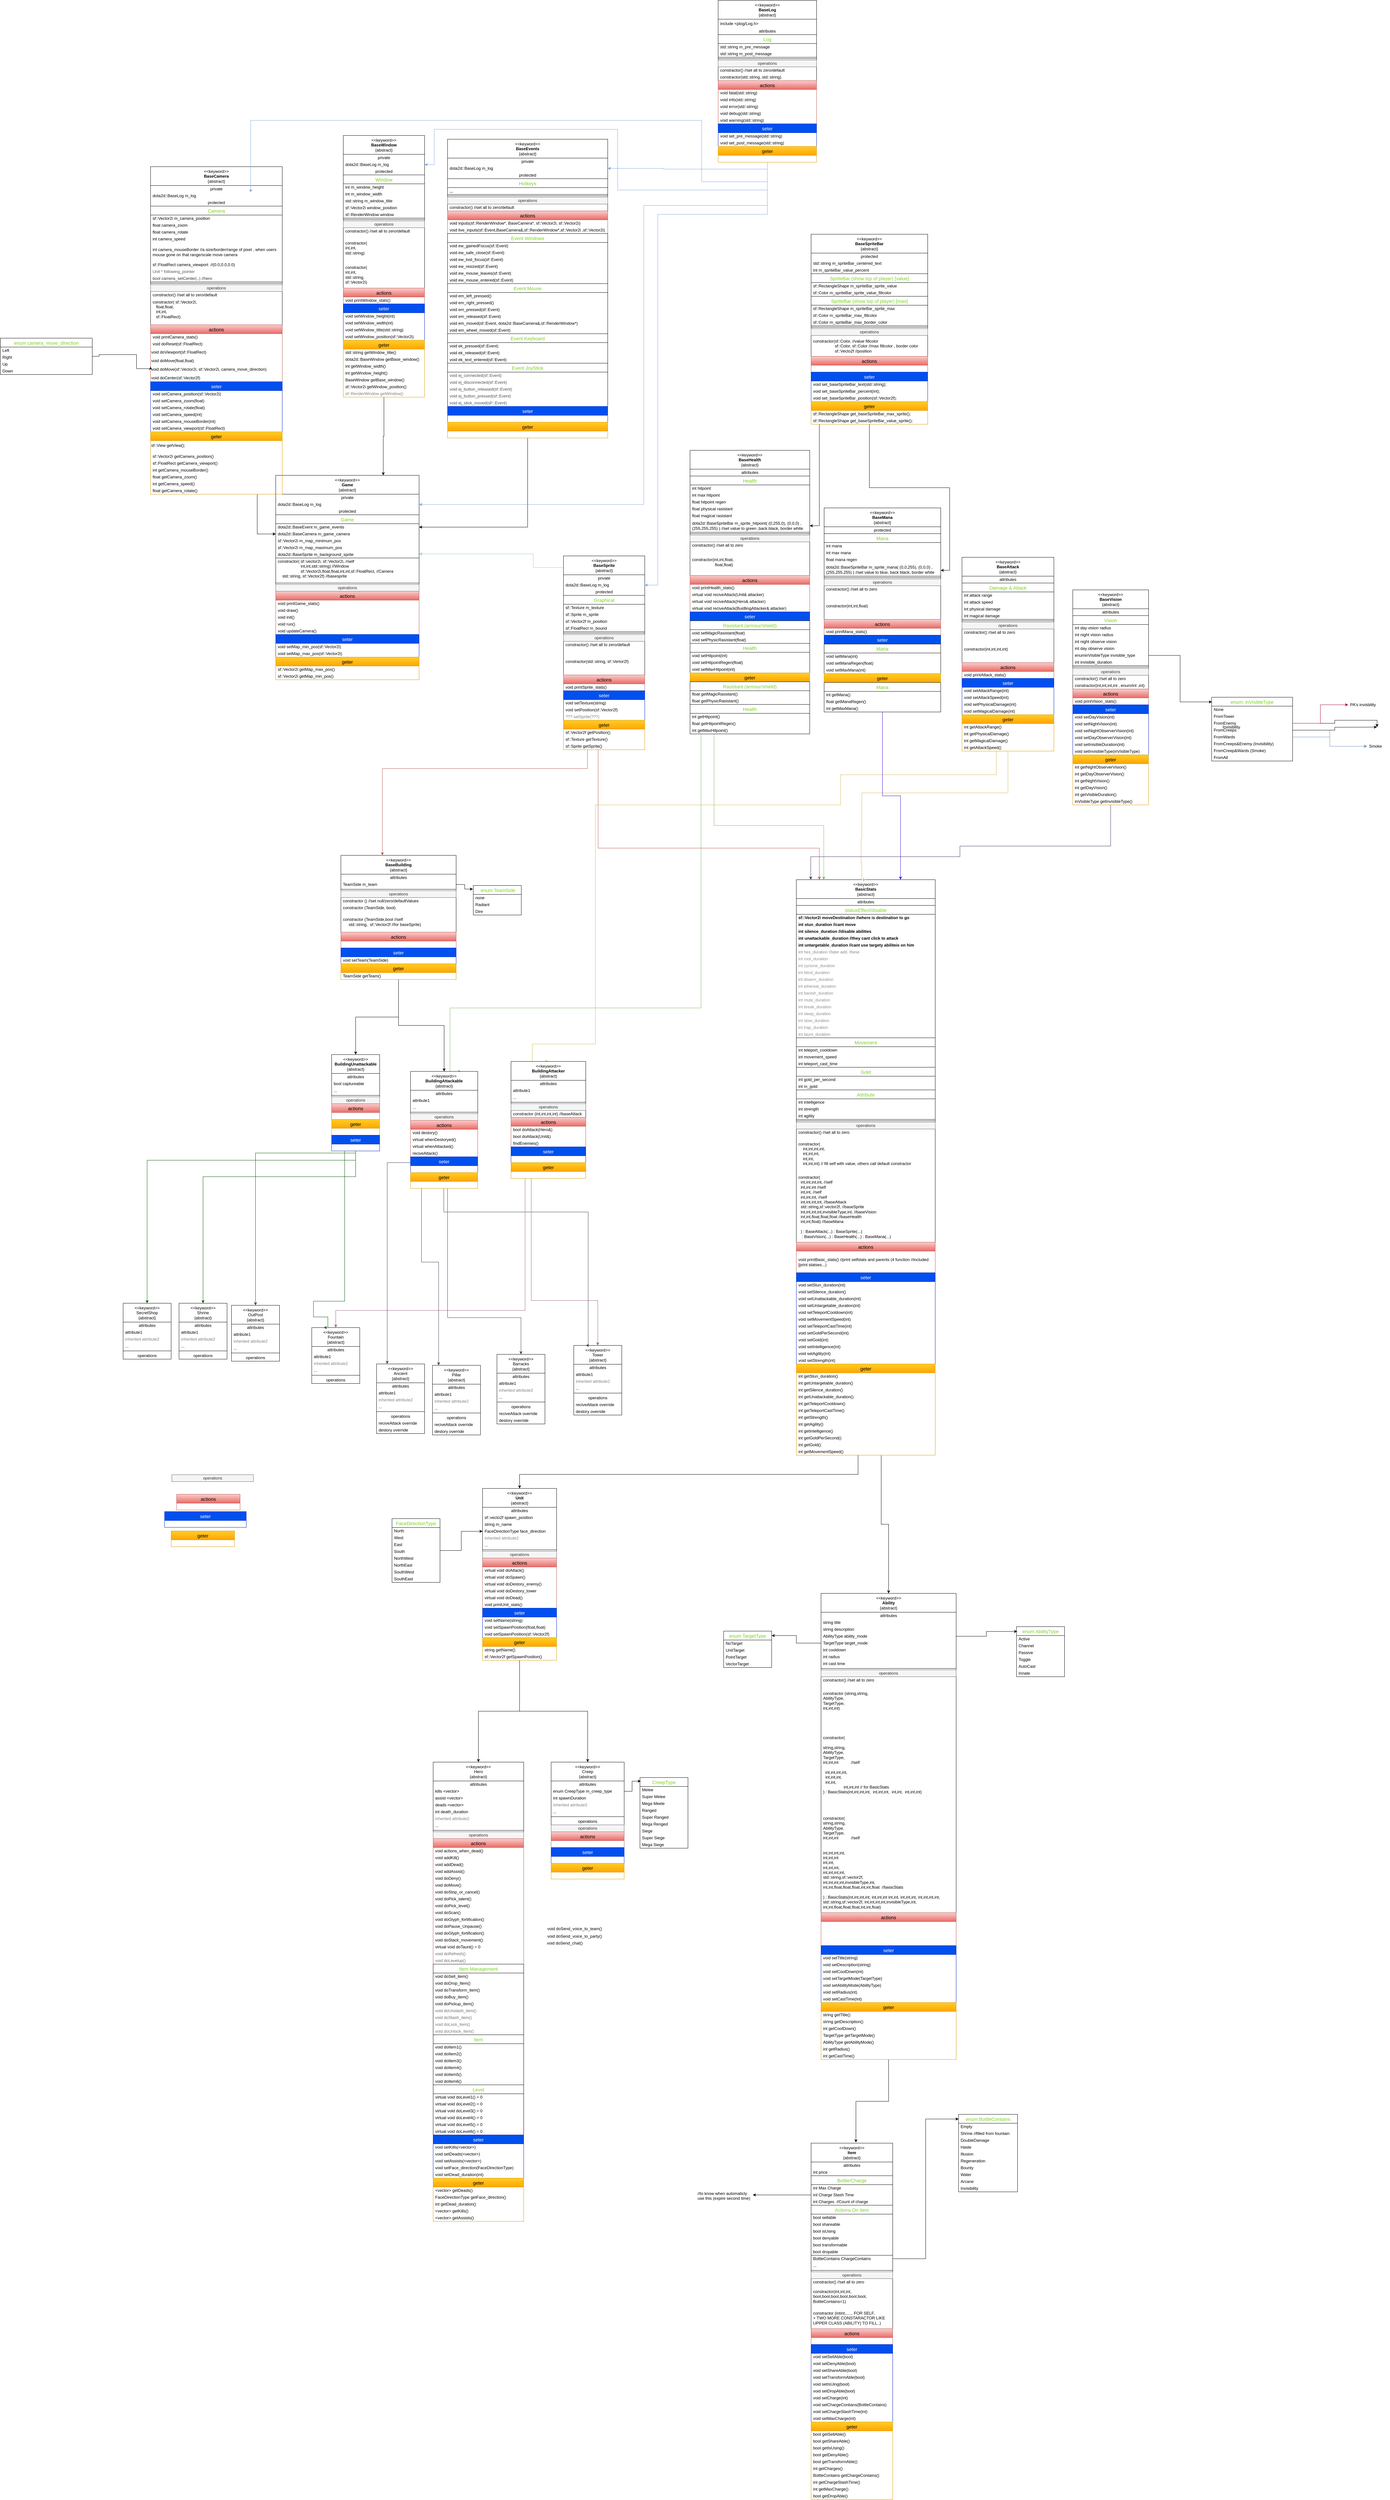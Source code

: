 <mxfile version="21.0.10" type="device"><diagram name="Page-1" id="1H9kvfPsTgVG9I40pWTz"><mxGraphModel dx="3734" dy="5091" grid="0" gridSize="10" guides="1" tooltips="1" connect="1" arrows="1" fold="1" page="1" pageScale="1" pageWidth="850" pageHeight="1100" math="0" shadow="0"><root><mxCell id="0"/><mxCell id="1" parent="0"/><mxCell id="5lByX56XW-R4uCzSlyv2-189" style="edgeStyle=orthogonalEdgeStyle;rounded=0;orthogonalLoop=1;jettySize=auto;html=1;entryX=0.5;entryY=0;entryDx=0;entryDy=0;" parent="1" source="CpMXcyhzF6KolLu5Z9b9-9" target="5lByX56XW-R4uCzSlyv2-180" edge="1"><mxGeometry relative="1" as="geometry"/></mxCell><mxCell id="5lByX56XW-R4uCzSlyv2-190" style="edgeStyle=orthogonalEdgeStyle;rounded=0;orthogonalLoop=1;jettySize=auto;html=1;entryX=0.5;entryY=0;entryDx=0;entryDy=0;" parent="1" source="CpMXcyhzF6KolLu5Z9b9-9" target="5lByX56XW-R4uCzSlyv2-171" edge="1"><mxGeometry relative="1" as="geometry"/></mxCell><mxCell id="CpMXcyhzF6KolLu5Z9b9-9" value="&amp;lt;&amp;lt;keyword&amp;gt;&amp;gt;&lt;br&gt;&lt;b&gt;Unit&lt;/b&gt;&lt;br&gt;{abstract}" style="swimlane;fontStyle=0;align=center;verticalAlign=top;childLayout=stackLayout;horizontal=1;startSize=55;horizontalStack=0;resizeParent=1;resizeParentMax=0;resizeLast=0;collapsible=0;marginBottom=0;html=1;whiteSpace=wrap;" parent="1" vertex="1"><mxGeometry x="-525" y="846" width="216" height="501" as="geometry"/></mxCell><mxCell id="CpMXcyhzF6KolLu5Z9b9-10" value="attributes" style="text;html=1;strokeColor=none;fillColor=none;align=center;verticalAlign=middle;spacingLeft=4;spacingRight=4;overflow=hidden;rotatable=0;points=[[0,0.5],[1,0.5]];portConstraint=eastwest;whiteSpace=wrap;" parent="CpMXcyhzF6KolLu5Z9b9-9" vertex="1"><mxGeometry y="55" width="216" height="20" as="geometry"/></mxCell><mxCell id="5lByX56XW-R4uCzSlyv2-242" value="sf::vecto2f spawn_position" style="text;html=1;strokeColor=none;fillColor=none;align=left;verticalAlign=middle;spacingLeft=4;spacingRight=4;overflow=hidden;rotatable=0;points=[[0,0.5],[1,0.5]];portConstraint=eastwest;whiteSpace=wrap;" parent="CpMXcyhzF6KolLu5Z9b9-9" vertex="1"><mxGeometry y="75" width="216" height="20" as="geometry"/></mxCell><mxCell id="qtOfOF4ydv_9lDg9tMuy-272" value="string m_name" style="text;html=1;strokeColor=none;fillColor=none;align=left;verticalAlign=middle;spacingLeft=4;spacingRight=4;overflow=hidden;rotatable=0;points=[[0,0.5],[1,0.5]];portConstraint=eastwest;whiteSpace=wrap;" parent="CpMXcyhzF6KolLu5Z9b9-9" vertex="1"><mxGeometry y="95" width="216" height="20" as="geometry"/></mxCell><mxCell id="EoEx5sajyr3yeBNhxteT-66" value="FaceDirectionType face_direction" style="text;html=1;strokeColor=none;fillColor=none;align=left;verticalAlign=middle;spacingLeft=4;spacingRight=4;overflow=hidden;rotatable=0;points=[[0,0.5],[1,0.5]];portConstraint=eastwest;whiteSpace=wrap;" parent="CpMXcyhzF6KolLu5Z9b9-9" vertex="1"><mxGeometry y="115" width="216" height="20" as="geometry"/></mxCell><mxCell id="CpMXcyhzF6KolLu5Z9b9-12" value="inherited attribute2" style="text;html=1;strokeColor=none;fillColor=none;align=left;verticalAlign=middle;spacingLeft=4;spacingRight=4;overflow=hidden;rotatable=0;points=[[0,0.5],[1,0.5]];portConstraint=eastwest;fontColor=#808080;whiteSpace=wrap;" parent="CpMXcyhzF6KolLu5Z9b9-9" vertex="1"><mxGeometry y="135" width="216" height="20" as="geometry"/></mxCell><mxCell id="CpMXcyhzF6KolLu5Z9b9-13" value="..." style="text;html=1;strokeColor=none;fillColor=none;align=left;verticalAlign=middle;spacingLeft=4;spacingRight=4;overflow=hidden;rotatable=0;points=[[0,0.5],[1,0.5]];portConstraint=eastwest;whiteSpace=wrap;" parent="CpMXcyhzF6KolLu5Z9b9-9" vertex="1"><mxGeometry y="155" width="216" height="20" as="geometry"/></mxCell><mxCell id="CpMXcyhzF6KolLu5Z9b9-14" value="" style="line;strokeWidth=1;fillColor=none;align=left;verticalAlign=middle;spacingTop=-1;spacingLeft=3;spacingRight=3;rotatable=0;labelPosition=right;points=[];portConstraint=eastwest;" parent="CpMXcyhzF6KolLu5Z9b9-9" vertex="1"><mxGeometry y="175" width="216" height="8" as="geometry"/></mxCell><mxCell id="qtOfOF4ydv_9lDg9tMuy-240" value="operations" style="text;html=1;strokeColor=#666666;fillColor=#f5f5f5;align=center;verticalAlign=middle;spacingLeft=4;spacingRight=4;overflow=hidden;rotatable=0;points=[[0,0.5],[1,0.5]];portConstraint=eastwest;whiteSpace=wrap;fontColor=#333333;" parent="CpMXcyhzF6KolLu5Z9b9-9" vertex="1"><mxGeometry y="183" width="216" height="20" as="geometry"/></mxCell><mxCell id="qtOfOF4ydv_9lDg9tMuy-235" value="actions" style="swimlane;fontStyle=0;childLayout=stackLayout;horizontal=1;startSize=26;horizontalStack=0;resizeParent=1;resizeParentMax=0;resizeLast=0;collapsible=1;marginBottom=0;align=center;fontSize=14;fillColor=#f8cecc;strokeColor=#b85450;gradientColor=#ea6b66;" parent="CpMXcyhzF6KolLu5Z9b9-9" vertex="1"><mxGeometry y="203" width="216" height="146" as="geometry"/></mxCell><mxCell id="3JnNyJ9UXb9GR8W-cZNZ-109" value="virtual void doAttack() " style="text;html=1;strokeColor=none;fillColor=none;align=left;verticalAlign=middle;spacingLeft=4;spacingRight=4;overflow=hidden;rotatable=0;points=[[0,0.5],[1,0.5]];portConstraint=eastwest;whiteSpace=wrap;" vertex="1" parent="qtOfOF4ydv_9lDg9tMuy-235"><mxGeometry y="26" width="216" height="20" as="geometry"/></mxCell><mxCell id="3JnNyJ9UXb9GR8W-cZNZ-112" value="virtual void doSpawn()" style="text;html=1;strokeColor=none;fillColor=none;align=left;verticalAlign=middle;spacingLeft=4;spacingRight=4;overflow=hidden;rotatable=0;points=[[0,0.5],[1,0.5]];portConstraint=eastwest;whiteSpace=wrap;" vertex="1" parent="qtOfOF4ydv_9lDg9tMuy-235"><mxGeometry y="46" width="216" height="20" as="geometry"/></mxCell><mxCell id="3JnNyJ9UXb9GR8W-cZNZ-110" value="virtual void doDestory_enemy()" style="text;html=1;strokeColor=none;fillColor=none;align=left;verticalAlign=middle;spacingLeft=4;spacingRight=4;overflow=hidden;rotatable=0;points=[[0,0.5],[1,0.5]];portConstraint=eastwest;whiteSpace=wrap;" vertex="1" parent="qtOfOF4ydv_9lDg9tMuy-235"><mxGeometry y="66" width="216" height="20" as="geometry"/></mxCell><mxCell id="3JnNyJ9UXb9GR8W-cZNZ-111" value="virtual void doDestory_tower" style="text;html=1;strokeColor=none;fillColor=none;align=left;verticalAlign=middle;spacingLeft=4;spacingRight=4;overflow=hidden;rotatable=0;points=[[0,0.5],[1,0.5]];portConstraint=eastwest;whiteSpace=wrap;" vertex="1" parent="qtOfOF4ydv_9lDg9tMuy-235"><mxGeometry y="86" width="216" height="20" as="geometry"/></mxCell><mxCell id="3JnNyJ9UXb9GR8W-cZNZ-108" value="virtual void doDead()" style="text;html=1;strokeColor=none;fillColor=none;align=left;verticalAlign=middle;spacingLeft=4;spacingRight=4;overflow=hidden;rotatable=0;points=[[0,0.5],[1,0.5]];portConstraint=eastwest;whiteSpace=wrap;" vertex="1" parent="qtOfOF4ydv_9lDg9tMuy-235"><mxGeometry y="106" width="216" height="20" as="geometry"/></mxCell><mxCell id="5lByX56XW-R4uCzSlyv2-123" value="void printUnit_stats()" style="text;html=1;strokeColor=none;fillColor=none;align=left;verticalAlign=middle;spacingLeft=4;spacingRight=4;overflow=hidden;rotatable=0;points=[[0,0.5],[1,0.5]];portConstraint=eastwest;whiteSpace=wrap;" parent="qtOfOF4ydv_9lDg9tMuy-235" vertex="1"><mxGeometry y="126" width="216" height="20" as="geometry"/></mxCell><mxCell id="qtOfOF4ydv_9lDg9tMuy-234" value="seter" style="swimlane;fontStyle=0;childLayout=stackLayout;horizontal=1;startSize=26;horizontalStack=0;resizeParent=1;resizeParentMax=0;resizeLast=0;collapsible=1;marginBottom=0;align=center;fontSize=14;fontColor=#ffffff;fillColor=#0050ef;strokeColor=#001DBC;" parent="CpMXcyhzF6KolLu5Z9b9-9" vertex="1"><mxGeometry y="349" width="216" height="86" as="geometry"/></mxCell><mxCell id="qtOfOF4ydv_9lDg9tMuy-273" value="void setName(string)" style="text;html=1;strokeColor=none;fillColor=none;align=left;verticalAlign=middle;spacingLeft=4;spacingRight=4;overflow=hidden;rotatable=0;points=[[0,0.5],[1,0.5]];portConstraint=eastwest;whiteSpace=wrap;" parent="qtOfOF4ydv_9lDg9tMuy-234" vertex="1"><mxGeometry y="26" width="216" height="20" as="geometry"/></mxCell><mxCell id="MWK70VPvVQkt1iGNa_r9-2" value="void setSpawnPosition(float,float)" style="text;html=1;strokeColor=none;fillColor=none;align=left;verticalAlign=middle;spacingLeft=4;spacingRight=4;overflow=hidden;rotatable=0;points=[[0,0.5],[1,0.5]];portConstraint=eastwest;whiteSpace=wrap;" parent="qtOfOF4ydv_9lDg9tMuy-234" vertex="1"><mxGeometry y="46" width="216" height="20" as="geometry"/></mxCell><mxCell id="qtOfOF4ydv_9lDg9tMuy-237" value="void setSpawnPosition(sf::Vector2f)" style="text;html=1;strokeColor=none;fillColor=none;align=left;verticalAlign=middle;spacingLeft=4;spacingRight=4;overflow=hidden;rotatable=0;points=[[0,0.5],[1,0.5]];portConstraint=eastwest;whiteSpace=wrap;" parent="qtOfOF4ydv_9lDg9tMuy-234" vertex="1"><mxGeometry y="66" width="216" height="20" as="geometry"/></mxCell><mxCell id="qtOfOF4ydv_9lDg9tMuy-236" value="geter" style="swimlane;fontStyle=0;childLayout=stackLayout;horizontal=1;startSize=26;horizontalStack=0;resizeParent=1;resizeParentMax=0;resizeLast=0;collapsible=1;marginBottom=0;align=center;fontSize=14;fillColor=#ffcd28;strokeColor=#d79b00;gradientColor=#ffa500;" parent="CpMXcyhzF6KolLu5Z9b9-9" vertex="1"><mxGeometry y="435" width="216" height="66" as="geometry"/></mxCell><mxCell id="qtOfOF4ydv_9lDg9tMuy-274" value="string getName()" style="text;html=1;strokeColor=none;fillColor=none;align=left;verticalAlign=middle;spacingLeft=4;spacingRight=4;overflow=hidden;rotatable=0;points=[[0,0.5],[1,0.5]];portConstraint=eastwest;whiteSpace=wrap;" parent="qtOfOF4ydv_9lDg9tMuy-236" vertex="1"><mxGeometry y="26" width="216" height="20" as="geometry"/></mxCell><mxCell id="qtOfOF4ydv_9lDg9tMuy-238" value="sf::Vector2f getSpawnPosition()" style="text;html=1;strokeColor=none;fillColor=none;align=left;verticalAlign=middle;spacingLeft=4;spacingRight=4;overflow=hidden;rotatable=0;points=[[0,0.5],[1,0.5]];portConstraint=eastwest;whiteSpace=wrap;" parent="qtOfOF4ydv_9lDg9tMuy-236" vertex="1"><mxGeometry y="46" width="216" height="20" as="geometry"/></mxCell><mxCell id="CpMXcyhzF6KolLu5Z9b9-52" style="edgeStyle=orthogonalEdgeStyle;rounded=0;orthogonalLoop=1;jettySize=auto;html=1;entryX=0.549;entryY=-0.002;entryDx=0;entryDy=0;entryPerimeter=0;" parent="1" source="CpMXcyhzF6KolLu5Z9b9-36" target="CpMXcyhzF6KolLu5Z9b9-44" edge="1"><mxGeometry relative="1" as="geometry"/></mxCell><mxCell id="CpMXcyhzF6KolLu5Z9b9-36" value="&amp;lt;&amp;lt;keyword&amp;gt;&amp;gt;&lt;br&gt;&lt;b&gt;Ability&lt;/b&gt;&lt;br&gt;{abstract}" style="swimlane;fontStyle=0;align=center;verticalAlign=top;childLayout=stackLayout;horizontal=1;startSize=55;horizontalStack=0;resizeParent=1;resizeParentMax=0;resizeLast=0;collapsible=0;marginBottom=0;html=1;whiteSpace=wrap;" parent="1" vertex="1"><mxGeometry x="462" y="1152" width="394" height="1359" as="geometry"/></mxCell><mxCell id="CpMXcyhzF6KolLu5Z9b9-37" value="attributes" style="text;html=1;strokeColor=none;fillColor=none;align=center;verticalAlign=middle;spacingLeft=4;spacingRight=4;overflow=hidden;rotatable=0;points=[[0,0.5],[1,0.5]];portConstraint=eastwest;whiteSpace=wrap;" parent="CpMXcyhzF6KolLu5Z9b9-36" vertex="1"><mxGeometry y="55" width="394" height="20" as="geometry"/></mxCell><mxCell id="CpMXcyhzF6KolLu5Z9b9-106" value="string title" style="text;html=1;strokeColor=none;fillColor=none;align=left;verticalAlign=middle;spacingLeft=4;spacingRight=4;overflow=hidden;rotatable=0;points=[[0,0.5],[1,0.5]];portConstraint=eastwest;whiteSpace=wrap;" parent="CpMXcyhzF6KolLu5Z9b9-36" vertex="1"><mxGeometry y="75" width="394" height="20" as="geometry"/></mxCell><mxCell id="CpMXcyhzF6KolLu5Z9b9-117" value="string description" style="text;html=1;strokeColor=none;fillColor=none;align=left;verticalAlign=middle;spacingLeft=4;spacingRight=4;overflow=hidden;rotatable=0;points=[[0,0.5],[1,0.5]];portConstraint=eastwest;whiteSpace=wrap;" parent="CpMXcyhzF6KolLu5Z9b9-36" vertex="1"><mxGeometry y="95" width="394" height="20" as="geometry"/></mxCell><mxCell id="CpMXcyhzF6KolLu5Z9b9-120" value="AbilityType ability_mode" style="text;html=1;strokeColor=none;fillColor=none;align=left;verticalAlign=middle;spacingLeft=4;spacingRight=4;overflow=hidden;rotatable=0;points=[[0,0.5],[1,0.5]];portConstraint=eastwest;whiteSpace=wrap;" parent="CpMXcyhzF6KolLu5Z9b9-36" vertex="1"><mxGeometry y="115" width="394" height="20" as="geometry"/></mxCell><mxCell id="CpMXcyhzF6KolLu5Z9b9-119" value="TargetType target_mode" style="text;html=1;strokeColor=none;fillColor=none;align=left;verticalAlign=middle;spacingLeft=4;spacingRight=4;overflow=hidden;rotatable=0;points=[[0,0.5],[1,0.5]];portConstraint=eastwest;whiteSpace=wrap;" parent="CpMXcyhzF6KolLu5Z9b9-36" vertex="1"><mxGeometry y="135" width="394" height="20" as="geometry"/></mxCell><mxCell id="5lByX56XW-R4uCzSlyv2-165" value="int cooldown" style="text;html=1;strokeColor=none;fillColor=none;align=left;verticalAlign=middle;spacingLeft=4;spacingRight=4;overflow=hidden;rotatable=0;points=[[0,0.5],[1,0.5]];portConstraint=eastwest;whiteSpace=wrap;" parent="CpMXcyhzF6KolLu5Z9b9-36" vertex="1"><mxGeometry y="155" width="394" height="20" as="geometry"/></mxCell><mxCell id="CpMXcyhzF6KolLu5Z9b9-111" value="int radius" style="text;html=1;strokeColor=none;fillColor=none;align=left;verticalAlign=middle;spacingLeft=4;spacingRight=4;overflow=hidden;rotatable=0;points=[[0,0.5],[1,0.5]];portConstraint=eastwest;whiteSpace=wrap;" parent="CpMXcyhzF6KolLu5Z9b9-36" vertex="1"><mxGeometry y="175" width="394" height="20" as="geometry"/></mxCell><mxCell id="CpMXcyhzF6KolLu5Z9b9-118" value="int cast time" style="text;html=1;strokeColor=none;fillColor=none;align=left;verticalAlign=middle;spacingLeft=4;spacingRight=4;overflow=hidden;rotatable=0;points=[[0,0.5],[1,0.5]];portConstraint=eastwest;whiteSpace=wrap;" parent="CpMXcyhzF6KolLu5Z9b9-36" vertex="1"><mxGeometry y="195" width="394" height="20" as="geometry"/></mxCell><mxCell id="CpMXcyhzF6KolLu5Z9b9-41" value="" style="line;strokeWidth=1;fillColor=none;align=left;verticalAlign=middle;spacingTop=-1;spacingLeft=3;spacingRight=3;rotatable=0;labelPosition=right;points=[];portConstraint=eastwest;" parent="CpMXcyhzF6KolLu5Z9b9-36" vertex="1"><mxGeometry y="215" width="394" height="8" as="geometry"/></mxCell><mxCell id="qtOfOF4ydv_9lDg9tMuy-239" value="operations" style="text;html=1;strokeColor=#666666;fillColor=#f5f5f5;align=center;verticalAlign=middle;spacingLeft=4;spacingRight=4;overflow=hidden;rotatable=0;points=[[0,0.5],[1,0.5]];portConstraint=eastwest;whiteSpace=wrap;fontColor=#333333;" parent="CpMXcyhzF6KolLu5Z9b9-36" vertex="1"><mxGeometry y="223" width="394" height="20" as="geometry"/></mxCell><mxCell id="qtOfOF4ydv_9lDg9tMuy-116" value="constractor() //set all to zero" style="text;html=1;strokeColor=none;fillColor=none;align=left;verticalAlign=middle;spacingLeft=4;spacingRight=4;overflow=hidden;rotatable=0;points=[[0,0.5],[1,0.5]];portConstraint=eastwest;whiteSpace=wrap;" parent="CpMXcyhzF6KolLu5Z9b9-36" vertex="1"><mxGeometry y="243" width="394" height="20" as="geometry"/></mxCell><mxCell id="qtOfOF4ydv_9lDg9tMuy-122" value="&lt;div&gt;constractor (string,string,&lt;/div&gt;&lt;div&gt;AbilityType,&lt;/div&gt;&lt;div&gt;TargetType,&lt;/div&gt;&lt;div&gt;int,int,int)&lt;br&gt;&lt;/div&gt;" style="text;html=1;strokeColor=none;fillColor=none;align=left;verticalAlign=middle;spacingLeft=4;spacingRight=4;overflow=hidden;rotatable=0;points=[[0,0.5],[1,0.5]];portConstraint=eastwest;whiteSpace=wrap;" parent="CpMXcyhzF6KolLu5Z9b9-36" vertex="1"><mxGeometry y="263" width="394" height="99" as="geometry"/></mxCell><mxCell id="OybjRhYj4yP5s7kDeMPw-9" value="&lt;div&gt;constractor(&lt;/div&gt;&lt;div&gt;&lt;br&gt;&lt;/div&gt;&lt;div&gt;string,string,&lt;div&gt;AbilityType,&lt;/div&gt;&lt;div&gt;TargetType,&lt;/div&gt;int,int,int&amp;nbsp;&amp;nbsp;&amp;nbsp;&amp;nbsp;&amp;nbsp;&amp;nbsp;&amp;nbsp;&amp;nbsp;&amp;nbsp;&amp;nbsp; //self&lt;/div&gt;&lt;div&gt;&lt;br&gt;&lt;/div&gt;&lt;div&gt;&lt;span style=&quot;&quot;&gt; &lt;/span&gt;&lt;span style=&quot;&quot;&gt; &lt;/span&gt;&lt;span style=&quot;&quot;&gt; &lt;/span&gt;&lt;span style=&quot;&quot;&gt; &lt;/span&gt;&lt;span style=&quot;&quot;&gt; &lt;/span&gt;&amp;nbsp; int,int,int,int,&lt;br&gt;&lt;/div&gt;&lt;div&gt;&lt;span style=&quot;&quot;&gt; &lt;/span&gt;&lt;span style=&quot;&quot;&gt; &lt;/span&gt;&lt;span style=&quot;&quot;&gt; &lt;/span&gt;&lt;span style=&quot;&quot;&gt; &lt;/span&gt;&lt;span style=&quot;&quot;&gt; &lt;/span&gt;&amp;nbsp; int,int,int,&lt;/div&gt;&lt;div&gt;&lt;span style=&quot;&quot;&gt; &lt;/span&gt;&lt;span style=&quot;&quot;&gt; &lt;/span&gt;&amp;nbsp;&lt;span style=&quot;&quot;&gt; &lt;/span&gt;&lt;span style=&quot;&quot;&gt; &lt;/span&gt; &lt;span style=&quot;&quot;&gt; &lt;/span&gt;int,int,&lt;/div&gt;&lt;div&gt;&amp;nbsp;&amp;nbsp;&amp;nbsp;&amp;nbsp;&amp;nbsp;&amp;nbsp;&amp;nbsp;&amp;nbsp;&amp;nbsp;&amp;nbsp;&amp;nbsp;&amp;nbsp;&amp;nbsp;&amp;nbsp;&amp;nbsp;&amp;nbsp;&amp;nbsp;&lt;span style=&quot;&quot;&gt; &lt;/span&gt; int,int,int // for BasicStats&lt;/div&gt;&lt;div&gt;) : BasicStats(int,int,int,int,&lt;span style=&quot;&quot;&gt;&lt;/span&gt;&lt;span style=&quot;&quot;&gt;&lt;/span&gt;&lt;span style=&quot;&quot;&gt;&lt;/span&gt;&lt;span style=&quot;&quot;&gt;&lt;/span&gt;&amp;nbsp; int,int,int,&lt;span style=&quot;&quot;&gt;&lt;/span&gt;&lt;span style=&quot;&quot;&gt;&lt;/span&gt;&amp;nbsp;&lt;span style=&quot;&quot;&gt; &lt;/span&gt;&lt;span style=&quot;&quot;&gt; &lt;/span&gt; &lt;span style=&quot;&quot;&gt; &lt;/span&gt;int,int,&amp;nbsp; &lt;span style=&quot;&quot;&gt;&lt;/span&gt;int,int,int)&lt;br&gt;&lt;/div&gt;" style="text;html=1;strokeColor=none;fillColor=none;align=left;verticalAlign=middle;spacingLeft=4;spacingRight=4;overflow=hidden;rotatable=0;points=[[0,0.5],[1,0.5]];portConstraint=eastwest;whiteSpace=wrap;" parent="CpMXcyhzF6KolLu5Z9b9-36" vertex="1"><mxGeometry y="362" width="394" height="276" as="geometry"/></mxCell><mxCell id="OybjRhYj4yP5s7kDeMPw-10" value="&lt;div&gt;constractor(&lt;/div&gt;&lt;div&gt;string,string,&lt;div&gt;AbilityType,&lt;/div&gt;&lt;div&gt;TargetType,&lt;/div&gt;int,int,int&amp;nbsp;&amp;nbsp;&amp;nbsp;&amp;nbsp;&amp;nbsp;&amp;nbsp;&amp;nbsp;&amp;nbsp;&amp;nbsp;&amp;nbsp; //self&lt;/div&gt;&lt;div&gt;&lt;br&gt;&lt;/div&gt;&lt;div&gt;&lt;br&gt;&lt;/div&gt;&lt;div&gt;&lt;span style=&quot;&quot;&gt; &lt;/span&gt;&lt;span style=&quot;&quot;&gt; &lt;/span&gt;int,int,int,int, &lt;br&gt;&lt;/div&gt;&lt;div&gt;&lt;span style=&quot;&quot;&gt; &lt;/span&gt;&lt;span style=&quot;&quot;&gt; &lt;/span&gt;int,int,int &lt;br&gt;&lt;/div&gt;&lt;div&gt;&lt;span style=&quot;&quot;&gt; &lt;/span&gt;&lt;span style=&quot;&quot;&gt; &lt;/span&gt;int,int, &lt;br&gt;&lt;/div&gt;&lt;div&gt;&lt;span style=&quot;&quot;&gt; &lt;/span&gt;&lt;span style=&quot;&quot;&gt; &lt;/span&gt;int,int,int, &lt;br&gt;&lt;/div&gt;&lt;div&gt;&lt;span style=&quot;&quot;&gt; &lt;/span&gt;&lt;span style=&quot;&quot;&gt; &lt;/span&gt;int,int,int,int, &lt;br&gt;&lt;/div&gt;&lt;div&gt;&lt;span style=&quot;&quot;&gt; &lt;/span&gt;&lt;span style=&quot;&quot;&gt; &lt;/span&gt;std::string,sf::vector2f, &lt;br&gt;&lt;/div&gt;&lt;div&gt;&lt;span style=&quot;&quot;&gt; &lt;/span&gt;&lt;span style=&quot;&quot;&gt; &lt;/span&gt;int,int,int,int,invisibleType,int, &lt;br&gt;&lt;/div&gt;&lt;div&gt;&lt;span style=&quot;&quot;&gt; &lt;/span&gt;&lt;span style=&quot;&quot;&gt; &lt;/span&gt;int,int,float,float,float,int,int,float&amp;nbsp; //basicStats&lt;br&gt;&lt;/div&gt;&lt;div&gt;&lt;br&gt;&lt;/div&gt;) : BasicStats(int,int,int,int, &lt;span style=&quot;&quot;&gt;&lt;/span&gt;&lt;span style=&quot;&quot;&gt;&lt;/span&gt;int,int,int &lt;span style=&quot;&quot;&gt;&lt;/span&gt;&lt;span style=&quot;&quot;&gt;&lt;/span&gt;int,int, &lt;span style=&quot;&quot;&gt;&lt;/span&gt;&lt;span style=&quot;&quot;&gt;&lt;/span&gt;int,int,int, &lt;span style=&quot;&quot;&gt;&lt;/span&gt;&lt;span style=&quot;&quot;&gt;&lt;/span&gt;int,int,int,int, &lt;span style=&quot;&quot;&gt;&lt;/span&gt;&lt;span style=&quot;&quot;&gt;&lt;/span&gt;std::string,sf::vector2f, &lt;span style=&quot;&quot;&gt;&lt;/span&gt;&lt;span style=&quot;&quot;&gt;&lt;/span&gt;int,int,int,int,invisibleType,int, int,int,float,float,float,int,int,float)" style="text;html=1;strokeColor=none;fillColor=none;align=left;verticalAlign=middle;spacingLeft=4;spacingRight=4;overflow=hidden;rotatable=0;points=[[0,0.5],[1,0.5]];portConstraint=eastwest;whiteSpace=wrap;" parent="CpMXcyhzF6KolLu5Z9b9-36" vertex="1"><mxGeometry y="638" width="394" height="293" as="geometry"/></mxCell><mxCell id="qtOfOF4ydv_9lDg9tMuy-181" value="actions" style="swimlane;fontStyle=0;childLayout=stackLayout;horizontal=1;startSize=26;horizontalStack=0;resizeParent=1;resizeParentMax=0;resizeLast=0;collapsible=1;marginBottom=0;align=center;fontSize=14;fillColor=#f8cecc;strokeColor=#b85450;gradientColor=#ea6b66;" parent="CpMXcyhzF6KolLu5Z9b9-36" vertex="1"><mxGeometry y="931" width="394" height="96" as="geometry"/></mxCell><mxCell id="qtOfOF4ydv_9lDg9tMuy-184" value="seter" style="swimlane;fontStyle=0;childLayout=stackLayout;horizontal=1;startSize=26;horizontalStack=0;resizeParent=1;resizeParentMax=0;resizeLast=0;collapsible=1;marginBottom=0;align=center;fontSize=14;fontColor=#ffffff;fillColor=#0050ef;strokeColor=#001DBC;" parent="CpMXcyhzF6KolLu5Z9b9-36" vertex="1"><mxGeometry y="1027" width="394" height="166" as="geometry"/></mxCell><mxCell id="qtOfOF4ydv_9lDg9tMuy-38" value="void setTitle(string)" style="text;html=1;strokeColor=none;fillColor=none;align=left;verticalAlign=middle;spacingLeft=4;spacingRight=4;overflow=hidden;rotatable=0;points=[[0,0.5],[1,0.5]];portConstraint=eastwest;whiteSpace=wrap;" parent="qtOfOF4ydv_9lDg9tMuy-184" vertex="1"><mxGeometry y="26" width="394" height="20" as="geometry"/></mxCell><mxCell id="qtOfOF4ydv_9lDg9tMuy-39" value="void setDescription(string)" style="text;html=1;strokeColor=none;fillColor=none;align=left;verticalAlign=middle;spacingLeft=4;spacingRight=4;overflow=hidden;rotatable=0;points=[[0,0.5],[1,0.5]];portConstraint=eastwest;whiteSpace=wrap;" parent="qtOfOF4ydv_9lDg9tMuy-184" vertex="1"><mxGeometry y="46" width="394" height="20" as="geometry"/></mxCell><mxCell id="qtOfOF4ydv_9lDg9tMuy-43" value="void setCoolDown(int)" style="text;html=1;strokeColor=none;fillColor=none;align=left;verticalAlign=middle;spacingLeft=4;spacingRight=4;overflow=hidden;rotatable=0;points=[[0,0.5],[1,0.5]];portConstraint=eastwest;whiteSpace=wrap;" parent="qtOfOF4ydv_9lDg9tMuy-184" vertex="1"><mxGeometry y="66" width="394" height="20" as="geometry"/></mxCell><mxCell id="qtOfOF4ydv_9lDg9tMuy-41" value="void setTargetMode(TargetType)" style="text;html=1;strokeColor=none;fillColor=none;align=left;verticalAlign=middle;spacingLeft=4;spacingRight=4;overflow=hidden;rotatable=0;points=[[0,0.5],[1,0.5]];portConstraint=eastwest;whiteSpace=wrap;" parent="qtOfOF4ydv_9lDg9tMuy-184" vertex="1"><mxGeometry y="86" width="394" height="20" as="geometry"/></mxCell><mxCell id="qtOfOF4ydv_9lDg9tMuy-40" value="void setAbilityMode(AbilityType)" style="text;html=1;strokeColor=none;fillColor=none;align=left;verticalAlign=middle;spacingLeft=4;spacingRight=4;overflow=hidden;rotatable=0;points=[[0,0.5],[1,0.5]];portConstraint=eastwest;whiteSpace=wrap;" parent="qtOfOF4ydv_9lDg9tMuy-184" vertex="1"><mxGeometry y="106" width="394" height="20" as="geometry"/></mxCell><mxCell id="qtOfOF4ydv_9lDg9tMuy-42" value="void setRadius(int)" style="text;html=1;strokeColor=none;fillColor=none;align=left;verticalAlign=middle;spacingLeft=4;spacingRight=4;overflow=hidden;rotatable=0;points=[[0,0.5],[1,0.5]];portConstraint=eastwest;whiteSpace=wrap;" parent="qtOfOF4ydv_9lDg9tMuy-184" vertex="1"><mxGeometry y="126" width="394" height="20" as="geometry"/></mxCell><mxCell id="qtOfOF4ydv_9lDg9tMuy-44" value="void setCastTime(int)" style="text;html=1;strokeColor=none;fillColor=none;align=left;verticalAlign=middle;spacingLeft=4;spacingRight=4;overflow=hidden;rotatable=0;points=[[0,0.5],[1,0.5]];portConstraint=eastwest;whiteSpace=wrap;" parent="qtOfOF4ydv_9lDg9tMuy-184" vertex="1"><mxGeometry y="146" width="394" height="20" as="geometry"/></mxCell><mxCell id="qtOfOF4ydv_9lDg9tMuy-185" value="geter" style="swimlane;fontStyle=0;childLayout=stackLayout;horizontal=1;startSize=26;horizontalStack=0;resizeParent=1;resizeParentMax=0;resizeLast=0;collapsible=1;marginBottom=0;align=center;fontSize=14;fillColor=#ffcd28;strokeColor=#d79b00;gradientColor=#ffa500;" parent="CpMXcyhzF6KolLu5Z9b9-36" vertex="1"><mxGeometry y="1193" width="394" height="166" as="geometry"/></mxCell><mxCell id="qtOfOF4ydv_9lDg9tMuy-45" value="string getTitle()" style="text;html=1;strokeColor=none;fillColor=none;align=left;verticalAlign=middle;spacingLeft=4;spacingRight=4;overflow=hidden;rotatable=0;points=[[0,0.5],[1,0.5]];portConstraint=eastwest;whiteSpace=wrap;" parent="qtOfOF4ydv_9lDg9tMuy-185" vertex="1"><mxGeometry y="26" width="394" height="20" as="geometry"/></mxCell><mxCell id="qtOfOF4ydv_9lDg9tMuy-46" value="string getDescription()" style="text;html=1;strokeColor=none;fillColor=none;align=left;verticalAlign=middle;spacingLeft=4;spacingRight=4;overflow=hidden;rotatable=0;points=[[0,0.5],[1,0.5]];portConstraint=eastwest;whiteSpace=wrap;" parent="qtOfOF4ydv_9lDg9tMuy-185" vertex="1"><mxGeometry y="46" width="394" height="20" as="geometry"/></mxCell><mxCell id="qtOfOF4ydv_9lDg9tMuy-49" value="int getCoolDown()" style="text;html=1;strokeColor=none;fillColor=none;align=left;verticalAlign=middle;spacingLeft=4;spacingRight=4;overflow=hidden;rotatable=0;points=[[0,0.5],[1,0.5]];portConstraint=eastwest;whiteSpace=wrap;" parent="qtOfOF4ydv_9lDg9tMuy-185" vertex="1"><mxGeometry y="66" width="394" height="20" as="geometry"/></mxCell><mxCell id="qtOfOF4ydv_9lDg9tMuy-48" value="TargetType getTargetMode()" style="text;html=1;strokeColor=none;fillColor=none;align=left;verticalAlign=middle;spacingLeft=4;spacingRight=4;overflow=hidden;rotatable=0;points=[[0,0.5],[1,0.5]];portConstraint=eastwest;whiteSpace=wrap;" parent="qtOfOF4ydv_9lDg9tMuy-185" vertex="1"><mxGeometry y="86" width="394" height="20" as="geometry"/></mxCell><mxCell id="qtOfOF4ydv_9lDg9tMuy-47" value="AbilityType getAbilityMode()" style="text;html=1;strokeColor=none;fillColor=none;align=left;verticalAlign=middle;spacingLeft=4;spacingRight=4;overflow=hidden;rotatable=0;points=[[0,0.5],[1,0.5]];portConstraint=eastwest;whiteSpace=wrap;" parent="qtOfOF4ydv_9lDg9tMuy-185" vertex="1"><mxGeometry y="106" width="394" height="20" as="geometry"/></mxCell><mxCell id="qtOfOF4ydv_9lDg9tMuy-187" value="int getRadius()" style="text;html=1;strokeColor=none;fillColor=none;align=left;verticalAlign=middle;spacingLeft=4;spacingRight=4;overflow=hidden;rotatable=0;points=[[0,0.5],[1,0.5]];portConstraint=eastwest;whiteSpace=wrap;" parent="qtOfOF4ydv_9lDg9tMuy-185" vertex="1"><mxGeometry y="126" width="394" height="20" as="geometry"/></mxCell><mxCell id="CpMXcyhzF6KolLu5Z9b9-43" value="int getCastTime()" style="text;html=1;strokeColor=none;fillColor=none;align=left;verticalAlign=middle;spacingLeft=4;spacingRight=4;overflow=hidden;rotatable=0;points=[[0,0.5],[1,0.5]];portConstraint=eastwest;whiteSpace=wrap;" parent="qtOfOF4ydv_9lDg9tMuy-185" vertex="1"><mxGeometry y="146" width="394" height="20" as="geometry"/></mxCell><mxCell id="CpMXcyhzF6KolLu5Z9b9-44" value="&amp;lt;&amp;lt;keyword&amp;gt;&amp;gt;&lt;br&gt;&lt;b&gt;Item&lt;/b&gt;&lt;br&gt;{abstract}" style="swimlane;fontStyle=0;align=center;verticalAlign=top;childLayout=stackLayout;horizontal=1;startSize=55;horizontalStack=0;resizeParent=1;resizeParentMax=0;resizeLast=0;collapsible=0;marginBottom=0;html=1;whiteSpace=wrap;" parent="1" vertex="1"><mxGeometry x="433" y="2755" width="238" height="1039" as="geometry"/></mxCell><mxCell id="CpMXcyhzF6KolLu5Z9b9-45" value="attributes" style="text;html=1;strokeColor=none;fillColor=none;align=center;verticalAlign=middle;spacingLeft=4;spacingRight=4;overflow=hidden;rotatable=0;points=[[0,0.5],[1,0.5]];portConstraint=eastwest;whiteSpace=wrap;" parent="CpMXcyhzF6KolLu5Z9b9-44" vertex="1"><mxGeometry y="55" width="238" height="20" as="geometry"/></mxCell><mxCell id="5lByX56XW-R4uCzSlyv2-157" value="int price" style="text;html=1;strokeColor=none;fillColor=none;align=left;verticalAlign=middle;spacingLeft=4;spacingRight=4;overflow=hidden;rotatable=0;points=[[0,0.5],[1,0.5]];portConstraint=eastwest;whiteSpace=wrap;" parent="CpMXcyhzF6KolLu5Z9b9-44" vertex="1"><mxGeometry y="75" width="238" height="20" as="geometry"/></mxCell><mxCell id="5lByX56XW-R4uCzSlyv2-140" value="Bottle/Charge" style="swimlane;fontStyle=0;childLayout=stackLayout;horizontal=1;startSize=26;horizontalStack=0;resizeParent=1;resizeParentMax=0;resizeLast=0;collapsible=1;marginBottom=0;align=center;fontSize=14;fontColor=#73d216;" parent="CpMXcyhzF6KolLu5Z9b9-44" vertex="1"><mxGeometry y="95" width="238" height="232" as="geometry"/></mxCell><mxCell id="5lByX56XW-R4uCzSlyv2-139" value="int Max Charge" style="text;html=1;strokeColor=none;fillColor=none;align=left;verticalAlign=middle;spacingLeft=4;spacingRight=4;overflow=hidden;rotatable=0;points=[[0,0.5],[1,0.5]];portConstraint=eastwest;whiteSpace=wrap;" parent="5lByX56XW-R4uCzSlyv2-140" vertex="1"><mxGeometry y="26" width="238" height="20" as="geometry"/></mxCell><mxCell id="5lByX56XW-R4uCzSlyv2-159" value="int Charge Stash Time " style="text;html=1;strokeColor=none;fillColor=none;align=left;verticalAlign=middle;spacingLeft=4;spacingRight=4;overflow=hidden;rotatable=0;points=[[0,0.5],[1,0.5]];portConstraint=eastwest;whiteSpace=wrap;" parent="5lByX56XW-R4uCzSlyv2-140" vertex="1"><mxGeometry y="46" width="238" height="20" as="geometry"/></mxCell><mxCell id="5lByX56XW-R4uCzSlyv2-138" value="int Charges&amp;nbsp; //Count of charge" style="text;html=1;strokeColor=none;fillColor=none;align=left;verticalAlign=middle;spacingLeft=4;spacingRight=4;overflow=hidden;rotatable=0;points=[[0,0.5],[1,0.5]];portConstraint=eastwest;whiteSpace=wrap;" parent="5lByX56XW-R4uCzSlyv2-140" vertex="1"><mxGeometry y="66" width="238" height="20" as="geometry"/></mxCell><mxCell id="5lByX56XW-R4uCzSlyv2-149" value="Actions On item" style="swimlane;fontStyle=0;childLayout=stackLayout;horizontal=1;startSize=26;horizontalStack=0;resizeParent=1;resizeParentMax=0;resizeLast=0;collapsible=1;marginBottom=0;align=center;fontSize=14;fontColor=#73d216;" parent="5lByX56XW-R4uCzSlyv2-140" vertex="1"><mxGeometry y="86" width="238" height="146" as="geometry"/></mxCell><mxCell id="5lByX56XW-R4uCzSlyv2-150" value="bool sellable" style="text;html=1;strokeColor=none;fillColor=none;align=left;verticalAlign=middle;spacingLeft=4;spacingRight=4;overflow=hidden;rotatable=0;points=[[0,0.5],[1,0.5]];portConstraint=eastwest;whiteSpace=wrap;" parent="5lByX56XW-R4uCzSlyv2-149" vertex="1"><mxGeometry y="26" width="238" height="20" as="geometry"/></mxCell><mxCell id="5lByX56XW-R4uCzSlyv2-154" value="bool shareable" style="text;html=1;strokeColor=none;fillColor=none;align=left;verticalAlign=middle;spacingLeft=4;spacingRight=4;overflow=hidden;rotatable=0;points=[[0,0.5],[1,0.5]];portConstraint=eastwest;whiteSpace=wrap;" parent="5lByX56XW-R4uCzSlyv2-149" vertex="1"><mxGeometry y="46" width="238" height="20" as="geometry"/></mxCell><mxCell id="5lByX56XW-R4uCzSlyv2-158" value="bool isUsing" style="text;html=1;strokeColor=none;fillColor=none;align=left;verticalAlign=middle;spacingLeft=4;spacingRight=4;overflow=hidden;rotatable=0;points=[[0,0.5],[1,0.5]];portConstraint=eastwest;whiteSpace=wrap;" parent="5lByX56XW-R4uCzSlyv2-149" vertex="1"><mxGeometry y="66" width="238" height="20" as="geometry"/></mxCell><mxCell id="5lByX56XW-R4uCzSlyv2-156" value="bool denyable" style="text;html=1;strokeColor=none;fillColor=none;align=left;verticalAlign=middle;spacingLeft=4;spacingRight=4;overflow=hidden;rotatable=0;points=[[0,0.5],[1,0.5]];portConstraint=eastwest;whiteSpace=wrap;" parent="5lByX56XW-R4uCzSlyv2-149" vertex="1"><mxGeometry y="86" width="238" height="20" as="geometry"/></mxCell><mxCell id="5lByX56XW-R4uCzSlyv2-155" value="bool transformable" style="text;html=1;strokeColor=none;fillColor=none;align=left;verticalAlign=middle;spacingLeft=4;spacingRight=4;overflow=hidden;rotatable=0;points=[[0,0.5],[1,0.5]];portConstraint=eastwest;whiteSpace=wrap;" parent="5lByX56XW-R4uCzSlyv2-149" vertex="1"><mxGeometry y="106" width="238" height="20" as="geometry"/></mxCell><mxCell id="5lByX56XW-R4uCzSlyv2-153" value="bool dropable" style="text;html=1;strokeColor=none;fillColor=none;align=left;verticalAlign=middle;spacingLeft=4;spacingRight=4;overflow=hidden;rotatable=0;points=[[0,0.5],[1,0.5]];portConstraint=eastwest;whiteSpace=wrap;" parent="5lByX56XW-R4uCzSlyv2-149" vertex="1"><mxGeometry y="126" width="238" height="20" as="geometry"/></mxCell><mxCell id="CpMXcyhzF6KolLu5Z9b9-46" value="BottleContains ChargeContains" style="text;html=1;strokeColor=none;fillColor=none;align=left;verticalAlign=middle;spacingLeft=4;spacingRight=4;overflow=hidden;rotatable=0;points=[[0,0.5],[1,0.5]];portConstraint=eastwest;whiteSpace=wrap;" parent="CpMXcyhzF6KolLu5Z9b9-44" vertex="1"><mxGeometry y="327" width="238" height="20" as="geometry"/></mxCell><mxCell id="CpMXcyhzF6KolLu5Z9b9-48" value="..." style="text;html=1;strokeColor=none;fillColor=none;align=left;verticalAlign=middle;spacingLeft=4;spacingRight=4;overflow=hidden;rotatable=0;points=[[0,0.5],[1,0.5]];portConstraint=eastwest;whiteSpace=wrap;" parent="CpMXcyhzF6KolLu5Z9b9-44" vertex="1"><mxGeometry y="347" width="238" height="20" as="geometry"/></mxCell><mxCell id="CpMXcyhzF6KolLu5Z9b9-49" value="" style="line;strokeWidth=1;fillColor=none;align=left;verticalAlign=middle;spacingTop=-1;spacingLeft=3;spacingRight=3;rotatable=0;labelPosition=right;points=[];portConstraint=eastwest;" parent="CpMXcyhzF6KolLu5Z9b9-44" vertex="1"><mxGeometry y="367" width="238" height="8" as="geometry"/></mxCell><mxCell id="CpMXcyhzF6KolLu5Z9b9-50" value="operations" style="text;html=1;strokeColor=#666666;fillColor=#f5f5f5;align=center;verticalAlign=middle;spacingLeft=4;spacingRight=4;overflow=hidden;rotatable=0;points=[[0,0.5],[1,0.5]];portConstraint=eastwest;whiteSpace=wrap;fontColor=#333333;" parent="CpMXcyhzF6KolLu5Z9b9-44" vertex="1"><mxGeometry y="375" width="238" height="20" as="geometry"/></mxCell><mxCell id="qtOfOF4ydv_9lDg9tMuy-123" value="constractor() //set all to zero" style="text;html=1;strokeColor=none;fillColor=none;align=left;verticalAlign=middle;spacingLeft=4;spacingRight=4;overflow=hidden;rotatable=0;points=[[0,0.5],[1,0.5]];portConstraint=eastwest;whiteSpace=wrap;" parent="CpMXcyhzF6KolLu5Z9b9-44" vertex="1"><mxGeometry y="395" width="238" height="20" as="geometry"/></mxCell><mxCell id="qtOfOF4ydv_9lDg9tMuy-124" value="&lt;div&gt;constractor(int,int,int,&lt;/div&gt;&lt;div&gt;bool,bool,bool,bool,bool,bool,&lt;/div&gt;&lt;div&gt;BottleContains=1)&lt;/div&gt;" style="text;html=1;strokeColor=none;fillColor=none;align=left;verticalAlign=middle;spacingLeft=4;spacingRight=4;overflow=hidden;rotatable=0;points=[[0,0.5],[1,0.5]];portConstraint=eastwest;whiteSpace=wrap;" parent="CpMXcyhzF6KolLu5Z9b9-44" vertex="1"><mxGeometry y="415" width="238" height="63" as="geometry"/></mxCell><mxCell id="OybjRhYj4yP5s7kDeMPw-13" value="&lt;div&gt;constractor (intint,...... FOR SELF, &lt;br&gt;&lt;/div&gt;&lt;div&gt;+ TWO MORE CONSTARACTOR LIKE UPPER CLASS (ABILITY) TO FILL..)&lt;br&gt;&lt;/div&gt;" style="text;html=1;strokeColor=none;fillColor=none;align=left;verticalAlign=middle;spacingLeft=4;spacingRight=4;overflow=hidden;rotatable=0;points=[[0,0.5],[1,0.5]];portConstraint=eastwest;whiteSpace=wrap;" parent="CpMXcyhzF6KolLu5Z9b9-44" vertex="1"><mxGeometry y="478" width="238" height="63" as="geometry"/></mxCell><mxCell id="qtOfOF4ydv_9lDg9tMuy-147" value="actions" style="swimlane;fontStyle=0;childLayout=stackLayout;horizontal=1;startSize=26;horizontalStack=0;resizeParent=1;resizeParentMax=0;resizeLast=0;collapsible=1;marginBottom=0;align=center;fontSize=14;fillColor=#f8cecc;strokeColor=#b85450;gradientColor=#ea6b66;" parent="CpMXcyhzF6KolLu5Z9b9-44" vertex="1"><mxGeometry y="541" width="238" height="46" as="geometry"/></mxCell><mxCell id="qtOfOF4ydv_9lDg9tMuy-126" value="seter" style="swimlane;fontStyle=0;childLayout=stackLayout;horizontal=1;startSize=26;horizontalStack=0;resizeParent=1;resizeParentMax=0;resizeLast=0;collapsible=1;marginBottom=0;align=center;fontSize=14;fontColor=#ffffff;fillColor=#0050ef;strokeColor=#001DBC;" parent="CpMXcyhzF6KolLu5Z9b9-44" vertex="1"><mxGeometry y="587" width="238" height="226" as="geometry"/></mxCell><mxCell id="CpMXcyhzF6KolLu5Z9b9-51" value="void setSellAble(bool)" style="text;html=1;strokeColor=none;fillColor=none;align=left;verticalAlign=middle;spacingLeft=4;spacingRight=4;overflow=hidden;rotatable=0;points=[[0,0.5],[1,0.5]];portConstraint=eastwest;whiteSpace=wrap;" parent="qtOfOF4ydv_9lDg9tMuy-126" vertex="1"><mxGeometry y="26" width="238" height="20" as="geometry"/></mxCell><mxCell id="qtOfOF4ydv_9lDg9tMuy-56" value="void setDenyAble(bool)" style="text;html=1;strokeColor=none;fillColor=none;align=left;verticalAlign=middle;spacingLeft=4;spacingRight=4;overflow=hidden;rotatable=0;points=[[0,0.5],[1,0.5]];portConstraint=eastwest;whiteSpace=wrap;" parent="qtOfOF4ydv_9lDg9tMuy-126" vertex="1"><mxGeometry y="46" width="238" height="20" as="geometry"/></mxCell><mxCell id="qtOfOF4ydv_9lDg9tMuy-54" value="void setShareAble(bool)" style="text;html=1;strokeColor=none;fillColor=none;align=left;verticalAlign=middle;spacingLeft=4;spacingRight=4;overflow=hidden;rotatable=0;points=[[0,0.5],[1,0.5]];portConstraint=eastwest;whiteSpace=wrap;" parent="qtOfOF4ydv_9lDg9tMuy-126" vertex="1"><mxGeometry y="66" width="238" height="20" as="geometry"/></mxCell><mxCell id="qtOfOF4ydv_9lDg9tMuy-58" value="void setTransformAble(bool)" style="text;html=1;strokeColor=none;fillColor=none;align=left;verticalAlign=middle;spacingLeft=4;spacingRight=4;overflow=hidden;rotatable=0;points=[[0,0.5],[1,0.5]];portConstraint=eastwest;whiteSpace=wrap;" parent="qtOfOF4ydv_9lDg9tMuy-126" vertex="1"><mxGeometry y="86" width="238" height="20" as="geometry"/></mxCell><mxCell id="qtOfOF4ydv_9lDg9tMuy-57" value="void setIsUing(bool)" style="text;html=1;strokeColor=none;fillColor=none;align=left;verticalAlign=middle;spacingLeft=4;spacingRight=4;overflow=hidden;rotatable=0;points=[[0,0.5],[1,0.5]];portConstraint=eastwest;whiteSpace=wrap;" parent="qtOfOF4ydv_9lDg9tMuy-126" vertex="1"><mxGeometry y="106" width="238" height="20" as="geometry"/></mxCell><mxCell id="qtOfOF4ydv_9lDg9tMuy-55" value="void setDropAble(bool)" style="text;html=1;strokeColor=none;fillColor=none;align=left;verticalAlign=middle;spacingLeft=4;spacingRight=4;overflow=hidden;rotatable=0;points=[[0,0.5],[1,0.5]];portConstraint=eastwest;whiteSpace=wrap;" parent="qtOfOF4ydv_9lDg9tMuy-126" vertex="1"><mxGeometry y="126" width="238" height="20" as="geometry"/></mxCell><mxCell id="qtOfOF4ydv_9lDg9tMuy-53" value="&lt;div&gt;void setCharge(int)&lt;/div&gt;" style="text;html=1;strokeColor=none;fillColor=none;align=left;verticalAlign=middle;spacingLeft=4;spacingRight=4;overflow=hidden;rotatable=0;points=[[0,0.5],[1,0.5]];portConstraint=eastwest;whiteSpace=wrap;" parent="qtOfOF4ydv_9lDg9tMuy-126" vertex="1"><mxGeometry y="146" width="238" height="20" as="geometry"/></mxCell><mxCell id="qtOfOF4ydv_9lDg9tMuy-61" value="void setChargeContians(BottleContains)" style="text;html=1;strokeColor=none;fillColor=none;align=left;verticalAlign=middle;spacingLeft=4;spacingRight=4;overflow=hidden;rotatable=0;points=[[0,0.5],[1,0.5]];portConstraint=eastwest;whiteSpace=wrap;" parent="qtOfOF4ydv_9lDg9tMuy-126" vertex="1"><mxGeometry y="166" width="238" height="20" as="geometry"/></mxCell><mxCell id="qtOfOF4ydv_9lDg9tMuy-60" value="void setChargeStashTime(int)" style="text;html=1;strokeColor=none;fillColor=none;align=left;verticalAlign=middle;spacingLeft=4;spacingRight=4;overflow=hidden;rotatable=0;points=[[0,0.5],[1,0.5]];portConstraint=eastwest;whiteSpace=wrap;" parent="qtOfOF4ydv_9lDg9tMuy-126" vertex="1"><mxGeometry y="186" width="238" height="20" as="geometry"/></mxCell><mxCell id="qtOfOF4ydv_9lDg9tMuy-59" value="void setMaxCharge(int)" style="text;html=1;strokeColor=none;fillColor=none;align=left;verticalAlign=middle;spacingLeft=4;spacingRight=4;overflow=hidden;rotatable=0;points=[[0,0.5],[1,0.5]];portConstraint=eastwest;whiteSpace=wrap;" parent="qtOfOF4ydv_9lDg9tMuy-126" vertex="1"><mxGeometry y="206" width="238" height="20" as="geometry"/></mxCell><mxCell id="qtOfOF4ydv_9lDg9tMuy-136" value="geter" style="swimlane;fontStyle=0;childLayout=stackLayout;horizontal=1;startSize=26;horizontalStack=0;resizeParent=1;resizeParentMax=0;resizeLast=0;collapsible=1;marginBottom=0;align=center;fontSize=14;fillColor=#ffcd28;strokeColor=#d79b00;gradientColor=#ffa500;" parent="CpMXcyhzF6KolLu5Z9b9-44" vertex="1"><mxGeometry y="813" width="238" height="226" as="geometry"/></mxCell><mxCell id="qtOfOF4ydv_9lDg9tMuy-63" value="bool getSellAble()" style="text;html=1;strokeColor=none;fillColor=none;align=left;verticalAlign=middle;spacingLeft=4;spacingRight=4;overflow=hidden;rotatable=0;points=[[0,0.5],[1,0.5]];portConstraint=eastwest;whiteSpace=wrap;" parent="qtOfOF4ydv_9lDg9tMuy-136" vertex="1"><mxGeometry y="26" width="238" height="20" as="geometry"/></mxCell><mxCell id="qtOfOF4ydv_9lDg9tMuy-62" value="bool getShareAble()" style="text;html=1;strokeColor=none;fillColor=none;align=left;verticalAlign=middle;spacingLeft=4;spacingRight=4;overflow=hidden;rotatable=0;points=[[0,0.5],[1,0.5]];portConstraint=eastwest;whiteSpace=wrap;" parent="qtOfOF4ydv_9lDg9tMuy-136" vertex="1"><mxGeometry y="46" width="238" height="20" as="geometry"/></mxCell><mxCell id="qtOfOF4ydv_9lDg9tMuy-109" value="bool getIsUsing()" style="text;html=1;strokeColor=none;fillColor=none;align=left;verticalAlign=middle;spacingLeft=4;spacingRight=4;overflow=hidden;rotatable=0;points=[[0,0.5],[1,0.5]];portConstraint=eastwest;whiteSpace=wrap;" parent="qtOfOF4ydv_9lDg9tMuy-136" vertex="1"><mxGeometry y="66" width="238" height="20" as="geometry"/></mxCell><mxCell id="qtOfOF4ydv_9lDg9tMuy-65" value="bool getDenyAble()" style="text;html=1;strokeColor=none;fillColor=none;align=left;verticalAlign=middle;spacingLeft=4;spacingRight=4;overflow=hidden;rotatable=0;points=[[0,0.5],[1,0.5]];portConstraint=eastwest;whiteSpace=wrap;" parent="qtOfOF4ydv_9lDg9tMuy-136" vertex="1"><mxGeometry y="86" width="238" height="20" as="geometry"/></mxCell><mxCell id="qtOfOF4ydv_9lDg9tMuy-66" value="bool getTransformAble()" style="text;html=1;strokeColor=none;fillColor=none;align=left;verticalAlign=middle;spacingLeft=4;spacingRight=4;overflow=hidden;rotatable=0;points=[[0,0.5],[1,0.5]];portConstraint=eastwest;whiteSpace=wrap;" parent="qtOfOF4ydv_9lDg9tMuy-136" vertex="1"><mxGeometry y="106" width="238" height="20" as="geometry"/></mxCell><mxCell id="qtOfOF4ydv_9lDg9tMuy-68" value="int getCharges()" style="text;html=1;strokeColor=none;fillColor=none;align=left;verticalAlign=middle;spacingLeft=4;spacingRight=4;overflow=hidden;rotatable=0;points=[[0,0.5],[1,0.5]];portConstraint=eastwest;whiteSpace=wrap;" parent="qtOfOF4ydv_9lDg9tMuy-136" vertex="1"><mxGeometry y="126" width="238" height="20" as="geometry"/></mxCell><mxCell id="qtOfOF4ydv_9lDg9tMuy-67" value="BottleContains getChargeContains()" style="text;html=1;strokeColor=none;fillColor=none;align=left;verticalAlign=middle;spacingLeft=4;spacingRight=4;overflow=hidden;rotatable=0;points=[[0,0.5],[1,0.5]];portConstraint=eastwest;whiteSpace=wrap;" parent="qtOfOF4ydv_9lDg9tMuy-136" vertex="1"><mxGeometry y="146" width="238" height="20" as="geometry"/></mxCell><mxCell id="qtOfOF4ydv_9lDg9tMuy-69" value="int getChargeStashTime()" style="text;html=1;strokeColor=none;fillColor=none;align=left;verticalAlign=middle;spacingLeft=4;spacingRight=4;overflow=hidden;rotatable=0;points=[[0,0.5],[1,0.5]];portConstraint=eastwest;whiteSpace=wrap;" parent="qtOfOF4ydv_9lDg9tMuy-136" vertex="1"><mxGeometry y="166" width="238" height="20" as="geometry"/></mxCell><mxCell id="qtOfOF4ydv_9lDg9tMuy-70" value="int getMaxCharge()" style="text;html=1;strokeColor=none;fillColor=none;align=left;verticalAlign=middle;spacingLeft=4;spacingRight=4;overflow=hidden;rotatable=0;points=[[0,0.5],[1,0.5]];portConstraint=eastwest;whiteSpace=wrap;" parent="qtOfOF4ydv_9lDg9tMuy-136" vertex="1"><mxGeometry y="186" width="238" height="20" as="geometry"/></mxCell><mxCell id="qtOfOF4ydv_9lDg9tMuy-64" value="bool getDropAble()" style="text;html=1;strokeColor=none;fillColor=none;align=left;verticalAlign=middle;spacingLeft=4;spacingRight=4;overflow=hidden;rotatable=0;points=[[0,0.5],[1,0.5]];portConstraint=eastwest;whiteSpace=wrap;" parent="qtOfOF4ydv_9lDg9tMuy-136" vertex="1"><mxGeometry y="206" width="238" height="20" as="geometry"/></mxCell><mxCell id="5lByX56XW-R4uCzSlyv2-59" style="edgeStyle=orthogonalEdgeStyle;rounded=0;orthogonalLoop=1;jettySize=auto;html=1;exitX=0.611;exitY=1.05;exitDx=0;exitDy=0;exitPerimeter=0;" parent="1" source="qtOfOF4ydv_9lDg9tMuy-33" target="CpMXcyhzF6KolLu5Z9b9-36" edge="1"><mxGeometry relative="1" as="geometry"><Array as="points"/></mxGeometry></mxCell><mxCell id="qPyXs7opuU-RVVH6VckW-47" style="edgeStyle=orthogonalEdgeStyle;rounded=0;orthogonalLoop=1;jettySize=auto;html=1;entryX=0.5;entryY=0;entryDx=0;entryDy=0;" parent="1" source="5lByX56XW-R4uCzSlyv2-43" target="CpMXcyhzF6KolLu5Z9b9-9" edge="1"><mxGeometry relative="1" as="geometry"><Array as="points"><mxPoint x="570" y="805"/><mxPoint x="-417" y="805"/></Array></mxGeometry></mxCell><mxCell id="5lByX56XW-R4uCzSlyv2-43" value="&amp;lt;&amp;lt;keyword&amp;gt;&amp;gt;&lt;br&gt;&lt;b&gt;BasicStats&lt;/b&gt;&lt;br&gt;{abstract}" style="swimlane;fontStyle=0;align=center;verticalAlign=top;childLayout=stackLayout;horizontal=1;startSize=55;horizontalStack=0;resizeParent=1;resizeParentMax=0;resizeLast=0;collapsible=0;marginBottom=0;html=1;whiteSpace=wrap;" parent="1" vertex="1"><mxGeometry x="390" y="-929" width="405" height="1678" as="geometry"/></mxCell><mxCell id="5lByX56XW-R4uCzSlyv2-44" value="attributes" style="text;html=1;strokeColor=none;fillColor=none;align=center;verticalAlign=middle;spacingLeft=4;spacingRight=4;overflow=hidden;rotatable=0;points=[[0,0.5],[1,0.5]];portConstraint=eastwest;whiteSpace=wrap;" parent="5lByX56XW-R4uCzSlyv2-43" vertex="1"><mxGeometry y="55" width="405" height="20" as="geometry"/></mxCell><mxCell id="qPyXs7opuU-RVVH6VckW-10" value="statusEffect/disable" style="swimlane;fontStyle=0;childLayout=stackLayout;horizontal=1;startSize=26;horizontalStack=0;resizeParent=1;resizeParentMax=0;resizeLast=0;collapsible=1;marginBottom=0;align=center;fontSize=14;fontColor=#73d216;" parent="5lByX56XW-R4uCzSlyv2-43" vertex="1"><mxGeometry y="75" width="405" height="386" as="geometry"/></mxCell><mxCell id="xqlZyW8z-Bvr5uJnNcID-32" value="sf::Vector2i moveDestination //where is destination to go" style="text;html=1;strokeColor=none;fillColor=none;align=left;verticalAlign=middle;spacingLeft=4;spacingRight=4;overflow=hidden;rotatable=0;points=[[0,0.5],[1,0.5]];portConstraint=eastwest;whiteSpace=wrap;fontStyle=1" parent="qPyXs7opuU-RVVH6VckW-10" vertex="1"><mxGeometry y="26" width="405" height="20" as="geometry"/></mxCell><mxCell id="qPyXs7opuU-RVVH6VckW-25" value="int stun_duration //cant move" style="text;html=1;strokeColor=none;fillColor=none;align=left;verticalAlign=middle;spacingLeft=4;spacingRight=4;overflow=hidden;rotatable=0;points=[[0,0.5],[1,0.5]];portConstraint=eastwest;whiteSpace=wrap;fontStyle=1" parent="qPyXs7opuU-RVVH6VckW-10" vertex="1"><mxGeometry y="46" width="405" height="20" as="geometry"/></mxCell><mxCell id="qPyXs7opuU-RVVH6VckW-21" value="int silence_duration //disable abilities" style="text;html=1;strokeColor=none;fillColor=none;align=left;verticalAlign=middle;spacingLeft=4;spacingRight=4;overflow=hidden;rotatable=0;points=[[0,0.5],[1,0.5]];portConstraint=eastwest;whiteSpace=wrap;fontStyle=1" parent="qPyXs7opuU-RVVH6VckW-10" vertex="1"><mxGeometry y="66" width="405" height="20" as="geometry"/></mxCell><mxCell id="qPyXs7opuU-RVVH6VckW-13" value="int unattackable_duration //they cant click to attack" style="text;html=1;strokeColor=none;fillColor=none;align=left;verticalAlign=middle;spacingLeft=4;spacingRight=4;overflow=hidden;rotatable=0;points=[[0,0.5],[1,0.5]];portConstraint=eastwest;whiteSpace=wrap;fontStyle=1" parent="qPyXs7opuU-RVVH6VckW-10" vertex="1"><mxGeometry y="86" width="405" height="20" as="geometry"/></mxCell><mxCell id="qPyXs7opuU-RVVH6VckW-12" value="int untargetable_duration //cant use targety abiliteis on him" style="text;html=1;strokeColor=none;fillColor=none;align=left;verticalAlign=middle;spacingLeft=4;spacingRight=4;overflow=hidden;rotatable=0;points=[[0,0.5],[1,0.5]];portConstraint=eastwest;whiteSpace=wrap;fontStyle=1" parent="qPyXs7opuU-RVVH6VckW-10" vertex="1"><mxGeometry y="106" width="405" height="20" as="geometry"/></mxCell><mxCell id="qPyXs7opuU-RVVH6VckW-23" value="int hex_duration //later add. these" style="text;html=1;strokeColor=none;fillColor=none;align=left;verticalAlign=middle;spacingLeft=4;spacingRight=4;overflow=hidden;rotatable=0;points=[[0,0.5],[1,0.5]];portConstraint=eastwest;whiteSpace=wrap;fontStyle=0;fontColor=#878787;" parent="qPyXs7opuU-RVVH6VckW-10" vertex="1"><mxGeometry y="126" width="405" height="20" as="geometry"/></mxCell><mxCell id="qPyXs7opuU-RVVH6VckW-31" value="int root_duration" style="text;html=1;strokeColor=none;fillColor=none;align=left;verticalAlign=middle;spacingLeft=4;spacingRight=4;overflow=hidden;rotatable=0;points=[[0,0.5],[1,0.5]];portConstraint=eastwest;whiteSpace=wrap;fontStyle=0;fontColor=#8F8F8F;" parent="qPyXs7opuU-RVVH6VckW-10" vertex="1"><mxGeometry y="146" width="405" height="20" as="geometry"/></mxCell><mxCell id="qPyXs7opuU-RVVH6VckW-29" value="int cyclone_duration" style="text;html=1;align=left;verticalAlign=middle;spacingLeft=4;spacingRight=4;overflow=hidden;rotatable=0;points=[[0,0.5],[1,0.5]];portConstraint=eastwest;whiteSpace=wrap;fontStyle=0;horizontal=1;fontColor=#8C8C8C;" parent="qPyXs7opuU-RVVH6VckW-10" vertex="1"><mxGeometry y="166" width="405" height="20" as="geometry"/></mxCell><mxCell id="qPyXs7opuU-RVVH6VckW-26" value="int blind_duration" style="text;html=1;align=left;verticalAlign=middle;spacingLeft=4;spacingRight=4;overflow=hidden;rotatable=0;points=[[0,0.5],[1,0.5]];portConstraint=eastwest;whiteSpace=wrap;fontStyle=0;horizontal=1;fontColor=#8C8C8C;" parent="qPyXs7opuU-RVVH6VckW-10" vertex="1"><mxGeometry y="186" width="405" height="20" as="geometry"/></mxCell><mxCell id="qPyXs7opuU-RVVH6VckW-28" value="int disarm_duration" style="text;html=1;align=left;verticalAlign=middle;spacingLeft=4;spacingRight=4;overflow=hidden;rotatable=0;points=[[0,0.5],[1,0.5]];portConstraint=eastwest;whiteSpace=wrap;fontStyle=0;horizontal=1;fontColor=#8C8C8C;" parent="qPyXs7opuU-RVVH6VckW-10" vertex="1"><mxGeometry y="206" width="405" height="20" as="geometry"/></mxCell><mxCell id="qPyXs7opuU-RVVH6VckW-27" value="int ethereal_duration" style="text;html=1;align=left;verticalAlign=middle;spacingLeft=4;spacingRight=4;overflow=hidden;rotatable=0;points=[[0,0.5],[1,0.5]];portConstraint=eastwest;whiteSpace=wrap;fontStyle=0;horizontal=1;fontColor=#8C8C8C;" parent="qPyXs7opuU-RVVH6VckW-10" vertex="1"><mxGeometry y="226" width="405" height="20" as="geometry"/></mxCell><mxCell id="qPyXs7opuU-RVVH6VckW-30" value="int banish_duration" style="text;html=1;align=left;verticalAlign=middle;spacingLeft=4;spacingRight=4;overflow=hidden;rotatable=0;points=[[0,0.5],[1,0.5]];portConstraint=eastwest;whiteSpace=wrap;fontStyle=0;horizontal=1;fontColor=#8C8C8C;" parent="qPyXs7opuU-RVVH6VckW-10" vertex="1"><mxGeometry y="246" width="405" height="20" as="geometry"/></mxCell><mxCell id="qPyXs7opuU-RVVH6VckW-32" value="int mute_duration" style="text;html=1;align=left;verticalAlign=middle;spacingLeft=4;spacingRight=4;overflow=hidden;rotatable=0;points=[[0,0.5],[1,0.5]];portConstraint=eastwest;whiteSpace=wrap;fontStyle=0;horizontal=1;fontColor=#8C8C8C;" parent="qPyXs7opuU-RVVH6VckW-10" vertex="1"><mxGeometry y="266" width="405" height="20" as="geometry"/></mxCell><mxCell id="qPyXs7opuU-RVVH6VckW-34" value="int break_duration" style="text;html=1;align=left;verticalAlign=middle;spacingLeft=4;spacingRight=4;overflow=hidden;rotatable=0;points=[[0,0.5],[1,0.5]];portConstraint=eastwest;whiteSpace=wrap;fontStyle=0;horizontal=1;fontColor=#8C8C8C;" parent="qPyXs7opuU-RVVH6VckW-10" vertex="1"><mxGeometry y="286" width="405" height="20" as="geometry"/></mxCell><mxCell id="qPyXs7opuU-RVVH6VckW-35" value="int sleep_duration" style="text;html=1;align=left;verticalAlign=middle;spacingLeft=4;spacingRight=4;overflow=hidden;rotatable=0;points=[[0,0.5],[1,0.5]];portConstraint=eastwest;whiteSpace=wrap;fontStyle=0;horizontal=1;fontColor=#8C8C8C;" parent="qPyXs7opuU-RVVH6VckW-10" vertex="1"><mxGeometry y="306" width="405" height="20" as="geometry"/></mxCell><mxCell id="qPyXs7opuU-RVVH6VckW-33" value="int slow_duration" style="text;html=1;align=left;verticalAlign=middle;spacingLeft=4;spacingRight=4;overflow=hidden;rotatable=0;points=[[0,0.5],[1,0.5]];portConstraint=eastwest;whiteSpace=wrap;fontStyle=0;horizontal=1;fontColor=#8C8C8C;" parent="qPyXs7opuU-RVVH6VckW-10" vertex="1"><mxGeometry y="326" width="405" height="20" as="geometry"/></mxCell><mxCell id="qPyXs7opuU-RVVH6VckW-36" value="int trap_duration" style="text;html=1;align=left;verticalAlign=middle;spacingLeft=4;spacingRight=4;overflow=hidden;rotatable=0;points=[[0,0.5],[1,0.5]];portConstraint=eastwest;whiteSpace=wrap;fontStyle=0;horizontal=1;fontColor=#8C8C8C;" parent="qPyXs7opuU-RVVH6VckW-10" vertex="1"><mxGeometry y="346" width="405" height="20" as="geometry"/></mxCell><mxCell id="qPyXs7opuU-RVVH6VckW-38" value="int taunt_duration" style="text;html=1;align=left;verticalAlign=middle;spacingLeft=4;spacingRight=4;overflow=hidden;rotatable=0;points=[[0,0.5],[1,0.5]];portConstraint=eastwest;whiteSpace=wrap;fontStyle=0;horizontal=1;fontColor=#8C8C8C;" parent="qPyXs7opuU-RVVH6VckW-10" vertex="1"><mxGeometry y="366" width="405" height="20" as="geometry"/></mxCell><mxCell id="5lByX56XW-R4uCzSlyv2-100" value="Movement" style="swimlane;fontStyle=0;childLayout=stackLayout;horizontal=1;startSize=26;horizontalStack=0;resizeParent=1;resizeParentMax=0;resizeLast=0;collapsible=1;marginBottom=0;align=center;fontSize=14;fontColor=#73d216;" parent="5lByX56XW-R4uCzSlyv2-43" vertex="1"><mxGeometry y="461" width="405" height="238" as="geometry"/></mxCell><mxCell id="5lByX56XW-R4uCzSlyv2-101" value="int teleport_cooldown" style="text;html=1;strokeColor=none;fillColor=none;align=left;verticalAlign=middle;spacingLeft=4;spacingRight=4;overflow=hidden;rotatable=0;points=[[0,0.5],[1,0.5]];portConstraint=eastwest;whiteSpace=wrap;" parent="5lByX56XW-R4uCzSlyv2-100" vertex="1"><mxGeometry y="26" width="405" height="20" as="geometry"/></mxCell><mxCell id="5lByX56XW-R4uCzSlyv2-99" value="int movement_speed" style="text;html=1;strokeColor=none;fillColor=none;align=left;verticalAlign=middle;spacingLeft=4;spacingRight=4;overflow=hidden;rotatable=0;points=[[0,0.5],[1,0.5]];portConstraint=eastwest;whiteSpace=wrap;" parent="5lByX56XW-R4uCzSlyv2-100" vertex="1"><mxGeometry y="46" width="405" height="20" as="geometry"/></mxCell><mxCell id="5lByX56XW-R4uCzSlyv2-102" value="int teleport_cast_time" style="text;html=1;strokeColor=none;fillColor=none;align=left;verticalAlign=middle;spacingLeft=4;spacingRight=4;overflow=hidden;rotatable=0;points=[[0,0.5],[1,0.5]];portConstraint=eastwest;whiteSpace=wrap;" parent="5lByX56XW-R4uCzSlyv2-100" vertex="1"><mxGeometry y="66" width="405" height="20" as="geometry"/></mxCell><mxCell id="5lByX56XW-R4uCzSlyv2-69" value="Gold" style="swimlane;fontStyle=0;childLayout=stackLayout;horizontal=1;startSize=26;horizontalStack=0;resizeParent=1;resizeParentMax=0;resizeLast=0;collapsible=1;marginBottom=0;align=center;fontSize=14;fontColor=#73d216;" parent="5lByX56XW-R4uCzSlyv2-100" vertex="1"><mxGeometry y="86" width="405" height="152" as="geometry"/></mxCell><mxCell id="5lByX56XW-R4uCzSlyv2-73" value="int gold_per_second" style="text;html=1;strokeColor=none;fillColor=none;align=left;verticalAlign=middle;spacingLeft=4;spacingRight=4;overflow=hidden;rotatable=0;points=[[0,0.5],[1,0.5]];portConstraint=eastwest;whiteSpace=wrap;" parent="5lByX56XW-R4uCzSlyv2-69" vertex="1"><mxGeometry y="26" width="405" height="20" as="geometry"/></mxCell><mxCell id="5lByX56XW-R4uCzSlyv2-74" value="int m_gold" style="text;html=1;strokeColor=none;fillColor=none;align=left;verticalAlign=middle;spacingLeft=4;spacingRight=4;overflow=hidden;rotatable=0;points=[[0,0.5],[1,0.5]];portConstraint=eastwest;whiteSpace=wrap;" parent="5lByX56XW-R4uCzSlyv2-69" vertex="1"><mxGeometry y="46" width="405" height="20" as="geometry"/></mxCell><mxCell id="5lByX56XW-R4uCzSlyv2-22" value="Attribute" style="swimlane;fontStyle=0;childLayout=stackLayout;horizontal=1;startSize=26;horizontalStack=0;resizeParent=1;resizeParentMax=0;resizeLast=0;collapsible=1;marginBottom=0;align=center;fontSize=14;fontColor=#73d216;" parent="5lByX56XW-R4uCzSlyv2-69" vertex="1"><mxGeometry y="66" width="405" height="86" as="geometry"/></mxCell><mxCell id="CpMXcyhzF6KolLu5Z9b9-40" value="int intelligence" style="text;html=1;strokeColor=none;fillColor=none;align=left;verticalAlign=middle;spacingLeft=4;spacingRight=4;overflow=hidden;rotatable=0;points=[[0,0.5],[1,0.5]];portConstraint=eastwest;whiteSpace=wrap;" parent="5lByX56XW-R4uCzSlyv2-22" vertex="1"><mxGeometry y="26" width="405" height="20" as="geometry"/></mxCell><mxCell id="5lByX56XW-R4uCzSlyv2-11" value="int strength" style="text;html=1;strokeColor=none;fillColor=none;align=left;verticalAlign=middle;spacingLeft=4;spacingRight=4;overflow=hidden;rotatable=0;points=[[0,0.5],[1,0.5]];portConstraint=eastwest;whiteSpace=wrap;" parent="5lByX56XW-R4uCzSlyv2-22" vertex="1"><mxGeometry y="46" width="405" height="20" as="geometry"/></mxCell><mxCell id="5lByX56XW-R4uCzSlyv2-10" value="int agility" style="text;html=1;strokeColor=none;fillColor=none;align=left;verticalAlign=middle;spacingLeft=4;spacingRight=4;overflow=hidden;rotatable=0;points=[[0,0.5],[1,0.5]];portConstraint=eastwest;whiteSpace=wrap;" parent="5lByX56XW-R4uCzSlyv2-22" vertex="1"><mxGeometry y="66" width="405" height="20" as="geometry"/></mxCell><mxCell id="5lByX56XW-R4uCzSlyv2-55" value="" style="line;strokeWidth=1;fillColor=none;align=left;verticalAlign=middle;spacingTop=-1;spacingLeft=3;spacingRight=3;rotatable=0;labelPosition=right;points=[];portConstraint=eastwest;" parent="5lByX56XW-R4uCzSlyv2-43" vertex="1"><mxGeometry y="699" width="405" height="8" as="geometry"/></mxCell><mxCell id="qtOfOF4ydv_9lDg9tMuy-242" value="operations" style="text;html=1;strokeColor=#666666;fillColor=#f5f5f5;align=center;verticalAlign=middle;spacingLeft=4;spacingRight=4;overflow=hidden;rotatable=0;points=[[0,0.5],[1,0.5]];portConstraint=eastwest;whiteSpace=wrap;fontColor=#333333;" parent="5lByX56XW-R4uCzSlyv2-43" vertex="1"><mxGeometry y="707" width="405" height="20" as="geometry"/></mxCell><mxCell id="qtOfOF4ydv_9lDg9tMuy-118" value="constractor() //set all to zero" style="text;html=1;strokeColor=none;fillColor=none;align=left;verticalAlign=middle;spacingLeft=4;spacingRight=4;overflow=hidden;rotatable=0;points=[[0,0.5],[1,0.5]];portConstraint=eastwest;whiteSpace=wrap;" parent="5lByX56XW-R4uCzSlyv2-43" vertex="1"><mxGeometry y="727" width="405" height="20" as="geometry"/></mxCell><mxCell id="qtOfOF4ydv_9lDg9tMuy-119" value="&lt;div&gt;constractor(&lt;/div&gt;&lt;div&gt;&lt;span style=&quot;white-space: pre;&quot;&gt; &lt;/span&gt;&lt;span style=&quot;white-space: pre;&quot;&gt; &lt;/span&gt;&amp;nbsp; int,int,int,int,&lt;br&gt;&lt;/div&gt;&lt;div&gt;&lt;span style=&quot;white-space: pre;&quot;&gt; &lt;/span&gt;&lt;span style=&quot;white-space: pre;&quot;&gt; &lt;/span&gt;&amp;nbsp; int,int,int,&lt;/div&gt;&lt;div&gt;&lt;span style=&quot;white-space: pre;&quot;&gt; &lt;/span&gt;&lt;span style=&quot;white-space: pre;&quot;&gt; &lt;/span&gt;&amp;nbsp; int,int,&lt;/div&gt;&lt;div&gt;&amp;nbsp;&amp;nbsp;&amp;nbsp; int,int,int) // fill self with value, others call default constractor&lt;br&gt;&lt;/div&gt;" style="text;html=1;strokeColor=none;fillColor=none;align=left;verticalAlign=middle;spacingLeft=4;spacingRight=4;overflow=hidden;rotatable=0;points=[[0,0.5],[1,0.5]];portConstraint=eastwest;whiteSpace=wrap;" parent="5lByX56XW-R4uCzSlyv2-43" vertex="1"><mxGeometry y="747" width="405" height="104" as="geometry"/></mxCell><mxCell id="qPyXs7opuU-RVVH6VckW-4" value="&lt;div&gt;constractor(&lt;/div&gt;&lt;div&gt;&lt;span style=&quot;white-space: pre;&quot;&gt; &lt;/span&gt;&lt;span style=&quot;white-space: pre;&quot;&gt; &lt;/span&gt;int,int,int,int, //self&lt;br&gt;&lt;/div&gt;&lt;div&gt;&lt;span style=&quot;white-space: pre;&quot;&gt; &lt;/span&gt;&lt;span style=&quot;white-space: pre;&quot;&gt; &lt;/span&gt;int,int,int //self&lt;br&gt;&lt;/div&gt;&lt;div&gt;&lt;span style=&quot;white-space: pre;&quot;&gt; &lt;/span&gt;&lt;span style=&quot;white-space: pre;&quot;&gt; &lt;/span&gt;int,int, //self&lt;br&gt;&lt;/div&gt;&lt;div&gt;&lt;span style=&quot;white-space: pre;&quot;&gt; &lt;/span&gt;&lt;span style=&quot;white-space: pre;&quot;&gt; &lt;/span&gt;int,int,int, //self&lt;/div&gt;&lt;div&gt;&lt;span style=&quot;white-space: pre;&quot;&gt; &lt;/span&gt;&lt;span style=&quot;white-space: pre;&quot;&gt; &lt;/span&gt;int,int,int,int, //baseAttack&lt;/div&gt;&lt;div&gt;&lt;span style=&quot;white-space: pre;&quot;&gt; &lt;/span&gt;&lt;span style=&quot;white-space: pre;&quot;&gt; &lt;/span&gt;std::string,sf::vector2f, //baseSprite&lt;/div&gt;&lt;div&gt;&lt;span style=&quot;white-space: pre;&quot;&gt; &lt;/span&gt;&lt;span style=&quot;white-space: pre;&quot;&gt; &lt;/span&gt;int,int,int,int,invisibleType,int, //baseVision&lt;/div&gt;&lt;div&gt;&lt;span style=&quot;white-space: pre;&quot;&gt; &lt;/span&gt;&lt;span style=&quot;white-space: pre;&quot;&gt; &lt;/span&gt;int,int,float,float,float //baseHealth&lt;/div&gt;&lt;div&gt;&amp;nbsp; int,int,float) //baseMana&lt;br&gt;&lt;/div&gt;&lt;div&gt;&lt;br&gt;&lt;/div&gt;&lt;div&gt;&lt;span style=&quot;white-space: pre;&quot;&gt; &lt;/span&gt;&lt;span style=&quot;white-space: pre;&quot;&gt; &lt;/span&gt;) : BaseAttack(...) : BaseSprite(...) &lt;br&gt;&lt;/div&gt;&lt;div&gt;&lt;span style=&quot;white-space: pre;&quot;&gt; &lt;/span&gt;&lt;span style=&quot;white-space: pre;&quot;&gt; &lt;/span&gt; : BaseVision(...) : BaseHealth(...) : BaseMana(...)&lt;br&gt;&lt;/div&gt;" style="text;html=1;strokeColor=none;fillColor=none;align=left;verticalAlign=middle;spacingLeft=4;spacingRight=4;overflow=hidden;rotatable=0;points=[[0,0.5],[1,0.5]];portConstraint=eastwest;whiteSpace=wrap;" parent="5lByX56XW-R4uCzSlyv2-43" vertex="1"><mxGeometry y="851" width="405" height="206" as="geometry"/></mxCell><mxCell id="qtOfOF4ydv_9lDg9tMuy-190" value="actions" style="swimlane;fontStyle=0;childLayout=stackLayout;horizontal=1;startSize=26;horizontalStack=0;resizeParent=1;resizeParentMax=0;resizeLast=0;collapsible=1;marginBottom=0;align=center;fontSize=14;fillColor=#f8cecc;strokeColor=#b85450;gradientColor=#ea6b66;" parent="5lByX56XW-R4uCzSlyv2-43" vertex="1"><mxGeometry y="1057" width="405" height="89" as="geometry"/></mxCell><mxCell id="qPyXs7opuU-RVVH6VckW-5" value="void printBasic_stats() //print selfstats and parents (4 function //included [print statses...)" style="text;html=1;strokeColor=none;fillColor=none;align=left;verticalAlign=middle;spacingLeft=4;spacingRight=4;overflow=hidden;rotatable=0;points=[[0,0.5],[1,0.5]];portConstraint=eastwest;whiteSpace=wrap;" parent="qtOfOF4ydv_9lDg9tMuy-190" vertex="1"><mxGeometry y="26" width="405" height="63" as="geometry"/></mxCell><mxCell id="qtOfOF4ydv_9lDg9tMuy-191" value="seter" style="swimlane;fontStyle=0;childLayout=stackLayout;horizontal=1;startSize=26;horizontalStack=0;resizeParent=1;resizeParentMax=0;resizeLast=0;collapsible=1;marginBottom=0;align=center;fontSize=14;fontColor=#ffffff;fillColor=#0050ef;strokeColor=#001DBC;" parent="5lByX56XW-R4uCzSlyv2-43" vertex="1"><mxGeometry y="1146" width="405" height="266" as="geometry"/></mxCell><mxCell id="qPyXs7opuU-RVVH6VckW-39" value="void setStun_duration(int)" style="text;html=1;strokeColor=none;fillColor=none;align=left;verticalAlign=middle;spacingLeft=4;spacingRight=4;overflow=hidden;rotatable=0;points=[[0,0.5],[1,0.5]];portConstraint=eastwest;whiteSpace=wrap;" parent="qtOfOF4ydv_9lDg9tMuy-191" vertex="1"><mxGeometry y="26" width="405" height="20" as="geometry"/></mxCell><mxCell id="qPyXs7opuU-RVVH6VckW-41" value="void setSilence_duration()" style="text;html=1;strokeColor=none;fillColor=none;align=left;verticalAlign=middle;spacingLeft=4;spacingRight=4;overflow=hidden;rotatable=0;points=[[0,0.5],[1,0.5]];portConstraint=eastwest;whiteSpace=wrap;" parent="qtOfOF4ydv_9lDg9tMuy-191" vertex="1"><mxGeometry y="46" width="405" height="20" as="geometry"/></mxCell><mxCell id="qPyXs7opuU-RVVH6VckW-43" value="void setUnattackable_duration(int)" style="text;html=1;strokeColor=none;fillColor=none;align=left;verticalAlign=middle;spacingLeft=4;spacingRight=4;overflow=hidden;rotatable=0;points=[[0,0.5],[1,0.5]];portConstraint=eastwest;whiteSpace=wrap;" parent="qtOfOF4ydv_9lDg9tMuy-191" vertex="1"><mxGeometry y="66" width="405" height="20" as="geometry"/></mxCell><mxCell id="qPyXs7opuU-RVVH6VckW-46" value="void setUntargetable_duration(int)" style="text;html=1;strokeColor=none;fillColor=none;align=left;verticalAlign=middle;spacingLeft=4;spacingRight=4;overflow=hidden;rotatable=0;points=[[0,0.5],[1,0.5]];portConstraint=eastwest;whiteSpace=wrap;" parent="qtOfOF4ydv_9lDg9tMuy-191" vertex="1"><mxGeometry y="86" width="405" height="20" as="geometry"/></mxCell><mxCell id="qtOfOF4ydv_9lDg9tMuy-26" value="void setTeleportCooldown(int)" style="text;html=1;strokeColor=none;fillColor=none;align=left;verticalAlign=middle;spacingLeft=4;spacingRight=4;overflow=hidden;rotatable=0;points=[[0,0.5],[1,0.5]];portConstraint=eastwest;whiteSpace=wrap;" parent="qtOfOF4ydv_9lDg9tMuy-191" vertex="1"><mxGeometry y="106" width="405" height="20" as="geometry"/></mxCell><mxCell id="qtOfOF4ydv_9lDg9tMuy-27" value="void setMovementSpeed(int)" style="text;html=1;strokeColor=none;fillColor=none;align=left;verticalAlign=middle;spacingLeft=4;spacingRight=4;overflow=hidden;rotatable=0;points=[[0,0.5],[1,0.5]];portConstraint=eastwest;whiteSpace=wrap;" parent="qtOfOF4ydv_9lDg9tMuy-191" vertex="1"><mxGeometry y="126" width="405" height="20" as="geometry"/></mxCell><mxCell id="qtOfOF4ydv_9lDg9tMuy-28" value="void setTeleportCastTime(int)" style="text;html=1;strokeColor=none;fillColor=none;align=left;verticalAlign=middle;spacingLeft=4;spacingRight=4;overflow=hidden;rotatable=0;points=[[0,0.5],[1,0.5]];portConstraint=eastwest;whiteSpace=wrap;" parent="qtOfOF4ydv_9lDg9tMuy-191" vertex="1"><mxGeometry y="146" width="405" height="20" as="geometry"/></mxCell><mxCell id="qtOfOF4ydv_9lDg9tMuy-29" value="void setGoldPerSecond(int)" style="text;html=1;strokeColor=none;fillColor=none;align=left;verticalAlign=middle;spacingLeft=4;spacingRight=4;overflow=hidden;rotatable=0;points=[[0,0.5],[1,0.5]];portConstraint=eastwest;whiteSpace=wrap;" parent="qtOfOF4ydv_9lDg9tMuy-191" vertex="1"><mxGeometry y="166" width="405" height="20" as="geometry"/></mxCell><mxCell id="qtOfOF4ydv_9lDg9tMuy-115" value="void setGold(int)" style="text;html=1;strokeColor=none;fillColor=none;align=left;verticalAlign=middle;spacingLeft=4;spacingRight=4;overflow=hidden;rotatable=0;points=[[0,0.5],[1,0.5]];portConstraint=eastwest;whiteSpace=wrap;" parent="qtOfOF4ydv_9lDg9tMuy-191" vertex="1"><mxGeometry y="186" width="405" height="20" as="geometry"/></mxCell><mxCell id="qtOfOF4ydv_9lDg9tMuy-114" value="void setIntelligence(int)" style="text;html=1;strokeColor=none;fillColor=none;align=left;verticalAlign=middle;spacingLeft=4;spacingRight=4;overflow=hidden;rotatable=0;points=[[0,0.5],[1,0.5]];portConstraint=eastwest;whiteSpace=wrap;" parent="qtOfOF4ydv_9lDg9tMuy-191" vertex="1"><mxGeometry y="206" width="405" height="20" as="geometry"/></mxCell><mxCell id="5lByX56XW-R4uCzSlyv2-57" value="void setAgility(int)" style="text;html=1;strokeColor=none;fillColor=none;align=left;verticalAlign=middle;spacingLeft=4;spacingRight=4;overflow=hidden;rotatable=0;points=[[0,0.5],[1,0.5]];portConstraint=eastwest;whiteSpace=wrap;" parent="qtOfOF4ydv_9lDg9tMuy-191" vertex="1"><mxGeometry y="226" width="405" height="20" as="geometry"/></mxCell><mxCell id="qtOfOF4ydv_9lDg9tMuy-113" value="void setStrength(int)" style="text;html=1;strokeColor=none;fillColor=none;align=left;verticalAlign=middle;spacingLeft=4;spacingRight=4;overflow=hidden;rotatable=0;points=[[0,0.5],[1,0.5]];portConstraint=eastwest;whiteSpace=wrap;" parent="qtOfOF4ydv_9lDg9tMuy-191" vertex="1"><mxGeometry y="246" width="405" height="20" as="geometry"/></mxCell><mxCell id="qtOfOF4ydv_9lDg9tMuy-189" value="geter" style="swimlane;fontStyle=0;childLayout=stackLayout;horizontal=1;startSize=26;horizontalStack=0;resizeParent=1;resizeParentMax=0;resizeLast=0;collapsible=1;marginBottom=0;align=center;fontSize=14;fillColor=#ffcd28;strokeColor=#d79b00;gradientColor=#ffa500;" parent="5lByX56XW-R4uCzSlyv2-43" vertex="1"><mxGeometry y="1412" width="405" height="266" as="geometry"/></mxCell><mxCell id="qPyXs7opuU-RVVH6VckW-40" value="int getStun_duration()" style="text;html=1;strokeColor=none;fillColor=none;align=left;verticalAlign=middle;spacingLeft=4;spacingRight=4;overflow=hidden;rotatable=0;points=[[0,0.5],[1,0.5]];portConstraint=eastwest;whiteSpace=wrap;" parent="qtOfOF4ydv_9lDg9tMuy-189" vertex="1"><mxGeometry y="26" width="405" height="20" as="geometry"/></mxCell><mxCell id="qPyXs7opuU-RVVH6VckW-45" value="int getUntargetable_duration()" style="text;html=1;strokeColor=none;fillColor=none;align=left;verticalAlign=middle;spacingLeft=4;spacingRight=4;overflow=hidden;rotatable=0;points=[[0,0.5],[1,0.5]];portConstraint=eastwest;whiteSpace=wrap;" parent="qtOfOF4ydv_9lDg9tMuy-189" vertex="1"><mxGeometry y="46" width="405" height="20" as="geometry"/></mxCell><mxCell id="qPyXs7opuU-RVVH6VckW-42" value="int getSilence_duration()" style="text;html=1;strokeColor=none;fillColor=none;align=left;verticalAlign=middle;spacingLeft=4;spacingRight=4;overflow=hidden;rotatable=0;points=[[0,0.5],[1,0.5]];portConstraint=eastwest;whiteSpace=wrap;" parent="qtOfOF4ydv_9lDg9tMuy-189" vertex="1"><mxGeometry y="66" width="405" height="20" as="geometry"/></mxCell><mxCell id="qPyXs7opuU-RVVH6VckW-44" value="int getUnattackable_duration()" style="text;html=1;strokeColor=none;fillColor=none;align=left;verticalAlign=middle;spacingLeft=4;spacingRight=4;overflow=hidden;rotatable=0;points=[[0,0.5],[1,0.5]];portConstraint=eastwest;whiteSpace=wrap;" parent="qtOfOF4ydv_9lDg9tMuy-189" vertex="1"><mxGeometry y="86" width="405" height="20" as="geometry"/></mxCell><mxCell id="qtOfOF4ydv_9lDg9tMuy-32" value="int getTeleportCooldown()" style="text;html=1;strokeColor=none;fillColor=none;align=left;verticalAlign=middle;spacingLeft=4;spacingRight=4;overflow=hidden;rotatable=0;points=[[0,0.5],[1,0.5]];portConstraint=eastwest;whiteSpace=wrap;" parent="qtOfOF4ydv_9lDg9tMuy-189" vertex="1"><mxGeometry y="106" width="405" height="20" as="geometry"/></mxCell><mxCell id="qtOfOF4ydv_9lDg9tMuy-112" value="int getTeleportCastTime()" style="text;html=1;strokeColor=none;fillColor=none;align=left;verticalAlign=middle;spacingLeft=4;spacingRight=4;overflow=hidden;rotatable=0;points=[[0,0.5],[1,0.5]];portConstraint=eastwest;whiteSpace=wrap;" parent="qtOfOF4ydv_9lDg9tMuy-189" vertex="1"><mxGeometry y="126" width="405" height="20" as="geometry"/></mxCell><mxCell id="qtOfOF4ydv_9lDg9tMuy-36" value="int getStrength()" style="text;html=1;strokeColor=none;fillColor=none;align=left;verticalAlign=middle;spacingLeft=4;spacingRight=4;overflow=hidden;rotatable=0;points=[[0,0.5],[1,0.5]];portConstraint=eastwest;whiteSpace=wrap;" parent="qtOfOF4ydv_9lDg9tMuy-189" vertex="1"><mxGeometry y="146" width="405" height="20" as="geometry"/></mxCell><mxCell id="qtOfOF4ydv_9lDg9tMuy-37" value="int getAgility()" style="text;html=1;strokeColor=none;fillColor=none;align=left;verticalAlign=middle;spacingLeft=4;spacingRight=4;overflow=hidden;rotatable=0;points=[[0,0.5],[1,0.5]];portConstraint=eastwest;whiteSpace=wrap;" parent="qtOfOF4ydv_9lDg9tMuy-189" vertex="1"><mxGeometry y="166" width="405" height="20" as="geometry"/></mxCell><mxCell id="qtOfOF4ydv_9lDg9tMuy-35" value="int getIntelligence()" style="text;html=1;strokeColor=none;fillColor=none;align=left;verticalAlign=middle;spacingLeft=4;spacingRight=4;overflow=hidden;rotatable=0;points=[[0,0.5],[1,0.5]];portConstraint=eastwest;whiteSpace=wrap;" parent="qtOfOF4ydv_9lDg9tMuy-189" vertex="1"><mxGeometry y="186" width="405" height="20" as="geometry"/></mxCell><mxCell id="qtOfOF4ydv_9lDg9tMuy-34" value="int getGoldPerSecond()" style="text;html=1;strokeColor=none;fillColor=none;align=left;verticalAlign=middle;spacingLeft=4;spacingRight=4;overflow=hidden;rotatable=0;points=[[0,0.5],[1,0.5]];portConstraint=eastwest;whiteSpace=wrap;" parent="qtOfOF4ydv_9lDg9tMuy-189" vertex="1"><mxGeometry y="206" width="405" height="20" as="geometry"/></mxCell><mxCell id="qtOfOF4ydv_9lDg9tMuy-31" value="int getGold()" style="text;html=1;strokeColor=none;fillColor=none;align=left;verticalAlign=middle;spacingLeft=4;spacingRight=4;overflow=hidden;rotatable=0;points=[[0,0.5],[1,0.5]];portConstraint=eastwest;whiteSpace=wrap;" parent="qtOfOF4ydv_9lDg9tMuy-189" vertex="1"><mxGeometry y="226" width="405" height="20" as="geometry"/></mxCell><mxCell id="qtOfOF4ydv_9lDg9tMuy-33" value="int getMovementSpeed()" style="text;html=1;strokeColor=none;fillColor=none;align=left;verticalAlign=middle;spacingLeft=4;spacingRight=4;overflow=hidden;rotatable=0;points=[[0,0.5],[1,0.5]];portConstraint=eastwest;whiteSpace=wrap;" parent="qtOfOF4ydv_9lDg9tMuy-189" vertex="1"><mxGeometry y="246" width="405" height="20" as="geometry"/></mxCell><mxCell id="5lByX56XW-R4uCzSlyv2-80" value="enum AbilityType" style="swimlane;fontStyle=0;childLayout=stackLayout;horizontal=1;startSize=26;horizontalStack=0;resizeParent=1;resizeParentMax=0;resizeLast=0;collapsible=1;marginBottom=0;align=center;fontSize=14;fontColor=#73d216;" parent="1" vertex="1"><mxGeometry x="1032" y="1249" width="140" height="146" as="geometry"/></mxCell><mxCell id="5lByX56XW-R4uCzSlyv2-84" value="Active" style="text;html=1;strokeColor=none;fillColor=none;align=left;verticalAlign=middle;spacingLeft=4;spacingRight=4;overflow=hidden;rotatable=0;points=[[0,0.5],[1,0.5]];portConstraint=eastwest;whiteSpace=wrap;" parent="5lByX56XW-R4uCzSlyv2-80" vertex="1"><mxGeometry y="26" width="140" height="20" as="geometry"/></mxCell><mxCell id="5lByX56XW-R4uCzSlyv2-81" value="Channel" style="text;html=1;strokeColor=none;fillColor=none;align=left;verticalAlign=middle;spacingLeft=4;spacingRight=4;overflow=hidden;rotatable=0;points=[[0,0.5],[1,0.5]];portConstraint=eastwest;whiteSpace=wrap;" parent="5lByX56XW-R4uCzSlyv2-80" vertex="1"><mxGeometry y="46" width="140" height="20" as="geometry"/></mxCell><mxCell id="5lByX56XW-R4uCzSlyv2-85" value="Passive" style="text;html=1;strokeColor=none;fillColor=none;align=left;verticalAlign=middle;spacingLeft=4;spacingRight=4;overflow=hidden;rotatable=0;points=[[0,0.5],[1,0.5]];portConstraint=eastwest;whiteSpace=wrap;" parent="5lByX56XW-R4uCzSlyv2-80" vertex="1"><mxGeometry y="66" width="140" height="20" as="geometry"/></mxCell><mxCell id="5lByX56XW-R4uCzSlyv2-87" value="Toggle" style="text;html=1;strokeColor=none;fillColor=none;align=left;verticalAlign=middle;spacingLeft=4;spacingRight=4;overflow=hidden;rotatable=0;points=[[0,0.5],[1,0.5]];portConstraint=eastwest;whiteSpace=wrap;" parent="5lByX56XW-R4uCzSlyv2-80" vertex="1"><mxGeometry y="86" width="140" height="20" as="geometry"/></mxCell><mxCell id="5lByX56XW-R4uCzSlyv2-86" value="AutoCast" style="text;html=1;strokeColor=none;fillColor=none;align=left;verticalAlign=middle;spacingLeft=4;spacingRight=4;overflow=hidden;rotatable=0;points=[[0,0.5],[1,0.5]];portConstraint=eastwest;whiteSpace=wrap;" parent="5lByX56XW-R4uCzSlyv2-80" vertex="1"><mxGeometry y="106" width="140" height="20" as="geometry"/></mxCell><mxCell id="5lByX56XW-R4uCzSlyv2-82" value="Innate" style="text;html=1;strokeColor=none;fillColor=none;align=left;verticalAlign=middle;spacingLeft=4;spacingRight=4;overflow=hidden;rotatable=0;points=[[0,0.5],[1,0.5]];portConstraint=eastwest;whiteSpace=wrap;" parent="5lByX56XW-R4uCzSlyv2-80" vertex="1"><mxGeometry y="126" width="140" height="20" as="geometry"/></mxCell><mxCell id="5lByX56XW-R4uCzSlyv2-90" value="enum TargetType" style="swimlane;fontStyle=0;childLayout=stackLayout;horizontal=1;startSize=26;horizontalStack=0;resizeParent=1;resizeParentMax=0;resizeLast=0;collapsible=1;marginBottom=0;align=center;fontSize=14;fontColor=#73d216;" parent="1" vertex="1"><mxGeometry x="178" y="1262" width="140" height="106" as="geometry"/></mxCell><mxCell id="5lByX56XW-R4uCzSlyv2-91" value="NoTarget" style="text;html=1;strokeColor=none;fillColor=none;align=left;verticalAlign=middle;spacingLeft=4;spacingRight=4;overflow=hidden;rotatable=0;points=[[0,0.5],[1,0.5]];portConstraint=eastwest;whiteSpace=wrap;" parent="5lByX56XW-R4uCzSlyv2-90" vertex="1"><mxGeometry y="26" width="140" height="20" as="geometry"/></mxCell><mxCell id="5lByX56XW-R4uCzSlyv2-92" value="UnitTarget" style="text;html=1;strokeColor=none;fillColor=none;align=left;verticalAlign=middle;spacingLeft=4;spacingRight=4;overflow=hidden;rotatable=0;points=[[0,0.5],[1,0.5]];portConstraint=eastwest;whiteSpace=wrap;" parent="5lByX56XW-R4uCzSlyv2-90" vertex="1"><mxGeometry y="46" width="140" height="20" as="geometry"/></mxCell><mxCell id="5lByX56XW-R4uCzSlyv2-93" value="PointTarget" style="text;html=1;strokeColor=none;fillColor=none;align=left;verticalAlign=middle;spacingLeft=4;spacingRight=4;overflow=hidden;rotatable=0;points=[[0,0.5],[1,0.5]];portConstraint=eastwest;whiteSpace=wrap;" parent="5lByX56XW-R4uCzSlyv2-90" vertex="1"><mxGeometry y="66" width="140" height="20" as="geometry"/></mxCell><mxCell id="5lByX56XW-R4uCzSlyv2-94" value="VectorTarget" style="text;html=1;strokeColor=none;fillColor=none;align=left;verticalAlign=middle;spacingLeft=4;spacingRight=4;overflow=hidden;rotatable=0;points=[[0,0.5],[1,0.5]];portConstraint=eastwest;whiteSpace=wrap;" parent="5lByX56XW-R4uCzSlyv2-90" vertex="1"><mxGeometry y="86" width="140" height="20" as="geometry"/></mxCell><mxCell id="5lByX56XW-R4uCzSlyv2-97" style="edgeStyle=orthogonalEdgeStyle;rounded=0;orthogonalLoop=1;jettySize=auto;html=1;entryX=1;entryY=0.123;entryDx=0;entryDy=0;entryPerimeter=0;" parent="1" source="CpMXcyhzF6KolLu5Z9b9-119" target="5lByX56XW-R4uCzSlyv2-90" edge="1"><mxGeometry relative="1" as="geometry"/></mxCell><mxCell id="5lByX56XW-R4uCzSlyv2-98" style="edgeStyle=orthogonalEdgeStyle;rounded=0;orthogonalLoop=1;jettySize=auto;html=1;entryX=0.014;entryY=0.096;entryDx=0;entryDy=0;entryPerimeter=0;" parent="1" source="CpMXcyhzF6KolLu5Z9b9-120" target="5lByX56XW-R4uCzSlyv2-80" edge="1"><mxGeometry relative="1" as="geometry"/></mxCell><mxCell id="5lByX56XW-R4uCzSlyv2-128" value="enum BottleContains" style="swimlane;fontStyle=0;childLayout=stackLayout;horizontal=1;startSize=26;horizontalStack=0;resizeParent=1;resizeParentMax=0;resizeLast=0;collapsible=1;marginBottom=0;align=center;fontSize=14;fontColor=#73d216;" parent="1" vertex="1"><mxGeometry x="863" y="2671" width="172" height="226" as="geometry"/></mxCell><mxCell id="qtOfOF4ydv_9lDg9tMuy-125" value="Empty" style="text;html=1;strokeColor=none;fillColor=none;align=left;verticalAlign=middle;spacingLeft=4;spacingRight=4;overflow=hidden;rotatable=0;points=[[0,0.5],[1,0.5]];portConstraint=eastwest;whiteSpace=wrap;" parent="5lByX56XW-R4uCzSlyv2-128" vertex="1"><mxGeometry y="26" width="172" height="20" as="geometry"/></mxCell><mxCell id="5lByX56XW-R4uCzSlyv2-134" value="Shrine //filled from fountain" style="text;html=1;strokeColor=none;fillColor=none;align=left;verticalAlign=middle;spacingLeft=4;spacingRight=4;overflow=hidden;rotatable=0;points=[[0,0.5],[1,0.5]];portConstraint=eastwest;whiteSpace=wrap;" parent="5lByX56XW-R4uCzSlyv2-128" vertex="1"><mxGeometry y="46" width="172" height="20" as="geometry"/></mxCell><mxCell id="5lByX56XW-R4uCzSlyv2-129" value="DoubleDamage" style="text;html=1;strokeColor=none;fillColor=none;align=left;verticalAlign=middle;spacingLeft=4;spacingRight=4;overflow=hidden;rotatable=0;points=[[0,0.5],[1,0.5]];portConstraint=eastwest;whiteSpace=wrap;" parent="5lByX56XW-R4uCzSlyv2-128" vertex="1"><mxGeometry y="66" width="172" height="20" as="geometry"/></mxCell><mxCell id="5lByX56XW-R4uCzSlyv2-130" value="Haste" style="text;html=1;strokeColor=none;fillColor=none;align=left;verticalAlign=middle;spacingLeft=4;spacingRight=4;overflow=hidden;rotatable=0;points=[[0,0.5],[1,0.5]];portConstraint=eastwest;whiteSpace=wrap;" parent="5lByX56XW-R4uCzSlyv2-128" vertex="1"><mxGeometry y="86" width="172" height="20" as="geometry"/></mxCell><mxCell id="5lByX56XW-R4uCzSlyv2-131" value="Illusion" style="text;html=1;strokeColor=none;fillColor=none;align=left;verticalAlign=middle;spacingLeft=4;spacingRight=4;overflow=hidden;rotatable=0;points=[[0,0.5],[1,0.5]];portConstraint=eastwest;whiteSpace=wrap;" parent="5lByX56XW-R4uCzSlyv2-128" vertex="1"><mxGeometry y="106" width="172" height="20" as="geometry"/></mxCell><mxCell id="5lByX56XW-R4uCzSlyv2-132" value="Regeneration" style="text;html=1;strokeColor=none;fillColor=none;align=left;verticalAlign=middle;spacingLeft=4;spacingRight=4;overflow=hidden;rotatable=0;points=[[0,0.5],[1,0.5]];portConstraint=eastwest;whiteSpace=wrap;" parent="5lByX56XW-R4uCzSlyv2-128" vertex="1"><mxGeometry y="126" width="172" height="20" as="geometry"/></mxCell><mxCell id="5lByX56XW-R4uCzSlyv2-135" value="Bounty" style="text;html=1;strokeColor=none;fillColor=none;align=left;verticalAlign=middle;spacingLeft=4;spacingRight=4;overflow=hidden;rotatable=0;points=[[0,0.5],[1,0.5]];portConstraint=eastwest;whiteSpace=wrap;" parent="5lByX56XW-R4uCzSlyv2-128" vertex="1"><mxGeometry y="146" width="172" height="20" as="geometry"/></mxCell><mxCell id="5lByX56XW-R4uCzSlyv2-136" value="Water" style="text;html=1;strokeColor=none;fillColor=none;align=left;verticalAlign=middle;spacingLeft=4;spacingRight=4;overflow=hidden;rotatable=0;points=[[0,0.5],[1,0.5]];portConstraint=eastwest;whiteSpace=wrap;" parent="5lByX56XW-R4uCzSlyv2-128" vertex="1"><mxGeometry y="166" width="172" height="20" as="geometry"/></mxCell><mxCell id="5lByX56XW-R4uCzSlyv2-133" value="Arcane" style="text;html=1;strokeColor=none;fillColor=none;align=left;verticalAlign=middle;spacingLeft=4;spacingRight=4;overflow=hidden;rotatable=0;points=[[0,0.5],[1,0.5]];portConstraint=eastwest;whiteSpace=wrap;" parent="5lByX56XW-R4uCzSlyv2-128" vertex="1"><mxGeometry y="186" width="172" height="20" as="geometry"/></mxCell><mxCell id="OybjRhYj4yP5s7kDeMPw-12" value="Invisibility" style="text;html=1;strokeColor=none;fillColor=none;align=left;verticalAlign=middle;spacingLeft=4;spacingRight=4;overflow=hidden;rotatable=0;points=[[0,0.5],[1,0.5]];portConstraint=eastwest;whiteSpace=wrap;" parent="5lByX56XW-R4uCzSlyv2-128" vertex="1"><mxGeometry y="206" width="172" height="20" as="geometry"/></mxCell><mxCell id="5lByX56XW-R4uCzSlyv2-137" style="edgeStyle=orthogonalEdgeStyle;rounded=0;orthogonalLoop=1;jettySize=auto;html=1;entryX=0.001;entryY=0.06;entryDx=0;entryDy=0;entryPerimeter=0;" parent="1" source="CpMXcyhzF6KolLu5Z9b9-46" target="5lByX56XW-R4uCzSlyv2-128" edge="1"><mxGeometry relative="1" as="geometry"/></mxCell><mxCell id="5lByX56XW-R4uCzSlyv2-171" value="&amp;lt;&amp;lt;keyword&amp;gt;&amp;gt;&lt;br&gt;Hero&lt;br&gt;{abstract}" style="swimlane;fontStyle=0;align=center;verticalAlign=top;childLayout=stackLayout;horizontal=1;startSize=55;horizontalStack=0;resizeParent=1;resizeParentMax=0;resizeLast=0;collapsible=0;marginBottom=0;html=1;whiteSpace=wrap;" parent="1" vertex="1"><mxGeometry x="-669" y="1644" width="264" height="1339" as="geometry"/></mxCell><mxCell id="5lByX56XW-R4uCzSlyv2-172" value="attributes" style="text;html=1;strokeColor=none;fillColor=none;align=center;verticalAlign=middle;spacingLeft=4;spacingRight=4;overflow=hidden;rotatable=0;points=[[0,0.5],[1,0.5]];portConstraint=eastwest;whiteSpace=wrap;" parent="5lByX56XW-R4uCzSlyv2-171" vertex="1"><mxGeometry y="55" width="264" height="20" as="geometry"/></mxCell><mxCell id="5lByX56XW-R4uCzSlyv2-173" value="kills &amp;lt;vector&amp;gt;" style="text;html=1;strokeColor=none;fillColor=none;align=left;verticalAlign=middle;spacingLeft=4;spacingRight=4;overflow=hidden;rotatable=0;points=[[0,0.5],[1,0.5]];portConstraint=eastwest;whiteSpace=wrap;" parent="5lByX56XW-R4uCzSlyv2-171" vertex="1"><mxGeometry y="75" width="264" height="20" as="geometry"/></mxCell><mxCell id="j22oVLNeOgFJEA7pueyg-1" value="assist &amp;lt;vector&amp;gt;" style="text;html=1;strokeColor=none;fillColor=none;align=left;verticalAlign=middle;spacingLeft=4;spacingRight=4;overflow=hidden;rotatable=0;points=[[0,0.5],[1,0.5]];portConstraint=eastwest;whiteSpace=wrap;" parent="5lByX56XW-R4uCzSlyv2-171" vertex="1"><mxGeometry y="95" width="264" height="20" as="geometry"/></mxCell><mxCell id="5lByX56XW-R4uCzSlyv2-243" value="deads &amp;lt;vector&amp;gt;" style="text;html=1;strokeColor=none;fillColor=none;align=left;verticalAlign=middle;spacingLeft=4;spacingRight=4;overflow=hidden;rotatable=0;points=[[0,0.5],[1,0.5]];portConstraint=eastwest;whiteSpace=wrap;" parent="5lByX56XW-R4uCzSlyv2-171" vertex="1"><mxGeometry y="115" width="264" height="20" as="geometry"/></mxCell><mxCell id="BsmHt6f51BoJrNxTMYLJ-122" value="int death_duration " style="text;html=1;strokeColor=none;fillColor=none;align=left;verticalAlign=middle;spacingLeft=4;spacingRight=4;overflow=hidden;rotatable=0;points=[[0,0.5],[1,0.5]];portConstraint=eastwest;whiteSpace=wrap;" parent="5lByX56XW-R4uCzSlyv2-171" vertex="1"><mxGeometry y="135" width="264" height="20" as="geometry"/></mxCell><mxCell id="5lByX56XW-R4uCzSlyv2-174" value="inherited attribute2" style="text;html=1;strokeColor=none;fillColor=none;align=left;verticalAlign=middle;spacingLeft=4;spacingRight=4;overflow=hidden;rotatable=0;points=[[0,0.5],[1,0.5]];portConstraint=eastwest;fontColor=#808080;whiteSpace=wrap;" parent="5lByX56XW-R4uCzSlyv2-171" vertex="1"><mxGeometry y="155" width="264" height="20" as="geometry"/></mxCell><mxCell id="5lByX56XW-R4uCzSlyv2-175" value="..." style="text;html=1;strokeColor=none;fillColor=none;align=left;verticalAlign=middle;spacingLeft=4;spacingRight=4;overflow=hidden;rotatable=0;points=[[0,0.5],[1,0.5]];portConstraint=eastwest;whiteSpace=wrap;" parent="5lByX56XW-R4uCzSlyv2-171" vertex="1"><mxGeometry y="175" width="264" height="20" as="geometry"/></mxCell><mxCell id="5lByX56XW-R4uCzSlyv2-176" value="" style="line;strokeWidth=1;fillColor=none;align=left;verticalAlign=middle;spacingTop=-1;spacingLeft=3;spacingRight=3;rotatable=0;labelPosition=right;points=[];portConstraint=eastwest;" parent="5lByX56XW-R4uCzSlyv2-171" vertex="1"><mxGeometry y="195" width="264" height="8" as="geometry"/></mxCell><mxCell id="qtOfOF4ydv_9lDg9tMuy-260" value="operations" style="text;html=1;strokeColor=#666666;fillColor=#f5f5f5;align=center;verticalAlign=middle;spacingLeft=4;spacingRight=4;overflow=hidden;rotatable=0;points=[[0,0.5],[1,0.5]];portConstraint=eastwest;whiteSpace=wrap;fontColor=#333333;" parent="5lByX56XW-R4uCzSlyv2-171" vertex="1"><mxGeometry y="203" width="264" height="20" as="geometry"/></mxCell><mxCell id="qtOfOF4ydv_9lDg9tMuy-262" value="actions" style="swimlane;fontStyle=0;childLayout=stackLayout;horizontal=1;startSize=26;horizontalStack=0;resizeParent=1;resizeParentMax=0;resizeLast=0;collapsible=1;marginBottom=0;align=center;fontSize=14;fillColor=#f8cecc;strokeColor=#b85450;gradientColor=#ea6b66;" parent="5lByX56XW-R4uCzSlyv2-171" vertex="1"><mxGeometry y="223" width="264" height="864" as="geometry"/></mxCell><mxCell id="3JnNyJ9UXb9GR8W-cZNZ-107" value="void actions_when_dead()" style="text;html=1;strokeColor=none;fillColor=none;align=left;verticalAlign=middle;spacingLeft=4;spacingRight=4;overflow=hidden;rotatable=0;points=[[0,0.5],[1,0.5]];portConstraint=eastwest;whiteSpace=wrap;" vertex="1" parent="qtOfOF4ydv_9lDg9tMuy-262"><mxGeometry y="26" width="264" height="20" as="geometry"/></mxCell><mxCell id="3JnNyJ9UXb9GR8W-cZNZ-88" value="void addKill()" style="text;html=1;strokeColor=none;fillColor=none;align=left;verticalAlign=middle;spacingLeft=4;spacingRight=4;overflow=hidden;rotatable=0;points=[[0,0.5],[1,0.5]];portConstraint=eastwest;whiteSpace=wrap;" vertex="1" parent="qtOfOF4ydv_9lDg9tMuy-262"><mxGeometry y="46" width="264" height="20" as="geometry"/></mxCell><mxCell id="3JnNyJ9UXb9GR8W-cZNZ-89" value="void addDead()" style="text;html=1;strokeColor=none;fillColor=none;align=left;verticalAlign=middle;spacingLeft=4;spacingRight=4;overflow=hidden;rotatable=0;points=[[0,0.5],[1,0.5]];portConstraint=eastwest;whiteSpace=wrap;" vertex="1" parent="qtOfOF4ydv_9lDg9tMuy-262"><mxGeometry y="66" width="264" height="20" as="geometry"/></mxCell><mxCell id="3JnNyJ9UXb9GR8W-cZNZ-90" value="void addAssist()" style="text;html=1;strokeColor=none;fillColor=none;align=left;verticalAlign=middle;spacingLeft=4;spacingRight=4;overflow=hidden;rotatable=0;points=[[0,0.5],[1,0.5]];portConstraint=eastwest;whiteSpace=wrap;" vertex="1" parent="qtOfOF4ydv_9lDg9tMuy-262"><mxGeometry y="86" width="264" height="20" as="geometry"/></mxCell><mxCell id="3JnNyJ9UXb9GR8W-cZNZ-93" value="void doDeny()" style="text;html=1;strokeColor=none;fillColor=none;align=left;verticalAlign=middle;spacingLeft=4;spacingRight=4;overflow=hidden;rotatable=0;points=[[0,0.5],[1,0.5]];portConstraint=eastwest;whiteSpace=wrap;" vertex="1" parent="qtOfOF4ydv_9lDg9tMuy-262"><mxGeometry y="106" width="264" height="20" as="geometry"/></mxCell><mxCell id="3JnNyJ9UXb9GR8W-cZNZ-20" value="void doMove()" style="text;html=1;strokeColor=none;fillColor=none;align=left;verticalAlign=middle;spacingLeft=4;spacingRight=4;overflow=hidden;rotatable=0;points=[[0,0.5],[1,0.5]];portConstraint=eastwest;whiteSpace=wrap;" vertex="1" parent="qtOfOF4ydv_9lDg9tMuy-262"><mxGeometry y="126" width="264" height="20" as="geometry"/></mxCell><mxCell id="3JnNyJ9UXb9GR8W-cZNZ-92" value="void doStop_or_cancel()" style="text;html=1;strokeColor=none;fillColor=none;align=left;verticalAlign=middle;spacingLeft=4;spacingRight=4;overflow=hidden;rotatable=0;points=[[0,0.5],[1,0.5]];portConstraint=eastwest;whiteSpace=wrap;" vertex="1" parent="qtOfOF4ydv_9lDg9tMuy-262"><mxGeometry y="146" width="264" height="20" as="geometry"/></mxCell><mxCell id="3JnNyJ9UXb9GR8W-cZNZ-76" value="void doPick_talent()" style="text;html=1;strokeColor=none;fillColor=none;align=left;verticalAlign=middle;spacingLeft=4;spacingRight=4;overflow=hidden;rotatable=0;points=[[0,0.5],[1,0.5]];portConstraint=eastwest;whiteSpace=wrap;" vertex="1" parent="qtOfOF4ydv_9lDg9tMuy-262"><mxGeometry y="166" width="264" height="20" as="geometry"/></mxCell><mxCell id="3JnNyJ9UXb9GR8W-cZNZ-87" value="void doPick_level()" style="text;html=1;strokeColor=none;fillColor=none;align=left;verticalAlign=middle;spacingLeft=4;spacingRight=4;overflow=hidden;rotatable=0;points=[[0,0.5],[1,0.5]];portConstraint=eastwest;whiteSpace=wrap;" vertex="1" parent="qtOfOF4ydv_9lDg9tMuy-262"><mxGeometry y="186" width="264" height="20" as="geometry"/></mxCell><mxCell id="3JnNyJ9UXb9GR8W-cZNZ-105" value="void doScan()" style="text;html=1;strokeColor=none;fillColor=none;align=left;verticalAlign=middle;spacingLeft=4;spacingRight=4;overflow=hidden;rotatable=0;points=[[0,0.5],[1,0.5]];portConstraint=eastwest;whiteSpace=wrap;" vertex="1" parent="qtOfOF4ydv_9lDg9tMuy-262"><mxGeometry y="206" width="264" height="20" as="geometry"/></mxCell><mxCell id="3JnNyJ9UXb9GR8W-cZNZ-96" value="void doGlyph_fortification()" style="text;html=1;strokeColor=none;fillColor=none;align=left;verticalAlign=middle;spacingLeft=4;spacingRight=4;overflow=hidden;rotatable=0;points=[[0,0.5],[1,0.5]];portConstraint=eastwest;whiteSpace=wrap;" vertex="1" parent="qtOfOF4ydv_9lDg9tMuy-262"><mxGeometry y="226" width="264" height="20" as="geometry"/></mxCell><mxCell id="3JnNyJ9UXb9GR8W-cZNZ-98" value="void doPause_Unpause()" style="text;html=1;strokeColor=none;fillColor=none;align=left;verticalAlign=middle;spacingLeft=4;spacingRight=4;overflow=hidden;rotatable=0;points=[[0,0.5],[1,0.5]];portConstraint=eastwest;whiteSpace=wrap;" vertex="1" parent="qtOfOF4ydv_9lDg9tMuy-262"><mxGeometry y="246" width="264" height="20" as="geometry"/></mxCell><mxCell id="3JnNyJ9UXb9GR8W-cZNZ-97" value="void doGlyph_fortification()" style="text;html=1;strokeColor=none;fillColor=none;align=left;verticalAlign=middle;spacingLeft=4;spacingRight=4;overflow=hidden;rotatable=0;points=[[0,0.5],[1,0.5]];portConstraint=eastwest;whiteSpace=wrap;" vertex="1" parent="qtOfOF4ydv_9lDg9tMuy-262"><mxGeometry y="266" width="264" height="20" as="geometry"/></mxCell><mxCell id="3JnNyJ9UXb9GR8W-cZNZ-95" value="void doStack_movement()" style="text;html=1;strokeColor=none;fillColor=none;align=left;verticalAlign=middle;spacingLeft=4;spacingRight=4;overflow=hidden;rotatable=0;points=[[0,0.5],[1,0.5]];portConstraint=eastwest;whiteSpace=wrap;" vertex="1" parent="qtOfOF4ydv_9lDg9tMuy-262"><mxGeometry y="286" width="264" height="20" as="geometry"/></mxCell><mxCell id="3JnNyJ9UXb9GR8W-cZNZ-94" value="virtual void doTaunt() = 0" style="text;html=1;strokeColor=none;fillColor=none;align=left;verticalAlign=middle;spacingLeft=4;spacingRight=4;overflow=hidden;rotatable=0;points=[[0,0.5],[1,0.5]];portConstraint=eastwest;whiteSpace=wrap;" vertex="1" parent="qtOfOF4ydv_9lDg9tMuy-262"><mxGeometry y="306" width="264" height="20" as="geometry"/></mxCell><mxCell id="3JnNyJ9UXb9GR8W-cZNZ-52" value="void doRefresh()" style="text;html=1;strokeColor=none;fillColor=none;align=left;verticalAlign=middle;spacingLeft=4;spacingRight=4;overflow=hidden;rotatable=0;points=[[0,0.5],[1,0.5]];portConstraint=eastwest;whiteSpace=wrap;fontColor=#696969;" vertex="1" parent="qtOfOF4ydv_9lDg9tMuy-262"><mxGeometry y="326" width="264" height="20" as="geometry"/></mxCell><mxCell id="3JnNyJ9UXb9GR8W-cZNZ-85" value="void doLevelup()" style="text;html=1;strokeColor=none;fillColor=none;align=left;verticalAlign=middle;spacingLeft=4;spacingRight=4;overflow=hidden;rotatable=0;points=[[0,0.5],[1,0.5]];portConstraint=eastwest;whiteSpace=wrap;fontColor=#696969;" vertex="1" parent="qtOfOF4ydv_9lDg9tMuy-262"><mxGeometry y="346" width="264" height="20" as="geometry"/></mxCell><mxCell id="3JnNyJ9UXb9GR8W-cZNZ-56" value="Item Management" style="swimlane;fontStyle=0;childLayout=stackLayout;horizontal=1;startSize=26;horizontalStack=0;resizeParent=1;resizeParentMax=0;resizeLast=0;collapsible=1;marginBottom=0;align=center;fontSize=14;fontColor=#73d216;" vertex="1" parent="qtOfOF4ydv_9lDg9tMuy-262"><mxGeometry y="366" width="264" height="206" as="geometry"/></mxCell><mxCell id="3JnNyJ9UXb9GR8W-cZNZ-54" value="void doSell_item()" style="text;html=1;strokeColor=none;fillColor=none;align=left;verticalAlign=middle;spacingLeft=4;spacingRight=4;overflow=hidden;rotatable=0;points=[[0,0.5],[1,0.5]];portConstraint=eastwest;whiteSpace=wrap;" vertex="1" parent="3JnNyJ9UXb9GR8W-cZNZ-56"><mxGeometry y="26" width="264" height="20" as="geometry"/></mxCell><mxCell id="3JnNyJ9UXb9GR8W-cZNZ-53" value="void doDrop_Item()" style="text;html=1;strokeColor=none;fillColor=none;align=left;verticalAlign=middle;spacingLeft=4;spacingRight=4;overflow=hidden;rotatable=0;points=[[0,0.5],[1,0.5]];portConstraint=eastwest;whiteSpace=wrap;" vertex="1" parent="3JnNyJ9UXb9GR8W-cZNZ-56"><mxGeometry y="46" width="264" height="20" as="geometry"/></mxCell><mxCell id="3JnNyJ9UXb9GR8W-cZNZ-63" value="void doTransform_item()" style="text;html=1;strokeColor=none;fillColor=none;align=left;verticalAlign=middle;spacingLeft=4;spacingRight=4;overflow=hidden;rotatable=0;points=[[0,0.5],[1,0.5]];portConstraint=eastwest;whiteSpace=wrap;" vertex="1" parent="3JnNyJ9UXb9GR8W-cZNZ-56"><mxGeometry y="66" width="264" height="20" as="geometry"/></mxCell><mxCell id="3JnNyJ9UXb9GR8W-cZNZ-55" value="void doBuy_item()" style="text;html=1;strokeColor=none;fillColor=none;align=left;verticalAlign=middle;spacingLeft=4;spacingRight=4;overflow=hidden;rotatable=0;points=[[0,0.5],[1,0.5]];portConstraint=eastwest;whiteSpace=wrap;" vertex="1" parent="3JnNyJ9UXb9GR8W-cZNZ-56"><mxGeometry y="86" width="264" height="20" as="geometry"/></mxCell><mxCell id="3JnNyJ9UXb9GR8W-cZNZ-65" value="void doPickup_item()" style="text;html=1;strokeColor=none;fillColor=none;align=left;verticalAlign=middle;spacingLeft=4;spacingRight=4;overflow=hidden;rotatable=0;points=[[0,0.5],[1,0.5]];portConstraint=eastwest;whiteSpace=wrap;" vertex="1" parent="3JnNyJ9UXb9GR8W-cZNZ-56"><mxGeometry y="106" width="264" height="20" as="geometry"/></mxCell><mxCell id="3JnNyJ9UXb9GR8W-cZNZ-84" value="void doUnstash_item()" style="text;html=1;strokeColor=none;fillColor=none;align=left;verticalAlign=middle;spacingLeft=4;spacingRight=4;overflow=hidden;rotatable=0;points=[[0,0.5],[1,0.5]];portConstraint=eastwest;whiteSpace=wrap;fontColor=#6B6B6B;" vertex="1" parent="3JnNyJ9UXb9GR8W-cZNZ-56"><mxGeometry y="126" width="264" height="20" as="geometry"/></mxCell><mxCell id="3JnNyJ9UXb9GR8W-cZNZ-82" value="void doStash_item()" style="text;html=1;strokeColor=none;fillColor=none;align=left;verticalAlign=middle;spacingLeft=4;spacingRight=4;overflow=hidden;rotatable=0;points=[[0,0.5],[1,0.5]];portConstraint=eastwest;whiteSpace=wrap;fontColor=#6B6B6B;" vertex="1" parent="3JnNyJ9UXb9GR8W-cZNZ-56"><mxGeometry y="146" width="264" height="20" as="geometry"/></mxCell><mxCell id="3JnNyJ9UXb9GR8W-cZNZ-66" value="void doLock_item()" style="text;html=1;strokeColor=none;fillColor=none;align=left;verticalAlign=middle;spacingLeft=4;spacingRight=4;overflow=hidden;rotatable=0;points=[[0,0.5],[1,0.5]];portConstraint=eastwest;whiteSpace=wrap;fontColor=#757575;" vertex="1" parent="3JnNyJ9UXb9GR8W-cZNZ-56"><mxGeometry y="166" width="264" height="20" as="geometry"/></mxCell><mxCell id="3JnNyJ9UXb9GR8W-cZNZ-67" value="void doUnlock_item()" style="text;html=1;strokeColor=none;fillColor=none;align=left;verticalAlign=middle;spacingLeft=4;spacingRight=4;overflow=hidden;rotatable=0;points=[[0,0.5],[1,0.5]];portConstraint=eastwest;whiteSpace=wrap;fontColor=#757575;" vertex="1" parent="3JnNyJ9UXb9GR8W-cZNZ-56"><mxGeometry y="186" width="264" height="20" as="geometry"/></mxCell><mxCell id="3JnNyJ9UXb9GR8W-cZNZ-44" value="Item" style="swimlane;fontStyle=0;childLayout=stackLayout;horizontal=1;startSize=26;horizontalStack=0;resizeParent=1;resizeParentMax=0;resizeLast=0;collapsible=1;marginBottom=0;align=center;fontSize=14;fontColor=#73d216;" vertex="1" parent="qtOfOF4ydv_9lDg9tMuy-262"><mxGeometry y="572" width="264" height="146" as="geometry"/></mxCell><mxCell id="3JnNyJ9UXb9GR8W-cZNZ-29" value="void doItem1()" style="text;html=1;strokeColor=none;fillColor=none;align=left;verticalAlign=middle;spacingLeft=4;spacingRight=4;overflow=hidden;rotatable=0;points=[[0,0.5],[1,0.5]];portConstraint=eastwest;whiteSpace=wrap;" vertex="1" parent="3JnNyJ9UXb9GR8W-cZNZ-44"><mxGeometry y="26" width="264" height="20" as="geometry"/></mxCell><mxCell id="3JnNyJ9UXb9GR8W-cZNZ-30" value="void doItem2()" style="text;html=1;strokeColor=none;fillColor=none;align=left;verticalAlign=middle;spacingLeft=4;spacingRight=4;overflow=hidden;rotatable=0;points=[[0,0.5],[1,0.5]];portConstraint=eastwest;whiteSpace=wrap;" vertex="1" parent="3JnNyJ9UXb9GR8W-cZNZ-44"><mxGeometry y="46" width="264" height="20" as="geometry"/></mxCell><mxCell id="3JnNyJ9UXb9GR8W-cZNZ-31" value="void doItem3()" style="text;html=1;strokeColor=none;fillColor=none;align=left;verticalAlign=middle;spacingLeft=4;spacingRight=4;overflow=hidden;rotatable=0;points=[[0,0.5],[1,0.5]];portConstraint=eastwest;whiteSpace=wrap;" vertex="1" parent="3JnNyJ9UXb9GR8W-cZNZ-44"><mxGeometry y="66" width="264" height="20" as="geometry"/></mxCell><mxCell id="3JnNyJ9UXb9GR8W-cZNZ-32" value="void doItem4()" style="text;html=1;strokeColor=none;fillColor=none;align=left;verticalAlign=middle;spacingLeft=4;spacingRight=4;overflow=hidden;rotatable=0;points=[[0,0.5],[1,0.5]];portConstraint=eastwest;whiteSpace=wrap;" vertex="1" parent="3JnNyJ9UXb9GR8W-cZNZ-44"><mxGeometry y="86" width="264" height="20" as="geometry"/></mxCell><mxCell id="3JnNyJ9UXb9GR8W-cZNZ-34" value="void doItem5()" style="text;html=1;strokeColor=none;fillColor=none;align=left;verticalAlign=middle;spacingLeft=4;spacingRight=4;overflow=hidden;rotatable=0;points=[[0,0.5],[1,0.5]];portConstraint=eastwest;whiteSpace=wrap;" vertex="1" parent="3JnNyJ9UXb9GR8W-cZNZ-44"><mxGeometry y="106" width="264" height="20" as="geometry"/></mxCell><mxCell id="3JnNyJ9UXb9GR8W-cZNZ-33" value="void doItem6() " style="text;html=1;strokeColor=none;fillColor=none;align=left;verticalAlign=middle;spacingLeft=4;spacingRight=4;overflow=hidden;rotatable=0;points=[[0,0.5],[1,0.5]];portConstraint=eastwest;whiteSpace=wrap;" vertex="1" parent="3JnNyJ9UXb9GR8W-cZNZ-44"><mxGeometry y="126" width="264" height="20" as="geometry"/></mxCell><mxCell id="3JnNyJ9UXb9GR8W-cZNZ-35" value="Level" style="swimlane;fontStyle=0;childLayout=stackLayout;horizontal=1;startSize=26;horizontalStack=0;resizeParent=1;resizeParentMax=0;resizeLast=0;collapsible=1;marginBottom=0;align=center;fontSize=14;fontColor=#73d216;" vertex="1" parent="qtOfOF4ydv_9lDg9tMuy-262"><mxGeometry y="718" width="264" height="146" as="geometry"/></mxCell><mxCell id="3JnNyJ9UXb9GR8W-cZNZ-24" value="virtual void doLevel1() = 0" style="text;html=1;strokeColor=none;fillColor=none;align=left;verticalAlign=middle;spacingLeft=4;spacingRight=4;overflow=hidden;rotatable=0;points=[[0,0.5],[1,0.5]];portConstraint=eastwest;whiteSpace=wrap;" vertex="1" parent="3JnNyJ9UXb9GR8W-cZNZ-35"><mxGeometry y="26" width="264" height="20" as="geometry"/></mxCell><mxCell id="3JnNyJ9UXb9GR8W-cZNZ-25" value="virtual void doLevel2() = 0" style="text;html=1;strokeColor=none;fillColor=none;align=left;verticalAlign=middle;spacingLeft=4;spacingRight=4;overflow=hidden;rotatable=0;points=[[0,0.5],[1,0.5]];portConstraint=eastwest;whiteSpace=wrap;" vertex="1" parent="3JnNyJ9UXb9GR8W-cZNZ-35"><mxGeometry y="46" width="264" height="20" as="geometry"/></mxCell><mxCell id="3JnNyJ9UXb9GR8W-cZNZ-27" value="virtual void doLevel3() = 0" style="text;html=1;strokeColor=none;fillColor=none;align=left;verticalAlign=middle;spacingLeft=4;spacingRight=4;overflow=hidden;rotatable=0;points=[[0,0.5],[1,0.5]];portConstraint=eastwest;whiteSpace=wrap;" vertex="1" parent="3JnNyJ9UXb9GR8W-cZNZ-35"><mxGeometry y="66" width="264" height="20" as="geometry"/></mxCell><mxCell id="3JnNyJ9UXb9GR8W-cZNZ-22" value="virtual void doLevel4() = 0" style="text;html=1;strokeColor=none;fillColor=none;align=left;verticalAlign=middle;spacingLeft=4;spacingRight=4;overflow=hidden;rotatable=0;points=[[0,0.5],[1,0.5]];portConstraint=eastwest;whiteSpace=wrap;" vertex="1" parent="3JnNyJ9UXb9GR8W-cZNZ-35"><mxGeometry y="86" width="264" height="20" as="geometry"/></mxCell><mxCell id="3JnNyJ9UXb9GR8W-cZNZ-19" value="virtual void doLevel5() = 0" style="text;html=1;strokeColor=none;fillColor=none;align=left;verticalAlign=middle;spacingLeft=4;spacingRight=4;overflow=hidden;rotatable=0;points=[[0,0.5],[1,0.5]];portConstraint=eastwest;whiteSpace=wrap;" vertex="1" parent="3JnNyJ9UXb9GR8W-cZNZ-35"><mxGeometry y="106" width="264" height="20" as="geometry"/></mxCell><mxCell id="3JnNyJ9UXb9GR8W-cZNZ-23" value="virtual void doLevel6() = 0" style="text;html=1;strokeColor=none;fillColor=none;align=left;verticalAlign=middle;spacingLeft=4;spacingRight=4;overflow=hidden;rotatable=0;points=[[0,0.5],[1,0.5]];portConstraint=eastwest;whiteSpace=wrap;" vertex="1" parent="3JnNyJ9UXb9GR8W-cZNZ-35"><mxGeometry y="126" width="264" height="20" as="geometry"/></mxCell><mxCell id="qtOfOF4ydv_9lDg9tMuy-261" value="seter" style="swimlane;fontStyle=0;childLayout=stackLayout;horizontal=1;startSize=26;horizontalStack=0;resizeParent=1;resizeParentMax=0;resizeLast=0;collapsible=1;marginBottom=0;align=center;fontSize=14;fontColor=#ffffff;fillColor=#0050ef;strokeColor=#001DBC;" parent="5lByX56XW-R4uCzSlyv2-171" vertex="1"><mxGeometry y="1087" width="264" height="126" as="geometry"/></mxCell><mxCell id="j22oVLNeOgFJEA7pueyg-6" value="void setKills(&amp;lt;vector&amp;gt;)" style="text;html=1;strokeColor=none;fillColor=none;align=left;verticalAlign=middle;spacingLeft=4;spacingRight=4;overflow=hidden;rotatable=0;points=[[0,0.5],[1,0.5]];portConstraint=eastwest;whiteSpace=wrap;" parent="qtOfOF4ydv_9lDg9tMuy-261" vertex="1"><mxGeometry y="26" width="264" height="20" as="geometry"/></mxCell><mxCell id="j22oVLNeOgFJEA7pueyg-7" value="void setDeads(&amp;lt;vector&amp;gt;)" style="text;html=1;strokeColor=none;fillColor=none;align=left;verticalAlign=middle;spacingLeft=4;spacingRight=4;overflow=hidden;rotatable=0;points=[[0,0.5],[1,0.5]];portConstraint=eastwest;whiteSpace=wrap;" parent="qtOfOF4ydv_9lDg9tMuy-261" vertex="1"><mxGeometry y="46" width="264" height="20" as="geometry"/></mxCell><mxCell id="j22oVLNeOgFJEA7pueyg-8" value="void setAssists(&amp;lt;vector&amp;gt;)" style="text;html=1;strokeColor=none;fillColor=none;align=left;verticalAlign=middle;spacingLeft=4;spacingRight=4;overflow=hidden;rotatable=0;points=[[0,0.5],[1,0.5]];portConstraint=eastwest;whiteSpace=wrap;" parent="qtOfOF4ydv_9lDg9tMuy-261" vertex="1"><mxGeometry y="66" width="264" height="20" as="geometry"/></mxCell><mxCell id="3JnNyJ9UXb9GR8W-cZNZ-3" value="void setFace_direction(FaceDirectionType)" style="text;html=1;strokeColor=none;fillColor=none;align=left;verticalAlign=middle;spacingLeft=4;spacingRight=4;overflow=hidden;rotatable=0;points=[[0,0.5],[1,0.5]];portConstraint=eastwest;whiteSpace=wrap;" vertex="1" parent="qtOfOF4ydv_9lDg9tMuy-261"><mxGeometry y="86" width="264" height="20" as="geometry"/></mxCell><mxCell id="3JnNyJ9UXb9GR8W-cZNZ-1" value="void setDead_duration(int)" style="text;html=1;strokeColor=none;fillColor=none;align=left;verticalAlign=middle;spacingLeft=4;spacingRight=4;overflow=hidden;rotatable=0;points=[[0,0.5],[1,0.5]];portConstraint=eastwest;whiteSpace=wrap;" vertex="1" parent="qtOfOF4ydv_9lDg9tMuy-261"><mxGeometry y="106" width="264" height="20" as="geometry"/></mxCell><mxCell id="qtOfOF4ydv_9lDg9tMuy-263" value="geter" style="swimlane;fontStyle=0;childLayout=stackLayout;horizontal=1;startSize=26;horizontalStack=0;resizeParent=1;resizeParentMax=0;resizeLast=0;collapsible=1;marginBottom=0;align=center;fontSize=14;fillColor=#ffcd28;strokeColor=#d79b00;gradientColor=#ffa500;" parent="5lByX56XW-R4uCzSlyv2-171" vertex="1"><mxGeometry y="1213" width="264" height="126" as="geometry"/></mxCell><mxCell id="qtOfOF4ydv_9lDg9tMuy-265" value="&amp;lt;vector&amp;gt; getDeads()" style="text;html=1;strokeColor=none;fillColor=none;align=left;verticalAlign=middle;spacingLeft=4;spacingRight=4;overflow=hidden;rotatable=0;points=[[0,0.5],[1,0.5]];portConstraint=eastwest;whiteSpace=wrap;" parent="qtOfOF4ydv_9lDg9tMuy-263" vertex="1"><mxGeometry y="26" width="264" height="20" as="geometry"/></mxCell><mxCell id="3JnNyJ9UXb9GR8W-cZNZ-10" value="FaceDirectionType getFace_direction()" style="text;html=1;strokeColor=none;fillColor=none;align=left;verticalAlign=middle;spacingLeft=4;spacingRight=4;overflow=hidden;rotatable=0;points=[[0,0.5],[1,0.5]];portConstraint=eastwest;whiteSpace=wrap;" vertex="1" parent="qtOfOF4ydv_9lDg9tMuy-263"><mxGeometry y="46" width="264" height="20" as="geometry"/></mxCell><mxCell id="3JnNyJ9UXb9GR8W-cZNZ-2" value="int getDead_duration()" style="text;html=1;strokeColor=none;fillColor=none;align=left;verticalAlign=middle;spacingLeft=4;spacingRight=4;overflow=hidden;rotatable=0;points=[[0,0.5],[1,0.5]];portConstraint=eastwest;whiteSpace=wrap;" vertex="1" parent="qtOfOF4ydv_9lDg9tMuy-263"><mxGeometry y="66" width="264" height="20" as="geometry"/></mxCell><mxCell id="j22oVLNeOgFJEA7pueyg-3" value="&amp;lt;vector&amp;gt; getKills()" style="text;html=1;strokeColor=none;fillColor=none;align=left;verticalAlign=middle;spacingLeft=4;spacingRight=4;overflow=hidden;rotatable=0;points=[[0,0.5],[1,0.5]];portConstraint=eastwest;whiteSpace=wrap;" parent="qtOfOF4ydv_9lDg9tMuy-263" vertex="1"><mxGeometry y="86" width="264" height="20" as="geometry"/></mxCell><mxCell id="j22oVLNeOgFJEA7pueyg-2" value="&amp;lt;vector&amp;gt; getAssists()" style="text;html=1;strokeColor=none;fillColor=none;align=left;verticalAlign=middle;spacingLeft=4;spacingRight=4;overflow=hidden;rotatable=0;points=[[0,0.5],[1,0.5]];portConstraint=eastwest;whiteSpace=wrap;" parent="qtOfOF4ydv_9lDg9tMuy-263" vertex="1"><mxGeometry y="106" width="264" height="20" as="geometry"/></mxCell><mxCell id="5lByX56XW-R4uCzSlyv2-180" value="&amp;lt;&amp;lt;keyword&amp;gt;&amp;gt;&lt;br&gt;Creep&lt;br&gt;{abstract}" style="swimlane;fontStyle=0;align=center;verticalAlign=top;childLayout=stackLayout;horizontal=1;startSize=55;horizontalStack=0;resizeParent=1;resizeParentMax=0;resizeLast=0;collapsible=0;marginBottom=0;html=1;whiteSpace=wrap;" parent="1" vertex="1"><mxGeometry x="-325" y="1644" width="213" height="341" as="geometry"/></mxCell><mxCell id="5lByX56XW-R4uCzSlyv2-181" value="attributes" style="text;html=1;strokeColor=none;fillColor=none;align=center;verticalAlign=middle;spacingLeft=4;spacingRight=4;overflow=hidden;rotatable=0;points=[[0,0.5],[1,0.5]];portConstraint=eastwest;whiteSpace=wrap;" parent="5lByX56XW-R4uCzSlyv2-180" vertex="1"><mxGeometry y="55" width="213" height="20" as="geometry"/></mxCell><mxCell id="5lByX56XW-R4uCzSlyv2-231" value="enum CreepType m_creep_type" style="text;html=1;strokeColor=none;fillColor=none;align=left;verticalAlign=middle;spacingLeft=4;spacingRight=4;overflow=hidden;rotatable=0;points=[[0,0.5],[1,0.5]];portConstraint=eastwest;whiteSpace=wrap;" parent="5lByX56XW-R4uCzSlyv2-180" vertex="1"><mxGeometry y="75" width="213" height="20" as="geometry"/></mxCell><mxCell id="3JnNyJ9UXb9GR8W-cZNZ-121" value="int spawnDuration" style="text;html=1;strokeColor=none;fillColor=none;align=left;verticalAlign=middle;spacingLeft=4;spacingRight=4;overflow=hidden;rotatable=0;points=[[0,0.5],[1,0.5]];portConstraint=eastwest;whiteSpace=wrap;" vertex="1" parent="5lByX56XW-R4uCzSlyv2-180"><mxGeometry y="95" width="213" height="20" as="geometry"/></mxCell><mxCell id="5lByX56XW-R4uCzSlyv2-183" value="inherited attribute2" style="text;html=1;strokeColor=none;fillColor=none;align=left;verticalAlign=middle;spacingLeft=4;spacingRight=4;overflow=hidden;rotatable=0;points=[[0,0.5],[1,0.5]];portConstraint=eastwest;fontColor=#808080;whiteSpace=wrap;" parent="5lByX56XW-R4uCzSlyv2-180" vertex="1"><mxGeometry y="115" width="213" height="20" as="geometry"/></mxCell><mxCell id="5lByX56XW-R4uCzSlyv2-184" value="..." style="text;html=1;strokeColor=none;fillColor=none;align=left;verticalAlign=middle;spacingLeft=4;spacingRight=4;overflow=hidden;rotatable=0;points=[[0,0.5],[1,0.5]];portConstraint=eastwest;whiteSpace=wrap;" parent="5lByX56XW-R4uCzSlyv2-180" vertex="1"><mxGeometry y="135" width="213" height="20" as="geometry"/></mxCell><mxCell id="5lByX56XW-R4uCzSlyv2-185" value="" style="line;strokeWidth=1;fillColor=none;align=left;verticalAlign=middle;spacingTop=-1;spacingLeft=3;spacingRight=3;rotatable=0;labelPosition=right;points=[];portConstraint=eastwest;" parent="5lByX56XW-R4uCzSlyv2-180" vertex="1"><mxGeometry y="155" width="213" height="8" as="geometry"/></mxCell><mxCell id="5lByX56XW-R4uCzSlyv2-186" value="operations" style="text;html=1;strokeColor=none;fillColor=none;align=center;verticalAlign=middle;spacingLeft=4;spacingRight=4;overflow=hidden;rotatable=0;points=[[0,0.5],[1,0.5]];portConstraint=eastwest;whiteSpace=wrap;" parent="5lByX56XW-R4uCzSlyv2-180" vertex="1"><mxGeometry y="163" width="213" height="20" as="geometry"/></mxCell><mxCell id="qtOfOF4ydv_9lDg9tMuy-270" value="operations" style="text;html=1;strokeColor=#666666;fillColor=#f5f5f5;align=center;verticalAlign=middle;spacingLeft=4;spacingRight=4;overflow=hidden;rotatable=0;points=[[0,0.5],[1,0.5]];portConstraint=eastwest;whiteSpace=wrap;fontColor=#333333;" parent="5lByX56XW-R4uCzSlyv2-180" vertex="1"><mxGeometry y="183" width="213" height="20" as="geometry"/></mxCell><mxCell id="qtOfOF4ydv_9lDg9tMuy-268" value="actions" style="swimlane;fontStyle=0;childLayout=stackLayout;horizontal=1;startSize=26;horizontalStack=0;resizeParent=1;resizeParentMax=0;resizeLast=0;collapsible=1;marginBottom=0;align=center;fontSize=14;fillColor=#f8cecc;strokeColor=#b85450;gradientColor=#ea6b66;" parent="5lByX56XW-R4uCzSlyv2-180" vertex="1"><mxGeometry y="203" width="213" height="46" as="geometry"/></mxCell><mxCell id="qtOfOF4ydv_9lDg9tMuy-267" value="seter" style="swimlane;fontStyle=0;childLayout=stackLayout;horizontal=1;startSize=26;horizontalStack=0;resizeParent=1;resizeParentMax=0;resizeLast=0;collapsible=1;marginBottom=0;align=center;fontSize=14;fontColor=#ffffff;fillColor=#0050ef;strokeColor=#001DBC;" parent="5lByX56XW-R4uCzSlyv2-180" vertex="1"><mxGeometry y="249" width="213" height="46" as="geometry"/></mxCell><mxCell id="qtOfOF4ydv_9lDg9tMuy-269" value="geter" style="swimlane;fontStyle=0;childLayout=stackLayout;horizontal=1;startSize=26;horizontalStack=0;resizeParent=1;resizeParentMax=0;resizeLast=0;collapsible=1;marginBottom=0;align=center;fontSize=14;fillColor=#ffcd28;strokeColor=#d79b00;gradientColor=#ffa500;" parent="5lByX56XW-R4uCzSlyv2-180" vertex="1"><mxGeometry y="295" width="213" height="46" as="geometry"/></mxCell><mxCell id="5lByX56XW-R4uCzSlyv2-232" value="CreepType" style="swimlane;fontStyle=0;childLayout=stackLayout;horizontal=1;startSize=26;horizontalStack=0;resizeParent=1;resizeParentMax=0;resizeLast=0;collapsible=1;marginBottom=0;align=center;fontSize=14;fontColor=#73d216;" parent="1" vertex="1"><mxGeometry x="-66" y="1689" width="140" height="206" as="geometry"/></mxCell><mxCell id="5lByX56XW-R4uCzSlyv2-233" value="Melee&lt;br/&gt;" style="text;html=1;strokeColor=none;fillColor=none;align=left;verticalAlign=middle;spacingLeft=4;spacingRight=4;overflow=hidden;rotatable=0;points=[[0,0.5],[1,0.5]];portConstraint=eastwest;whiteSpace=wrap;" parent="5lByX56XW-R4uCzSlyv2-232" vertex="1"><mxGeometry y="26" width="140" height="20" as="geometry"/></mxCell><mxCell id="5lByX56XW-R4uCzSlyv2-234" value="Super Melee&lt;br/&gt;" style="text;html=1;strokeColor=none;fillColor=none;align=left;verticalAlign=middle;spacingLeft=4;spacingRight=4;overflow=hidden;rotatable=0;points=[[0,0.5],[1,0.5]];portConstraint=eastwest;whiteSpace=wrap;" parent="5lByX56XW-R4uCzSlyv2-232" vertex="1"><mxGeometry y="46" width="140" height="20" as="geometry"/></mxCell><mxCell id="3JnNyJ9UXb9GR8W-cZNZ-115" value="Mega Meele" style="text;html=1;strokeColor=none;fillColor=none;align=left;verticalAlign=middle;spacingLeft=4;spacingRight=4;overflow=hidden;rotatable=0;points=[[0,0.5],[1,0.5]];portConstraint=eastwest;whiteSpace=wrap;" vertex="1" parent="5lByX56XW-R4uCzSlyv2-232"><mxGeometry y="66" width="140" height="20" as="geometry"/></mxCell><mxCell id="3JnNyJ9UXb9GR8W-cZNZ-114" value="Ranged " style="text;html=1;strokeColor=none;fillColor=none;align=left;verticalAlign=middle;spacingLeft=4;spacingRight=4;overflow=hidden;rotatable=0;points=[[0,0.5],[1,0.5]];portConstraint=eastwest;whiteSpace=wrap;" vertex="1" parent="5lByX56XW-R4uCzSlyv2-232"><mxGeometry y="86" width="140" height="20" as="geometry"/></mxCell><mxCell id="3JnNyJ9UXb9GR8W-cZNZ-113" value="Super Ranged" style="text;html=1;strokeColor=none;fillColor=none;align=left;verticalAlign=middle;spacingLeft=4;spacingRight=4;overflow=hidden;rotatable=0;points=[[0,0.5],[1,0.5]];portConstraint=eastwest;whiteSpace=wrap;" vertex="1" parent="5lByX56XW-R4uCzSlyv2-232"><mxGeometry y="106" width="140" height="20" as="geometry"/></mxCell><mxCell id="3JnNyJ9UXb9GR8W-cZNZ-117" value="Mega Renged" style="text;html=1;strokeColor=none;fillColor=none;align=left;verticalAlign=middle;spacingLeft=4;spacingRight=4;overflow=hidden;rotatable=0;points=[[0,0.5],[1,0.5]];portConstraint=eastwest;whiteSpace=wrap;" vertex="1" parent="5lByX56XW-R4uCzSlyv2-232"><mxGeometry y="126" width="140" height="20" as="geometry"/></mxCell><mxCell id="3JnNyJ9UXb9GR8W-cZNZ-118" value="Siege" style="text;html=1;strokeColor=none;fillColor=none;align=left;verticalAlign=middle;spacingLeft=4;spacingRight=4;overflow=hidden;rotatable=0;points=[[0,0.5],[1,0.5]];portConstraint=eastwest;whiteSpace=wrap;" vertex="1" parent="5lByX56XW-R4uCzSlyv2-232"><mxGeometry y="146" width="140" height="20" as="geometry"/></mxCell><mxCell id="3JnNyJ9UXb9GR8W-cZNZ-119" value="Super Siege" style="text;html=1;strokeColor=none;fillColor=none;align=left;verticalAlign=middle;spacingLeft=4;spacingRight=4;overflow=hidden;rotatable=0;points=[[0,0.5],[1,0.5]];portConstraint=eastwest;whiteSpace=wrap;" vertex="1" parent="5lByX56XW-R4uCzSlyv2-232"><mxGeometry y="166" width="140" height="20" as="geometry"/></mxCell><mxCell id="5lByX56XW-R4uCzSlyv2-240" value="Mega Siege" style="text;html=1;strokeColor=none;fillColor=none;align=left;verticalAlign=middle;spacingLeft=4;spacingRight=4;overflow=hidden;rotatable=0;points=[[0,0.5],[1,0.5]];portConstraint=eastwest;whiteSpace=wrap;" parent="5lByX56XW-R4uCzSlyv2-232" vertex="1"><mxGeometry y="186" width="140" height="20" as="geometry"/></mxCell><mxCell id="5lByX56XW-R4uCzSlyv2-241" style="edgeStyle=orthogonalEdgeStyle;rounded=0;orthogonalLoop=1;jettySize=auto;html=1;entryX=0.019;entryY=0.051;entryDx=0;entryDy=0;entryPerimeter=0;" parent="1" source="5lByX56XW-R4uCzSlyv2-231" target="5lByX56XW-R4uCzSlyv2-232" edge="1"><mxGeometry relative="1" as="geometry"/></mxCell><mxCell id="5lByX56XW-R4uCzSlyv2-409" style="edgeStyle=orthogonalEdgeStyle;rounded=0;orthogonalLoop=1;jettySize=auto;html=1;fillColor=#d5e8d4;strokeColor=#82b366;" parent="1" source="5lByX56XW-R4uCzSlyv2-339" target="5lByX56XW-R4uCzSlyv2-43" edge="1"><mxGeometry relative="1" as="geometry"><Array as="points"><mxPoint x="150" y="-1087"/><mxPoint x="470" y="-1087"/></Array></mxGeometry></mxCell><mxCell id="BsmHt6f51BoJrNxTMYLJ-5" style="edgeStyle=orthogonalEdgeStyle;rounded=0;orthogonalLoop=1;jettySize=auto;html=1;entryX=0.75;entryY=0;entryDx=0;entryDy=0;fillColor=#d5e8d4;strokeColor=#82b366;" parent="1" source="5lByX56XW-R4uCzSlyv2-339" target="qPyXs7opuU-RVVH6VckW-51" edge="1"><mxGeometry relative="1" as="geometry"><Array as="points"><mxPoint x="112" y="-555"/><mxPoint x="-620" y="-555"/></Array></mxGeometry></mxCell><mxCell id="5lByX56XW-R4uCzSlyv2-339" value="&amp;lt;&amp;lt;keyword&amp;gt;&amp;gt;&lt;br&gt;&lt;b&gt;BaseHealth&lt;/b&gt;&lt;br&gt;{abstract}" style="swimlane;fontStyle=0;align=center;verticalAlign=top;childLayout=stackLayout;horizontal=1;startSize=55;horizontalStack=0;resizeParent=1;resizeParentMax=0;resizeLast=0;collapsible=0;marginBottom=0;html=1;whiteSpace=wrap;" parent="1" vertex="1"><mxGeometry x="80" y="-2181" width="349" height="827" as="geometry"/></mxCell><mxCell id="5lByX56XW-R4uCzSlyv2-340" value="attributes" style="text;html=1;strokeColor=none;fillColor=none;align=center;verticalAlign=middle;spacingLeft=4;spacingRight=4;overflow=hidden;rotatable=0;points=[[0,0.5],[1,0.5]];portConstraint=eastwest;whiteSpace=wrap;" parent="5lByX56XW-R4uCzSlyv2-339" vertex="1"><mxGeometry y="55" width="349" height="20" as="geometry"/></mxCell><mxCell id="5lByX56XW-R4uCzSlyv2-46" value="Health" style="swimlane;fontStyle=0;childLayout=stackLayout;horizontal=1;startSize=26;horizontalStack=0;resizeParent=1;resizeParentMax=0;resizeLast=0;collapsible=1;marginBottom=0;align=center;fontSize=14;fontColor=#73d216;" parent="5lByX56XW-R4uCzSlyv2-339" vertex="1"><mxGeometry y="75" width="349" height="164" as="geometry"/></mxCell><mxCell id="5lByX56XW-R4uCzSlyv2-47" value="int hitpoint" style="text;html=1;strokeColor=none;fillColor=none;align=left;verticalAlign=middle;spacingLeft=4;spacingRight=4;overflow=hidden;rotatable=0;points=[[0,0.5],[1,0.5]];portConstraint=eastwest;whiteSpace=wrap;" parent="5lByX56XW-R4uCzSlyv2-46" vertex="1"><mxGeometry y="26" width="349" height="20" as="geometry"/></mxCell><mxCell id="5lByX56XW-R4uCzSlyv2-48" value="int max hitpoint" style="text;html=1;strokeColor=none;fillColor=none;align=left;verticalAlign=middle;spacingLeft=4;spacingRight=4;overflow=hidden;rotatable=0;points=[[0,0.5],[1,0.5]];portConstraint=eastwest;whiteSpace=wrap;" parent="5lByX56XW-R4uCzSlyv2-46" vertex="1"><mxGeometry y="46" width="349" height="20" as="geometry"/></mxCell><mxCell id="5lByX56XW-R4uCzSlyv2-49" value="float hitpoint regen" style="text;html=1;strokeColor=none;fillColor=none;align=left;verticalAlign=middle;spacingLeft=4;spacingRight=4;overflow=hidden;rotatable=0;points=[[0,0.5],[1,0.5]];portConstraint=eastwest;whiteSpace=wrap;" parent="5lByX56XW-R4uCzSlyv2-46" vertex="1"><mxGeometry y="66" width="349" height="20" as="geometry"/></mxCell><mxCell id="5lByX56XW-R4uCzSlyv2-66" value="float physical rasistant" style="text;html=1;strokeColor=none;fillColor=none;align=left;verticalAlign=middle;spacingLeft=4;spacingRight=4;overflow=hidden;rotatable=0;points=[[0,0.5],[1,0.5]];portConstraint=eastwest;whiteSpace=wrap;" parent="5lByX56XW-R4uCzSlyv2-46" vertex="1"><mxGeometry y="86" width="349" height="20" as="geometry"/></mxCell><mxCell id="5lByX56XW-R4uCzSlyv2-64" value="float magical rasistant" style="text;html=1;strokeColor=none;fillColor=none;align=left;verticalAlign=middle;spacingLeft=4;spacingRight=4;overflow=hidden;rotatable=0;points=[[0,0.5],[1,0.5]];portConstraint=eastwest;whiteSpace=wrap;" parent="5lByX56XW-R4uCzSlyv2-46" vertex="1"><mxGeometry y="106" width="349" height="20" as="geometry"/></mxCell><mxCell id="3JnNyJ9UXb9GR8W-cZNZ-252" value="&lt;div&gt;dota2d::BaseSpriteBar m_sprite_hitpoint( (0,255,0), (0,0,0) , (255,255,255) ) //set value to green ,back black, border white&lt;/div&gt;" style="text;html=1;strokeColor=none;fillColor=none;align=left;verticalAlign=middle;spacingLeft=4;spacingRight=4;overflow=hidden;rotatable=0;points=[[0,0.5],[1,0.5]];portConstraint=eastwest;whiteSpace=wrap;" vertex="1" parent="5lByX56XW-R4uCzSlyv2-46"><mxGeometry y="126" width="349" height="38" as="geometry"/></mxCell><mxCell id="5lByX56XW-R4uCzSlyv2-352" value="" style="line;strokeWidth=1;fillColor=none;align=left;verticalAlign=middle;spacingTop=-1;spacingLeft=3;spacingRight=3;rotatable=0;labelPosition=right;points=[];portConstraint=eastwest;" parent="5lByX56XW-R4uCzSlyv2-339" vertex="1"><mxGeometry y="239" width="349" height="8" as="geometry"/></mxCell><mxCell id="qtOfOF4ydv_9lDg9tMuy-245" value="operations" style="text;html=1;strokeColor=#666666;fillColor=#f5f5f5;align=center;verticalAlign=middle;spacingLeft=4;spacingRight=4;overflow=hidden;rotatable=0;points=[[0,0.5],[1,0.5]];portConstraint=eastwest;whiteSpace=wrap;fontColor=#333333;" parent="5lByX56XW-R4uCzSlyv2-339" vertex="1"><mxGeometry y="247" width="349" height="20" as="geometry"/></mxCell><mxCell id="5lByX56XW-R4uCzSlyv2-573" value="constractor() //set all to zero" style="text;html=1;strokeColor=none;fillColor=none;align=left;verticalAlign=middle;spacingLeft=4;spacingRight=4;overflow=hidden;rotatable=0;points=[[0,0.5],[1,0.5]];portConstraint=eastwest;whiteSpace=wrap;" parent="5lByX56XW-R4uCzSlyv2-339" vertex="1"><mxGeometry y="267" width="349" height="20" as="geometry"/></mxCell><mxCell id="5lByX56XW-R4uCzSlyv2-574" value="&lt;div&gt;constractor(int,int,float,&lt;/div&gt;&lt;div&gt;&amp;nbsp;&amp;nbsp;&amp;nbsp;&amp;nbsp;&amp;nbsp;&amp;nbsp;&amp;nbsp;&amp;nbsp;&amp;nbsp;&amp;nbsp;&amp;nbsp;&amp;nbsp;&amp;nbsp;&amp;nbsp;&amp;nbsp;&amp;nbsp;&amp;nbsp;&amp;nbsp;&amp;nbsp; float,float)&lt;br&gt;&lt;/div&gt;" style="text;html=1;strokeColor=none;fillColor=none;align=left;verticalAlign=middle;spacingLeft=4;spacingRight=4;overflow=hidden;rotatable=0;points=[[0,0.5],[1,0.5]];portConstraint=eastwest;whiteSpace=wrap;" parent="5lByX56XW-R4uCzSlyv2-339" vertex="1"><mxGeometry y="287" width="349" height="78" as="geometry"/></mxCell><mxCell id="qtOfOF4ydv_9lDg9tMuy-201" value="actions" style="swimlane;fontStyle=0;childLayout=stackLayout;horizontal=1;startSize=26;horizontalStack=0;resizeParent=1;resizeParentMax=0;resizeLast=0;collapsible=1;marginBottom=0;align=center;fontSize=14;fillColor=#f8cecc;strokeColor=#b85450;gradientColor=#ea6b66;" parent="5lByX56XW-R4uCzSlyv2-339" vertex="1"><mxGeometry y="365" width="349" height="106" as="geometry"/></mxCell><mxCell id="qPyXs7opuU-RVVH6VckW-8" value="void printHealth_stats()" style="text;html=1;strokeColor=none;fillColor=none;align=left;verticalAlign=middle;spacingLeft=4;spacingRight=4;overflow=hidden;rotatable=0;points=[[0,0.5],[1,0.5]];portConstraint=eastwest;whiteSpace=wrap;" parent="qtOfOF4ydv_9lDg9tMuy-201" vertex="1"><mxGeometry y="26" width="349" height="20" as="geometry"/></mxCell><mxCell id="BsmHt6f51BoJrNxTMYLJ-99" value="virtual void reciveAttack(Unit&amp;amp; attacker)" style="text;html=1;strokeColor=none;fillColor=none;align=left;verticalAlign=middle;spacingLeft=4;spacingRight=4;overflow=hidden;rotatable=0;points=[[0,0.5],[1,0.5]];portConstraint=eastwest;whiteSpace=wrap;" parent="qtOfOF4ydv_9lDg9tMuy-201" vertex="1"><mxGeometry y="46" width="349" height="20" as="geometry"/></mxCell><mxCell id="BsmHt6f51BoJrNxTMYLJ-105" value="virtual void reciveAttack(Hero&amp;amp; attacker)" style="text;html=1;strokeColor=none;fillColor=none;align=left;verticalAlign=middle;spacingLeft=4;spacingRight=4;overflow=hidden;rotatable=0;points=[[0,0.5],[1,0.5]];portConstraint=eastwest;whiteSpace=wrap;" parent="qtOfOF4ydv_9lDg9tMuy-201" vertex="1"><mxGeometry y="66" width="349" height="20" as="geometry"/></mxCell><mxCell id="BsmHt6f51BoJrNxTMYLJ-104" value="virtual void reciveAttack(BuidlingAttacker&amp;amp; attacker)" style="text;html=1;strokeColor=none;fillColor=none;align=left;verticalAlign=middle;spacingLeft=4;spacingRight=4;overflow=hidden;rotatable=0;points=[[0,0.5],[1,0.5]];portConstraint=eastwest;whiteSpace=wrap;" parent="qtOfOF4ydv_9lDg9tMuy-201" vertex="1"><mxGeometry y="86" width="349" height="20" as="geometry"/></mxCell><mxCell id="qtOfOF4ydv_9lDg9tMuy-200" value="seter" style="swimlane;fontStyle=0;childLayout=stackLayout;horizontal=1;startSize=26;horizontalStack=0;resizeParent=1;resizeParentMax=0;resizeLast=0;collapsible=1;marginBottom=0;align=center;fontSize=14;fontColor=#ffffff;fillColor=#0050ef;strokeColor=#001DBC;" parent="5lByX56XW-R4uCzSlyv2-339" vertex="1"><mxGeometry y="471" width="349" height="178" as="geometry"/></mxCell><mxCell id="qtOfOF4ydv_9lDg9tMuy-217" value="Rasistant (armour/shield)" style="swimlane;fontStyle=0;childLayout=stackLayout;horizontal=1;startSize=26;horizontalStack=0;resizeParent=1;resizeParentMax=0;resizeLast=0;collapsible=1;marginBottom=0;align=center;fontSize=14;fontColor=#73d216;" parent="qtOfOF4ydv_9lDg9tMuy-200" vertex="1"><mxGeometry y="26" width="349" height="66" as="geometry"/></mxCell><mxCell id="qtOfOF4ydv_9lDg9tMuy-220" value="void setMagicRasistant(float)" style="text;html=1;strokeColor=none;fillColor=none;align=left;verticalAlign=middle;spacingLeft=4;spacingRight=4;overflow=hidden;rotatable=0;points=[[0,0.5],[1,0.5]];portConstraint=eastwest;whiteSpace=wrap;" parent="qtOfOF4ydv_9lDg9tMuy-217" vertex="1"><mxGeometry y="26" width="349" height="20" as="geometry"/></mxCell><mxCell id="qtOfOF4ydv_9lDg9tMuy-221" value="void setPhysicRasistant(float)" style="text;html=1;strokeColor=none;fillColor=none;align=left;verticalAlign=middle;spacingLeft=4;spacingRight=4;overflow=hidden;rotatable=0;points=[[0,0.5],[1,0.5]];portConstraint=eastwest;whiteSpace=wrap;" parent="qtOfOF4ydv_9lDg9tMuy-217" vertex="1"><mxGeometry y="46" width="349" height="20" as="geometry"/></mxCell><mxCell id="qtOfOF4ydv_9lDg9tMuy-203" value="Health" style="swimlane;fontStyle=0;childLayout=stackLayout;horizontal=1;startSize=26;horizontalStack=0;resizeParent=1;resizeParentMax=0;resizeLast=0;collapsible=1;marginBottom=0;align=center;fontSize=14;fontColor=#73d216;" parent="qtOfOF4ydv_9lDg9tMuy-200" vertex="1"><mxGeometry y="92" width="349" height="86" as="geometry"/></mxCell><mxCell id="qtOfOF4ydv_9lDg9tMuy-205" value="void setHitpoint(int)" style="text;html=1;strokeColor=none;fillColor=none;align=left;verticalAlign=middle;spacingLeft=4;spacingRight=4;overflow=hidden;rotatable=0;points=[[0,0.5],[1,0.5]];portConstraint=eastwest;whiteSpace=wrap;" parent="qtOfOF4ydv_9lDg9tMuy-203" vertex="1"><mxGeometry y="26" width="349" height="20" as="geometry"/></mxCell><mxCell id="qtOfOF4ydv_9lDg9tMuy-207" value="void setHitpointRegen(float)" style="text;html=1;strokeColor=none;fillColor=none;align=left;verticalAlign=middle;spacingLeft=4;spacingRight=4;overflow=hidden;rotatable=0;points=[[0,0.5],[1,0.5]];portConstraint=eastwest;whiteSpace=wrap;" parent="qtOfOF4ydv_9lDg9tMuy-203" vertex="1"><mxGeometry y="46" width="349" height="20" as="geometry"/></mxCell><mxCell id="qtOfOF4ydv_9lDg9tMuy-209" value="void setMaxHitpoint(int)" style="text;html=1;strokeColor=none;fillColor=none;align=left;verticalAlign=middle;spacingLeft=4;spacingRight=4;overflow=hidden;rotatable=0;points=[[0,0.5],[1,0.5]];portConstraint=eastwest;whiteSpace=wrap;" parent="qtOfOF4ydv_9lDg9tMuy-203" vertex="1"><mxGeometry y="66" width="349" height="20" as="geometry"/></mxCell><mxCell id="qtOfOF4ydv_9lDg9tMuy-202" value="geter" style="swimlane;fontStyle=0;childLayout=stackLayout;horizontal=1;startSize=26;horizontalStack=0;resizeParent=1;resizeParentMax=0;resizeLast=0;collapsible=1;marginBottom=0;align=center;fontSize=14;fillColor=#ffcd28;strokeColor=#d79b00;gradientColor=#ffa500;" parent="5lByX56XW-R4uCzSlyv2-339" vertex="1"><mxGeometry y="649" width="349" height="178" as="geometry"/></mxCell><mxCell id="qtOfOF4ydv_9lDg9tMuy-222" value="Rasistant (armour/shield)" style="swimlane;fontStyle=0;childLayout=stackLayout;horizontal=1;startSize=26;horizontalStack=0;resizeParent=1;resizeParentMax=0;resizeLast=0;collapsible=1;marginBottom=0;align=center;fontSize=14;fontColor=#73d216;" parent="qtOfOF4ydv_9lDg9tMuy-202" vertex="1"><mxGeometry y="26" width="349" height="66" as="geometry"/></mxCell><mxCell id="qtOfOF4ydv_9lDg9tMuy-223" value="float getMagicRasistant()" style="text;html=1;strokeColor=none;fillColor=none;align=left;verticalAlign=middle;spacingLeft=4;spacingRight=4;overflow=hidden;rotatable=0;points=[[0,0.5],[1,0.5]];portConstraint=eastwest;whiteSpace=wrap;" parent="qtOfOF4ydv_9lDg9tMuy-222" vertex="1"><mxGeometry y="26" width="349" height="20" as="geometry"/></mxCell><mxCell id="qtOfOF4ydv_9lDg9tMuy-224" value="float getPhysicRasistant()" style="text;html=1;strokeColor=none;fillColor=none;align=left;verticalAlign=middle;spacingLeft=4;spacingRight=4;overflow=hidden;rotatable=0;points=[[0,0.5],[1,0.5]];portConstraint=eastwest;whiteSpace=wrap;" parent="qtOfOF4ydv_9lDg9tMuy-222" vertex="1"><mxGeometry y="46" width="349" height="20" as="geometry"/></mxCell><mxCell id="5lByX56XW-R4uCzSlyv2-543" value="Health" style="swimlane;fontStyle=0;childLayout=stackLayout;horizontal=1;startSize=26;horizontalStack=0;resizeParent=1;resizeParentMax=0;resizeLast=0;collapsible=1;marginBottom=0;align=center;fontSize=14;fontColor=#73d216;" parent="qtOfOF4ydv_9lDg9tMuy-202" vertex="1"><mxGeometry y="92" width="349" height="86" as="geometry"/></mxCell><mxCell id="5lByX56XW-R4uCzSlyv2-354" value="int getHitpoint()" style="text;html=1;strokeColor=none;fillColor=none;align=left;verticalAlign=middle;spacingLeft=4;spacingRight=4;overflow=hidden;rotatable=0;points=[[0,0.5],[1,0.5]];portConstraint=eastwest;whiteSpace=wrap;" parent="5lByX56XW-R4uCzSlyv2-543" vertex="1"><mxGeometry y="26" width="349" height="20" as="geometry"/></mxCell><mxCell id="5lByX56XW-R4uCzSlyv2-557" value="float getHitpointRegen()" style="text;html=1;strokeColor=none;fillColor=none;align=left;verticalAlign=middle;spacingLeft=4;spacingRight=4;overflow=hidden;rotatable=0;points=[[0,0.5],[1,0.5]];portConstraint=eastwest;whiteSpace=wrap;" parent="5lByX56XW-R4uCzSlyv2-543" vertex="1"><mxGeometry y="46" width="349" height="20" as="geometry"/></mxCell><mxCell id="5lByX56XW-R4uCzSlyv2-558" value="int getMaxHitpoint()" style="text;html=1;strokeColor=none;fillColor=none;align=left;verticalAlign=middle;spacingLeft=4;spacingRight=4;overflow=hidden;rotatable=0;points=[[0,0.5],[1,0.5]];portConstraint=eastwest;whiteSpace=wrap;" parent="5lByX56XW-R4uCzSlyv2-543" vertex="1"><mxGeometry y="66" width="349" height="20" as="geometry"/></mxCell><mxCell id="5lByX56XW-R4uCzSlyv2-410" style="edgeStyle=orthogonalEdgeStyle;rounded=0;orthogonalLoop=1;jettySize=auto;html=1;entryX=0.5;entryY=0;entryDx=0;entryDy=0;fillColor=#fff2cc;strokeColor=#d6b656;" parent="1" source="5lByX56XW-R4uCzSlyv2-355" target="5lByX56XW-R4uCzSlyv2-43" edge="1"><mxGeometry relative="1" as="geometry"><Array as="points"><mxPoint x="1007" y="-1182"/><mxPoint x="581" y="-1182"/><mxPoint x="581" y="-1050"/><mxPoint x="579" y="-1050"/><mxPoint x="579" y="-979"/><mxPoint x="581" y="-979"/><mxPoint x="581" y="-929"/></Array></mxGeometry></mxCell><mxCell id="BsmHt6f51BoJrNxTMYLJ-29" style="edgeStyle=orthogonalEdgeStyle;rounded=0;orthogonalLoop=1;jettySize=auto;html=1;fillColor=#fff2cc;strokeColor=#d6b656;entryX=0.5;entryY=0;entryDx=0;entryDy=0;" parent="1" source="5lByX56XW-R4uCzSlyv2-355" target="BsmHt6f51BoJrNxTMYLJ-106" edge="1"><mxGeometry relative="1" as="geometry"><Array as="points"><mxPoint x="973" y="-1235"/><mxPoint x="519" y="-1235"/><mxPoint x="519" y="-1147"/><mxPoint x="-196" y="-1147"/><mxPoint x="-196" y="-450"/><mxPoint x="-380" y="-450"/><mxPoint x="-380" y="-399"/></Array></mxGeometry></mxCell><mxCell id="5lByX56XW-R4uCzSlyv2-355" value="&amp;lt;&amp;lt;keyword&amp;gt;&amp;gt;&lt;br&gt;&lt;b&gt;BaseAttack&lt;/b&gt;&lt;br&gt;{abstract}" style="swimlane;fontStyle=0;align=center;verticalAlign=top;childLayout=stackLayout;horizontal=1;startSize=55;horizontalStack=0;resizeParent=1;resizeParentMax=0;resizeLast=0;collapsible=0;marginBottom=0;html=1;whiteSpace=wrap;" parent="1" vertex="1"><mxGeometry x="873" y="-1869" width="268" height="565" as="geometry"/></mxCell><mxCell id="5lByX56XW-R4uCzSlyv2-356" value="attributes" style="text;html=1;strokeColor=none;fillColor=none;align=center;verticalAlign=middle;spacingLeft=4;spacingRight=4;overflow=hidden;rotatable=0;points=[[0,0.5],[1,0.5]];portConstraint=eastwest;whiteSpace=wrap;" parent="5lByX56XW-R4uCzSlyv2-355" vertex="1"><mxGeometry y="55" width="268" height="20" as="geometry"/></mxCell><mxCell id="5lByX56XW-R4uCzSlyv2-61" value="Damage &amp; Attack" style="swimlane;fontStyle=0;childLayout=stackLayout;horizontal=1;startSize=26;horizontalStack=0;resizeParent=1;resizeParentMax=0;resizeLast=0;collapsible=1;marginBottom=0;align=center;fontSize=14;fontColor=#73d216;" parent="5lByX56XW-R4uCzSlyv2-355" vertex="1"><mxGeometry y="75" width="268" height="106" as="geometry"/></mxCell><mxCell id="5lByX56XW-R4uCzSlyv2-62" value="int attack range" style="text;html=1;strokeColor=none;fillColor=none;align=left;verticalAlign=middle;spacingLeft=4;spacingRight=4;overflow=hidden;rotatable=0;points=[[0,0.5],[1,0.5]];portConstraint=eastwest;whiteSpace=wrap;" parent="5lByX56XW-R4uCzSlyv2-61" vertex="1"><mxGeometry y="26" width="268" height="20" as="geometry"/></mxCell><mxCell id="5lByX56XW-R4uCzSlyv2-63" value="int attack speed" style="text;html=1;strokeColor=none;fillColor=none;align=left;verticalAlign=middle;spacingLeft=4;spacingRight=4;overflow=hidden;rotatable=0;points=[[0,0.5],[1,0.5]];portConstraint=eastwest;whiteSpace=wrap;" parent="5lByX56XW-R4uCzSlyv2-61" vertex="1"><mxGeometry y="46" width="268" height="20" as="geometry"/></mxCell><mxCell id="5lByX56XW-R4uCzSlyv2-67" value="int physical damage" style="text;html=1;strokeColor=none;fillColor=none;align=left;verticalAlign=middle;spacingLeft=4;spacingRight=4;overflow=hidden;rotatable=0;points=[[0,0.5],[1,0.5]];portConstraint=eastwest;whiteSpace=wrap;" parent="5lByX56XW-R4uCzSlyv2-61" vertex="1"><mxGeometry y="66" width="268" height="20" as="geometry"/></mxCell><mxCell id="5lByX56XW-R4uCzSlyv2-68" value="int magical damage" style="text;html=1;strokeColor=none;fillColor=none;align=left;verticalAlign=middle;spacingLeft=4;spacingRight=4;overflow=hidden;rotatable=0;points=[[0,0.5],[1,0.5]];portConstraint=eastwest;whiteSpace=wrap;" parent="5lByX56XW-R4uCzSlyv2-61" vertex="1"><mxGeometry y="86" width="268" height="20" as="geometry"/></mxCell><mxCell id="5lByX56XW-R4uCzSlyv2-364" value="" style="line;strokeWidth=1;fillColor=none;align=left;verticalAlign=middle;spacingTop=-1;spacingLeft=3;spacingRight=3;rotatable=0;labelPosition=right;points=[];portConstraint=eastwest;" parent="5lByX56XW-R4uCzSlyv2-355" vertex="1"><mxGeometry y="181" width="268" height="8" as="geometry"/></mxCell><mxCell id="qtOfOF4ydv_9lDg9tMuy-244" value="operations" style="text;html=1;strokeColor=#666666;fillColor=#f5f5f5;align=center;verticalAlign=middle;spacingLeft=4;spacingRight=4;overflow=hidden;rotatable=0;points=[[0,0.5],[1,0.5]];portConstraint=eastwest;whiteSpace=wrap;fontColor=#333333;" parent="5lByX56XW-R4uCzSlyv2-355" vertex="1"><mxGeometry y="189" width="268" height="20" as="geometry"/></mxCell><mxCell id="5lByX56XW-R4uCzSlyv2-575" value="constractor() //set all to zero" style="text;html=1;strokeColor=none;fillColor=none;align=left;verticalAlign=middle;spacingLeft=4;spacingRight=4;overflow=hidden;rotatable=0;points=[[0,0.5],[1,0.5]];portConstraint=eastwest;whiteSpace=wrap;" parent="5lByX56XW-R4uCzSlyv2-355" vertex="1"><mxGeometry y="209" width="268" height="20" as="geometry"/></mxCell><mxCell id="5lByX56XW-R4uCzSlyv2-576" value="&lt;div&gt;constractor(int,int,int,int)&lt;/div&gt;" style="text;html=1;strokeColor=none;fillColor=none;align=left;verticalAlign=middle;spacingLeft=4;spacingRight=4;overflow=hidden;rotatable=0;points=[[0,0.5],[1,0.5]];portConstraint=eastwest;whiteSpace=wrap;" parent="5lByX56XW-R4uCzSlyv2-355" vertex="1"><mxGeometry y="229" width="268" height="78" as="geometry"/></mxCell><mxCell id="qtOfOF4ydv_9lDg9tMuy-196" value="actions" style="swimlane;fontStyle=0;childLayout=stackLayout;horizontal=1;startSize=26;horizontalStack=0;resizeParent=1;resizeParentMax=0;resizeLast=0;collapsible=1;marginBottom=0;align=center;fontSize=14;fillColor=#f8cecc;strokeColor=#b85450;gradientColor=#ea6b66;" parent="5lByX56XW-R4uCzSlyv2-355" vertex="1"><mxGeometry y="307" width="268" height="46" as="geometry"/></mxCell><mxCell id="BsmHt6f51BoJrNxTMYLJ-102" value="void printAttack_stats()" style="text;html=1;strokeColor=none;fillColor=none;align=left;verticalAlign=middle;spacingLeft=4;spacingRight=4;overflow=hidden;rotatable=0;points=[[0,0.5],[1,0.5]];portConstraint=eastwest;whiteSpace=wrap;" parent="qtOfOF4ydv_9lDg9tMuy-196" vertex="1"><mxGeometry y="26" width="268" height="20" as="geometry"/></mxCell><mxCell id="qtOfOF4ydv_9lDg9tMuy-194" value="seter" style="swimlane;fontStyle=0;childLayout=stackLayout;horizontal=1;startSize=26;horizontalStack=0;resizeParent=1;resizeParentMax=0;resizeLast=0;collapsible=1;marginBottom=0;align=center;fontSize=14;fontColor=#ffffff;fillColor=#0050ef;strokeColor=#001DBC;" parent="5lByX56XW-R4uCzSlyv2-355" vertex="1"><mxGeometry y="353" width="268" height="106" as="geometry"/></mxCell><mxCell id="qtOfOF4ydv_9lDg9tMuy-1" value="&lt;div&gt;void setAttackRange(int)&lt;/div&gt;" style="text;html=1;strokeColor=none;fillColor=none;align=left;verticalAlign=middle;spacingLeft=4;spacingRight=4;overflow=hidden;rotatable=0;points=[[0,0.5],[1,0.5]];portConstraint=eastwest;whiteSpace=wrap;" parent="qtOfOF4ydv_9lDg9tMuy-194" vertex="1"><mxGeometry y="26" width="268" height="20" as="geometry"/></mxCell><mxCell id="qtOfOF4ydv_9lDg9tMuy-3" value="&lt;div&gt;void setAttackSpeed(int)&lt;/div&gt;" style="text;html=1;strokeColor=none;fillColor=none;align=left;verticalAlign=middle;spacingLeft=4;spacingRight=4;overflow=hidden;rotatable=0;points=[[0,0.5],[1,0.5]];portConstraint=eastwest;whiteSpace=wrap;" parent="qtOfOF4ydv_9lDg9tMuy-194" vertex="1"><mxGeometry y="46" width="268" height="20" as="geometry"/></mxCell><mxCell id="qtOfOF4ydv_9lDg9tMuy-4" value="&lt;div&gt;void setPhysicalDamage(int)&lt;/div&gt;" style="text;html=1;strokeColor=none;fillColor=none;align=left;verticalAlign=middle;spacingLeft=4;spacingRight=4;overflow=hidden;rotatable=0;points=[[0,0.5],[1,0.5]];portConstraint=eastwest;whiteSpace=wrap;" parent="qtOfOF4ydv_9lDg9tMuy-194" vertex="1"><mxGeometry y="66" width="268" height="20" as="geometry"/></mxCell><mxCell id="qtOfOF4ydv_9lDg9tMuy-5" value="&lt;div&gt;void setMagicalDamage(int)&lt;/div&gt;" style="text;html=1;strokeColor=none;fillColor=none;align=left;verticalAlign=middle;spacingLeft=4;spacingRight=4;overflow=hidden;rotatable=0;points=[[0,0.5],[1,0.5]];portConstraint=eastwest;whiteSpace=wrap;" parent="qtOfOF4ydv_9lDg9tMuy-194" vertex="1"><mxGeometry y="86" width="268" height="20" as="geometry"/></mxCell><mxCell id="qtOfOF4ydv_9lDg9tMuy-195" value="geter" style="swimlane;fontStyle=0;childLayout=stackLayout;horizontal=1;startSize=26;horizontalStack=0;resizeParent=1;resizeParentMax=0;resizeLast=0;collapsible=1;marginBottom=0;align=center;fontSize=14;fillColor=#ffcd28;strokeColor=#d79b00;gradientColor=#ffa500;" parent="5lByX56XW-R4uCzSlyv2-355" vertex="1"><mxGeometry y="459" width="268" height="106" as="geometry"/></mxCell><mxCell id="qtOfOF4ydv_9lDg9tMuy-6" value="&lt;div&gt;int getAttackRange()&lt;/div&gt;" style="text;html=1;strokeColor=none;fillColor=none;align=left;verticalAlign=middle;spacingLeft=4;spacingRight=4;overflow=hidden;rotatable=0;points=[[0,0.5],[1,0.5]];portConstraint=eastwest;whiteSpace=wrap;" parent="qtOfOF4ydv_9lDg9tMuy-195" vertex="1"><mxGeometry y="26" width="268" height="20" as="geometry"/></mxCell><mxCell id="5lByX56XW-R4uCzSlyv2-366" value="int getPhysicalDamage()" style="text;html=1;strokeColor=none;fillColor=none;align=left;verticalAlign=middle;spacingLeft=4;spacingRight=4;overflow=hidden;rotatable=0;points=[[0,0.5],[1,0.5]];portConstraint=eastwest;whiteSpace=wrap;" parent="qtOfOF4ydv_9lDg9tMuy-195" vertex="1"><mxGeometry y="46" width="268" height="20" as="geometry"/></mxCell><mxCell id="qtOfOF4ydv_9lDg9tMuy-2" value="int getMagicalDamage()" style="text;html=1;strokeColor=none;fillColor=none;align=left;verticalAlign=middle;spacingLeft=4;spacingRight=4;overflow=hidden;rotatable=0;points=[[0,0.5],[1,0.5]];portConstraint=eastwest;whiteSpace=wrap;" parent="qtOfOF4ydv_9lDg9tMuy-195" vertex="1"><mxGeometry y="66" width="268" height="20" as="geometry"/></mxCell><mxCell id="qtOfOF4ydv_9lDg9tMuy-7" value="&lt;div&gt;int getAttackSpeed()&lt;br&gt;&lt;/div&gt;" style="text;html=1;strokeColor=none;fillColor=none;align=left;verticalAlign=middle;spacingLeft=4;spacingRight=4;overflow=hidden;rotatable=0;points=[[0,0.5],[1,0.5]];portConstraint=eastwest;whiteSpace=wrap;" parent="qtOfOF4ydv_9lDg9tMuy-195" vertex="1"><mxGeometry y="86" width="268" height="20" as="geometry"/></mxCell><mxCell id="5lByX56XW-R4uCzSlyv2-380" value="enum: inVisibleType" style="swimlane;fontStyle=0;childLayout=stackLayout;horizontal=1;startSize=26;horizontalStack=0;resizeParent=1;resizeParentMax=0;resizeLast=0;collapsible=1;marginBottom=0;align=center;fontSize=14;fontColor=#73d216;" parent="1" vertex="1"><mxGeometry x="1601" y="-1461" width="236" height="186" as="geometry"/></mxCell><mxCell id="5lByX56XW-R4uCzSlyv2-381" value="None" style="text;html=1;strokeColor=none;fillColor=none;align=left;verticalAlign=middle;spacingLeft=4;spacingRight=4;overflow=hidden;rotatable=0;points=[[0,0.5],[1,0.5]];portConstraint=eastwest;whiteSpace=wrap;" parent="5lByX56XW-R4uCzSlyv2-380" vertex="1"><mxGeometry y="26" width="236" height="20" as="geometry"/></mxCell><mxCell id="5lByX56XW-R4uCzSlyv2-382" value="FromTower" style="text;html=1;strokeColor=none;fillColor=none;align=left;verticalAlign=middle;spacingLeft=4;spacingRight=4;overflow=hidden;rotatable=0;points=[[0,0.5],[1,0.5]];portConstraint=eastwest;whiteSpace=wrap;" parent="5lByX56XW-R4uCzSlyv2-380" vertex="1"><mxGeometry y="46" width="236" height="20" as="geometry"/></mxCell><mxCell id="5lByX56XW-R4uCzSlyv2-383" value="FromEnemy" style="text;html=1;strokeColor=none;fillColor=none;align=left;verticalAlign=middle;spacingLeft=4;spacingRight=4;overflow=hidden;rotatable=0;points=[[0,0.5],[1,0.5]];portConstraint=eastwest;whiteSpace=wrap;" parent="5lByX56XW-R4uCzSlyv2-380" vertex="1"><mxGeometry y="66" width="236" height="20" as="geometry"/></mxCell><mxCell id="5lByX56XW-R4uCzSlyv2-384" value="FromCreeps" style="text;html=1;strokeColor=none;fillColor=none;align=left;verticalAlign=middle;spacingLeft=4;spacingRight=4;overflow=hidden;rotatable=0;points=[[0,0.5],[1,0.5]];portConstraint=eastwest;whiteSpace=wrap;" parent="5lByX56XW-R4uCzSlyv2-380" vertex="1"><mxGeometry y="86" width="236" height="20" as="geometry"/></mxCell><mxCell id="5lByX56XW-R4uCzSlyv2-385" value="FromWards" style="text;html=1;strokeColor=none;fillColor=none;align=left;verticalAlign=middle;spacingLeft=4;spacingRight=4;overflow=hidden;rotatable=0;points=[[0,0.5],[1,0.5]];portConstraint=eastwest;whiteSpace=wrap;" parent="5lByX56XW-R4uCzSlyv2-380" vertex="1"><mxGeometry y="106" width="236" height="20" as="geometry"/></mxCell><mxCell id="5lByX56XW-R4uCzSlyv2-386" value="FromCreeps&amp;amp;Enemy (Invisibility)" style="text;html=1;strokeColor=none;fillColor=none;align=left;verticalAlign=middle;spacingLeft=4;spacingRight=4;overflow=hidden;rotatable=0;points=[[0,0.5],[1,0.5]];portConstraint=eastwest;whiteSpace=wrap;" parent="5lByX56XW-R4uCzSlyv2-380" vertex="1"><mxGeometry y="126" width="236" height="20" as="geometry"/></mxCell><mxCell id="qtOfOF4ydv_9lDg9tMuy-22" value="FromCreep&amp;amp;Wards (Smoke)" style="text;html=1;strokeColor=none;fillColor=none;align=left;verticalAlign=middle;spacingLeft=4;spacingRight=4;overflow=hidden;rotatable=0;points=[[0,0.5],[1,0.5]];portConstraint=eastwest;whiteSpace=wrap;" parent="5lByX56XW-R4uCzSlyv2-380" vertex="1"><mxGeometry y="146" width="236" height="20" as="geometry"/></mxCell><mxCell id="5lByX56XW-R4uCzSlyv2-387" value="FromAll" style="text;html=1;strokeColor=none;fillColor=none;align=left;verticalAlign=middle;spacingLeft=4;spacingRight=4;overflow=hidden;rotatable=0;points=[[0,0.5],[1,0.5]];portConstraint=eastwest;whiteSpace=wrap;" parent="5lByX56XW-R4uCzSlyv2-380" vertex="1"><mxGeometry y="166" width="236" height="20" as="geometry"/></mxCell><mxCell id="5lByX56XW-R4uCzSlyv2-388" style="edgeStyle=orthogonalEdgeStyle;rounded=0;orthogonalLoop=1;jettySize=auto;html=1;entryX=0.004;entryY=0.073;entryDx=0;entryDy=0;entryPerimeter=0;" parent="1" source="5lByX56XW-R4uCzSlyv2-404" target="5lByX56XW-R4uCzSlyv2-380" edge="1"><mxGeometry relative="1" as="geometry"/></mxCell><mxCell id="5lByX56XW-R4uCzSlyv2-389" value="Smoke" style="text;html=1;strokeColor=none;fillColor=none;align=left;verticalAlign=middle;spacingLeft=4;spacingRight=4;overflow=hidden;rotatable=0;points=[[0,0.5],[1,0.5]];portConstraint=eastwest;whiteSpace=wrap;" parent="1" vertex="1"><mxGeometry x="2054" y="-1328" width="66" height="20" as="geometry"/></mxCell><mxCell id="5lByX56XW-R4uCzSlyv2-390" style="edgeStyle=orthogonalEdgeStyle;rounded=0;orthogonalLoop=1;jettySize=auto;html=1;fillColor=#dae8fc;strokeColor=#6c8ebf;" parent="1" source="5lByX56XW-R4uCzSlyv2-385" target="5lByX56XW-R4uCzSlyv2-389" edge="1"><mxGeometry relative="1" as="geometry"><mxPoint x="1549" y="-1127" as="targetPoint"/></mxGeometry></mxCell><mxCell id="5lByX56XW-R4uCzSlyv2-391" style="edgeStyle=orthogonalEdgeStyle;rounded=0;orthogonalLoop=1;jettySize=auto;html=1;entryX=0;entryY=0.5;entryDx=0;entryDy=0;fillColor=#dae8fc;strokeColor=#6c8ebf;" parent="1" source="5lByX56XW-R4uCzSlyv2-384" target="5lByX56XW-R4uCzSlyv2-389" edge="1"><mxGeometry relative="1" as="geometry"><mxPoint x="1550" y="-1144" as="targetPoint"/></mxGeometry></mxCell><mxCell id="5lByX56XW-R4uCzSlyv2-392" value="Invisibility" style="text;html=1;strokeColor=none;fillColor=none;align=left;verticalAlign=middle;spacingLeft=4;spacingRight=4;overflow=hidden;rotatable=0;points=[[0,0.5],[1,0.5]];portConstraint=eastwest;whiteSpace=wrap;" parent="1" vertex="1"><mxGeometry x="1627" y="-1384" width="73" height="20" as="geometry"/></mxCell><mxCell id="5lByX56XW-R4uCzSlyv2-393" style="edgeStyle=orthogonalEdgeStyle;rounded=0;orthogonalLoop=1;jettySize=auto;html=1;" parent="1" source="5lByX56XW-R4uCzSlyv2-384" edge="1"><mxGeometry relative="1" as="geometry"><mxPoint x="2083" y="-1373.941" as="targetPoint"/></mxGeometry></mxCell><mxCell id="5lByX56XW-R4uCzSlyv2-394" style="edgeStyle=orthogonalEdgeStyle;rounded=0;orthogonalLoop=1;jettySize=auto;html=1;" parent="1" source="5lByX56XW-R4uCzSlyv2-383" edge="1"><mxGeometry relative="1" as="geometry"><mxPoint x="2083" y="-1373.941" as="targetPoint"/></mxGeometry></mxCell><mxCell id="5lByX56XW-R4uCzSlyv2-395" value="PA's invisbility" style="text;html=1;strokeColor=none;fillColor=none;align=left;verticalAlign=middle;spacingLeft=4;spacingRight=4;overflow=hidden;rotatable=0;points=[[0,0.5],[1,0.5]];portConstraint=eastwest;whiteSpace=wrap;" parent="1" vertex="1"><mxGeometry x="1999" y="-1449" width="98" height="20" as="geometry"/></mxCell><mxCell id="5lByX56XW-R4uCzSlyv2-411" style="edgeStyle=orthogonalEdgeStyle;rounded=0;orthogonalLoop=1;jettySize=auto;html=1;fillColor=#76608a;strokeColor=#432D57;" parent="1" source="5lByX56XW-R4uCzSlyv2-397" target="5lByX56XW-R4uCzSlyv2-43" edge="1"><mxGeometry relative="1" as="geometry"><Array as="points"><mxPoint x="1307" y="-1027"/><mxPoint x="867" y="-1027"/><mxPoint x="867" y="-996"/><mxPoint x="432" y="-996"/></Array></mxGeometry></mxCell><mxCell id="5lByX56XW-R4uCzSlyv2-397" value="&amp;lt;&amp;lt;keyword&amp;gt;&amp;gt;&lt;br&gt;&lt;b&gt;BaseVision&lt;/b&gt;&lt;br&gt;{abstract}" style="swimlane;fontStyle=0;align=center;verticalAlign=top;childLayout=stackLayout;horizontal=1;startSize=55;horizontalStack=0;resizeParent=1;resizeParentMax=0;resizeLast=0;collapsible=0;marginBottom=0;html=1;whiteSpace=wrap;" parent="1" vertex="1"><mxGeometry x="1196" y="-1774" width="221" height="627" as="geometry"/></mxCell><mxCell id="5lByX56XW-R4uCzSlyv2-398" value="attributes" style="text;html=1;strokeColor=none;fillColor=none;align=center;verticalAlign=middle;spacingLeft=4;spacingRight=4;overflow=hidden;rotatable=0;points=[[0,0.5],[1,0.5]];portConstraint=eastwest;whiteSpace=wrap;" parent="5lByX56XW-R4uCzSlyv2-397" vertex="1"><mxGeometry y="55" width="221" height="20" as="geometry"/></mxCell><mxCell id="5lByX56XW-R4uCzSlyv2-399" value="Vision" style="swimlane;fontStyle=0;childLayout=stackLayout;horizontal=1;startSize=26;horizontalStack=0;resizeParent=1;resizeParentMax=0;resizeLast=0;collapsible=1;marginBottom=0;align=center;fontSize=14;fontColor=#73d216;" parent="5lByX56XW-R4uCzSlyv2-397" vertex="1"><mxGeometry y="75" width="221" height="146" as="geometry"/></mxCell><mxCell id="5lByX56XW-R4uCzSlyv2-400" value="int day vision radius" style="text;html=1;strokeColor=none;fillColor=none;align=left;verticalAlign=middle;spacingLeft=4;spacingRight=4;overflow=hidden;rotatable=0;points=[[0,0.5],[1,0.5]];portConstraint=eastwest;whiteSpace=wrap;" parent="5lByX56XW-R4uCzSlyv2-399" vertex="1"><mxGeometry y="26" width="221" height="20" as="geometry"/></mxCell><mxCell id="5lByX56XW-R4uCzSlyv2-401" value="int night vision radius" style="text;html=1;strokeColor=none;fillColor=none;align=left;verticalAlign=middle;spacingLeft=4;spacingRight=4;overflow=hidden;rotatable=0;points=[[0,0.5],[1,0.5]];portConstraint=eastwest;whiteSpace=wrap;" parent="5lByX56XW-R4uCzSlyv2-399" vertex="1"><mxGeometry y="46" width="221" height="20" as="geometry"/></mxCell><mxCell id="5lByX56XW-R4uCzSlyv2-402" value="int night observe vision" style="text;html=1;strokeColor=none;fillColor=none;align=left;verticalAlign=middle;spacingLeft=4;spacingRight=4;overflow=hidden;rotatable=0;points=[[0,0.5],[1,0.5]];portConstraint=eastwest;whiteSpace=wrap;" parent="5lByX56XW-R4uCzSlyv2-399" vertex="1"><mxGeometry y="66" width="221" height="20" as="geometry"/></mxCell><mxCell id="5lByX56XW-R4uCzSlyv2-403" value="int day observe vision" style="text;html=1;strokeColor=none;fillColor=none;align=left;verticalAlign=middle;spacingLeft=4;spacingRight=4;overflow=hidden;rotatable=0;points=[[0,0.5],[1,0.5]];portConstraint=eastwest;whiteSpace=wrap;" parent="5lByX56XW-R4uCzSlyv2-399" vertex="1"><mxGeometry y="86" width="221" height="20" as="geometry"/></mxCell><mxCell id="5lByX56XW-R4uCzSlyv2-404" value="enuminVisibleType invisible_type" style="text;html=1;strokeColor=none;fillColor=none;align=left;verticalAlign=middle;spacingLeft=4;spacingRight=4;overflow=hidden;rotatable=0;points=[[0,0.5],[1,0.5]];portConstraint=eastwest;whiteSpace=wrap;" parent="5lByX56XW-R4uCzSlyv2-399" vertex="1"><mxGeometry y="106" width="221" height="20" as="geometry"/></mxCell><mxCell id="5lByX56XW-R4uCzSlyv2-405" value="int invisible_duration" style="text;html=1;strokeColor=none;fillColor=none;align=left;verticalAlign=middle;spacingLeft=4;spacingRight=4;overflow=hidden;rotatable=0;points=[[0,0.5],[1,0.5]];portConstraint=eastwest;whiteSpace=wrap;" parent="5lByX56XW-R4uCzSlyv2-399" vertex="1"><mxGeometry y="126" width="221" height="20" as="geometry"/></mxCell><mxCell id="5lByX56XW-R4uCzSlyv2-406" value="" style="line;strokeWidth=1;fillColor=none;align=left;verticalAlign=middle;spacingTop=-1;spacingLeft=3;spacingRight=3;rotatable=0;labelPosition=right;points=[];portConstraint=eastwest;" parent="5lByX56XW-R4uCzSlyv2-397" vertex="1"><mxGeometry y="221" width="221" height="8" as="geometry"/></mxCell><mxCell id="qtOfOF4ydv_9lDg9tMuy-243" value="operations" style="text;html=1;strokeColor=#666666;fillColor=#f5f5f5;align=center;verticalAlign=middle;spacingLeft=4;spacingRight=4;overflow=hidden;rotatable=0;points=[[0,0.5],[1,0.5]];portConstraint=eastwest;whiteSpace=wrap;fontColor=#333333;" parent="5lByX56XW-R4uCzSlyv2-397" vertex="1"><mxGeometry y="229" width="221" height="20" as="geometry"/></mxCell><mxCell id="qtOfOF4ydv_9lDg9tMuy-23" value="constractor() //set all to zero" style="text;html=1;strokeColor=none;fillColor=none;align=left;verticalAlign=middle;spacingLeft=4;spacingRight=4;overflow=hidden;rotatable=0;points=[[0,0.5],[1,0.5]];portConstraint=eastwest;whiteSpace=wrap;" parent="5lByX56XW-R4uCzSlyv2-397" vertex="1"><mxGeometry y="249" width="221" height="20" as="geometry"/></mxCell><mxCell id="qtOfOF4ydv_9lDg9tMuy-24" value="constractor(int,int,int,int , enum/int ,int)" style="text;html=1;strokeColor=none;fillColor=none;align=left;verticalAlign=middle;spacingLeft=4;spacingRight=4;overflow=hidden;rotatable=0;points=[[0,0.5],[1,0.5]];portConstraint=eastwest;whiteSpace=wrap;" parent="5lByX56XW-R4uCzSlyv2-397" vertex="1"><mxGeometry y="269" width="221" height="20" as="geometry"/></mxCell><mxCell id="qtOfOF4ydv_9lDg9tMuy-198" value="actions" style="swimlane;fontStyle=0;childLayout=stackLayout;horizontal=1;startSize=26;horizontalStack=0;resizeParent=1;resizeParentMax=0;resizeLast=0;collapsible=1;marginBottom=0;align=center;fontSize=14;fillColor=#f8cecc;strokeColor=#b85450;gradientColor=#ea6b66;" parent="5lByX56XW-R4uCzSlyv2-397" vertex="1"><mxGeometry y="289" width="221" height="46" as="geometry"/></mxCell><mxCell id="qPyXs7opuU-RVVH6VckW-6" value="void printVision_stats()" style="text;html=1;strokeColor=none;fillColor=none;align=left;verticalAlign=middle;spacingLeft=4;spacingRight=4;overflow=hidden;rotatable=0;points=[[0,0.5],[1,0.5]];portConstraint=eastwest;whiteSpace=wrap;" parent="qtOfOF4ydv_9lDg9tMuy-198" vertex="1"><mxGeometry y="26" width="221" height="20" as="geometry"/></mxCell><mxCell id="qtOfOF4ydv_9lDg9tMuy-197" value="seter" style="swimlane;fontStyle=0;childLayout=stackLayout;horizontal=1;startSize=26;horizontalStack=0;resizeParent=1;resizeParentMax=0;resizeLast=0;collapsible=1;marginBottom=0;align=center;fontSize=14;fontColor=#ffffff;fillColor=#0050ef;strokeColor=#001DBC;" parent="5lByX56XW-R4uCzSlyv2-397" vertex="1"><mxGeometry y="335" width="221" height="146" as="geometry"/></mxCell><mxCell id="qtOfOF4ydv_9lDg9tMuy-10" value="void setDayVision(int)" style="text;html=1;strokeColor=none;fillColor=none;align=left;verticalAlign=middle;spacingLeft=4;spacingRight=4;overflow=hidden;rotatable=0;points=[[0,0.5],[1,0.5]];portConstraint=eastwest;whiteSpace=wrap;" parent="qtOfOF4ydv_9lDg9tMuy-197" vertex="1"><mxGeometry y="26" width="221" height="20" as="geometry"/></mxCell><mxCell id="qtOfOF4ydv_9lDg9tMuy-8" value="void setNightVision(int)" style="text;html=1;strokeColor=none;fillColor=none;align=left;verticalAlign=middle;spacingLeft=4;spacingRight=4;overflow=hidden;rotatable=0;points=[[0,0.5],[1,0.5]];portConstraint=eastwest;whiteSpace=wrap;" parent="qtOfOF4ydv_9lDg9tMuy-197" vertex="1"><mxGeometry y="46" width="221" height="20" as="geometry"/></mxCell><mxCell id="qtOfOF4ydv_9lDg9tMuy-12" value="void setNightObserverVision(int)" style="text;html=1;strokeColor=none;fillColor=none;align=left;verticalAlign=middle;spacingLeft=4;spacingRight=4;overflow=hidden;rotatable=0;points=[[0,0.5],[1,0.5]];portConstraint=eastwest;whiteSpace=wrap;" parent="qtOfOF4ydv_9lDg9tMuy-197" vertex="1"><mxGeometry y="66" width="221" height="20" as="geometry"/></mxCell><mxCell id="qtOfOF4ydv_9lDg9tMuy-11" value="void setDayObserverVision(int)" style="text;html=1;strokeColor=none;fillColor=none;align=left;verticalAlign=middle;spacingLeft=4;spacingRight=4;overflow=hidden;rotatable=0;points=[[0,0.5],[1,0.5]];portConstraint=eastwest;whiteSpace=wrap;" parent="qtOfOF4ydv_9lDg9tMuy-197" vertex="1"><mxGeometry y="86" width="221" height="20" as="geometry"/></mxCell><mxCell id="5lByX56XW-R4uCzSlyv2-408" value="void setInisibleDuration(int)" style="text;html=1;strokeColor=none;fillColor=none;align=left;verticalAlign=middle;spacingLeft=4;spacingRight=4;overflow=hidden;rotatable=0;points=[[0,0.5],[1,0.5]];portConstraint=eastwest;whiteSpace=wrap;" parent="qtOfOF4ydv_9lDg9tMuy-197" vertex="1"><mxGeometry y="106" width="221" height="20" as="geometry"/></mxCell><mxCell id="qtOfOF4ydv_9lDg9tMuy-9" value="void setInvisibleType(inVisibleType)" style="text;html=1;strokeColor=none;fillColor=none;align=left;verticalAlign=middle;spacingLeft=4;spacingRight=4;overflow=hidden;rotatable=0;points=[[0,0.5],[1,0.5]];portConstraint=eastwest;whiteSpace=wrap;" parent="qtOfOF4ydv_9lDg9tMuy-197" vertex="1"><mxGeometry y="126" width="221" height="20" as="geometry"/></mxCell><mxCell id="qtOfOF4ydv_9lDg9tMuy-199" value="geter" style="swimlane;fontStyle=0;childLayout=stackLayout;horizontal=1;startSize=26;horizontalStack=0;resizeParent=1;resizeParentMax=0;resizeLast=0;collapsible=1;marginBottom=0;align=center;fontSize=14;fillColor=#ffcd28;strokeColor=#d79b00;gradientColor=#ffa500;" parent="5lByX56XW-R4uCzSlyv2-397" vertex="1"><mxGeometry y="481" width="221" height="146" as="geometry"/></mxCell><mxCell id="qtOfOF4ydv_9lDg9tMuy-16" value="int getNightObserverVision()" style="text;html=1;strokeColor=none;fillColor=none;align=left;verticalAlign=middle;spacingLeft=4;spacingRight=4;overflow=hidden;rotatable=0;points=[[0,0.5],[1,0.5]];portConstraint=eastwest;whiteSpace=wrap;" parent="qtOfOF4ydv_9lDg9tMuy-199" vertex="1"><mxGeometry y="26" width="221" height="20" as="geometry"/></mxCell><mxCell id="qtOfOF4ydv_9lDg9tMuy-17" value="int getDayObserverVision()" style="text;html=1;strokeColor=none;fillColor=none;align=left;verticalAlign=middle;spacingLeft=4;spacingRight=4;overflow=hidden;rotatable=0;points=[[0,0.5],[1,0.5]];portConstraint=eastwest;whiteSpace=wrap;" parent="qtOfOF4ydv_9lDg9tMuy-199" vertex="1"><mxGeometry y="46" width="221" height="20" as="geometry"/></mxCell><mxCell id="qtOfOF4ydv_9lDg9tMuy-15" value="int getNightVision()" style="text;html=1;strokeColor=none;fillColor=none;align=left;verticalAlign=middle;spacingLeft=4;spacingRight=4;overflow=hidden;rotatable=0;points=[[0,0.5],[1,0.5]];portConstraint=eastwest;whiteSpace=wrap;" parent="qtOfOF4ydv_9lDg9tMuy-199" vertex="1"><mxGeometry y="66" width="221" height="20" as="geometry"/></mxCell><mxCell id="qtOfOF4ydv_9lDg9tMuy-14" value="int getDayVision()" style="text;html=1;strokeColor=none;fillColor=none;align=left;verticalAlign=middle;spacingLeft=4;spacingRight=4;overflow=hidden;rotatable=0;points=[[0,0.5],[1,0.5]];portConstraint=eastwest;whiteSpace=wrap;" parent="qtOfOF4ydv_9lDg9tMuy-199" vertex="1"><mxGeometry y="86" width="221" height="20" as="geometry"/></mxCell><mxCell id="qtOfOF4ydv_9lDg9tMuy-19" value="int getVisibleDuration()" style="text;html=1;strokeColor=none;fillColor=none;align=left;verticalAlign=middle;spacingLeft=4;spacingRight=4;overflow=hidden;rotatable=0;points=[[0,0.5],[1,0.5]];portConstraint=eastwest;whiteSpace=wrap;" parent="qtOfOF4ydv_9lDg9tMuy-199" vertex="1"><mxGeometry y="106" width="221" height="20" as="geometry"/></mxCell><mxCell id="qtOfOF4ydv_9lDg9tMuy-18" value="inVisibleType getInvisibleType()" style="text;html=1;strokeColor=none;fillColor=none;align=left;verticalAlign=middle;spacingLeft=4;spacingRight=4;overflow=hidden;rotatable=0;points=[[0,0.5],[1,0.5]];portConstraint=eastwest;whiteSpace=wrap;" parent="qtOfOF4ydv_9lDg9tMuy-199" vertex="1"><mxGeometry y="126" width="221" height="20" as="geometry"/></mxCell><mxCell id="BsmHt6f51BoJrNxTMYLJ-3" style="edgeStyle=orthogonalEdgeStyle;rounded=0;orthogonalLoop=1;jettySize=auto;html=1;" parent="1" source="5lByX56XW-R4uCzSlyv2-416" target="qPyXs7opuU-RVVH6VckW-51" edge="1"><mxGeometry relative="1" as="geometry"/></mxCell><mxCell id="BsmHt6f51BoJrNxTMYLJ-4" style="edgeStyle=orthogonalEdgeStyle;rounded=0;orthogonalLoop=1;jettySize=auto;html=1;entryX=0.5;entryY=0;entryDx=0;entryDy=0;" parent="1" source="5lByX56XW-R4uCzSlyv2-416" target="qPyXs7opuU-RVVH6VckW-61" edge="1"><mxGeometry relative="1" as="geometry"/></mxCell><mxCell id="5lByX56XW-R4uCzSlyv2-416" value="&amp;lt;&amp;lt;keyword&amp;gt;&amp;gt;&lt;br&gt;&lt;b&gt;BaseBuilding&lt;/b&gt;&lt;br&gt;{abstract}" style="swimlane;fontStyle=0;align=center;verticalAlign=top;childLayout=stackLayout;horizontal=1;startSize=55;horizontalStack=0;resizeParent=1;resizeParentMax=0;resizeLast=0;collapsible=0;marginBottom=0;html=1;whiteSpace=wrap;" parent="1" vertex="1"><mxGeometry x="-938" y="-1000" width="336" height="362" as="geometry"/></mxCell><mxCell id="5lByX56XW-R4uCzSlyv2-417" value="attributes" style="text;html=1;strokeColor=none;fillColor=none;align=center;verticalAlign=middle;spacingLeft=4;spacingRight=4;overflow=hidden;rotatable=0;points=[[0,0.5],[1,0.5]];portConstraint=eastwest;whiteSpace=wrap;" parent="5lByX56XW-R4uCzSlyv2-416" vertex="1"><mxGeometry y="55" width="336" height="20" as="geometry"/></mxCell><mxCell id="5lByX56XW-R4uCzSlyv2-419" value="TeamSide m_team" style="text;html=1;strokeColor=none;fillColor=none;align=left;verticalAlign=middle;spacingLeft=4;spacingRight=4;overflow=hidden;rotatable=0;points=[[0,0.5],[1,0.5]];portConstraint=eastwest;whiteSpace=wrap;" parent="5lByX56XW-R4uCzSlyv2-416" vertex="1"><mxGeometry y="75" width="336" height="20" as="geometry"/></mxCell><mxCell id="5lByX56XW-R4uCzSlyv2-427" value="" style="line;strokeWidth=1;fillColor=none;align=left;verticalAlign=middle;spacingTop=-1;spacingLeft=3;spacingRight=3;rotatable=0;labelPosition=right;points=[];portConstraint=eastwest;" parent="5lByX56XW-R4uCzSlyv2-416" vertex="1"><mxGeometry y="95" width="336" height="8" as="geometry"/></mxCell><mxCell id="qtOfOF4ydv_9lDg9tMuy-247" value="operations" style="text;html=1;strokeColor=#666666;fillColor=#f5f5f5;align=center;verticalAlign=middle;spacingLeft=4;spacingRight=4;overflow=hidden;rotatable=0;points=[[0,0.5],[1,0.5]];portConstraint=eastwest;whiteSpace=wrap;fontColor=#333333;" parent="5lByX56XW-R4uCzSlyv2-416" vertex="1"><mxGeometry y="103" width="336" height="20" as="geometry"/></mxCell><mxCell id="qPyXs7opuU-RVVH6VckW-48" value="constractor () //set null/zero/defaultValues" style="text;html=1;strokeColor=none;fillColor=none;align=left;verticalAlign=middle;spacingLeft=4;spacingRight=4;overflow=hidden;rotatable=0;points=[[0,0.5],[1,0.5]];portConstraint=eastwest;whiteSpace=wrap;" parent="5lByX56XW-R4uCzSlyv2-416" vertex="1"><mxGeometry y="123" width="336" height="20" as="geometry"/></mxCell><mxCell id="5lByX56XW-R4uCzSlyv2-429" value="constractor (TeamSide, bool)" style="text;html=1;strokeColor=none;fillColor=none;align=left;verticalAlign=middle;spacingLeft=4;spacingRight=4;overflow=hidden;rotatable=0;points=[[0,0.5],[1,0.5]];portConstraint=eastwest;whiteSpace=wrap;" parent="5lByX56XW-R4uCzSlyv2-416" vertex="1"><mxGeometry y="143" width="336" height="20" as="geometry"/></mxCell><mxCell id="qPyXs7opuU-RVVH6VckW-49" value="&lt;div&gt;constractor (TeamSide,bool //self&lt;br&gt;&lt;/div&gt;&lt;div&gt;&lt;span style=&quot;white-space: pre;&quot;&gt; &lt;/span&gt;&lt;span style=&quot;white-space: pre;&quot;&gt; &lt;/span&gt;&amp;nbsp;&amp;nbsp; std::string,&amp;nbsp; sf::Vector2f //for baseSprite)&lt;br&gt;&lt;/div&gt;" style="text;html=1;strokeColor=none;fillColor=none;align=left;verticalAlign=middle;spacingLeft=4;spacingRight=4;overflow=hidden;rotatable=0;points=[[0,0.5],[1,0.5]];portConstraint=eastwest;whiteSpace=wrap;" parent="5lByX56XW-R4uCzSlyv2-416" vertex="1"><mxGeometry y="163" width="336" height="61" as="geometry"/></mxCell><mxCell id="qtOfOF4ydv_9lDg9tMuy-249" value="actions" style="swimlane;fontStyle=0;childLayout=stackLayout;horizontal=1;startSize=26;horizontalStack=0;resizeParent=1;resizeParentMax=0;resizeLast=0;collapsible=1;marginBottom=0;align=center;fontSize=14;fillColor=#f8cecc;strokeColor=#b85450;gradientColor=#ea6b66;" parent="5lByX56XW-R4uCzSlyv2-416" vertex="1"><mxGeometry y="224" width="336" height="46" as="geometry"/></mxCell><mxCell id="qtOfOF4ydv_9lDg9tMuy-248" value="seter" style="swimlane;fontStyle=0;childLayout=stackLayout;horizontal=1;startSize=26;horizontalStack=0;resizeParent=1;resizeParentMax=0;resizeLast=0;collapsible=1;marginBottom=0;align=center;fontSize=14;fontColor=#ffffff;fillColor=#0050ef;strokeColor=#001DBC;" parent="5lByX56XW-R4uCzSlyv2-416" vertex="1"><mxGeometry y="270" width="336" height="46" as="geometry"/></mxCell><mxCell id="qtOfOF4ydv_9lDg9tMuy-255" value="void setTeam(TeamSide)" style="text;html=1;strokeColor=none;fillColor=none;align=left;verticalAlign=middle;spacingLeft=4;spacingRight=4;overflow=hidden;rotatable=0;points=[[0,0.5],[1,0.5]];portConstraint=eastwest;whiteSpace=wrap;" parent="qtOfOF4ydv_9lDg9tMuy-248" vertex="1"><mxGeometry y="26" width="336" height="20" as="geometry"/></mxCell><mxCell id="qtOfOF4ydv_9lDg9tMuy-250" value="geter" style="swimlane;fontStyle=0;childLayout=stackLayout;horizontal=1;startSize=26;horizontalStack=0;resizeParent=1;resizeParentMax=0;resizeLast=0;collapsible=1;marginBottom=0;align=center;fontSize=14;fillColor=#ffcd28;strokeColor=#d79b00;gradientColor=#ffa500;" parent="5lByX56XW-R4uCzSlyv2-416" vertex="1"><mxGeometry y="316" width="336" height="46" as="geometry"/></mxCell><mxCell id="qtOfOF4ydv_9lDg9tMuy-256" value="TeamSide getTeam()" style="text;html=1;strokeColor=none;fillColor=none;align=left;verticalAlign=middle;spacingLeft=4;spacingRight=4;overflow=hidden;rotatable=0;points=[[0,0.5],[1,0.5]];portConstraint=eastwest;whiteSpace=wrap;" parent="qtOfOF4ydv_9lDg9tMuy-250" vertex="1"><mxGeometry y="26" width="336" height="20" as="geometry"/></mxCell><mxCell id="5lByX56XW-R4uCzSlyv2-455" value=" enum TeamSide" style="swimlane;fontStyle=0;childLayout=stackLayout;horizontal=1;startSize=26;horizontalStack=0;resizeParent=1;resizeParentMax=0;resizeLast=0;collapsible=1;marginBottom=0;align=center;fontSize=14;fontColor=#73d216;" parent="1" vertex="1"><mxGeometry x="-552" y="-912" width="140" height="86" as="geometry"/></mxCell><mxCell id="qtOfOF4ydv_9lDg9tMuy-251" value="none" style="text;html=1;strokeColor=none;fillColor=none;align=left;verticalAlign=middle;spacingLeft=4;spacingRight=4;overflow=hidden;rotatable=0;points=[[0,0.5],[1,0.5]];portConstraint=eastwest;whiteSpace=wrap;" parent="5lByX56XW-R4uCzSlyv2-455" vertex="1"><mxGeometry y="26" width="140" height="20" as="geometry"/></mxCell><mxCell id="5lByX56XW-R4uCzSlyv2-456" value="Radiant" style="text;html=1;strokeColor=none;fillColor=none;align=left;verticalAlign=middle;spacingLeft=4;spacingRight=4;overflow=hidden;rotatable=0;points=[[0,0.5],[1,0.5]];portConstraint=eastwest;whiteSpace=wrap;" parent="5lByX56XW-R4uCzSlyv2-455" vertex="1"><mxGeometry y="46" width="140" height="20" as="geometry"/></mxCell><mxCell id="5lByX56XW-R4uCzSlyv2-457" value="Dire" style="text;html=1;strokeColor=none;fillColor=none;align=left;verticalAlign=middle;spacingLeft=4;spacingRight=4;overflow=hidden;rotatable=0;points=[[0,0.5],[1,0.5]];portConstraint=eastwest;whiteSpace=wrap;" parent="5lByX56XW-R4uCzSlyv2-455" vertex="1"><mxGeometry y="66" width="140" height="20" as="geometry"/></mxCell><mxCell id="5lByX56XW-R4uCzSlyv2-459" style="edgeStyle=orthogonalEdgeStyle;rounded=0;orthogonalLoop=1;jettySize=auto;html=1;entryX=-0.007;entryY=0.121;entryDx=0;entryDy=0;entryPerimeter=0;" parent="1" source="5lByX56XW-R4uCzSlyv2-419" target="5lByX56XW-R4uCzSlyv2-455" edge="1"><mxGeometry relative="1" as="geometry"><mxPoint x="-595" y="-920" as="targetPoint"/></mxGeometry></mxCell><mxCell id="5lByX56XW-R4uCzSlyv2-478" value="&amp;lt;&amp;lt;keyword&amp;gt;&amp;gt;&lt;br&gt;Tower&lt;br&gt;{abstract}" style="swimlane;fontStyle=0;align=center;verticalAlign=top;childLayout=stackLayout;horizontal=1;startSize=55;horizontalStack=0;resizeParent=1;resizeParentMax=0;resizeLast=0;collapsible=0;marginBottom=0;html=1;whiteSpace=wrap;" parent="1" vertex="1"><mxGeometry x="-259" y="429" width="140" height="203" as="geometry"/></mxCell><mxCell id="5lByX56XW-R4uCzSlyv2-479" value="attributes" style="text;html=1;strokeColor=none;fillColor=none;align=center;verticalAlign=middle;spacingLeft=4;spacingRight=4;overflow=hidden;rotatable=0;points=[[0,0.5],[1,0.5]];portConstraint=eastwest;whiteSpace=wrap;" parent="5lByX56XW-R4uCzSlyv2-478" vertex="1"><mxGeometry y="55" width="140" height="20" as="geometry"/></mxCell><mxCell id="5lByX56XW-R4uCzSlyv2-480" value="attribute1" style="text;html=1;strokeColor=none;fillColor=none;align=left;verticalAlign=middle;spacingLeft=4;spacingRight=4;overflow=hidden;rotatable=0;points=[[0,0.5],[1,0.5]];portConstraint=eastwest;whiteSpace=wrap;" parent="5lByX56XW-R4uCzSlyv2-478" vertex="1"><mxGeometry y="75" width="140" height="20" as="geometry"/></mxCell><mxCell id="5lByX56XW-R4uCzSlyv2-481" value="inherited attribute2" style="text;html=1;strokeColor=none;fillColor=none;align=left;verticalAlign=middle;spacingLeft=4;spacingRight=4;overflow=hidden;rotatable=0;points=[[0,0.5],[1,0.5]];portConstraint=eastwest;fontColor=#808080;whiteSpace=wrap;" parent="5lByX56XW-R4uCzSlyv2-478" vertex="1"><mxGeometry y="95" width="140" height="20" as="geometry"/></mxCell><mxCell id="5lByX56XW-R4uCzSlyv2-482" value="..." style="text;html=1;strokeColor=none;fillColor=none;align=left;verticalAlign=middle;spacingLeft=4;spacingRight=4;overflow=hidden;rotatable=0;points=[[0,0.5],[1,0.5]];portConstraint=eastwest;whiteSpace=wrap;" parent="5lByX56XW-R4uCzSlyv2-478" vertex="1"><mxGeometry y="115" width="140" height="20" as="geometry"/></mxCell><mxCell id="5lByX56XW-R4uCzSlyv2-483" value="" style="line;strokeWidth=1;fillColor=none;align=left;verticalAlign=middle;spacingTop=-1;spacingLeft=3;spacingRight=3;rotatable=0;labelPosition=right;points=[];portConstraint=eastwest;" parent="5lByX56XW-R4uCzSlyv2-478" vertex="1"><mxGeometry y="135" width="140" height="8" as="geometry"/></mxCell><mxCell id="5lByX56XW-R4uCzSlyv2-484" value="operations" style="text;html=1;strokeColor=none;fillColor=none;align=center;verticalAlign=middle;spacingLeft=4;spacingRight=4;overflow=hidden;rotatable=0;points=[[0,0.5],[1,0.5]];portConstraint=eastwest;whiteSpace=wrap;" parent="5lByX56XW-R4uCzSlyv2-478" vertex="1"><mxGeometry y="143" width="140" height="20" as="geometry"/></mxCell><mxCell id="5lByX56XW-R4uCzSlyv2-485" value="reciveAttack override" style="text;html=1;strokeColor=none;fillColor=none;align=left;verticalAlign=middle;spacingLeft=4;spacingRight=4;overflow=hidden;rotatable=0;points=[[0,0.5],[1,0.5]];portConstraint=eastwest;whiteSpace=wrap;" parent="5lByX56XW-R4uCzSlyv2-478" vertex="1"><mxGeometry y="163" width="140" height="20" as="geometry"/></mxCell><mxCell id="5lByX56XW-R4uCzSlyv2-486" value="destory override" style="text;html=1;strokeColor=none;fillColor=none;align=left;verticalAlign=middle;spacingLeft=4;spacingRight=4;overflow=hidden;rotatable=0;points=[[0,0.5],[1,0.5]];portConstraint=eastwest;whiteSpace=wrap;" parent="5lByX56XW-R4uCzSlyv2-478" vertex="1"><mxGeometry y="183" width="140" height="20" as="geometry"/></mxCell><mxCell id="5lByX56XW-R4uCzSlyv2-487" value="&amp;lt;&amp;lt;keyword&amp;gt;&amp;gt;&lt;br&gt;Fountain&lt;br&gt;{abstract}" style="swimlane;fontStyle=0;align=center;verticalAlign=top;childLayout=stackLayout;horizontal=1;startSize=55;horizontalStack=0;resizeParent=1;resizeParentMax=0;resizeLast=0;collapsible=0;marginBottom=0;html=1;whiteSpace=wrap;" parent="1" vertex="1"><mxGeometry x="-1023" y="377" width="140" height="163" as="geometry"/></mxCell><mxCell id="5lByX56XW-R4uCzSlyv2-488" value="attributes" style="text;html=1;strokeColor=none;fillColor=none;align=center;verticalAlign=middle;spacingLeft=4;spacingRight=4;overflow=hidden;rotatable=0;points=[[0,0.5],[1,0.5]];portConstraint=eastwest;whiteSpace=wrap;" parent="5lByX56XW-R4uCzSlyv2-487" vertex="1"><mxGeometry y="55" width="140" height="20" as="geometry"/></mxCell><mxCell id="5lByX56XW-R4uCzSlyv2-489" value="attribute1" style="text;html=1;strokeColor=none;fillColor=none;align=left;verticalAlign=middle;spacingLeft=4;spacingRight=4;overflow=hidden;rotatable=0;points=[[0,0.5],[1,0.5]];portConstraint=eastwest;whiteSpace=wrap;" parent="5lByX56XW-R4uCzSlyv2-487" vertex="1"><mxGeometry y="75" width="140" height="20" as="geometry"/></mxCell><mxCell id="5lByX56XW-R4uCzSlyv2-490" value="inherited attribute2" style="text;html=1;strokeColor=none;fillColor=none;align=left;verticalAlign=middle;spacingLeft=4;spacingRight=4;overflow=hidden;rotatable=0;points=[[0,0.5],[1,0.5]];portConstraint=eastwest;fontColor=#808080;whiteSpace=wrap;" parent="5lByX56XW-R4uCzSlyv2-487" vertex="1"><mxGeometry y="95" width="140" height="20" as="geometry"/></mxCell><mxCell id="5lByX56XW-R4uCzSlyv2-491" value="..." style="text;html=1;strokeColor=none;fillColor=none;align=left;verticalAlign=middle;spacingLeft=4;spacingRight=4;overflow=hidden;rotatable=0;points=[[0,0.5],[1,0.5]];portConstraint=eastwest;whiteSpace=wrap;" parent="5lByX56XW-R4uCzSlyv2-487" vertex="1"><mxGeometry y="115" width="140" height="20" as="geometry"/></mxCell><mxCell id="5lByX56XW-R4uCzSlyv2-492" value="" style="line;strokeWidth=1;fillColor=none;align=left;verticalAlign=middle;spacingTop=-1;spacingLeft=3;spacingRight=3;rotatable=0;labelPosition=right;points=[];portConstraint=eastwest;" parent="5lByX56XW-R4uCzSlyv2-487" vertex="1"><mxGeometry y="135" width="140" height="8" as="geometry"/></mxCell><mxCell id="5lByX56XW-R4uCzSlyv2-493" value="operations" style="text;html=1;strokeColor=none;fillColor=none;align=center;verticalAlign=middle;spacingLeft=4;spacingRight=4;overflow=hidden;rotatable=0;points=[[0,0.5],[1,0.5]];portConstraint=eastwest;whiteSpace=wrap;" parent="5lByX56XW-R4uCzSlyv2-487" vertex="1"><mxGeometry y="143" width="140" height="20" as="geometry"/></mxCell><mxCell id="5lByX56XW-R4uCzSlyv2-529" style="edgeStyle=orthogonalEdgeStyle;rounded=0;orthogonalLoop=1;jettySize=auto;html=1;fillColor=#f8cecc;strokeColor=#b85450;" parent="1" source="5lByX56XW-R4uCzSlyv2-515" target="5lByX56XW-R4uCzSlyv2-43" edge="1"><mxGeometry relative="1" as="geometry"><Array as="points"><mxPoint x="-188" y="-1021"/><mxPoint x="457" y="-1021"/></Array></mxGeometry></mxCell><mxCell id="5lByX56XW-R4uCzSlyv2-530" style="edgeStyle=orthogonalEdgeStyle;rounded=0;orthogonalLoop=1;jettySize=auto;html=1;fillColor=#f8cecc;strokeColor=#b85450;" parent="1" source="5lByX56XW-R4uCzSlyv2-515" target="5lByX56XW-R4uCzSlyv2-416" edge="1"><mxGeometry relative="1" as="geometry"><Array as="points"><mxPoint x="-219" y="-1253"/><mxPoint x="-817" y="-1253"/></Array></mxGeometry></mxCell><mxCell id="Ssrh-03nsvgkTWvcGUvW-15" style="edgeStyle=orthogonalEdgeStyle;rounded=0;orthogonalLoop=1;jettySize=auto;html=1;exitX=-0.013;exitY=0.064;exitDx=0;exitDy=0;exitPerimeter=0;strokeColor=#87D6D6;" parent="1" source="5lByX56XW-R4uCzSlyv2-515" target="EoEx5sajyr3yeBNhxteT-2" edge="1"><mxGeometry relative="1" as="geometry"><Array as="points"><mxPoint x="-292" y="-1839"/><mxPoint x="-377" y="-1839"/><mxPoint x="-377" y="-1879"/></Array></mxGeometry></mxCell><mxCell id="5lByX56XW-R4uCzSlyv2-515" value="&amp;lt;&amp;lt;keyword&amp;gt;&amp;gt;&lt;br&gt;&lt;b&gt;BaseSprite&lt;/b&gt;&lt;br&gt;{abstract}" style="swimlane;fontStyle=0;align=center;verticalAlign=top;childLayout=stackLayout;horizontal=1;startSize=55;horizontalStack=0;resizeParent=1;resizeParentMax=0;resizeLast=0;collapsible=0;marginBottom=0;html=1;whiteSpace=wrap;" parent="1" vertex="1"><mxGeometry x="-289" y="-1873" width="237" height="565" as="geometry"/></mxCell><mxCell id="5lByX56XW-R4uCzSlyv2-516" value="private" style="text;html=1;strokeColor=none;fillColor=none;align=center;verticalAlign=middle;spacingLeft=4;spacingRight=4;overflow=hidden;rotatable=0;points=[[0,0.5],[1,0.5]];portConstraint=eastwest;whiteSpace=wrap;" parent="5lByX56XW-R4uCzSlyv2-515" vertex="1"><mxGeometry y="55" width="237" height="20" as="geometry"/></mxCell><mxCell id="Ssrh-03nsvgkTWvcGUvW-17" value="dota2d::BaseLog m_log" style="text;html=1;strokeColor=none;fillColor=none;align=left;verticalAlign=middle;spacingLeft=4;spacingRight=4;overflow=hidden;rotatable=0;points=[[0,0.5],[1,0.5]];portConstraint=eastwest;whiteSpace=wrap;" parent="5lByX56XW-R4uCzSlyv2-515" vertex="1"><mxGeometry y="75" width="237" height="20" as="geometry"/></mxCell><mxCell id="Ssrh-03nsvgkTWvcGUvW-19" value="protected" style="text;html=1;strokeColor=none;fillColor=none;align=center;verticalAlign=middle;spacingLeft=4;spacingRight=4;overflow=hidden;rotatable=0;points=[[0,0.5],[1,0.5]];portConstraint=eastwest;whiteSpace=wrap;" parent="5lByX56XW-R4uCzSlyv2-515" vertex="1"><mxGeometry y="95" width="237" height="20" as="geometry"/></mxCell><mxCell id="5lByX56XW-R4uCzSlyv2-511" value="Graphical" style="swimlane;fontStyle=0;childLayout=stackLayout;horizontal=1;startSize=26;horizontalStack=0;resizeParent=1;resizeParentMax=0;resizeLast=0;collapsible=1;marginBottom=0;align=center;fontSize=14;fontColor=#73d216;" parent="5lByX56XW-R4uCzSlyv2-515" vertex="1"><mxGeometry y="115" width="237" height="106" as="geometry"/></mxCell><mxCell id="5lByX56XW-R4uCzSlyv2-512" value="sf::Texture m_texture" style="text;html=1;strokeColor=none;fillColor=none;align=left;verticalAlign=middle;spacingLeft=4;spacingRight=4;overflow=hidden;rotatable=0;points=[[0,0.5],[1,0.5]];portConstraint=eastwest;whiteSpace=wrap;" parent="5lByX56XW-R4uCzSlyv2-511" vertex="1"><mxGeometry y="26" width="237" height="20" as="geometry"/></mxCell><mxCell id="5lByX56XW-R4uCzSlyv2-513" value="sf::Sprite m_sprite" style="text;html=1;strokeColor=none;fillColor=none;align=left;verticalAlign=middle;spacingLeft=4;spacingRight=4;overflow=hidden;rotatable=0;points=[[0,0.5],[1,0.5]];portConstraint=eastwest;whiteSpace=wrap;" parent="5lByX56XW-R4uCzSlyv2-511" vertex="1"><mxGeometry y="46" width="237" height="20" as="geometry"/></mxCell><mxCell id="5lByX56XW-R4uCzSlyv2-514" value="sf::Vector2f m_position" style="text;html=1;strokeColor=none;fillColor=none;align=left;verticalAlign=middle;spacingLeft=4;spacingRight=4;overflow=hidden;rotatable=0;points=[[0,0.5],[1,0.5]];portConstraint=eastwest;whiteSpace=wrap;" parent="5lByX56XW-R4uCzSlyv2-511" vertex="1"><mxGeometry y="66" width="237" height="20" as="geometry"/></mxCell><mxCell id="s97wzydS0wmWDMUDhmDv-88" value="sf::FloatRect m_bound" style="text;html=1;strokeColor=none;fillColor=none;align=left;verticalAlign=middle;spacingLeft=4;spacingRight=4;overflow=hidden;rotatable=0;points=[[0,0.5],[1,0.5]];portConstraint=eastwest;whiteSpace=wrap;" parent="5lByX56XW-R4uCzSlyv2-511" vertex="1"><mxGeometry y="86" width="237" height="20" as="geometry"/></mxCell><mxCell id="5lByX56XW-R4uCzSlyv2-526" value="" style="line;strokeWidth=1;fillColor=none;align=left;verticalAlign=middle;spacingTop=-1;spacingLeft=3;spacingRight=3;rotatable=0;labelPosition=right;points=[];portConstraint=eastwest;" parent="5lByX56XW-R4uCzSlyv2-515" vertex="1"><mxGeometry y="221" width="237" height="8" as="geometry"/></mxCell><mxCell id="qtOfOF4ydv_9lDg9tMuy-246" value="operations" style="text;html=1;strokeColor=#666666;fillColor=#f5f5f5;align=center;verticalAlign=middle;spacingLeft=4;spacingRight=4;overflow=hidden;rotatable=0;points=[[0,0.5],[1,0.5]];portConstraint=eastwest;whiteSpace=wrap;fontColor=#333333;" parent="5lByX56XW-R4uCzSlyv2-515" vertex="1"><mxGeometry y="229" width="237" height="20" as="geometry"/></mxCell><mxCell id="qtOfOF4ydv_9lDg9tMuy-121" value="constractor() //set all to zero/default" style="text;html=1;strokeColor=none;fillColor=none;align=left;verticalAlign=middle;spacingLeft=4;spacingRight=4;overflow=hidden;rotatable=0;points=[[0,0.5],[1,0.5]];portConstraint=eastwest;whiteSpace=wrap;" parent="5lByX56XW-R4uCzSlyv2-515" vertex="1"><mxGeometry y="249" width="237" height="20" as="geometry"/></mxCell><mxCell id="qtOfOF4ydv_9lDg9tMuy-120" value="&lt;div&gt;constractor(std::string, sf::Vertor2f)&lt;/div&gt;" style="text;html=1;strokeColor=none;fillColor=none;align=left;verticalAlign=middle;spacingLeft=4;spacingRight=4;overflow=hidden;rotatable=0;points=[[0,0.5],[1,0.5]];portConstraint=eastwest;whiteSpace=wrap;" parent="5lByX56XW-R4uCzSlyv2-515" vertex="1"><mxGeometry y="269" width="237" height="78" as="geometry"/></mxCell><mxCell id="qtOfOF4ydv_9lDg9tMuy-228" value="actions" style="swimlane;fontStyle=0;childLayout=stackLayout;horizontal=1;startSize=26;horizontalStack=0;resizeParent=1;resizeParentMax=0;resizeLast=0;collapsible=1;marginBottom=0;align=center;fontSize=14;fillColor=#f8cecc;strokeColor=#b85450;gradientColor=#ea6b66;" parent="5lByX56XW-R4uCzSlyv2-515" vertex="1"><mxGeometry y="347" width="237" height="46" as="geometry"/></mxCell><mxCell id="qPyXs7opuU-RVVH6VckW-9" value="void printSprite_stats()" style="text;html=1;strokeColor=none;fillColor=none;align=left;verticalAlign=middle;spacingLeft=4;spacingRight=4;overflow=hidden;rotatable=0;points=[[0,0.5],[1,0.5]];portConstraint=eastwest;whiteSpace=wrap;" parent="qtOfOF4ydv_9lDg9tMuy-228" vertex="1"><mxGeometry y="26" width="237" height="20" as="geometry"/></mxCell><mxCell id="qtOfOF4ydv_9lDg9tMuy-227" value="seter" style="swimlane;fontStyle=0;childLayout=stackLayout;horizontal=1;startSize=26;horizontalStack=0;resizeParent=1;resizeParentMax=0;resizeLast=0;collapsible=1;marginBottom=0;align=center;fontSize=14;fontColor=#ffffff;fillColor=#0050ef;strokeColor=#001DBC;" parent="5lByX56XW-R4uCzSlyv2-515" vertex="1"><mxGeometry y="393" width="237" height="86" as="geometry"/></mxCell><mxCell id="5lByX56XW-R4uCzSlyv2-534" value="void setTexture(string)" style="text;html=1;strokeColor=none;fillColor=none;align=left;verticalAlign=middle;spacingLeft=4;spacingRight=4;overflow=hidden;rotatable=0;points=[[0,0.5],[1,0.5]];portConstraint=eastwest;whiteSpace=wrap;" parent="qtOfOF4ydv_9lDg9tMuy-227" vertex="1"><mxGeometry y="26" width="237" height="20" as="geometry"/></mxCell><mxCell id="5lByX56XW-R4uCzSlyv2-535" value="void setPosition(sf::Vector2f)" style="text;html=1;strokeColor=none;fillColor=none;align=left;verticalAlign=middle;spacingLeft=4;spacingRight=4;overflow=hidden;rotatable=0;points=[[0,0.5],[1,0.5]];portConstraint=eastwest;whiteSpace=wrap;" parent="qtOfOF4ydv_9lDg9tMuy-227" vertex="1"><mxGeometry y="46" width="237" height="20" as="geometry"/></mxCell><mxCell id="5lByX56XW-R4uCzSlyv2-528" value="&lt;div&gt;??? setSprite(???)&lt;br&gt;&lt;/div&gt;" style="text;html=1;strokeColor=none;fillColor=none;align=left;verticalAlign=middle;spacingLeft=4;spacingRight=4;overflow=hidden;rotatable=0;points=[[0,0.5],[1,0.5]];portConstraint=eastwest;whiteSpace=wrap;fontColor=#7A7A7A;" parent="qtOfOF4ydv_9lDg9tMuy-227" vertex="1"><mxGeometry y="66" width="237" height="20" as="geometry"/></mxCell><mxCell id="qtOfOF4ydv_9lDg9tMuy-229" value="geter" style="swimlane;fontStyle=0;childLayout=stackLayout;horizontal=1;startSize=26;horizontalStack=0;resizeParent=1;resizeParentMax=0;resizeLast=0;collapsible=1;marginBottom=0;align=center;fontSize=14;fillColor=#ffcd28;strokeColor=#d79b00;gradientColor=#ffa500;" parent="5lByX56XW-R4uCzSlyv2-515" vertex="1"><mxGeometry y="479" width="237" height="86" as="geometry"/></mxCell><mxCell id="5lByX56XW-R4uCzSlyv2-533" value="sf::Vector2f getPosition()" style="text;html=1;strokeColor=none;fillColor=none;align=left;verticalAlign=middle;spacingLeft=4;spacingRight=4;overflow=hidden;rotatable=0;points=[[0,0.5],[1,0.5]];portConstraint=eastwest;whiteSpace=wrap;" parent="qtOfOF4ydv_9lDg9tMuy-229" vertex="1"><mxGeometry y="26" width="237" height="20" as="geometry"/></mxCell><mxCell id="5lByX56XW-R4uCzSlyv2-536" value="sf::Texture getTexture()" style="text;html=1;strokeColor=none;fillColor=none;align=left;verticalAlign=middle;spacingLeft=4;spacingRight=4;overflow=hidden;rotatable=0;points=[[0,0.5],[1,0.5]];portConstraint=eastwest;whiteSpace=wrap;" parent="qtOfOF4ydv_9lDg9tMuy-229" vertex="1"><mxGeometry y="46" width="237" height="20" as="geometry"/></mxCell><mxCell id="5lByX56XW-R4uCzSlyv2-531" value="sf::Sprite getSprite()" style="text;html=1;strokeColor=none;fillColor=none;align=left;verticalAlign=middle;spacingLeft=4;spacingRight=4;overflow=hidden;rotatable=0;points=[[0,0.5],[1,0.5]];portConstraint=eastwest;whiteSpace=wrap;" parent="qtOfOF4ydv_9lDg9tMuy-229" vertex="1"><mxGeometry y="66" width="237" height="20" as="geometry"/></mxCell><mxCell id="qtOfOF4ydv_9lDg9tMuy-13" style="edgeStyle=orthogonalEdgeStyle;rounded=0;orthogonalLoop=1;jettySize=auto;html=1;fillColor=#d80073;strokeColor=#A50040;" parent="1" source="5lByX56XW-R4uCzSlyv2-383" target="5lByX56XW-R4uCzSlyv2-395" edge="1"><mxGeometry relative="1" as="geometry"/></mxCell><mxCell id="qtOfOF4ydv_9lDg9tMuy-52" value="&lt;div&gt;//to know when automaticly &lt;br&gt;&lt;/div&gt;&lt;div&gt;use this (expire second time)&lt;/div&gt;" style="text;whiteSpace=wrap;html=1;" parent="1" vertex="1"><mxGeometry x="100" y="2888" width="163" height="36" as="geometry"/></mxCell><mxCell id="qtOfOF4ydv_9lDg9tMuy-50" style="edgeStyle=orthogonalEdgeStyle;rounded=0;orthogonalLoop=1;jettySize=auto;html=1;" parent="1" source="5lByX56XW-R4uCzSlyv2-159" target="qtOfOF4ydv_9lDg9tMuy-52" edge="1"><mxGeometry relative="1" as="geometry"><mxPoint x="258" y="782.429" as="targetPoint"/></mxGeometry></mxCell><mxCell id="qtOfOF4ydv_9lDg9tMuy-231" value="seter" style="swimlane;fontStyle=0;childLayout=stackLayout;horizontal=1;startSize=26;horizontalStack=0;resizeParent=1;resizeParentMax=0;resizeLast=0;collapsible=1;marginBottom=0;align=center;fontSize=14;fontColor=#ffffff;fillColor=#0050ef;strokeColor=#001DBC;" parent="1" vertex="1"><mxGeometry x="-1452" y="913.5" width="238" height="46" as="geometry"/></mxCell><mxCell id="qtOfOF4ydv_9lDg9tMuy-232" value="actions" style="swimlane;fontStyle=0;childLayout=stackLayout;horizontal=1;startSize=26;horizontalStack=0;resizeParent=1;resizeParentMax=0;resizeLast=0;collapsible=1;marginBottom=0;align=center;fontSize=14;fillColor=#f8cecc;strokeColor=#b85450;gradientColor=#ea6b66;" parent="1" vertex="1"><mxGeometry x="-1417" y="863" width="185" height="46" as="geometry"/></mxCell><mxCell id="qtOfOF4ydv_9lDg9tMuy-233" value="geter" style="swimlane;fontStyle=0;childLayout=stackLayout;horizontal=1;startSize=26;horizontalStack=0;resizeParent=1;resizeParentMax=0;resizeLast=0;collapsible=1;marginBottom=0;align=center;fontSize=14;fillColor=#ffcd28;strokeColor=#d79b00;gradientColor=#ffa500;" parent="1" vertex="1"><mxGeometry x="-1433" y="970" width="185" height="46" as="geometry"/></mxCell><mxCell id="qtOfOF4ydv_9lDg9tMuy-241" value="operations" style="text;html=1;strokeColor=#666666;fillColor=#f5f5f5;align=center;verticalAlign=middle;spacingLeft=4;spacingRight=4;overflow=hidden;rotatable=0;points=[[0,0.5],[1,0.5]];portConstraint=eastwest;whiteSpace=wrap;fontColor=#333333;" parent="1" vertex="1"><mxGeometry x="-1431" y="806" width="238" height="20" as="geometry"/></mxCell><mxCell id="BsmHt6f51BoJrNxTMYLJ-27" style="edgeStyle=orthogonalEdgeStyle;rounded=0;orthogonalLoop=1;jettySize=auto;html=1;entryX=0.25;entryY=0;entryDx=0;entryDy=0;fillColor=#647687;strokeColor=#314354;" parent="1" source="qPyXs7opuU-RVVH6VckW-51" target="5lByX56XW-R4uCzSlyv2-478" edge="1"><mxGeometry relative="1" as="geometry"><mxPoint x="-602.19" y="283.619" as="targetPoint"/><Array as="points"><mxPoint x="-638" y="40"/><mxPoint x="-217" y="40"/><mxPoint x="-217" y="429"/></Array></mxGeometry></mxCell><mxCell id="BsmHt6f51BoJrNxTMYLJ-42" style="edgeStyle=orthogonalEdgeStyle;rounded=0;orthogonalLoop=1;jettySize=auto;html=1;fillColor=#647687;strokeColor=#314354;" parent="1" source="qPyXs7opuU-RVVH6VckW-51" target="BsmHt6f51BoJrNxTMYLJ-32" edge="1"><mxGeometry relative="1" as="geometry"><Array as="points"><mxPoint x="-703" y="186"/><mxPoint x="-653" y="186"/></Array></mxGeometry></mxCell><mxCell id="BsmHt6f51BoJrNxTMYLJ-76" style="edgeStyle=orthogonalEdgeStyle;rounded=0;orthogonalLoop=1;jettySize=auto;html=1;fillColor=#647687;strokeColor=#314354;" parent="1" source="qPyXs7opuU-RVVH6VckW-51" target="BsmHt6f51BoJrNxTMYLJ-53" edge="1"><mxGeometry relative="1" as="geometry"><Array as="points"><mxPoint x="-658" y="-104"/><mxPoint x="-803" y="-104"/></Array></mxGeometry></mxCell><mxCell id="BsmHt6f51BoJrNxTMYLJ-94" style="edgeStyle=orthogonalEdgeStyle;rounded=0;orthogonalLoop=1;jettySize=auto;html=1;fillColor=#647687;strokeColor=#314354;" parent="1" source="qPyXs7opuU-RVVH6VckW-51" target="BsmHt6f51BoJrNxTMYLJ-43" edge="1"><mxGeometry relative="1" as="geometry"><Array as="points"><mxPoint x="-627" y="348"/><mxPoint x="-413" y="348"/></Array></mxGeometry></mxCell><mxCell id="qPyXs7opuU-RVVH6VckW-51" value="&amp;lt;&amp;lt;keyword&amp;gt;&amp;gt;&lt;br&gt;&lt;b&gt;BuildingAttackable&lt;/b&gt;&lt;br&gt;{abstract}" style="swimlane;fontStyle=0;align=center;verticalAlign=top;childLayout=stackLayout;horizontal=1;startSize=55;horizontalStack=0;resizeParent=1;resizeParentMax=0;resizeLast=0;collapsible=0;marginBottom=0;html=1;whiteSpace=wrap;" parent="1" vertex="1"><mxGeometry x="-735" y="-370" width="196" height="341" as="geometry"/></mxCell><mxCell id="qPyXs7opuU-RVVH6VckW-52" value="attributes" style="text;html=1;strokeColor=none;fillColor=none;align=center;verticalAlign=middle;spacingLeft=4;spacingRight=4;overflow=hidden;rotatable=0;points=[[0,0.5],[1,0.5]];portConstraint=eastwest;whiteSpace=wrap;" parent="qPyXs7opuU-RVVH6VckW-51" vertex="1"><mxGeometry y="55" width="196" height="20" as="geometry"/></mxCell><mxCell id="qPyXs7opuU-RVVH6VckW-54" value="attribute1" style="text;html=1;strokeColor=none;fillColor=none;align=left;verticalAlign=middle;spacingLeft=4;spacingRight=4;overflow=hidden;rotatable=0;points=[[0,0.5],[1,0.5]];portConstraint=eastwest;whiteSpace=wrap;" parent="qPyXs7opuU-RVVH6VckW-51" vertex="1"><mxGeometry y="75" width="196" height="20" as="geometry"/></mxCell><mxCell id="qPyXs7opuU-RVVH6VckW-55" value="..." style="text;html=1;strokeColor=none;fillColor=none;align=left;verticalAlign=middle;spacingLeft=4;spacingRight=4;overflow=hidden;rotatable=0;points=[[0,0.5],[1,0.5]];portConstraint=eastwest;whiteSpace=wrap;" parent="qPyXs7opuU-RVVH6VckW-51" vertex="1"><mxGeometry y="95" width="196" height="20" as="geometry"/></mxCell><mxCell id="qPyXs7opuU-RVVH6VckW-56" value="" style="line;strokeWidth=1;fillColor=none;align=left;verticalAlign=middle;spacingTop=-1;spacingLeft=3;spacingRight=3;rotatable=0;labelPosition=right;points=[];portConstraint=eastwest;" parent="qPyXs7opuU-RVVH6VckW-51" vertex="1"><mxGeometry y="115" width="196" height="8" as="geometry"/></mxCell><mxCell id="BsmHt6f51BoJrNxTMYLJ-84" value="operations" style="text;html=1;strokeColor=#666666;fillColor=#f5f5f5;align=center;verticalAlign=middle;spacingLeft=4;spacingRight=4;overflow=hidden;rotatable=0;points=[[0,0.5],[1,0.5]];portConstraint=eastwest;whiteSpace=wrap;fontColor=#333333;" parent="qPyXs7opuU-RVVH6VckW-51" vertex="1"><mxGeometry y="123" width="196" height="20" as="geometry"/></mxCell><mxCell id="BsmHt6f51BoJrNxTMYLJ-82" value="actions" style="swimlane;fontStyle=0;childLayout=stackLayout;horizontal=1;startSize=26;horizontalStack=0;resizeParent=1;resizeParentMax=0;resizeLast=0;collapsible=1;marginBottom=0;align=center;fontSize=14;fillColor=#f8cecc;strokeColor=#b85450;gradientColor=#ea6b66;" parent="qPyXs7opuU-RVVH6VckW-51" vertex="1"><mxGeometry y="143" width="196" height="106" as="geometry"/></mxCell><mxCell id="BsmHt6f51BoJrNxTMYLJ-85" value="void destory()" style="text;html=1;strokeColor=none;fillColor=none;align=left;verticalAlign=middle;spacingLeft=4;spacingRight=4;overflow=hidden;rotatable=0;points=[[0,0.5],[1,0.5]];portConstraint=eastwest;whiteSpace=wrap;" parent="BsmHt6f51BoJrNxTMYLJ-82" vertex="1"><mxGeometry y="26" width="196" height="20" as="geometry"/></mxCell><mxCell id="xqlZyW8z-Bvr5uJnNcID-6" value="virtual whenDestoryed()" style="text;html=1;strokeColor=none;fillColor=none;align=left;verticalAlign=middle;spacingLeft=4;spacingRight=4;overflow=hidden;rotatable=0;points=[[0,0.5],[1,0.5]];portConstraint=eastwest;whiteSpace=wrap;" parent="BsmHt6f51BoJrNxTMYLJ-82" vertex="1"><mxGeometry y="46" width="196" height="20" as="geometry"/></mxCell><mxCell id="xqlZyW8z-Bvr5uJnNcID-5" value="virtual whenAttacked()" style="text;html=1;strokeColor=none;fillColor=none;align=left;verticalAlign=middle;spacingLeft=4;spacingRight=4;overflow=hidden;rotatable=0;points=[[0,0.5],[1,0.5]];portConstraint=eastwest;whiteSpace=wrap;" parent="BsmHt6f51BoJrNxTMYLJ-82" vertex="1"><mxGeometry y="66" width="196" height="20" as="geometry"/></mxCell><mxCell id="BsmHt6f51BoJrNxTMYLJ-87" value="reciveAttack()" style="text;html=1;strokeColor=none;fillColor=none;align=left;verticalAlign=middle;spacingLeft=4;spacingRight=4;overflow=hidden;rotatable=0;points=[[0,0.5],[1,0.5]];portConstraint=eastwest;whiteSpace=wrap;" parent="BsmHt6f51BoJrNxTMYLJ-82" vertex="1"><mxGeometry y="86" width="196" height="20" as="geometry"/></mxCell><mxCell id="BsmHt6f51BoJrNxTMYLJ-81" value="seter" style="swimlane;fontStyle=0;childLayout=stackLayout;horizontal=1;startSize=26;horizontalStack=0;resizeParent=1;resizeParentMax=0;resizeLast=0;collapsible=1;marginBottom=0;align=center;fontSize=14;fontColor=#ffffff;fillColor=#0050ef;strokeColor=#001DBC;" parent="qPyXs7opuU-RVVH6VckW-51" vertex="1"><mxGeometry y="249" width="196" height="46" as="geometry"/></mxCell><mxCell id="BsmHt6f51BoJrNxTMYLJ-83" value="geter" style="swimlane;fontStyle=0;childLayout=stackLayout;horizontal=1;startSize=26;horizontalStack=0;resizeParent=1;resizeParentMax=0;resizeLast=0;collapsible=1;marginBottom=0;align=center;fontSize=14;fillColor=#ffcd28;strokeColor=#d79b00;gradientColor=#ffa500;" parent="qPyXs7opuU-RVVH6VckW-51" vertex="1"><mxGeometry y="295" width="196" height="46" as="geometry"/></mxCell><mxCell id="BsmHt6f51BoJrNxTMYLJ-25" style="edgeStyle=orthogonalEdgeStyle;rounded=0;orthogonalLoop=1;jettySize=auto;html=1;fillColor=#008a00;strokeColor=#005700;" parent="1" source="qPyXs7opuU-RVVH6VckW-61" target="BsmHt6f51BoJrNxTMYLJ-16" edge="1"><mxGeometry relative="1" as="geometry"><Array as="points"><mxPoint x="-895" y="-63"/><mxPoint x="-1340" y="-63"/></Array></mxGeometry></mxCell><mxCell id="BsmHt6f51BoJrNxTMYLJ-26" style="edgeStyle=orthogonalEdgeStyle;rounded=0;orthogonalLoop=1;jettySize=auto;html=1;fillColor=#008a00;strokeColor=#005700;" parent="1" source="qPyXs7opuU-RVVH6VckW-61" target="BsmHt6f51BoJrNxTMYLJ-7" edge="1"><mxGeometry relative="1" as="geometry"><Array as="points"><mxPoint x="-895" y="-132"/><mxPoint x="-1187" y="-132"/></Array></mxGeometry></mxCell><mxCell id="BsmHt6f51BoJrNxTMYLJ-28" style="edgeStyle=orthogonalEdgeStyle;rounded=0;orthogonalLoop=1;jettySize=auto;html=1;entryX=0.25;entryY=0;entryDx=0;entryDy=0;fillColor=#008a00;strokeColor=#005700;" parent="1" source="qPyXs7opuU-RVVH6VckW-61" target="5lByX56XW-R4uCzSlyv2-487" edge="1"><mxGeometry relative="1" as="geometry"><Array as="points"><mxPoint x="-927" y="300"/><mxPoint x="-1018" y="300"/><mxPoint x="-1018" y="346"/><mxPoint x="-976" y="346"/></Array></mxGeometry></mxCell><mxCell id="BsmHt6f51BoJrNxTMYLJ-71" style="edgeStyle=orthogonalEdgeStyle;rounded=0;orthogonalLoop=1;jettySize=auto;html=1;fillColor=#008a00;strokeColor=#005700;" parent="1" source="qPyXs7opuU-RVVH6VckW-61" target="BsmHt6f51BoJrNxTMYLJ-62" edge="1"><mxGeometry relative="1" as="geometry"><Array as="points"><mxPoint x="-895" y="-111"/><mxPoint x="-1503" y="-111"/></Array></mxGeometry></mxCell><mxCell id="qPyXs7opuU-RVVH6VckW-61" value="&amp;lt;&amp;lt;keyword&amp;gt;&amp;gt;&lt;br&gt;&lt;b&gt;BuildingUnattackable&lt;/b&gt;&lt;br&gt;{abstract}" style="swimlane;fontStyle=0;align=center;verticalAlign=top;childLayout=stackLayout;horizontal=1;startSize=55;horizontalStack=0;resizeParent=1;resizeParentMax=0;resizeLast=0;collapsible=0;marginBottom=0;html=1;whiteSpace=wrap;" parent="1" vertex="1"><mxGeometry x="-965" y="-419" width="140" height="281" as="geometry"/></mxCell><mxCell id="qPyXs7opuU-RVVH6VckW-62" value="attributes" style="text;html=1;strokeColor=none;fillColor=none;align=center;verticalAlign=middle;spacingLeft=4;spacingRight=4;overflow=hidden;rotatable=0;points=[[0,0.5],[1,0.5]];portConstraint=eastwest;whiteSpace=wrap;" parent="qPyXs7opuU-RVVH6VckW-61" vertex="1"><mxGeometry y="55" width="140" height="20" as="geometry"/></mxCell><mxCell id="BsmHt6f51BoJrNxTMYLJ-75" value="bool captureable" style="text;html=1;strokeColor=none;fillColor=none;align=left;verticalAlign=middle;spacingLeft=4;spacingRight=4;overflow=hidden;rotatable=0;points=[[0,0.5],[1,0.5]];portConstraint=eastwest;whiteSpace=wrap;" parent="qPyXs7opuU-RVVH6VckW-61" vertex="1"><mxGeometry y="75" width="140" height="20" as="geometry"/></mxCell><mxCell id="qPyXs7opuU-RVVH6VckW-65" value="..." style="text;html=1;strokeColor=none;fillColor=none;align=left;verticalAlign=middle;spacingLeft=4;spacingRight=4;overflow=hidden;rotatable=0;points=[[0,0.5],[1,0.5]];portConstraint=eastwest;whiteSpace=wrap;" parent="qPyXs7opuU-RVVH6VckW-61" vertex="1"><mxGeometry y="95" width="140" height="20" as="geometry"/></mxCell><mxCell id="qPyXs7opuU-RVVH6VckW-66" value="" style="line;strokeWidth=1;fillColor=none;align=left;verticalAlign=middle;spacingTop=-1;spacingLeft=3;spacingRight=3;rotatable=0;labelPosition=right;points=[];portConstraint=eastwest;" parent="qPyXs7opuU-RVVH6VckW-61" vertex="1"><mxGeometry y="115" width="140" height="8" as="geometry"/></mxCell><mxCell id="BsmHt6f51BoJrNxTMYLJ-88" value="operations" style="text;html=1;strokeColor=#666666;fillColor=#f5f5f5;align=center;verticalAlign=middle;spacingLeft=4;spacingRight=4;overflow=hidden;rotatable=0;points=[[0,0.5],[1,0.5]];portConstraint=eastwest;whiteSpace=wrap;fontColor=#333333;" parent="qPyXs7opuU-RVVH6VckW-61" vertex="1"><mxGeometry y="123" width="140" height="20" as="geometry"/></mxCell><mxCell id="BsmHt6f51BoJrNxTMYLJ-89" value="actions" style="swimlane;fontStyle=0;childLayout=stackLayout;horizontal=1;startSize=26;horizontalStack=0;resizeParent=1;resizeParentMax=0;resizeLast=0;collapsible=1;marginBottom=0;align=center;fontSize=14;fillColor=#f8cecc;strokeColor=#b85450;gradientColor=#ea6b66;" parent="qPyXs7opuU-RVVH6VckW-61" vertex="1"><mxGeometry y="143" width="140" height="46" as="geometry"/></mxCell><mxCell id="BsmHt6f51BoJrNxTMYLJ-93" value="geter" style="swimlane;fontStyle=0;childLayout=stackLayout;horizontal=1;startSize=26;horizontalStack=0;resizeParent=1;resizeParentMax=0;resizeLast=0;collapsible=1;marginBottom=0;align=center;fontSize=14;fillColor=#ffcd28;strokeColor=#d79b00;gradientColor=#ffa500;" parent="qPyXs7opuU-RVVH6VckW-61" vertex="1"><mxGeometry y="189" width="140" height="46" as="geometry"/></mxCell><mxCell id="BsmHt6f51BoJrNxTMYLJ-92" value="seter" style="swimlane;fontStyle=0;childLayout=stackLayout;horizontal=1;startSize=26;horizontalStack=0;resizeParent=1;resizeParentMax=0;resizeLast=0;collapsible=1;marginBottom=0;align=center;fontSize=14;fontColor=#ffffff;fillColor=#0050ef;strokeColor=#001DBC;" parent="qPyXs7opuU-RVVH6VckW-61" vertex="1"><mxGeometry y="235" width="140" height="46" as="geometry"/></mxCell><mxCell id="BsmHt6f51BoJrNxTMYLJ-7" value="&amp;lt;&amp;lt;keyword&amp;gt;&amp;gt;&lt;br&gt;OutPost&lt;br&gt;{abstract}" style="swimlane;fontStyle=0;align=center;verticalAlign=top;childLayout=stackLayout;horizontal=1;startSize=55;horizontalStack=0;resizeParent=1;resizeParentMax=0;resizeLast=0;collapsible=0;marginBottom=0;html=1;whiteSpace=wrap;" parent="1" vertex="1"><mxGeometry x="-1257" y="312" width="140" height="163" as="geometry"/></mxCell><mxCell id="BsmHt6f51BoJrNxTMYLJ-8" value="attributes" style="text;html=1;strokeColor=none;fillColor=none;align=center;verticalAlign=middle;spacingLeft=4;spacingRight=4;overflow=hidden;rotatable=0;points=[[0,0.5],[1,0.5]];portConstraint=eastwest;whiteSpace=wrap;" parent="BsmHt6f51BoJrNxTMYLJ-7" vertex="1"><mxGeometry y="55" width="140" height="20" as="geometry"/></mxCell><mxCell id="BsmHt6f51BoJrNxTMYLJ-9" value="attribute1" style="text;html=1;strokeColor=none;fillColor=none;align=left;verticalAlign=middle;spacingLeft=4;spacingRight=4;overflow=hidden;rotatable=0;points=[[0,0.5],[1,0.5]];portConstraint=eastwest;whiteSpace=wrap;" parent="BsmHt6f51BoJrNxTMYLJ-7" vertex="1"><mxGeometry y="75" width="140" height="20" as="geometry"/></mxCell><mxCell id="BsmHt6f51BoJrNxTMYLJ-10" value="inherited attribute2" style="text;html=1;strokeColor=none;fillColor=none;align=left;verticalAlign=middle;spacingLeft=4;spacingRight=4;overflow=hidden;rotatable=0;points=[[0,0.5],[1,0.5]];portConstraint=eastwest;fontColor=#808080;whiteSpace=wrap;" parent="BsmHt6f51BoJrNxTMYLJ-7" vertex="1"><mxGeometry y="95" width="140" height="20" as="geometry"/></mxCell><mxCell id="BsmHt6f51BoJrNxTMYLJ-11" value="..." style="text;html=1;strokeColor=none;fillColor=none;align=left;verticalAlign=middle;spacingLeft=4;spacingRight=4;overflow=hidden;rotatable=0;points=[[0,0.5],[1,0.5]];portConstraint=eastwest;whiteSpace=wrap;" parent="BsmHt6f51BoJrNxTMYLJ-7" vertex="1"><mxGeometry y="115" width="140" height="20" as="geometry"/></mxCell><mxCell id="BsmHt6f51BoJrNxTMYLJ-12" value="" style="line;strokeWidth=1;fillColor=none;align=left;verticalAlign=middle;spacingTop=-1;spacingLeft=3;spacingRight=3;rotatable=0;labelPosition=right;points=[];portConstraint=eastwest;" parent="BsmHt6f51BoJrNxTMYLJ-7" vertex="1"><mxGeometry y="135" width="140" height="8" as="geometry"/></mxCell><mxCell id="BsmHt6f51BoJrNxTMYLJ-13" value="operations" style="text;html=1;strokeColor=none;fillColor=none;align=center;verticalAlign=middle;spacingLeft=4;spacingRight=4;overflow=hidden;rotatable=0;points=[[0,0.5],[1,0.5]];portConstraint=eastwest;whiteSpace=wrap;" parent="BsmHt6f51BoJrNxTMYLJ-7" vertex="1"><mxGeometry y="143" width="140" height="20" as="geometry"/></mxCell><mxCell id="BsmHt6f51BoJrNxTMYLJ-16" value="&amp;lt;&amp;lt;keyword&amp;gt;&amp;gt;&lt;br&gt;Shrine&lt;br&gt;{abstract}" style="swimlane;fontStyle=0;align=center;verticalAlign=top;childLayout=stackLayout;horizontal=1;startSize=55;horizontalStack=0;resizeParent=1;resizeParentMax=0;resizeLast=0;collapsible=0;marginBottom=0;html=1;whiteSpace=wrap;" parent="1" vertex="1"><mxGeometry x="-1410" y="306" width="140" height="163" as="geometry"/></mxCell><mxCell id="BsmHt6f51BoJrNxTMYLJ-17" value="attributes" style="text;html=1;strokeColor=none;fillColor=none;align=center;verticalAlign=middle;spacingLeft=4;spacingRight=4;overflow=hidden;rotatable=0;points=[[0,0.5],[1,0.5]];portConstraint=eastwest;whiteSpace=wrap;" parent="BsmHt6f51BoJrNxTMYLJ-16" vertex="1"><mxGeometry y="55" width="140" height="20" as="geometry"/></mxCell><mxCell id="BsmHt6f51BoJrNxTMYLJ-18" value="attribute1" style="text;html=1;strokeColor=none;fillColor=none;align=left;verticalAlign=middle;spacingLeft=4;spacingRight=4;overflow=hidden;rotatable=0;points=[[0,0.5],[1,0.5]];portConstraint=eastwest;whiteSpace=wrap;" parent="BsmHt6f51BoJrNxTMYLJ-16" vertex="1"><mxGeometry y="75" width="140" height="20" as="geometry"/></mxCell><mxCell id="BsmHt6f51BoJrNxTMYLJ-19" value="inherited attribute2" style="text;html=1;strokeColor=none;fillColor=none;align=left;verticalAlign=middle;spacingLeft=4;spacingRight=4;overflow=hidden;rotatable=0;points=[[0,0.5],[1,0.5]];portConstraint=eastwest;fontColor=#808080;whiteSpace=wrap;" parent="BsmHt6f51BoJrNxTMYLJ-16" vertex="1"><mxGeometry y="95" width="140" height="20" as="geometry"/></mxCell><mxCell id="BsmHt6f51BoJrNxTMYLJ-20" value="..." style="text;html=1;strokeColor=none;fillColor=none;align=left;verticalAlign=middle;spacingLeft=4;spacingRight=4;overflow=hidden;rotatable=0;points=[[0,0.5],[1,0.5]];portConstraint=eastwest;whiteSpace=wrap;" parent="BsmHt6f51BoJrNxTMYLJ-16" vertex="1"><mxGeometry y="115" width="140" height="20" as="geometry"/></mxCell><mxCell id="BsmHt6f51BoJrNxTMYLJ-21" value="" style="line;strokeWidth=1;fillColor=none;align=left;verticalAlign=middle;spacingTop=-1;spacingLeft=3;spacingRight=3;rotatable=0;labelPosition=right;points=[];portConstraint=eastwest;" parent="BsmHt6f51BoJrNxTMYLJ-16" vertex="1"><mxGeometry y="135" width="140" height="8" as="geometry"/></mxCell><mxCell id="BsmHt6f51BoJrNxTMYLJ-22" value="operations" style="text;html=1;strokeColor=none;fillColor=none;align=center;verticalAlign=middle;spacingLeft=4;spacingRight=4;overflow=hidden;rotatable=0;points=[[0,0.5],[1,0.5]];portConstraint=eastwest;whiteSpace=wrap;" parent="BsmHt6f51BoJrNxTMYLJ-16" vertex="1"><mxGeometry y="143" width="140" height="20" as="geometry"/></mxCell><mxCell id="BsmHt6f51BoJrNxTMYLJ-32" value="&amp;lt;&amp;lt;keyword&amp;gt;&amp;gt;&lt;br&gt;Pillar&lt;br&gt;{abstract}" style="swimlane;fontStyle=0;align=center;verticalAlign=top;childLayout=stackLayout;horizontal=1;startSize=55;horizontalStack=0;resizeParent=1;resizeParentMax=0;resizeLast=0;collapsible=0;marginBottom=0;html=1;whiteSpace=wrap;" parent="1" vertex="1"><mxGeometry x="-671" y="487" width="140" height="203" as="geometry"/></mxCell><mxCell id="BsmHt6f51BoJrNxTMYLJ-33" value="attributes" style="text;html=1;strokeColor=none;fillColor=none;align=center;verticalAlign=middle;spacingLeft=4;spacingRight=4;overflow=hidden;rotatable=0;points=[[0,0.5],[1,0.5]];portConstraint=eastwest;whiteSpace=wrap;" parent="BsmHt6f51BoJrNxTMYLJ-32" vertex="1"><mxGeometry y="55" width="140" height="20" as="geometry"/></mxCell><mxCell id="BsmHt6f51BoJrNxTMYLJ-34" value="attribute1" style="text;html=1;strokeColor=none;fillColor=none;align=left;verticalAlign=middle;spacingLeft=4;spacingRight=4;overflow=hidden;rotatable=0;points=[[0,0.5],[1,0.5]];portConstraint=eastwest;whiteSpace=wrap;" parent="BsmHt6f51BoJrNxTMYLJ-32" vertex="1"><mxGeometry y="75" width="140" height="20" as="geometry"/></mxCell><mxCell id="BsmHt6f51BoJrNxTMYLJ-35" value="inherited attribute2" style="text;html=1;strokeColor=none;fillColor=none;align=left;verticalAlign=middle;spacingLeft=4;spacingRight=4;overflow=hidden;rotatable=0;points=[[0,0.5],[1,0.5]];portConstraint=eastwest;fontColor=#808080;whiteSpace=wrap;" parent="BsmHt6f51BoJrNxTMYLJ-32" vertex="1"><mxGeometry y="95" width="140" height="20" as="geometry"/></mxCell><mxCell id="BsmHt6f51BoJrNxTMYLJ-36" value="..." style="text;html=1;strokeColor=none;fillColor=none;align=left;verticalAlign=middle;spacingLeft=4;spacingRight=4;overflow=hidden;rotatable=0;points=[[0,0.5],[1,0.5]];portConstraint=eastwest;whiteSpace=wrap;" parent="BsmHt6f51BoJrNxTMYLJ-32" vertex="1"><mxGeometry y="115" width="140" height="20" as="geometry"/></mxCell><mxCell id="BsmHt6f51BoJrNxTMYLJ-37" value="" style="line;strokeWidth=1;fillColor=none;align=left;verticalAlign=middle;spacingTop=-1;spacingLeft=3;spacingRight=3;rotatable=0;labelPosition=right;points=[];portConstraint=eastwest;" parent="BsmHt6f51BoJrNxTMYLJ-32" vertex="1"><mxGeometry y="135" width="140" height="8" as="geometry"/></mxCell><mxCell id="BsmHt6f51BoJrNxTMYLJ-38" value="operations" style="text;html=1;strokeColor=none;fillColor=none;align=center;verticalAlign=middle;spacingLeft=4;spacingRight=4;overflow=hidden;rotatable=0;points=[[0,0.5],[1,0.5]];portConstraint=eastwest;whiteSpace=wrap;" parent="BsmHt6f51BoJrNxTMYLJ-32" vertex="1"><mxGeometry y="143" width="140" height="20" as="geometry"/></mxCell><mxCell id="BsmHt6f51BoJrNxTMYLJ-39" value="reciveAttack override" style="text;html=1;strokeColor=none;fillColor=none;align=left;verticalAlign=middle;spacingLeft=4;spacingRight=4;overflow=hidden;rotatable=0;points=[[0,0.5],[1,0.5]];portConstraint=eastwest;whiteSpace=wrap;" parent="BsmHt6f51BoJrNxTMYLJ-32" vertex="1"><mxGeometry y="163" width="140" height="20" as="geometry"/></mxCell><mxCell id="BsmHt6f51BoJrNxTMYLJ-40" value="destory override" style="text;html=1;strokeColor=none;fillColor=none;align=left;verticalAlign=middle;spacingLeft=4;spacingRight=4;overflow=hidden;rotatable=0;points=[[0,0.5],[1,0.5]];portConstraint=eastwest;whiteSpace=wrap;" parent="BsmHt6f51BoJrNxTMYLJ-32" vertex="1"><mxGeometry y="183" width="140" height="20" as="geometry"/></mxCell><mxCell id="BsmHt6f51BoJrNxTMYLJ-43" value="&amp;lt;&amp;lt;keyword&amp;gt;&amp;gt;&lt;br&gt;Barracks&lt;br&gt;{abstract}" style="swimlane;fontStyle=0;align=center;verticalAlign=top;childLayout=stackLayout;horizontal=1;startSize=55;horizontalStack=0;resizeParent=1;resizeParentMax=0;resizeLast=0;collapsible=0;marginBottom=0;html=1;whiteSpace=wrap;" parent="1" vertex="1"><mxGeometry x="-483" y="455" width="140" height="203" as="geometry"/></mxCell><mxCell id="BsmHt6f51BoJrNxTMYLJ-44" value="attributes" style="text;html=1;strokeColor=none;fillColor=none;align=center;verticalAlign=middle;spacingLeft=4;spacingRight=4;overflow=hidden;rotatable=0;points=[[0,0.5],[1,0.5]];portConstraint=eastwest;whiteSpace=wrap;" parent="BsmHt6f51BoJrNxTMYLJ-43" vertex="1"><mxGeometry y="55" width="140" height="20" as="geometry"/></mxCell><mxCell id="BsmHt6f51BoJrNxTMYLJ-45" value="attribute1" style="text;html=1;strokeColor=none;fillColor=none;align=left;verticalAlign=middle;spacingLeft=4;spacingRight=4;overflow=hidden;rotatable=0;points=[[0,0.5],[1,0.5]];portConstraint=eastwest;whiteSpace=wrap;" parent="BsmHt6f51BoJrNxTMYLJ-43" vertex="1"><mxGeometry y="75" width="140" height="20" as="geometry"/></mxCell><mxCell id="BsmHt6f51BoJrNxTMYLJ-46" value="inherited attribute2" style="text;html=1;strokeColor=none;fillColor=none;align=left;verticalAlign=middle;spacingLeft=4;spacingRight=4;overflow=hidden;rotatable=0;points=[[0,0.5],[1,0.5]];portConstraint=eastwest;fontColor=#808080;whiteSpace=wrap;" parent="BsmHt6f51BoJrNxTMYLJ-43" vertex="1"><mxGeometry y="95" width="140" height="20" as="geometry"/></mxCell><mxCell id="BsmHt6f51BoJrNxTMYLJ-47" value="..." style="text;html=1;strokeColor=none;fillColor=none;align=left;verticalAlign=middle;spacingLeft=4;spacingRight=4;overflow=hidden;rotatable=0;points=[[0,0.5],[1,0.5]];portConstraint=eastwest;whiteSpace=wrap;" parent="BsmHt6f51BoJrNxTMYLJ-43" vertex="1"><mxGeometry y="115" width="140" height="20" as="geometry"/></mxCell><mxCell id="BsmHt6f51BoJrNxTMYLJ-48" value="" style="line;strokeWidth=1;fillColor=none;align=left;verticalAlign=middle;spacingTop=-1;spacingLeft=3;spacingRight=3;rotatable=0;labelPosition=right;points=[];portConstraint=eastwest;" parent="BsmHt6f51BoJrNxTMYLJ-43" vertex="1"><mxGeometry y="135" width="140" height="8" as="geometry"/></mxCell><mxCell id="BsmHt6f51BoJrNxTMYLJ-49" value="operations" style="text;html=1;strokeColor=none;fillColor=none;align=center;verticalAlign=middle;spacingLeft=4;spacingRight=4;overflow=hidden;rotatable=0;points=[[0,0.5],[1,0.5]];portConstraint=eastwest;whiteSpace=wrap;" parent="BsmHt6f51BoJrNxTMYLJ-43" vertex="1"><mxGeometry y="143" width="140" height="20" as="geometry"/></mxCell><mxCell id="BsmHt6f51BoJrNxTMYLJ-50" value="reciveAttack override" style="text;html=1;strokeColor=none;fillColor=none;align=left;verticalAlign=middle;spacingLeft=4;spacingRight=4;overflow=hidden;rotatable=0;points=[[0,0.5],[1,0.5]];portConstraint=eastwest;whiteSpace=wrap;" parent="BsmHt6f51BoJrNxTMYLJ-43" vertex="1"><mxGeometry y="163" width="140" height="20" as="geometry"/></mxCell><mxCell id="BsmHt6f51BoJrNxTMYLJ-51" value="destory override" style="text;html=1;strokeColor=none;fillColor=none;align=left;verticalAlign=middle;spacingLeft=4;spacingRight=4;overflow=hidden;rotatable=0;points=[[0,0.5],[1,0.5]];portConstraint=eastwest;whiteSpace=wrap;" parent="BsmHt6f51BoJrNxTMYLJ-43" vertex="1"><mxGeometry y="183" width="140" height="20" as="geometry"/></mxCell><mxCell id="BsmHt6f51BoJrNxTMYLJ-53" value="&amp;lt;&amp;lt;keyword&amp;gt;&amp;gt;&lt;br&gt;Ancient&lt;br&gt;{abstract}" style="swimlane;fontStyle=0;align=center;verticalAlign=top;childLayout=stackLayout;horizontal=1;startSize=55;horizontalStack=0;resizeParent=1;resizeParentMax=0;resizeLast=0;collapsible=0;marginBottom=0;html=1;whiteSpace=wrap;" parent="1" vertex="1"><mxGeometry x="-834" y="483" width="140" height="203" as="geometry"/></mxCell><mxCell id="BsmHt6f51BoJrNxTMYLJ-54" value="attributes" style="text;html=1;strokeColor=none;fillColor=none;align=center;verticalAlign=middle;spacingLeft=4;spacingRight=4;overflow=hidden;rotatable=0;points=[[0,0.5],[1,0.5]];portConstraint=eastwest;whiteSpace=wrap;" parent="BsmHt6f51BoJrNxTMYLJ-53" vertex="1"><mxGeometry y="55" width="140" height="20" as="geometry"/></mxCell><mxCell id="BsmHt6f51BoJrNxTMYLJ-55" value="attribute1" style="text;html=1;strokeColor=none;fillColor=none;align=left;verticalAlign=middle;spacingLeft=4;spacingRight=4;overflow=hidden;rotatable=0;points=[[0,0.5],[1,0.5]];portConstraint=eastwest;whiteSpace=wrap;" parent="BsmHt6f51BoJrNxTMYLJ-53" vertex="1"><mxGeometry y="75" width="140" height="20" as="geometry"/></mxCell><mxCell id="BsmHt6f51BoJrNxTMYLJ-56" value="inherited attribute2" style="text;html=1;strokeColor=none;fillColor=none;align=left;verticalAlign=middle;spacingLeft=4;spacingRight=4;overflow=hidden;rotatable=0;points=[[0,0.5],[1,0.5]];portConstraint=eastwest;fontColor=#808080;whiteSpace=wrap;" parent="BsmHt6f51BoJrNxTMYLJ-53" vertex="1"><mxGeometry y="95" width="140" height="20" as="geometry"/></mxCell><mxCell id="BsmHt6f51BoJrNxTMYLJ-57" value="..." style="text;html=1;strokeColor=none;fillColor=none;align=left;verticalAlign=middle;spacingLeft=4;spacingRight=4;overflow=hidden;rotatable=0;points=[[0,0.5],[1,0.5]];portConstraint=eastwest;whiteSpace=wrap;" parent="BsmHt6f51BoJrNxTMYLJ-53" vertex="1"><mxGeometry y="115" width="140" height="20" as="geometry"/></mxCell><mxCell id="BsmHt6f51BoJrNxTMYLJ-58" value="" style="line;strokeWidth=1;fillColor=none;align=left;verticalAlign=middle;spacingTop=-1;spacingLeft=3;spacingRight=3;rotatable=0;labelPosition=right;points=[];portConstraint=eastwest;" parent="BsmHt6f51BoJrNxTMYLJ-53" vertex="1"><mxGeometry y="135" width="140" height="8" as="geometry"/></mxCell><mxCell id="BsmHt6f51BoJrNxTMYLJ-59" value="operations" style="text;html=1;strokeColor=none;fillColor=none;align=center;verticalAlign=middle;spacingLeft=4;spacingRight=4;overflow=hidden;rotatable=0;points=[[0,0.5],[1,0.5]];portConstraint=eastwest;whiteSpace=wrap;" parent="BsmHt6f51BoJrNxTMYLJ-53" vertex="1"><mxGeometry y="143" width="140" height="20" as="geometry"/></mxCell><mxCell id="BsmHt6f51BoJrNxTMYLJ-60" value="reciveAttack override" style="text;html=1;strokeColor=none;fillColor=none;align=left;verticalAlign=middle;spacingLeft=4;spacingRight=4;overflow=hidden;rotatable=0;points=[[0,0.5],[1,0.5]];portConstraint=eastwest;whiteSpace=wrap;" parent="BsmHt6f51BoJrNxTMYLJ-53" vertex="1"><mxGeometry y="163" width="140" height="20" as="geometry"/></mxCell><mxCell id="BsmHt6f51BoJrNxTMYLJ-61" value="destory override" style="text;html=1;strokeColor=none;fillColor=none;align=left;verticalAlign=middle;spacingLeft=4;spacingRight=4;overflow=hidden;rotatable=0;points=[[0,0.5],[1,0.5]];portConstraint=eastwest;whiteSpace=wrap;" parent="BsmHt6f51BoJrNxTMYLJ-53" vertex="1"><mxGeometry y="183" width="140" height="20" as="geometry"/></mxCell><mxCell id="BsmHt6f51BoJrNxTMYLJ-62" value="&amp;lt;&amp;lt;keyword&amp;gt;&amp;gt;&lt;br&gt;SecretShop&lt;br&gt;{abstract}" style="swimlane;fontStyle=0;align=center;verticalAlign=top;childLayout=stackLayout;horizontal=1;startSize=55;horizontalStack=0;resizeParent=1;resizeParentMax=0;resizeLast=0;collapsible=0;marginBottom=0;html=1;whiteSpace=wrap;" parent="1" vertex="1"><mxGeometry x="-1573" y="306" width="140" height="163" as="geometry"/></mxCell><mxCell id="BsmHt6f51BoJrNxTMYLJ-63" value="attributes" style="text;html=1;strokeColor=none;fillColor=none;align=center;verticalAlign=middle;spacingLeft=4;spacingRight=4;overflow=hidden;rotatable=0;points=[[0,0.5],[1,0.5]];portConstraint=eastwest;whiteSpace=wrap;" parent="BsmHt6f51BoJrNxTMYLJ-62" vertex="1"><mxGeometry y="55" width="140" height="20" as="geometry"/></mxCell><mxCell id="BsmHt6f51BoJrNxTMYLJ-64" value="attribute1" style="text;html=1;strokeColor=none;fillColor=none;align=left;verticalAlign=middle;spacingLeft=4;spacingRight=4;overflow=hidden;rotatable=0;points=[[0,0.5],[1,0.5]];portConstraint=eastwest;whiteSpace=wrap;" parent="BsmHt6f51BoJrNxTMYLJ-62" vertex="1"><mxGeometry y="75" width="140" height="20" as="geometry"/></mxCell><mxCell id="BsmHt6f51BoJrNxTMYLJ-65" value="inherited attribute2" style="text;html=1;strokeColor=none;fillColor=none;align=left;verticalAlign=middle;spacingLeft=4;spacingRight=4;overflow=hidden;rotatable=0;points=[[0,0.5],[1,0.5]];portConstraint=eastwest;fontColor=#808080;whiteSpace=wrap;" parent="BsmHt6f51BoJrNxTMYLJ-62" vertex="1"><mxGeometry y="95" width="140" height="20" as="geometry"/></mxCell><mxCell id="BsmHt6f51BoJrNxTMYLJ-66" value="..." style="text;html=1;strokeColor=none;fillColor=none;align=left;verticalAlign=middle;spacingLeft=4;spacingRight=4;overflow=hidden;rotatable=0;points=[[0,0.5],[1,0.5]];portConstraint=eastwest;whiteSpace=wrap;" parent="BsmHt6f51BoJrNxTMYLJ-62" vertex="1"><mxGeometry y="115" width="140" height="20" as="geometry"/></mxCell><mxCell id="BsmHt6f51BoJrNxTMYLJ-67" value="" style="line;strokeWidth=1;fillColor=none;align=left;verticalAlign=middle;spacingTop=-1;spacingLeft=3;spacingRight=3;rotatable=0;labelPosition=right;points=[];portConstraint=eastwest;" parent="BsmHt6f51BoJrNxTMYLJ-62" vertex="1"><mxGeometry y="135" width="140" height="8" as="geometry"/></mxCell><mxCell id="BsmHt6f51BoJrNxTMYLJ-68" value="operations" style="text;html=1;strokeColor=none;fillColor=none;align=center;verticalAlign=middle;spacingLeft=4;spacingRight=4;overflow=hidden;rotatable=0;points=[[0,0.5],[1,0.5]];portConstraint=eastwest;whiteSpace=wrap;" parent="BsmHt6f51BoJrNxTMYLJ-62" vertex="1"><mxGeometry y="143" width="140" height="20" as="geometry"/></mxCell><mxCell id="BsmHt6f51BoJrNxTMYLJ-117" style="edgeStyle=orthogonalEdgeStyle;rounded=0;orthogonalLoop=1;jettySize=auto;html=1;fillColor=#e6d0de;strokeColor=#996185;gradientColor=#d5739d;" parent="1" source="BsmHt6f51BoJrNxTMYLJ-106" target="5lByX56XW-R4uCzSlyv2-487" edge="1"><mxGeometry relative="1" as="geometry"><Array as="points"><mxPoint x="-401" y="327"/><mxPoint x="-953" y="327"/></Array></mxGeometry></mxCell><mxCell id="BsmHt6f51BoJrNxTMYLJ-118" style="edgeStyle=orthogonalEdgeStyle;rounded=0;orthogonalLoop=1;jettySize=auto;html=1;fillColor=#e6d0de;strokeColor=#996185;gradientColor=#d5739d;" parent="1" source="BsmHt6f51BoJrNxTMYLJ-106" target="5lByX56XW-R4uCzSlyv2-478" edge="1"><mxGeometry relative="1" as="geometry"><Array as="points"><mxPoint x="-383" y="298"/><mxPoint x="-189" y="298"/></Array></mxGeometry></mxCell><mxCell id="BsmHt6f51BoJrNxTMYLJ-106" value="&amp;lt;&amp;lt;keyword&amp;gt;&amp;gt;&lt;br&gt;&lt;b&gt;BuildingAttacker&lt;/b&gt;&lt;br&gt;{abstract}" style="swimlane;fontStyle=0;align=center;verticalAlign=top;childLayout=stackLayout;horizontal=1;startSize=55;horizontalStack=0;resizeParent=1;resizeParentMax=0;resizeLast=0;collapsible=0;marginBottom=0;html=1;whiteSpace=wrap;" parent="1" vertex="1"><mxGeometry x="-442" y="-399" width="218" height="341" as="geometry"/></mxCell><mxCell id="BsmHt6f51BoJrNxTMYLJ-107" value="attributes" style="text;html=1;strokeColor=none;fillColor=none;align=center;verticalAlign=middle;spacingLeft=4;spacingRight=4;overflow=hidden;rotatable=0;points=[[0,0.5],[1,0.5]];portConstraint=eastwest;whiteSpace=wrap;" parent="BsmHt6f51BoJrNxTMYLJ-106" vertex="1"><mxGeometry y="55" width="218" height="20" as="geometry"/></mxCell><mxCell id="BsmHt6f51BoJrNxTMYLJ-108" value="attribute1" style="text;html=1;strokeColor=none;fillColor=none;align=left;verticalAlign=middle;spacingLeft=4;spacingRight=4;overflow=hidden;rotatable=0;points=[[0,0.5],[1,0.5]];portConstraint=eastwest;whiteSpace=wrap;" parent="BsmHt6f51BoJrNxTMYLJ-106" vertex="1"><mxGeometry y="75" width="218" height="20" as="geometry"/></mxCell><mxCell id="BsmHt6f51BoJrNxTMYLJ-109" value="..." style="text;html=1;strokeColor=none;fillColor=none;align=left;verticalAlign=middle;spacingLeft=4;spacingRight=4;overflow=hidden;rotatable=0;points=[[0,0.5],[1,0.5]];portConstraint=eastwest;whiteSpace=wrap;" parent="BsmHt6f51BoJrNxTMYLJ-106" vertex="1"><mxGeometry y="95" width="218" height="20" as="geometry"/></mxCell><mxCell id="BsmHt6f51BoJrNxTMYLJ-110" value="" style="line;strokeWidth=1;fillColor=none;align=left;verticalAlign=middle;spacingTop=-1;spacingLeft=3;spacingRight=3;rotatable=0;labelPosition=right;points=[];portConstraint=eastwest;" parent="BsmHt6f51BoJrNxTMYLJ-106" vertex="1"><mxGeometry y="115" width="218" height="8" as="geometry"/></mxCell><mxCell id="BsmHt6f51BoJrNxTMYLJ-111" value="operations" style="text;html=1;strokeColor=#666666;fillColor=#f5f5f5;align=center;verticalAlign=middle;spacingLeft=4;spacingRight=4;overflow=hidden;rotatable=0;points=[[0,0.5],[1,0.5]];portConstraint=eastwest;whiteSpace=wrap;fontColor=#333333;" parent="BsmHt6f51BoJrNxTMYLJ-106" vertex="1"><mxGeometry y="123" width="218" height="20" as="geometry"/></mxCell><mxCell id="xqlZyW8z-Bvr5uJnNcID-3" value="constractor (int,int,int,int) //baseAttack" style="text;html=1;strokeColor=none;fillColor=none;align=left;verticalAlign=middle;spacingLeft=4;spacingRight=4;overflow=hidden;rotatable=0;points=[[0,0.5],[1,0.5]];portConstraint=eastwest;whiteSpace=wrap;" parent="BsmHt6f51BoJrNxTMYLJ-106" vertex="1"><mxGeometry y="143" width="218" height="20" as="geometry"/></mxCell><mxCell id="BsmHt6f51BoJrNxTMYLJ-112" value="actions" style="swimlane;fontStyle=0;childLayout=stackLayout;horizontal=1;startSize=26;horizontalStack=0;resizeParent=1;resizeParentMax=0;resizeLast=0;collapsible=1;marginBottom=0;align=center;fontSize=14;fillColor=#f8cecc;strokeColor=#b85450;gradientColor=#ea6b66;" parent="BsmHt6f51BoJrNxTMYLJ-106" vertex="1"><mxGeometry y="163" width="218" height="86" as="geometry"/></mxCell><mxCell id="BsmHt6f51BoJrNxTMYLJ-113" value="bool doAttack(Hero&amp;amp;)" style="text;html=1;strokeColor=none;fillColor=none;align=left;verticalAlign=middle;spacingLeft=4;spacingRight=4;overflow=hidden;rotatable=0;points=[[0,0.5],[1,0.5]];portConstraint=eastwest;whiteSpace=wrap;" parent="BsmHt6f51BoJrNxTMYLJ-112" vertex="1"><mxGeometry y="26" width="218" height="20" as="geometry"/></mxCell><mxCell id="xqlZyW8z-Bvr5uJnNcID-1" value="bool doAttack(Unit&amp;amp;)" style="text;html=1;strokeColor=none;fillColor=none;align=left;verticalAlign=middle;spacingLeft=4;spacingRight=4;overflow=hidden;rotatable=0;points=[[0,0.5],[1,0.5]];portConstraint=eastwest;whiteSpace=wrap;" parent="BsmHt6f51BoJrNxTMYLJ-112" vertex="1"><mxGeometry y="46" width="218" height="20" as="geometry"/></mxCell><mxCell id="xqlZyW8z-Bvr5uJnNcID-4" value="findEnemies() " style="text;html=1;strokeColor=none;fillColor=none;align=left;verticalAlign=middle;spacingLeft=4;spacingRight=4;overflow=hidden;rotatable=0;points=[[0,0.5],[1,0.5]];portConstraint=eastwest;whiteSpace=wrap;" parent="BsmHt6f51BoJrNxTMYLJ-112" vertex="1"><mxGeometry y="66" width="218" height="20" as="geometry"/></mxCell><mxCell id="BsmHt6f51BoJrNxTMYLJ-115" value="seter" style="swimlane;fontStyle=0;childLayout=stackLayout;horizontal=1;startSize=26;horizontalStack=0;resizeParent=1;resizeParentMax=0;resizeLast=0;collapsible=1;marginBottom=0;align=center;fontSize=14;fontColor=#ffffff;fillColor=#0050ef;strokeColor=#001DBC;" parent="BsmHt6f51BoJrNxTMYLJ-106" vertex="1"><mxGeometry y="249" width="218" height="46" as="geometry"/></mxCell><mxCell id="BsmHt6f51BoJrNxTMYLJ-116" value="geter" style="swimlane;fontStyle=0;childLayout=stackLayout;horizontal=1;startSize=26;horizontalStack=0;resizeParent=1;resizeParentMax=0;resizeLast=0;collapsible=1;marginBottom=0;align=center;fontSize=14;fillColor=#ffcd28;strokeColor=#d79b00;gradientColor=#ffa500;" parent="BsmHt6f51BoJrNxTMYLJ-106" vertex="1"><mxGeometry y="295" width="218" height="46" as="geometry"/></mxCell><mxCell id="xqlZyW8z-Bvr5uJnNcID-7" value="&amp;lt;&amp;lt;keyword&amp;gt;&amp;gt;&lt;br&gt;&lt;b&gt;Game&lt;/b&gt;&lt;br&gt;{abstract}" style="swimlane;fontStyle=0;align=center;verticalAlign=top;childLayout=stackLayout;horizontal=1;startSize=55;horizontalStack=0;resizeParent=1;resizeParentMax=0;resizeLast=0;collapsible=0;marginBottom=0;html=1;whiteSpace=wrap;" parent="1" vertex="1"><mxGeometry x="-1128" y="-2108" width="418" height="596" as="geometry"/></mxCell><mxCell id="xqlZyW8z-Bvr5uJnNcID-8" value="private" style="text;html=1;strokeColor=none;fillColor=none;align=center;verticalAlign=middle;spacingLeft=4;spacingRight=4;overflow=hidden;rotatable=0;points=[[0,0.5],[1,0.5]];portConstraint=eastwest;whiteSpace=wrap;" parent="xqlZyW8z-Bvr5uJnNcID-7" vertex="1"><mxGeometry y="55" width="418" height="20" as="geometry"/></mxCell><mxCell id="Ssrh-03nsvgkTWvcGUvW-16" value="dota2d::BaseLog m_log" style="text;html=1;strokeColor=none;fillColor=none;align=left;verticalAlign=middle;spacingLeft=4;spacingRight=4;overflow=hidden;rotatable=0;points=[[0,0.5],[1,0.5]];portConstraint=eastwest;whiteSpace=wrap;" parent="xqlZyW8z-Bvr5uJnNcID-7" vertex="1"><mxGeometry y="75" width="418" height="20" as="geometry"/></mxCell><mxCell id="Ssrh-03nsvgkTWvcGUvW-20" value="protected" style="text;html=1;strokeColor=none;fillColor=none;align=center;verticalAlign=middle;spacingLeft=4;spacingRight=4;overflow=hidden;rotatable=0;points=[[0,0.5],[1,0.5]];portConstraint=eastwest;whiteSpace=wrap;" parent="xqlZyW8z-Bvr5uJnNcID-7" vertex="1"><mxGeometry y="95" width="418" height="20" as="geometry"/></mxCell><mxCell id="xqlZyW8z-Bvr5uJnNcID-9" value="Game" style="swimlane;fontStyle=0;childLayout=stackLayout;horizontal=1;startSize=26;horizontalStack=0;resizeParent=1;resizeParentMax=0;resizeLast=0;collapsible=1;marginBottom=0;align=center;fontSize=14;fontColor=#73d216;" parent="xqlZyW8z-Bvr5uJnNcID-7" vertex="1"><mxGeometry y="115" width="418" height="126" as="geometry"/></mxCell><mxCell id="Ssrh-03nsvgkTWvcGUvW-12" value="dota2d::BaseEvent m_game_events" style="text;html=1;strokeColor=none;fillColor=none;align=left;verticalAlign=middle;spacingLeft=4;spacingRight=4;overflow=hidden;rotatable=0;points=[[0,0.5],[1,0.5]];portConstraint=eastwest;whiteSpace=wrap;" parent="xqlZyW8z-Bvr5uJnNcID-9" vertex="1"><mxGeometry y="26" width="418" height="20" as="geometry"/></mxCell><mxCell id="Ssrh-03nsvgkTWvcGUvW-33" value="dota2d::BaseCamera m_game_camera" style="text;html=1;strokeColor=none;fillColor=none;align=left;verticalAlign=middle;spacingLeft=4;spacingRight=4;overflow=hidden;rotatable=0;points=[[0,0.5],[1,0.5]];portConstraint=eastwest;whiteSpace=wrap;" parent="xqlZyW8z-Bvr5uJnNcID-9" vertex="1"><mxGeometry y="46" width="418" height="20" as="geometry"/></mxCell><mxCell id="xqlZyW8z-Bvr5uJnNcID-28" value="sf::Vector2i m_map_minimum_pos" style="text;html=1;strokeColor=none;fillColor=none;align=left;verticalAlign=middle;spacingLeft=4;spacingRight=4;overflow=hidden;rotatable=0;points=[[0,0.5],[1,0.5]];portConstraint=eastwest;whiteSpace=wrap;" parent="xqlZyW8z-Bvr5uJnNcID-9" vertex="1"><mxGeometry y="66" width="418" height="20" as="geometry"/></mxCell><mxCell id="xqlZyW8z-Bvr5uJnNcID-11" value="sf::Vector2i m_map_maximum_pos" style="text;html=1;strokeColor=none;fillColor=none;align=left;verticalAlign=middle;spacingLeft=4;spacingRight=4;overflow=hidden;rotatable=0;points=[[0,0.5],[1,0.5]];portConstraint=eastwest;whiteSpace=wrap;" parent="xqlZyW8z-Bvr5uJnNcID-9" vertex="1"><mxGeometry y="86" width="418" height="20" as="geometry"/></mxCell><mxCell id="EoEx5sajyr3yeBNhxteT-2" value="dota2d::BaseSprite m_background_sprite" style="text;html=1;strokeColor=none;fillColor=none;align=left;verticalAlign=middle;spacingLeft=4;spacingRight=4;overflow=hidden;rotatable=0;points=[[0,0.5],[1,0.5]];portConstraint=eastwest;whiteSpace=wrap;" parent="xqlZyW8z-Bvr5uJnNcID-9" vertex="1"><mxGeometry y="106" width="418" height="20" as="geometry"/></mxCell><mxCell id="s97wzydS0wmWDMUDhmDv-81" value="&lt;div&gt;constractor( sf::vector2i, sf::Vector2i, //self&lt;/div&gt;&lt;div&gt;&lt;span style=&quot;&quot;&gt; &lt;/span&gt;&lt;span style=&quot;&quot;&gt; &lt;/span&gt;&amp;nbsp; &amp;nbsp;&amp;nbsp;&amp;nbsp;&amp;nbsp;&amp;nbsp;&amp;nbsp;&amp;nbsp;&amp;nbsp;&amp;nbsp;&amp;nbsp;&amp;nbsp;&amp;nbsp;&amp;nbsp;&amp;nbsp;&amp;nbsp;&amp;nbsp;&amp;nbsp; &lt;span style=&quot;&quot;&gt;&lt;/span&gt;int,int,&lt;span style=&quot;&quot;&gt;&lt;/span&gt;&lt;span style=&quot;&quot;&gt;&lt;/span&gt;std::string) //Window&lt;/div&gt;&lt;div&gt;&lt;span style=&quot;&quot;&gt;&amp;nbsp; &lt;/span&gt;&lt;span style=&quot;&quot;&gt;&lt;/span&gt;&lt;span style=&quot;&quot;&gt;&lt;/span&gt;&amp;nbsp;&amp;nbsp;&amp;nbsp;&amp;nbsp;&amp;nbsp;&amp;nbsp;&amp;nbsp;&amp;nbsp;&amp;nbsp;&amp;nbsp;&amp;nbsp;&amp;nbsp;&amp;nbsp;&amp;nbsp;&amp;nbsp;&amp;nbsp;&amp;nbsp; sf::Vector2i,float,float,int,int,sf::FloatRect, //Camera&lt;/div&gt;&lt;div&gt;&lt;span style=&quot;&quot;&gt; &lt;/span&gt;&lt;span style=&quot;&quot;&gt; &lt;/span&gt;&amp;nbsp;&amp;nbsp;&amp;nbsp; std::string, sf::Vector2f) //basesprite&lt;br&gt;&lt;/div&gt;&lt;div&gt;&lt;div&gt;&lt;br&gt;&lt;br&gt;&lt;/div&gt;&lt;/div&gt;" style="text;html=1;strokeColor=none;fillColor=none;align=left;verticalAlign=middle;spacingLeft=4;spacingRight=4;overflow=hidden;rotatable=0;points=[[0,0.5],[1,0.5]];portConstraint=eastwest;whiteSpace=wrap;" parent="xqlZyW8z-Bvr5uJnNcID-7" vertex="1"><mxGeometry y="241" width="418" height="69" as="geometry"/></mxCell><mxCell id="xqlZyW8z-Bvr5uJnNcID-13" value="" style="line;strokeWidth=1;fillColor=none;align=left;verticalAlign=middle;spacingTop=-1;spacingLeft=3;spacingRight=3;rotatable=0;labelPosition=right;points=[];portConstraint=eastwest;" parent="xqlZyW8z-Bvr5uJnNcID-7" vertex="1"><mxGeometry y="310" width="418" height="8" as="geometry"/></mxCell><mxCell id="xqlZyW8z-Bvr5uJnNcID-14" value="operations" style="text;html=1;strokeColor=#666666;fillColor=#f5f5f5;align=center;verticalAlign=middle;spacingLeft=4;spacingRight=4;overflow=hidden;rotatable=0;points=[[0,0.5],[1,0.5]];portConstraint=eastwest;whiteSpace=wrap;fontColor=#333333;" parent="xqlZyW8z-Bvr5uJnNcID-7" vertex="1"><mxGeometry y="318" width="418" height="20" as="geometry"/></mxCell><mxCell id="xqlZyW8z-Bvr5uJnNcID-17" value="actions" style="swimlane;fontStyle=0;childLayout=stackLayout;horizontal=1;startSize=26;horizontalStack=0;resizeParent=1;resizeParentMax=0;resizeLast=0;collapsible=1;marginBottom=0;align=center;fontSize=14;fillColor=#f8cecc;strokeColor=#b85450;gradientColor=#ea6b66;" parent="xqlZyW8z-Bvr5uJnNcID-7" vertex="1"><mxGeometry y="338" width="418" height="126" as="geometry"/></mxCell><mxCell id="xqlZyW8z-Bvr5uJnNcID-18" value="void printGame_stats()" style="text;html=1;strokeColor=none;fillColor=none;align=left;verticalAlign=middle;spacingLeft=4;spacingRight=4;overflow=hidden;rotatable=0;points=[[0,0.5],[1,0.5]];portConstraint=eastwest;whiteSpace=wrap;" parent="xqlZyW8z-Bvr5uJnNcID-17" vertex="1"><mxGeometry y="26" width="418" height="20" as="geometry"/></mxCell><mxCell id="NDZys593ie816gNUIrXw-2" value="void draw()" style="text;html=1;strokeColor=none;fillColor=none;align=left;verticalAlign=middle;spacingLeft=4;spacingRight=4;overflow=hidden;rotatable=0;points=[[0,0.5],[1,0.5]];portConstraint=eastwest;whiteSpace=wrap;" parent="xqlZyW8z-Bvr5uJnNcID-17" vertex="1"><mxGeometry y="46" width="418" height="20" as="geometry"/></mxCell><mxCell id="Ssrh-03nsvgkTWvcGUvW-58" value="void init()" style="text;html=1;strokeColor=none;fillColor=none;align=left;verticalAlign=middle;spacingLeft=4;spacingRight=4;overflow=hidden;rotatable=0;points=[[0,0.5],[1,0.5]];portConstraint=eastwest;whiteSpace=wrap;" parent="xqlZyW8z-Bvr5uJnNcID-17" vertex="1"><mxGeometry y="66" width="418" height="20" as="geometry"/></mxCell><mxCell id="Ssrh-03nsvgkTWvcGUvW-57" value="void run()" style="text;html=1;strokeColor=none;fillColor=none;align=left;verticalAlign=middle;spacingLeft=4;spacingRight=4;overflow=hidden;rotatable=0;points=[[0,0.5],[1,0.5]];portConstraint=eastwest;whiteSpace=wrap;" parent="xqlZyW8z-Bvr5uJnNcID-17" vertex="1"><mxGeometry y="86" width="418" height="20" as="geometry"/></mxCell><mxCell id="Ssrh-03nsvgkTWvcGUvW-56" value="void updateCamera()" style="text;html=1;strokeColor=none;fillColor=none;align=left;verticalAlign=middle;spacingLeft=4;spacingRight=4;overflow=hidden;rotatable=0;points=[[0,0.5],[1,0.5]];portConstraint=eastwest;whiteSpace=wrap;" parent="xqlZyW8z-Bvr5uJnNcID-17" vertex="1"><mxGeometry y="106" width="418" height="20" as="geometry"/></mxCell><mxCell id="xqlZyW8z-Bvr5uJnNcID-19" value="seter" style="swimlane;fontStyle=0;childLayout=stackLayout;horizontal=1;startSize=26;horizontalStack=0;resizeParent=1;resizeParentMax=0;resizeLast=0;collapsible=1;marginBottom=0;align=center;fontSize=14;fontColor=#ffffff;fillColor=#0050ef;strokeColor=#001DBC;" parent="xqlZyW8z-Bvr5uJnNcID-7" vertex="1"><mxGeometry y="464" width="418" height="66" as="geometry"/></mxCell><mxCell id="s97wzydS0wmWDMUDhmDv-37" value="void setMap_min_pos(sf::Vector2i)" style="text;html=1;strokeColor=none;fillColor=none;align=left;verticalAlign=middle;spacingLeft=4;spacingRight=4;overflow=hidden;rotatable=0;points=[[0,0.5],[1,0.5]];portConstraint=eastwest;whiteSpace=wrap;" parent="xqlZyW8z-Bvr5uJnNcID-19" vertex="1"><mxGeometry y="26" width="418" height="20" as="geometry"/></mxCell><mxCell id="s97wzydS0wmWDMUDhmDv-38" value="void setMap_max_pos(sf::Vector2i)" style="text;html=1;strokeColor=none;fillColor=none;align=left;verticalAlign=middle;spacingLeft=4;spacingRight=4;overflow=hidden;rotatable=0;points=[[0,0.5],[1,0.5]];portConstraint=eastwest;whiteSpace=wrap;" parent="xqlZyW8z-Bvr5uJnNcID-19" vertex="1"><mxGeometry y="46" width="418" height="20" as="geometry"/></mxCell><mxCell id="xqlZyW8z-Bvr5uJnNcID-23" value="geter" style="swimlane;fontStyle=0;childLayout=stackLayout;horizontal=1;startSize=26;horizontalStack=0;resizeParent=1;resizeParentMax=0;resizeLast=0;collapsible=1;marginBottom=0;align=center;fontSize=14;fillColor=#ffcd28;strokeColor=#d79b00;gradientColor=#ffa500;" parent="xqlZyW8z-Bvr5uJnNcID-7" vertex="1"><mxGeometry y="530" width="418" height="66" as="geometry"/></mxCell><mxCell id="s97wzydS0wmWDMUDhmDv-45" value="sf::Vector2i getMap_max_pos()" style="text;html=1;strokeColor=none;fillColor=none;align=left;verticalAlign=middle;spacingLeft=4;spacingRight=4;overflow=hidden;rotatable=0;points=[[0,0.5],[1,0.5]];portConstraint=eastwest;whiteSpace=wrap;" parent="xqlZyW8z-Bvr5uJnNcID-23" vertex="1"><mxGeometry y="26" width="418" height="20" as="geometry"/></mxCell><mxCell id="s97wzydS0wmWDMUDhmDv-44" value="sf::Vector2i getMap_min_pos()" style="text;html=1;strokeColor=none;fillColor=none;align=left;verticalAlign=middle;spacingLeft=4;spacingRight=4;overflow=hidden;rotatable=0;points=[[0,0.5],[1,0.5]];portConstraint=eastwest;whiteSpace=wrap;" parent="xqlZyW8z-Bvr5uJnNcID-23" vertex="1"><mxGeometry y="46" width="418" height="20" as="geometry"/></mxCell><mxCell id="s97wzydS0wmWDMUDhmDv-36" style="edgeStyle=orthogonalEdgeStyle;rounded=0;orthogonalLoop=1;jettySize=auto;html=1;" parent="1" source="s97wzydS0wmWDMUDhmDv-1" target="Ssrh-03nsvgkTWvcGUvW-33" edge="1"><mxGeometry relative="1" as="geometry"><Array as="points"><mxPoint x="-1359" y="-2136"/><mxPoint x="-1182" y="-2136"/><mxPoint x="-1182" y="-1937"/></Array></mxGeometry></mxCell><mxCell id="s97wzydS0wmWDMUDhmDv-1" value="&amp;lt;&amp;lt;keyword&amp;gt;&amp;gt;&lt;br&gt;&lt;b&gt;BaseCamera&lt;/b&gt;&lt;br&gt;{abstract}" style="swimlane;fontStyle=0;align=center;verticalAlign=top;childLayout=stackLayout;horizontal=1;startSize=55;horizontalStack=0;resizeParent=1;resizeParentMax=0;resizeLast=0;collapsible=0;marginBottom=0;html=1;whiteSpace=wrap;" parent="1" vertex="1"><mxGeometry x="-1493" y="-3008" width="384" height="955" as="geometry"/></mxCell><mxCell id="Ssrh-03nsvgkTWvcGUvW-21" value="private" style="text;html=1;strokeColor=none;fillColor=none;align=center;verticalAlign=middle;spacingLeft=4;spacingRight=4;overflow=hidden;rotatable=0;points=[[0,0.5],[1,0.5]];portConstraint=eastwest;whiteSpace=wrap;" parent="s97wzydS0wmWDMUDhmDv-1" vertex="1"><mxGeometry y="55" width="384" height="20" as="geometry"/></mxCell><mxCell id="Ssrh-03nsvgkTWvcGUvW-22" value="dota2d::BaseLog m_log" style="text;html=1;strokeColor=none;fillColor=none;align=left;verticalAlign=middle;spacingLeft=4;spacingRight=4;overflow=hidden;rotatable=0;points=[[0,0.5],[1,0.5]];portConstraint=eastwest;whiteSpace=wrap;" parent="s97wzydS0wmWDMUDhmDv-1" vertex="1"><mxGeometry y="75" width="384" height="20" as="geometry"/></mxCell><mxCell id="Ssrh-03nsvgkTWvcGUvW-23" value="protected" style="text;html=1;strokeColor=none;fillColor=none;align=center;verticalAlign=middle;spacingLeft=4;spacingRight=4;overflow=hidden;rotatable=0;points=[[0,0.5],[1,0.5]];portConstraint=eastwest;whiteSpace=wrap;" parent="s97wzydS0wmWDMUDhmDv-1" vertex="1"><mxGeometry y="95" width="384" height="20" as="geometry"/></mxCell><mxCell id="s97wzydS0wmWDMUDhmDv-3" value="Camera" style="swimlane;fontStyle=0;childLayout=stackLayout;horizontal=1;startSize=26;horizontalStack=0;resizeParent=1;resizeParentMax=0;resizeLast=0;collapsible=1;marginBottom=0;align=center;fontSize=14;fontColor=#73d216;" parent="s97wzydS0wmWDMUDhmDv-1" vertex="1"><mxGeometry y="115" width="384" height="221" as="geometry"/></mxCell><mxCell id="s97wzydS0wmWDMUDhmDv-4" value="sf::Vector2i m_camera_position" style="text;html=1;strokeColor=none;fillColor=none;align=left;verticalAlign=middle;spacingLeft=4;spacingRight=4;overflow=hidden;rotatable=0;points=[[0,0.5],[1,0.5]];portConstraint=eastwest;whiteSpace=wrap;" parent="s97wzydS0wmWDMUDhmDv-3" vertex="1"><mxGeometry y="26" width="384" height="20" as="geometry"/></mxCell><mxCell id="s97wzydS0wmWDMUDhmDv-5" value="float camera_zoom" style="text;html=1;strokeColor=none;fillColor=none;align=left;verticalAlign=middle;spacingLeft=4;spacingRight=4;overflow=hidden;rotatable=0;points=[[0,0.5],[1,0.5]];portConstraint=eastwest;whiteSpace=wrap;" parent="s97wzydS0wmWDMUDhmDv-3" vertex="1"><mxGeometry y="46" width="384" height="20" as="geometry"/></mxCell><mxCell id="s97wzydS0wmWDMUDhmDv-6" value="float camera_rotate" style="text;html=1;strokeColor=none;fillColor=none;align=left;verticalAlign=middle;spacingLeft=4;spacingRight=4;overflow=hidden;rotatable=0;points=[[0,0.5],[1,0.5]];portConstraint=eastwest;whiteSpace=wrap;" parent="s97wzydS0wmWDMUDhmDv-3" vertex="1"><mxGeometry y="66" width="384" height="20" as="geometry"/></mxCell><mxCell id="s97wzydS0wmWDMUDhmDv-10" value="int camera_speed" style="text;html=1;strokeColor=none;fillColor=none;align=left;verticalAlign=middle;spacingLeft=4;spacingRight=4;overflow=hidden;rotatable=0;points=[[0,0.5],[1,0.5]];portConstraint=eastwest;whiteSpace=wrap;" parent="s97wzydS0wmWDMUDhmDv-3" vertex="1"><mxGeometry y="86" width="384" height="20" as="geometry"/></mxCell><mxCell id="s97wzydS0wmWDMUDhmDv-9" value="int camera_mouseBorder //a size/border/range of pixel , when users mouse gone on that range/scale move camera" style="text;html=1;strokeColor=none;fillColor=none;align=left;verticalAlign=middle;spacingLeft=4;spacingRight=4;overflow=hidden;rotatable=0;points=[[0,0.5],[1,0.5]];portConstraint=eastwest;whiteSpace=wrap;" parent="s97wzydS0wmWDMUDhmDv-3" vertex="1"><mxGeometry y="106" width="384" height="55" as="geometry"/></mxCell><mxCell id="s97wzydS0wmWDMUDhmDv-11" value="sf::FloatRect camera_viewport&amp;nbsp; //(0.0,0.0,0.0)" style="text;html=1;strokeColor=none;fillColor=none;align=left;verticalAlign=middle;spacingLeft=4;spacingRight=4;overflow=hidden;rotatable=0;points=[[0,0.5],[1,0.5]];portConstraint=eastwest;whiteSpace=wrap;" parent="s97wzydS0wmWDMUDhmDv-3" vertex="1"><mxGeometry y="161" width="384" height="20" as="geometry"/></mxCell><mxCell id="s97wzydS0wmWDMUDhmDv-8" value="Unit * following_pointer" style="text;html=1;strokeColor=none;fillColor=none;align=left;verticalAlign=middle;spacingLeft=4;spacingRight=4;overflow=hidden;rotatable=0;points=[[0,0.5],[1,0.5]];portConstraint=eastwest;whiteSpace=wrap;fontColor=#575757;" parent="s97wzydS0wmWDMUDhmDv-3" vertex="1"><mxGeometry y="181" width="384" height="20" as="geometry"/></mxCell><mxCell id="s97wzydS0wmWDMUDhmDv-7" value="bool camera_setCenter(..) //hero" style="text;html=1;strokeColor=none;fillColor=none;align=left;verticalAlign=middle;spacingLeft=4;spacingRight=4;overflow=hidden;rotatable=0;points=[[0,0.5],[1,0.5]];portConstraint=eastwest;whiteSpace=wrap;fontColor=#2e3436;" parent="s97wzydS0wmWDMUDhmDv-3" vertex="1"><mxGeometry y="201" width="384" height="20" as="geometry"/></mxCell><mxCell id="s97wzydS0wmWDMUDhmDv-13" value="" style="line;strokeWidth=1;fillColor=none;align=left;verticalAlign=middle;spacingTop=-1;spacingLeft=3;spacingRight=3;rotatable=0;labelPosition=right;points=[];portConstraint=eastwest;" parent="s97wzydS0wmWDMUDhmDv-1" vertex="1"><mxGeometry y="336" width="384" height="8" as="geometry"/></mxCell><mxCell id="s97wzydS0wmWDMUDhmDv-14" value="operations" style="text;html=1;strokeColor=#666666;fillColor=#f5f5f5;align=center;verticalAlign=middle;spacingLeft=4;spacingRight=4;overflow=hidden;rotatable=0;points=[[0,0.5],[1,0.5]];portConstraint=eastwest;whiteSpace=wrap;fontColor=#333333;" parent="s97wzydS0wmWDMUDhmDv-1" vertex="1"><mxGeometry y="344" width="384" height="20" as="geometry"/></mxCell><mxCell id="s97wzydS0wmWDMUDhmDv-15" value="constractor() //set all to zero/default" style="text;html=1;strokeColor=none;fillColor=none;align=left;verticalAlign=middle;spacingLeft=4;spacingRight=4;overflow=hidden;rotatable=0;points=[[0,0.5],[1,0.5]];portConstraint=eastwest;whiteSpace=wrap;" parent="s97wzydS0wmWDMUDhmDv-1" vertex="1"><mxGeometry y="364" width="384" height="20" as="geometry"/></mxCell><mxCell id="s97wzydS0wmWDMUDhmDv-80" value="&lt;div&gt;constractor( sf::Vector2i,&lt;/div&gt;&lt;div&gt;&lt;span style=&quot;white-space: pre;&quot;&gt; &lt;/span&gt;&lt;span style=&quot;white-space: pre;&quot;&gt; &lt;/span&gt;&lt;span style=&quot;white-space: pre;&quot;&gt; &lt;/span&gt;float,float,&lt;/div&gt;&lt;div&gt;&lt;span style=&quot;white-space: pre;&quot;&gt; &lt;/span&gt;&lt;span style=&quot;white-space: pre;&quot;&gt; &lt;/span&gt;&lt;span style=&quot;white-space: pre;&quot;&gt; &lt;/span&gt;int,int,&lt;/div&gt;&lt;div&gt;&lt;span style=&quot;white-space: pre;&quot;&gt; &lt;/span&gt;&lt;span style=&quot;white-space: pre;&quot;&gt; &lt;/span&gt;&lt;span style=&quot;white-space: pre;&quot;&gt; &lt;/span&gt;sf::FloatRect)&lt;/div&gt;&lt;div&gt;&lt;br&gt;&lt;/div&gt;" style="text;html=1;strokeColor=none;fillColor=none;align=left;verticalAlign=middle;spacingLeft=4;spacingRight=4;overflow=hidden;rotatable=0;points=[[0,0.5],[1,0.5]];portConstraint=eastwest;whiteSpace=wrap;" parent="s97wzydS0wmWDMUDhmDv-1" vertex="1"><mxGeometry y="384" width="384" height="77" as="geometry"/></mxCell><mxCell id="s97wzydS0wmWDMUDhmDv-17" value="actions" style="swimlane;fontStyle=0;childLayout=stackLayout;horizontal=1;startSize=26;horizontalStack=0;resizeParent=1;resizeParentMax=0;resizeLast=0;collapsible=1;marginBottom=0;align=center;fontSize=14;fillColor=#f8cecc;strokeColor=#b85450;gradientColor=#ea6b66;" parent="s97wzydS0wmWDMUDhmDv-1" vertex="1"><mxGeometry y="461" width="384" height="166" as="geometry"/></mxCell><mxCell id="s97wzydS0wmWDMUDhmDv-18" value="void printCamera_stats()" style="text;html=1;strokeColor=none;fillColor=none;align=left;verticalAlign=middle;spacingLeft=4;spacingRight=4;overflow=hidden;rotatable=0;points=[[0,0.5],[1,0.5]];portConstraint=eastwest;whiteSpace=wrap;" parent="s97wzydS0wmWDMUDhmDv-17" vertex="1"><mxGeometry y="26" width="384" height="20" as="geometry"/></mxCell><mxCell id="Ssrh-03nsvgkTWvcGUvW-36" value="void doReset(sf::FloatRect)" style="text;html=1;strokeColor=none;fillColor=none;align=left;verticalAlign=middle;spacingLeft=4;spacingRight=4;overflow=hidden;rotatable=0;points=[[0,0.5],[1,0.5]];portConstraint=eastwest;whiteSpace=wrap;" parent="s97wzydS0wmWDMUDhmDv-17" vertex="1"><mxGeometry y="46" width="384" height="20" as="geometry"/></mxCell><mxCell id="Ssrh-03nsvgkTWvcGUvW-37" value="void doViewport(sf::FloatRect)" style="text;whiteSpace=wrap;html=1;" parent="s97wzydS0wmWDMUDhmDv-17" vertex="1"><mxGeometry y="66" width="384" height="25" as="geometry"/></mxCell><mxCell id="Ssrh-03nsvgkTWvcGUvW-40" value="void doMove(float,float)" style="text;whiteSpace=wrap;html=1;" parent="s97wzydS0wmWDMUDhmDv-17" vertex="1"><mxGeometry y="91" width="384" height="25" as="geometry"/></mxCell><mxCell id="Ssrh-03nsvgkTWvcGUvW-42" value="void doMove(sf::Vector2i, sf::Vector2i, camera_move_direction)" style="text;whiteSpace=wrap;html=1;" parent="s97wzydS0wmWDMUDhmDv-17" vertex="1"><mxGeometry y="116" width="384" height="25" as="geometry"/></mxCell><mxCell id="Ssrh-03nsvgkTWvcGUvW-38" value="void doCenter(sf::Vector2f)" style="text;whiteSpace=wrap;html=1;" parent="s97wzydS0wmWDMUDhmDv-17" vertex="1"><mxGeometry y="141" width="384" height="25" as="geometry"/></mxCell><mxCell id="s97wzydS0wmWDMUDhmDv-19" value="seter" style="swimlane;fontStyle=0;childLayout=stackLayout;horizontal=1;startSize=26;horizontalStack=0;resizeParent=1;resizeParentMax=0;resizeLast=0;collapsible=1;marginBottom=0;align=center;fontSize=14;fontColor=#ffffff;fillColor=#0050ef;strokeColor=#001DBC;" parent="s97wzydS0wmWDMUDhmDv-1" vertex="1"><mxGeometry y="627" width="384" height="146" as="geometry"/></mxCell><mxCell id="s97wzydS0wmWDMUDhmDv-20" value="void setCamera_position(sf::Vector2i)" style="text;html=1;strokeColor=none;fillColor=none;align=left;verticalAlign=middle;spacingLeft=4;spacingRight=4;overflow=hidden;rotatable=0;points=[[0,0.5],[1,0.5]];portConstraint=eastwest;whiteSpace=wrap;" parent="s97wzydS0wmWDMUDhmDv-19" vertex="1"><mxGeometry y="26" width="384" height="20" as="geometry"/></mxCell><mxCell id="s97wzydS0wmWDMUDhmDv-21" value="void setCamera_zoom(float)" style="text;html=1;strokeColor=none;fillColor=none;align=left;verticalAlign=middle;spacingLeft=4;spacingRight=4;overflow=hidden;rotatable=0;points=[[0,0.5],[1,0.5]];portConstraint=eastwest;whiteSpace=wrap;" parent="s97wzydS0wmWDMUDhmDv-19" vertex="1"><mxGeometry y="46" width="384" height="20" as="geometry"/></mxCell><mxCell id="s97wzydS0wmWDMUDhmDv-27" value="void setCamera_rotate(float)" style="text;html=1;strokeColor=none;fillColor=none;align=left;verticalAlign=middle;spacingLeft=4;spacingRight=4;overflow=hidden;rotatable=0;points=[[0,0.5],[1,0.5]];portConstraint=eastwest;whiteSpace=wrap;" parent="s97wzydS0wmWDMUDhmDv-19" vertex="1"><mxGeometry y="66" width="384" height="20" as="geometry"/></mxCell><mxCell id="s97wzydS0wmWDMUDhmDv-22" value="void setCamera_speed(int)" style="text;html=1;strokeColor=none;fillColor=none;align=left;verticalAlign=middle;spacingLeft=4;spacingRight=4;overflow=hidden;rotatable=0;points=[[0,0.5],[1,0.5]];portConstraint=eastwest;whiteSpace=wrap;" parent="s97wzydS0wmWDMUDhmDv-19" vertex="1"><mxGeometry y="86" width="384" height="20" as="geometry"/></mxCell><mxCell id="s97wzydS0wmWDMUDhmDv-28" value="void setCamera_mouseBorder(int)" style="text;html=1;strokeColor=none;fillColor=none;align=left;verticalAlign=middle;spacingLeft=4;spacingRight=4;overflow=hidden;rotatable=0;points=[[0,0.5],[1,0.5]];portConstraint=eastwest;whiteSpace=wrap;" parent="s97wzydS0wmWDMUDhmDv-19" vertex="1"><mxGeometry y="106" width="384" height="20" as="geometry"/></mxCell><mxCell id="s97wzydS0wmWDMUDhmDv-29" value="void setCamera_viewport(sf::FloatRect)" style="text;html=1;strokeColor=none;fillColor=none;align=left;verticalAlign=middle;spacingLeft=4;spacingRight=4;overflow=hidden;rotatable=0;points=[[0,0.5],[1,0.5]];portConstraint=eastwest;whiteSpace=wrap;" parent="s97wzydS0wmWDMUDhmDv-19" vertex="1"><mxGeometry y="126" width="384" height="20" as="geometry"/></mxCell><mxCell id="s97wzydS0wmWDMUDhmDv-23" value="geter" style="swimlane;fontStyle=0;childLayout=stackLayout;horizontal=1;startSize=26;horizontalStack=0;resizeParent=1;resizeParentMax=0;resizeLast=0;collapsible=1;marginBottom=0;align=center;fontSize=14;fillColor=#ffcd28;strokeColor=#d79b00;gradientColor=#ffa500;" parent="s97wzydS0wmWDMUDhmDv-1" vertex="1"><mxGeometry y="773" width="384" height="182" as="geometry"/></mxCell><mxCell id="Ssrh-03nsvgkTWvcGUvW-39" value="sf::View getView();" style="text;whiteSpace=wrap;html=1;" parent="s97wzydS0wmWDMUDhmDv-23" vertex="1"><mxGeometry y="26" width="384" height="36" as="geometry"/></mxCell><mxCell id="s97wzydS0wmWDMUDhmDv-30" value="sf::Vector2i getCamera_position()" style="text;html=1;strokeColor=none;fillColor=none;align=left;verticalAlign=middle;spacingLeft=4;spacingRight=4;overflow=hidden;rotatable=0;points=[[0,0.5],[1,0.5]];portConstraint=eastwest;whiteSpace=wrap;" parent="s97wzydS0wmWDMUDhmDv-23" vertex="1"><mxGeometry y="62" width="384" height="20" as="geometry"/></mxCell><mxCell id="s97wzydS0wmWDMUDhmDv-35" value="sf::FloatRect getCamera_viewport()" style="text;html=1;strokeColor=none;fillColor=none;align=left;verticalAlign=middle;spacingLeft=4;spacingRight=4;overflow=hidden;rotatable=0;points=[[0,0.5],[1,0.5]];portConstraint=eastwest;whiteSpace=wrap;" parent="s97wzydS0wmWDMUDhmDv-23" vertex="1"><mxGeometry y="82" width="384" height="20" as="geometry"/></mxCell><mxCell id="s97wzydS0wmWDMUDhmDv-34" value="int getCamera_mouseBorder()" style="text;html=1;strokeColor=none;fillColor=none;align=left;verticalAlign=middle;spacingLeft=4;spacingRight=4;overflow=hidden;rotatable=0;points=[[0,0.5],[1,0.5]];portConstraint=eastwest;whiteSpace=wrap;" parent="s97wzydS0wmWDMUDhmDv-23" vertex="1"><mxGeometry y="102" width="384" height="20" as="geometry"/></mxCell><mxCell id="s97wzydS0wmWDMUDhmDv-31" value="float getCamera_zoom()" style="text;html=1;strokeColor=none;fillColor=none;align=left;verticalAlign=middle;spacingLeft=4;spacingRight=4;overflow=hidden;rotatable=0;points=[[0,0.5],[1,0.5]];portConstraint=eastwest;whiteSpace=wrap;" parent="s97wzydS0wmWDMUDhmDv-23" vertex="1"><mxGeometry y="122" width="384" height="20" as="geometry"/></mxCell><mxCell id="s97wzydS0wmWDMUDhmDv-33" value="int getCamera_speed()" style="text;html=1;strokeColor=none;fillColor=none;align=left;verticalAlign=middle;spacingLeft=4;spacingRight=4;overflow=hidden;rotatable=0;points=[[0,0.5],[1,0.5]];portConstraint=eastwest;whiteSpace=wrap;" parent="s97wzydS0wmWDMUDhmDv-23" vertex="1"><mxGeometry y="142" width="384" height="20" as="geometry"/></mxCell><mxCell id="s97wzydS0wmWDMUDhmDv-32" value="float getCamera_rotate()" style="text;html=1;strokeColor=none;fillColor=none;align=left;verticalAlign=middle;spacingLeft=4;spacingRight=4;overflow=hidden;rotatable=0;points=[[0,0.5],[1,0.5]];portConstraint=eastwest;whiteSpace=wrap;" parent="s97wzydS0wmWDMUDhmDv-23" vertex="1"><mxGeometry y="162" width="384" height="20" as="geometry"/></mxCell><mxCell id="s97wzydS0wmWDMUDhmDv-77" style="edgeStyle=orthogonalEdgeStyle;rounded=0;orthogonalLoop=1;jettySize=auto;html=1;entryX=0.75;entryY=0;entryDx=0;entryDy=0;" parent="1" source="s97wzydS0wmWDMUDhmDv-47" target="xqlZyW8z-Bvr5uJnNcID-7" edge="1"><mxGeometry relative="1" as="geometry"/></mxCell><mxCell id="s97wzydS0wmWDMUDhmDv-47" value="&amp;lt;&amp;lt;keyword&amp;gt;&amp;gt;&lt;br&gt;&lt;b&gt;BaseWindow&lt;/b&gt;&lt;br&gt;{abstract}" style="swimlane;fontStyle=0;align=center;verticalAlign=top;childLayout=stackLayout;horizontal=1;startSize=55;horizontalStack=0;resizeParent=1;resizeParentMax=0;resizeLast=0;collapsible=0;marginBottom=0;html=1;whiteSpace=wrap;" parent="1" vertex="1"><mxGeometry x="-931" y="-3099" width="237" height="763" as="geometry"/></mxCell><mxCell id="Ssrh-03nsvgkTWvcGUvW-25" value="private" style="text;html=1;strokeColor=none;fillColor=none;align=center;verticalAlign=middle;spacingLeft=4;spacingRight=4;overflow=hidden;rotatable=0;points=[[0,0.5],[1,0.5]];portConstraint=eastwest;whiteSpace=wrap;" parent="s97wzydS0wmWDMUDhmDv-47" vertex="1"><mxGeometry y="55" width="237" height="20" as="geometry"/></mxCell><mxCell id="Ssrh-03nsvgkTWvcGUvW-26" value="dota2d::BaseLog m_log" style="text;html=1;strokeColor=none;fillColor=none;align=left;verticalAlign=middle;spacingLeft=4;spacingRight=4;overflow=hidden;rotatable=0;points=[[0,0.5],[1,0.5]];portConstraint=eastwest;whiteSpace=wrap;" parent="s97wzydS0wmWDMUDhmDv-47" vertex="1"><mxGeometry y="75" width="237" height="20" as="geometry"/></mxCell><mxCell id="Ssrh-03nsvgkTWvcGUvW-27" value="protected" style="text;html=1;strokeColor=none;fillColor=none;align=center;verticalAlign=middle;spacingLeft=4;spacingRight=4;overflow=hidden;rotatable=0;points=[[0,0.5],[1,0.5]];portConstraint=eastwest;whiteSpace=wrap;" parent="s97wzydS0wmWDMUDhmDv-47" vertex="1"><mxGeometry y="95" width="237" height="20" as="geometry"/></mxCell><mxCell id="s97wzydS0wmWDMUDhmDv-49" value="Window" style="swimlane;fontStyle=0;childLayout=stackLayout;horizontal=1;startSize=26;horizontalStack=0;resizeParent=1;resizeParentMax=0;resizeLast=0;collapsible=1;marginBottom=0;align=center;fontSize=14;fontColor=#73d216;" parent="s97wzydS0wmWDMUDhmDv-47" vertex="1"><mxGeometry y="115" width="237" height="126" as="geometry"/></mxCell><mxCell id="s97wzydS0wmWDMUDhmDv-50" value="int m_window_height" style="text;html=1;strokeColor=none;fillColor=none;align=left;verticalAlign=middle;spacingLeft=4;spacingRight=4;overflow=hidden;rotatable=0;points=[[0,0.5],[1,0.5]];portConstraint=eastwest;whiteSpace=wrap;" parent="s97wzydS0wmWDMUDhmDv-49" vertex="1"><mxGeometry y="26" width="237" height="20" as="geometry"/></mxCell><mxCell id="s97wzydS0wmWDMUDhmDv-51" value="int m_window_width" style="text;html=1;strokeColor=none;fillColor=none;align=left;verticalAlign=middle;spacingLeft=4;spacingRight=4;overflow=hidden;rotatable=0;points=[[0,0.5],[1,0.5]];portConstraint=eastwest;whiteSpace=wrap;" parent="s97wzydS0wmWDMUDhmDv-49" vertex="1"><mxGeometry y="46" width="237" height="20" as="geometry"/></mxCell><mxCell id="s97wzydS0wmWDMUDhmDv-52" value="std::string m_window_title" style="text;html=1;strokeColor=none;fillColor=none;align=left;verticalAlign=middle;spacingLeft=4;spacingRight=4;overflow=hidden;rotatable=0;points=[[0,0.5],[1,0.5]];portConstraint=eastwest;whiteSpace=wrap;" parent="s97wzydS0wmWDMUDhmDv-49" vertex="1"><mxGeometry y="66" width="237" height="20" as="geometry"/></mxCell><mxCell id="s97wzydS0wmWDMUDhmDv-82" value="sf::Vector2i window_position" style="text;html=1;strokeColor=none;fillColor=none;align=left;verticalAlign=middle;spacingLeft=4;spacingRight=4;overflow=hidden;rotatable=0;points=[[0,0.5],[1,0.5]];portConstraint=eastwest;whiteSpace=wrap;" parent="s97wzydS0wmWDMUDhmDv-49" vertex="1"><mxGeometry y="86" width="237" height="20" as="geometry"/></mxCell><mxCell id="s97wzydS0wmWDMUDhmDv-91" value="sf::RenderWindow window" style="text;html=1;strokeColor=none;fillColor=none;align=left;verticalAlign=middle;spacingLeft=4;spacingRight=4;overflow=hidden;rotatable=0;points=[[0,0.5],[1,0.5]];portConstraint=eastwest;whiteSpace=wrap;" parent="s97wzydS0wmWDMUDhmDv-49" vertex="1"><mxGeometry y="106" width="237" height="20" as="geometry"/></mxCell><mxCell id="s97wzydS0wmWDMUDhmDv-56" value="" style="line;strokeWidth=1;fillColor=none;align=left;verticalAlign=middle;spacingTop=-1;spacingLeft=3;spacingRight=3;rotatable=0;labelPosition=right;points=[];portConstraint=eastwest;" parent="s97wzydS0wmWDMUDhmDv-47" vertex="1"><mxGeometry y="241" width="237" height="8" as="geometry"/></mxCell><mxCell id="s97wzydS0wmWDMUDhmDv-57" value="operations" style="text;html=1;strokeColor=#666666;fillColor=#f5f5f5;align=center;verticalAlign=middle;spacingLeft=4;spacingRight=4;overflow=hidden;rotatable=0;points=[[0,0.5],[1,0.5]];portConstraint=eastwest;whiteSpace=wrap;fontColor=#333333;" parent="s97wzydS0wmWDMUDhmDv-47" vertex="1"><mxGeometry y="249" width="237" height="20" as="geometry"/></mxCell><mxCell id="s97wzydS0wmWDMUDhmDv-58" value="constractor() //set all to zero/default" style="text;html=1;strokeColor=none;fillColor=none;align=left;verticalAlign=middle;spacingLeft=4;spacingRight=4;overflow=hidden;rotatable=0;points=[[0,0.5],[1,0.5]];portConstraint=eastwest;whiteSpace=wrap;" parent="s97wzydS0wmWDMUDhmDv-47" vertex="1"><mxGeometry y="269" width="237" height="20" as="geometry"/></mxCell><mxCell id="s97wzydS0wmWDMUDhmDv-78" value="&lt;div&gt;constractor(&lt;/div&gt;&lt;div&gt;&lt;span style=&quot;&quot;&gt; &lt;/span&gt;&lt;span style=&quot;&quot;&gt; &lt;/span&gt;int,int,&lt;/div&gt;&lt;div&gt;&lt;span style=&quot;&quot;&gt; &lt;/span&gt;&lt;span style=&quot;&quot;&gt; &lt;/span&gt;std::string)&lt;br&gt;&lt;/div&gt;" style="text;html=1;strokeColor=none;fillColor=none;align=left;verticalAlign=middle;spacingLeft=4;spacingRight=4;overflow=hidden;rotatable=0;points=[[0,0.5],[1,0.5]];portConstraint=eastwest;whiteSpace=wrap;" parent="s97wzydS0wmWDMUDhmDv-47" vertex="1"><mxGeometry y="289" width="237" height="78" as="geometry"/></mxCell><mxCell id="s97wzydS0wmWDMUDhmDv-83" value="&lt;div&gt;constractor(&lt;/div&gt;&lt;div&gt;&lt;span style=&quot;&quot;&gt; &lt;/span&gt;&lt;span style=&quot;&quot;&gt; &lt;/span&gt;int,int,&lt;/div&gt;&lt;div&gt;&lt;span style=&quot;&quot;&gt; &lt;/span&gt;&lt;span style=&quot;&quot;&gt; &lt;/span&gt;std::string,&lt;/div&gt;&lt;div&gt; &lt;span style=&quot;&quot;&gt; &lt;/span&gt;sf::Vector2i)&lt;br&gt;&lt;/div&gt;" style="text;html=1;strokeColor=none;fillColor=none;align=left;verticalAlign=middle;spacingLeft=4;spacingRight=4;overflow=hidden;rotatable=0;points=[[0,0.5],[1,0.5]];portConstraint=eastwest;whiteSpace=wrap;" parent="s97wzydS0wmWDMUDhmDv-47" vertex="1"><mxGeometry y="367" width="237" height="78" as="geometry"/></mxCell><mxCell id="s97wzydS0wmWDMUDhmDv-60" value="actions" style="swimlane;fontStyle=0;childLayout=stackLayout;horizontal=1;startSize=26;horizontalStack=0;resizeParent=1;resizeParentMax=0;resizeLast=0;collapsible=1;marginBottom=0;align=center;fontSize=14;fillColor=#f8cecc;strokeColor=#b85450;gradientColor=#ea6b66;" parent="s97wzydS0wmWDMUDhmDv-47" vertex="1"><mxGeometry y="445" width="237" height="46" as="geometry"/></mxCell><mxCell id="s97wzydS0wmWDMUDhmDv-61" value="void printWindow_stats()" style="text;html=1;strokeColor=none;fillColor=none;align=left;verticalAlign=middle;spacingLeft=4;spacingRight=4;overflow=hidden;rotatable=0;points=[[0,0.5],[1,0.5]];portConstraint=eastwest;whiteSpace=wrap;" parent="s97wzydS0wmWDMUDhmDv-60" vertex="1"><mxGeometry y="26" width="237" height="20" as="geometry"/></mxCell><mxCell id="s97wzydS0wmWDMUDhmDv-62" value="seter" style="swimlane;fontStyle=0;childLayout=stackLayout;horizontal=1;startSize=26;horizontalStack=0;resizeParent=1;resizeParentMax=0;resizeLast=0;collapsible=1;marginBottom=0;align=center;fontSize=14;fontColor=#ffffff;fillColor=#0050ef;strokeColor=#001DBC;" parent="s97wzydS0wmWDMUDhmDv-47" vertex="1"><mxGeometry y="491" width="237" height="106" as="geometry"/></mxCell><mxCell id="s97wzydS0wmWDMUDhmDv-63" value="void setWindow_height(int)" style="text;html=1;strokeColor=none;fillColor=none;align=left;verticalAlign=middle;spacingLeft=4;spacingRight=4;overflow=hidden;rotatable=0;points=[[0,0.5],[1,0.5]];portConstraint=eastwest;whiteSpace=wrap;" parent="s97wzydS0wmWDMUDhmDv-62" vertex="1"><mxGeometry y="26" width="237" height="20" as="geometry"/></mxCell><mxCell id="s97wzydS0wmWDMUDhmDv-64" value="void setWindow_width(int)" style="text;html=1;strokeColor=none;fillColor=none;align=left;verticalAlign=middle;spacingLeft=4;spacingRight=4;overflow=hidden;rotatable=0;points=[[0,0.5],[1,0.5]];portConstraint=eastwest;whiteSpace=wrap;" parent="s97wzydS0wmWDMUDhmDv-62" vertex="1"><mxGeometry y="46" width="237" height="20" as="geometry"/></mxCell><mxCell id="s97wzydS0wmWDMUDhmDv-66" value="void setWindow_title(std::string)" style="text;html=1;strokeColor=none;fillColor=none;align=left;verticalAlign=middle;spacingLeft=4;spacingRight=4;overflow=hidden;rotatable=0;points=[[0,0.5],[1,0.5]];portConstraint=eastwest;whiteSpace=wrap;" parent="s97wzydS0wmWDMUDhmDv-62" vertex="1"><mxGeometry y="66" width="237" height="20" as="geometry"/></mxCell><mxCell id="s97wzydS0wmWDMUDhmDv-84" value="void setWindow_position(sf::Vector2i)" style="text;html=1;strokeColor=none;fillColor=none;align=left;verticalAlign=middle;spacingLeft=4;spacingRight=4;overflow=hidden;rotatable=0;points=[[0,0.5],[1,0.5]];portConstraint=eastwest;whiteSpace=wrap;" parent="s97wzydS0wmWDMUDhmDv-62" vertex="1"><mxGeometry y="86" width="237" height="20" as="geometry"/></mxCell><mxCell id="s97wzydS0wmWDMUDhmDv-69" value="geter" style="swimlane;fontStyle=0;childLayout=stackLayout;horizontal=1;startSize=26;horizontalStack=0;resizeParent=1;resizeParentMax=0;resizeLast=0;collapsible=1;marginBottom=0;align=center;fontSize=14;fillColor=#ffcd28;strokeColor=#d79b00;gradientColor=#ffa500;" parent="s97wzydS0wmWDMUDhmDv-47" vertex="1"><mxGeometry y="597" width="237" height="166" as="geometry"/></mxCell><mxCell id="s97wzydS0wmWDMUDhmDv-72" value="std::string getWindow_title()" style="text;html=1;strokeColor=none;fillColor=none;align=left;verticalAlign=middle;spacingLeft=4;spacingRight=4;overflow=hidden;rotatable=0;points=[[0,0.5],[1,0.5]];portConstraint=eastwest;whiteSpace=wrap;" parent="s97wzydS0wmWDMUDhmDv-69" vertex="1"><mxGeometry y="26" width="237" height="20" as="geometry"/></mxCell><mxCell id="Ssrh-03nsvgkTWvcGUvW-41" value="dota2d::BaseWindow getBase_window()" style="text;html=1;strokeColor=none;fillColor=none;align=left;verticalAlign=middle;spacingLeft=4;spacingRight=4;overflow=hidden;rotatable=0;points=[[0,0.5],[1,0.5]];portConstraint=eastwest;whiteSpace=wrap;" parent="s97wzydS0wmWDMUDhmDv-69" vertex="1"><mxGeometry y="46" width="237" height="20" as="geometry"/></mxCell><mxCell id="s97wzydS0wmWDMUDhmDv-74" value="int getWindow_width()" style="text;html=1;strokeColor=none;fillColor=none;align=left;verticalAlign=middle;spacingLeft=4;spacingRight=4;overflow=hidden;rotatable=0;points=[[0,0.5],[1,0.5]];portConstraint=eastwest;whiteSpace=wrap;" parent="s97wzydS0wmWDMUDhmDv-69" vertex="1"><mxGeometry y="66" width="237" height="20" as="geometry"/></mxCell><mxCell id="s97wzydS0wmWDMUDhmDv-75" value="int getWindow_height()" style="text;html=1;strokeColor=none;fillColor=none;align=left;verticalAlign=middle;spacingLeft=4;spacingRight=4;overflow=hidden;rotatable=0;points=[[0,0.5],[1,0.5]];portConstraint=eastwest;whiteSpace=wrap;" parent="s97wzydS0wmWDMUDhmDv-69" vertex="1"><mxGeometry y="86" width="237" height="20" as="geometry"/></mxCell><mxCell id="s97wzydS0wmWDMUDhmDv-93" value="BaseWindow getBase_window()" style="text;html=1;strokeColor=none;fillColor=none;align=left;verticalAlign=middle;spacingLeft=4;spacingRight=4;overflow=hidden;rotatable=0;points=[[0,0.5],[1,0.5]];portConstraint=eastwest;whiteSpace=wrap;" parent="s97wzydS0wmWDMUDhmDv-69" vertex="1"><mxGeometry y="106" width="237" height="20" as="geometry"/></mxCell><mxCell id="s97wzydS0wmWDMUDhmDv-85" value="sf::Vector2i getWindow_position()" style="text;html=1;strokeColor=none;fillColor=none;align=left;verticalAlign=middle;spacingLeft=4;spacingRight=4;overflow=hidden;rotatable=0;points=[[0,0.5],[1,0.5]];portConstraint=eastwest;whiteSpace=wrap;" parent="s97wzydS0wmWDMUDhmDv-69" vertex="1"><mxGeometry y="126" width="237" height="20" as="geometry"/></mxCell><mxCell id="s97wzydS0wmWDMUDhmDv-92" value="sf::RenderWindow getWindow()" style="text;html=1;strokeColor=none;fillColor=none;align=left;verticalAlign=middle;spacingLeft=4;spacingRight=4;overflow=hidden;rotatable=0;points=[[0,0.5],[1,0.5]];portConstraint=eastwest;whiteSpace=wrap;fontColor=#7D7D7D;" parent="s97wzydS0wmWDMUDhmDv-69" vertex="1"><mxGeometry y="146" width="237" height="20" as="geometry"/></mxCell><mxCell id="Ssrh-03nsvgkTWvcGUvW-13" style="edgeStyle=orthogonalEdgeStyle;rounded=0;orthogonalLoop=1;jettySize=auto;html=1;" parent="1" source="EoEx5sajyr3yeBNhxteT-4" target="Ssrh-03nsvgkTWvcGUvW-12" edge="1"><mxGeometry relative="1" as="geometry"/></mxCell><mxCell id="EoEx5sajyr3yeBNhxteT-4" value="&amp;lt;&amp;lt;keyword&amp;gt;&amp;gt;&lt;br&gt;&lt;b&gt;BaseEvents&lt;/b&gt;&lt;br&gt;{abstract}" style="swimlane;fontStyle=0;align=center;verticalAlign=top;childLayout=stackLayout;horizontal=1;startSize=55;horizontalStack=0;resizeParent=1;resizeParentMax=0;resizeLast=0;collapsible=0;marginBottom=0;html=1;whiteSpace=wrap;" parent="1" vertex="1"><mxGeometry x="-627" y="-3088" width="467" height="871" as="geometry"/></mxCell><mxCell id="Ssrh-03nsvgkTWvcGUvW-28" value="private" style="text;html=1;strokeColor=none;fillColor=none;align=center;verticalAlign=middle;spacingLeft=4;spacingRight=4;overflow=hidden;rotatable=0;points=[[0,0.5],[1,0.5]];portConstraint=eastwest;whiteSpace=wrap;" parent="EoEx5sajyr3yeBNhxteT-4" vertex="1"><mxGeometry y="55" width="467" height="20" as="geometry"/></mxCell><mxCell id="Ssrh-03nsvgkTWvcGUvW-29" value="dota2d::BaseLog m_log" style="text;html=1;strokeColor=none;fillColor=none;align=left;verticalAlign=middle;spacingLeft=4;spacingRight=4;overflow=hidden;rotatable=0;points=[[0,0.5],[1,0.5]];portConstraint=eastwest;whiteSpace=wrap;" parent="EoEx5sajyr3yeBNhxteT-4" vertex="1"><mxGeometry y="75" width="467" height="20" as="geometry"/></mxCell><mxCell id="Ssrh-03nsvgkTWvcGUvW-30" value="protected" style="text;html=1;strokeColor=none;fillColor=none;align=center;verticalAlign=middle;spacingLeft=4;spacingRight=4;overflow=hidden;rotatable=0;points=[[0,0.5],[1,0.5]];portConstraint=eastwest;whiteSpace=wrap;" parent="EoEx5sajyr3yeBNhxteT-4" vertex="1"><mxGeometry y="95" width="467" height="20" as="geometry"/></mxCell><mxCell id="EoEx5sajyr3yeBNhxteT-6" value="Hotkeys" style="swimlane;fontStyle=0;childLayout=stackLayout;horizontal=1;startSize=26;horizontalStack=0;resizeParent=1;resizeParentMax=0;resizeLast=0;collapsible=1;marginBottom=0;align=center;fontSize=14;fontColor=#73d216;" parent="EoEx5sajyr3yeBNhxteT-4" vertex="1"><mxGeometry y="115" width="467" height="46" as="geometry"/></mxCell><mxCell id="EoEx5sajyr3yeBNhxteT-7" value=",,," style="text;html=1;strokeColor=none;fillColor=none;align=left;verticalAlign=middle;spacingLeft=4;spacingRight=4;overflow=hidden;rotatable=0;points=[[0,0.5],[1,0.5]];portConstraint=eastwest;whiteSpace=wrap;" parent="EoEx5sajyr3yeBNhxteT-6" vertex="1"><mxGeometry y="26" width="467" height="20" as="geometry"/></mxCell><mxCell id="EoEx5sajyr3yeBNhxteT-12" value="" style="line;strokeWidth=1;fillColor=none;align=left;verticalAlign=middle;spacingTop=-1;spacingLeft=3;spacingRight=3;rotatable=0;labelPosition=right;points=[];portConstraint=eastwest;" parent="EoEx5sajyr3yeBNhxteT-4" vertex="1"><mxGeometry y="161" width="467" height="8" as="geometry"/></mxCell><mxCell id="EoEx5sajyr3yeBNhxteT-13" value="operations" style="text;html=1;strokeColor=#666666;fillColor=#f5f5f5;align=center;verticalAlign=middle;spacingLeft=4;spacingRight=4;overflow=hidden;rotatable=0;points=[[0,0.5],[1,0.5]];portConstraint=eastwest;whiteSpace=wrap;fontColor=#333333;" parent="EoEx5sajyr3yeBNhxteT-4" vertex="1"><mxGeometry y="169" width="467" height="20" as="geometry"/></mxCell><mxCell id="EoEx5sajyr3yeBNhxteT-14" value="constractor() //set all to zero/default" style="text;html=1;strokeColor=none;fillColor=none;align=left;verticalAlign=middle;spacingLeft=4;spacingRight=4;overflow=hidden;rotatable=0;points=[[0,0.5],[1,0.5]];portConstraint=eastwest;whiteSpace=wrap;" parent="EoEx5sajyr3yeBNhxteT-4" vertex="1"><mxGeometry y="189" width="467" height="20" as="geometry"/></mxCell><mxCell id="EoEx5sajyr3yeBNhxteT-17" value="actions" style="swimlane;fontStyle=0;childLayout=stackLayout;horizontal=1;startSize=26;horizontalStack=0;resizeParent=1;resizeParentMax=0;resizeLast=0;collapsible=1;marginBottom=0;align=center;fontSize=14;fillColor=#f8cecc;strokeColor=#b85450;gradientColor=#ea6b66;" parent="EoEx5sajyr3yeBNhxteT-4" vertex="1"><mxGeometry y="209" width="467" height="570" as="geometry"/></mxCell><mxCell id="EoEx5sajyr3yeBNhxteT-64" value="void inputs(sf::RenderWindow*, BaseCamera*, sf::Vector2i, sf::Vector2i)" style="text;html=1;strokeColor=none;fillColor=none;align=left;verticalAlign=middle;spacingLeft=4;spacingRight=4;overflow=hidden;rotatable=0;points=[[0,0.5],[1,0.5]];portConstraint=eastwest;whiteSpace=wrap;" parent="EoEx5sajyr3yeBNhxteT-17" vertex="1"><mxGeometry y="26" width="467" height="20" as="geometry"/></mxCell><mxCell id="EoEx5sajyr3yeBNhxteT-56" value="void live_inputs(sf::Event,BaseCamera&amp;amp;,sf::RenderWindow*,sf::Vector2i ,sf::Vector2i)" style="text;html=1;strokeColor=none;fillColor=none;align=left;verticalAlign=middle;spacingLeft=4;spacingRight=4;overflow=hidden;rotatable=0;points=[[0,0.5],[1,0.5]];portConstraint=eastwest;whiteSpace=wrap;" parent="EoEx5sajyr3yeBNhxteT-17" vertex="1"><mxGeometry y="46" width="467" height="20" as="geometry"/></mxCell><mxCell id="EoEx5sajyr3yeBNhxteT-34" value="Event Windows" style="swimlane;fontStyle=0;childLayout=stackLayout;horizontal=1;startSize=26;horizontalStack=0;resizeParent=1;resizeParentMax=0;resizeLast=0;collapsible=1;marginBottom=0;align=center;fontSize=14;fontColor=#73d216;" parent="EoEx5sajyr3yeBNhxteT-17" vertex="1"><mxGeometry y="66" width="467" height="146" as="geometry"/></mxCell><mxCell id="EoEx5sajyr3yeBNhxteT-35" value="void ew_gainedFocus(sf::Event)" style="text;html=1;strokeColor=none;fillColor=none;align=left;verticalAlign=middle;spacingLeft=4;spacingRight=4;overflow=hidden;rotatable=0;points=[[0,0.5],[1,0.5]];portConstraint=eastwest;whiteSpace=wrap;" parent="EoEx5sajyr3yeBNhxteT-34" vertex="1"><mxGeometry y="26" width="467" height="20" as="geometry"/></mxCell><mxCell id="EoEx5sajyr3yeBNhxteT-18" value="void ew_safe_close(sf::Event)" style="text;html=1;strokeColor=none;fillColor=none;align=left;verticalAlign=middle;spacingLeft=4;spacingRight=4;overflow=hidden;rotatable=0;points=[[0,0.5],[1,0.5]];portConstraint=eastwest;whiteSpace=wrap;" parent="EoEx5sajyr3yeBNhxteT-34" vertex="1"><mxGeometry y="46" width="467" height="20" as="geometry"/></mxCell><mxCell id="EoEx5sajyr3yeBNhxteT-37" value="void ew_lost_focus(sf::Event)" style="text;html=1;strokeColor=none;fillColor=none;align=left;verticalAlign=middle;spacingLeft=4;spacingRight=4;overflow=hidden;rotatable=0;points=[[0,0.5],[1,0.5]];portConstraint=eastwest;whiteSpace=wrap;" parent="EoEx5sajyr3yeBNhxteT-34" vertex="1"><mxGeometry y="66" width="467" height="20" as="geometry"/></mxCell><mxCell id="EoEx5sajyr3yeBNhxteT-38" value="void ew_resized(sf::Event)" style="text;html=1;strokeColor=none;fillColor=none;align=left;verticalAlign=middle;spacingLeft=4;spacingRight=4;overflow=hidden;rotatable=0;points=[[0,0.5],[1,0.5]];portConstraint=eastwest;whiteSpace=wrap;" parent="EoEx5sajyr3yeBNhxteT-34" vertex="1"><mxGeometry y="86" width="467" height="20" as="geometry"/></mxCell><mxCell id="EoEx5sajyr3yeBNhxteT-40" value="void ew_mouse_leaves(sf::Event)" style="text;html=1;strokeColor=none;fillColor=none;align=left;verticalAlign=middle;spacingLeft=4;spacingRight=4;overflow=hidden;rotatable=0;points=[[0,0.5],[1,0.5]];portConstraint=eastwest;whiteSpace=wrap;" parent="EoEx5sajyr3yeBNhxteT-34" vertex="1"><mxGeometry y="106" width="467" height="20" as="geometry"/></mxCell><mxCell id="EoEx5sajyr3yeBNhxteT-39" value="void ew_mouse_entered(sf::Event)" style="text;html=1;strokeColor=none;fillColor=none;align=left;verticalAlign=middle;spacingLeft=4;spacingRight=4;overflow=hidden;rotatable=0;points=[[0,0.5],[1,0.5]];portConstraint=eastwest;whiteSpace=wrap;" parent="EoEx5sajyr3yeBNhxteT-34" vertex="1"><mxGeometry y="126" width="467" height="20" as="geometry"/></mxCell><mxCell id="EoEx5sajyr3yeBNhxteT-42" value="Event Mouse" style="swimlane;fontStyle=0;childLayout=stackLayout;horizontal=1;startSize=26;horizontalStack=0;resizeParent=1;resizeParentMax=0;resizeLast=0;collapsible=1;marginBottom=0;align=center;fontSize=14;fontColor=#73d216;" parent="EoEx5sajyr3yeBNhxteT-17" vertex="1"><mxGeometry y="212" width="467" height="146" as="geometry"/></mxCell><mxCell id="EoEx5sajyr3yeBNhxteT-43" value="void em_left_pressed()" style="text;html=1;strokeColor=none;fillColor=none;align=left;verticalAlign=middle;spacingLeft=4;spacingRight=4;overflow=hidden;rotatable=0;points=[[0,0.5],[1,0.5]];portConstraint=eastwest;whiteSpace=wrap;" parent="EoEx5sajyr3yeBNhxteT-42" vertex="1"><mxGeometry y="26" width="467" height="20" as="geometry"/></mxCell><mxCell id="EoEx5sajyr3yeBNhxteT-44" value="void em_right_pressed()" style="text;html=1;strokeColor=none;fillColor=none;align=left;verticalAlign=middle;spacingLeft=4;spacingRight=4;overflow=hidden;rotatable=0;points=[[0,0.5],[1,0.5]];portConstraint=eastwest;whiteSpace=wrap;" parent="EoEx5sajyr3yeBNhxteT-42" vertex="1"><mxGeometry y="46" width="467" height="20" as="geometry"/></mxCell><mxCell id="EoEx5sajyr3yeBNhxteT-45" value="void em_pressed(sf::Event) " style="text;html=1;strokeColor=none;fillColor=none;align=left;verticalAlign=middle;spacingLeft=4;spacingRight=4;overflow=hidden;rotatable=0;points=[[0,0.5],[1,0.5]];portConstraint=eastwest;whiteSpace=wrap;" parent="EoEx5sajyr3yeBNhxteT-42" vertex="1"><mxGeometry y="66" width="467" height="20" as="geometry"/></mxCell><mxCell id="EoEx5sajyr3yeBNhxteT-46" value="void em_released(sf::Event)" style="text;html=1;strokeColor=none;fillColor=none;align=left;verticalAlign=middle;spacingLeft=4;spacingRight=4;overflow=hidden;rotatable=0;points=[[0,0.5],[1,0.5]];portConstraint=eastwest;whiteSpace=wrap;" parent="EoEx5sajyr3yeBNhxteT-42" vertex="1"><mxGeometry y="86" width="467" height="20" as="geometry"/></mxCell><mxCell id="EoEx5sajyr3yeBNhxteT-47" value="void em_moved(sf::Event, dota2d::BaseCamera&amp;amp;,sf::RenderWindow*)" style="text;html=1;strokeColor=none;fillColor=none;align=left;verticalAlign=middle;spacingLeft=4;spacingRight=4;overflow=hidden;rotatable=0;points=[[0,0.5],[1,0.5]];portConstraint=eastwest;whiteSpace=wrap;" parent="EoEx5sajyr3yeBNhxteT-42" vertex="1"><mxGeometry y="106" width="467" height="20" as="geometry"/></mxCell><mxCell id="EoEx5sajyr3yeBNhxteT-48" value="void em_wheel_moved(sf::Event)" style="text;html=1;strokeColor=none;fillColor=none;align=left;verticalAlign=middle;spacingLeft=4;spacingRight=4;overflow=hidden;rotatable=0;points=[[0,0.5],[1,0.5]];portConstraint=eastwest;whiteSpace=wrap;" parent="EoEx5sajyr3yeBNhxteT-42" vertex="1"><mxGeometry y="126" width="467" height="20" as="geometry"/></mxCell><mxCell id="EoEx5sajyr3yeBNhxteT-49" value="Event Keyboard" style="swimlane;fontStyle=0;childLayout=stackLayout;horizontal=1;startSize=26;horizontalStack=0;resizeParent=1;resizeParentMax=0;resizeLast=0;collapsible=1;marginBottom=0;align=center;fontSize=14;fontColor=#73d216;" parent="EoEx5sajyr3yeBNhxteT-17" vertex="1"><mxGeometry y="358" width="467" height="86" as="geometry"/></mxCell><mxCell id="EoEx5sajyr3yeBNhxteT-50" value="void ek_pressed(sf::Event) " style="text;html=1;strokeColor=none;fillColor=none;align=left;verticalAlign=middle;spacingLeft=4;spacingRight=4;overflow=hidden;rotatable=0;points=[[0,0.5],[1,0.5]];portConstraint=eastwest;whiteSpace=wrap;" parent="EoEx5sajyr3yeBNhxteT-49" vertex="1"><mxGeometry y="26" width="467" height="20" as="geometry"/></mxCell><mxCell id="EoEx5sajyr3yeBNhxteT-51" value="void ek_released(sf::Event) " style="text;html=1;strokeColor=none;fillColor=none;align=left;verticalAlign=middle;spacingLeft=4;spacingRight=4;overflow=hidden;rotatable=0;points=[[0,0.5],[1,0.5]];portConstraint=eastwest;whiteSpace=wrap;" parent="EoEx5sajyr3yeBNhxteT-49" vertex="1"><mxGeometry y="46" width="467" height="20" as="geometry"/></mxCell><mxCell id="EoEx5sajyr3yeBNhxteT-52" value="void ek_text_entered(sf::Event)" style="text;html=1;strokeColor=none;fillColor=none;align=left;verticalAlign=middle;spacingLeft=4;spacingRight=4;overflow=hidden;rotatable=0;points=[[0,0.5],[1,0.5]];portConstraint=eastwest;whiteSpace=wrap;" parent="EoEx5sajyr3yeBNhxteT-49" vertex="1"><mxGeometry y="66" width="467" height="20" as="geometry"/></mxCell><mxCell id="EoEx5sajyr3yeBNhxteT-57" value="Event JoyStick" style="swimlane;fontStyle=0;childLayout=stackLayout;horizontal=1;startSize=26;horizontalStack=0;resizeParent=1;resizeParentMax=0;resizeLast=0;collapsible=1;marginBottom=0;align=center;fontSize=14;fontColor=#73d216;" parent="EoEx5sajyr3yeBNhxteT-17" vertex="1"><mxGeometry y="444" width="467" height="126" as="geometry"/></mxCell><mxCell id="EoEx5sajyr3yeBNhxteT-59" value="void ej_connected(sf::Event)" style="text;html=1;strokeColor=none;fillColor=none;align=left;verticalAlign=middle;spacingLeft=4;spacingRight=4;overflow=hidden;rotatable=0;points=[[0,0.5],[1,0.5]];portConstraint=eastwest;whiteSpace=wrap;fontColor=#4F4F4F;" parent="EoEx5sajyr3yeBNhxteT-57" vertex="1"><mxGeometry y="26" width="467" height="20" as="geometry"/></mxCell><mxCell id="EoEx5sajyr3yeBNhxteT-58" value="void ej_disconnected(sf::Event)" style="text;html=1;strokeColor=none;fillColor=none;align=left;verticalAlign=middle;spacingLeft=4;spacingRight=4;overflow=hidden;rotatable=0;points=[[0,0.5],[1,0.5]];portConstraint=eastwest;whiteSpace=wrap;fontColor=#4F4F4F;" parent="EoEx5sajyr3yeBNhxteT-57" vertex="1"><mxGeometry y="46" width="467" height="20" as="geometry"/></mxCell><mxCell id="EoEx5sajyr3yeBNhxteT-60" value="void ej_button_released(sf::Event)" style="text;html=1;strokeColor=none;fillColor=none;align=left;verticalAlign=middle;spacingLeft=4;spacingRight=4;overflow=hidden;rotatable=0;points=[[0,0.5],[1,0.5]];portConstraint=eastwest;whiteSpace=wrap;fontColor=#4F4F4F;" parent="EoEx5sajyr3yeBNhxteT-57" vertex="1"><mxGeometry y="66" width="467" height="20" as="geometry"/></mxCell><mxCell id="EoEx5sajyr3yeBNhxteT-61" value="void ej_button_pressed(sf::Event)" style="text;html=1;strokeColor=none;fillColor=none;align=left;verticalAlign=middle;spacingLeft=4;spacingRight=4;overflow=hidden;rotatable=0;points=[[0,0.5],[1,0.5]];portConstraint=eastwest;whiteSpace=wrap;fontColor=#4F4F4F;" parent="EoEx5sajyr3yeBNhxteT-57" vertex="1"><mxGeometry y="86" width="467" height="20" as="geometry"/></mxCell><mxCell id="EoEx5sajyr3yeBNhxteT-63" value="void ej_stick_moved(sF::Event)" style="text;html=1;strokeColor=none;fillColor=none;align=left;verticalAlign=middle;spacingLeft=4;spacingRight=4;overflow=hidden;rotatable=0;points=[[0,0.5],[1,0.5]];portConstraint=eastwest;whiteSpace=wrap;fontColor=#4F4F4F;" parent="EoEx5sajyr3yeBNhxteT-57" vertex="1"><mxGeometry y="106" width="467" height="20" as="geometry"/></mxCell><mxCell id="EoEx5sajyr3yeBNhxteT-19" value="seter" style="swimlane;fontStyle=0;childLayout=stackLayout;horizontal=1;startSize=26;horizontalStack=0;resizeParent=1;resizeParentMax=0;resizeLast=0;collapsible=1;marginBottom=0;align=center;fontSize=14;fontColor=#ffffff;fillColor=#0050ef;strokeColor=#001DBC;" parent="EoEx5sajyr3yeBNhxteT-4" vertex="1"><mxGeometry y="779" width="467" height="46" as="geometry"/></mxCell><mxCell id="EoEx5sajyr3yeBNhxteT-24" value="geter" style="swimlane;fontStyle=0;childLayout=stackLayout;horizontal=1;startSize=26;horizontalStack=0;resizeParent=1;resizeParentMax=0;resizeLast=0;collapsible=1;marginBottom=0;align=center;fontSize=14;fillColor=#ffcd28;strokeColor=#d79b00;gradientColor=#ffa500;" parent="EoEx5sajyr3yeBNhxteT-4" vertex="1"><mxGeometry y="825" width="467" height="46" as="geometry"/></mxCell><mxCell id="Ssrh-03nsvgkTWvcGUvW-32" style="edgeStyle=orthogonalEdgeStyle;rounded=0;orthogonalLoop=1;jettySize=auto;html=1;strokeColor=#7EA6E0;" parent="1" source="EoEx5sajyr3yeBNhxteT-67" target="Ssrh-03nsvgkTWvcGUvW-26" edge="1"><mxGeometry relative="1" as="geometry"><Array as="points"><mxPoint x="305" y="-2940"/><mxPoint x="-131" y="-2940"/><mxPoint x="-131" y="-3117"/><mxPoint x="-666" y="-3117"/><mxPoint x="-666" y="-3014"/></Array></mxGeometry></mxCell><mxCell id="EoEx5sajyr3yeBNhxteT-67" value="&amp;lt;&amp;lt;keyword&amp;gt;&amp;gt;&lt;br&gt;&lt;b&gt;BaseLog&lt;/b&gt;&lt;br&gt;{abstract}" style="swimlane;fontStyle=0;align=center;verticalAlign=top;childLayout=stackLayout;horizontal=1;startSize=55;horizontalStack=0;resizeParent=1;resizeParentMax=0;resizeLast=0;collapsible=0;marginBottom=0;html=1;whiteSpace=wrap;" parent="1" vertex="1"><mxGeometry x="162" y="-3493" width="287" height="472" as="geometry"/></mxCell><mxCell id="EoEx5sajyr3yeBNhxteT-70" value="include &amp;lt;plog/Log.h&amp;gt;" style="text;html=1;strokeColor=none;fillColor=none;align=left;verticalAlign=middle;spacingLeft=4;spacingRight=4;overflow=hidden;rotatable=0;points=[[0,0.5],[1,0.5]];portConstraint=eastwest;whiteSpace=wrap;" parent="EoEx5sajyr3yeBNhxteT-67" vertex="1"><mxGeometry y="55" width="287" height="25" as="geometry"/></mxCell><mxCell id="EoEx5sajyr3yeBNhxteT-68" value="attributes" style="text;html=1;strokeColor=none;fillColor=none;align=center;verticalAlign=middle;spacingLeft=4;spacingRight=4;overflow=hidden;rotatable=0;points=[[0,0.5],[1,0.5]];portConstraint=eastwest;whiteSpace=wrap;" parent="EoEx5sajyr3yeBNhxteT-67" vertex="1"><mxGeometry y="80" width="287" height="20" as="geometry"/></mxCell><mxCell id="EoEx5sajyr3yeBNhxteT-69" value="Log" style="swimlane;fontStyle=0;childLayout=stackLayout;horizontal=1;startSize=26;horizontalStack=0;resizeParent=1;resizeParentMax=0;resizeLast=0;collapsible=1;marginBottom=0;align=center;fontSize=14;fontColor=#73d216;" parent="EoEx5sajyr3yeBNhxteT-67" vertex="1"><mxGeometry y="100" width="287" height="66" as="geometry"/></mxCell><mxCell id="EoEx5sajyr3yeBNhxteT-101" value="std::string m_pre_message" style="text;html=1;strokeColor=none;fillColor=none;align=left;verticalAlign=middle;spacingLeft=4;spacingRight=4;overflow=hidden;rotatable=0;points=[[0,0.5],[1,0.5]];portConstraint=eastwest;whiteSpace=wrap;" parent="EoEx5sajyr3yeBNhxteT-69" vertex="1"><mxGeometry y="26" width="287" height="20" as="geometry"/></mxCell><mxCell id="EoEx5sajyr3yeBNhxteT-100" value="std::string m_post_message" style="text;html=1;strokeColor=none;fillColor=none;align=left;verticalAlign=middle;spacingLeft=4;spacingRight=4;overflow=hidden;rotatable=0;points=[[0,0.5],[1,0.5]];portConstraint=eastwest;whiteSpace=wrap;" parent="EoEx5sajyr3yeBNhxteT-69" vertex="1"><mxGeometry y="46" width="287" height="20" as="geometry"/></mxCell><mxCell id="EoEx5sajyr3yeBNhxteT-78" value="" style="line;strokeWidth=1;fillColor=none;align=left;verticalAlign=middle;spacingTop=-1;spacingLeft=3;spacingRight=3;rotatable=0;labelPosition=right;points=[];portConstraint=eastwest;" parent="EoEx5sajyr3yeBNhxteT-67" vertex="1"><mxGeometry y="166" width="287" height="8" as="geometry"/></mxCell><mxCell id="EoEx5sajyr3yeBNhxteT-79" value="operations" style="text;html=1;strokeColor=#666666;fillColor=#f5f5f5;align=center;verticalAlign=middle;spacingLeft=4;spacingRight=4;overflow=hidden;rotatable=0;points=[[0,0.5],[1,0.5]];portConstraint=eastwest;whiteSpace=wrap;fontColor=#333333;" parent="EoEx5sajyr3yeBNhxteT-67" vertex="1"><mxGeometry y="174" width="287" height="20" as="geometry"/></mxCell><mxCell id="EoEx5sajyr3yeBNhxteT-80" value="constractor() //set all to zero/default" style="text;html=1;strokeColor=none;fillColor=none;align=left;verticalAlign=middle;spacingLeft=4;spacingRight=4;overflow=hidden;rotatable=0;points=[[0,0.5],[1,0.5]];portConstraint=eastwest;whiteSpace=wrap;" parent="EoEx5sajyr3yeBNhxteT-67" vertex="1"><mxGeometry y="194" width="287" height="20" as="geometry"/></mxCell><mxCell id="Ssrh-03nsvgkTWvcGUvW-1" value="constractor(std::string, std::string)" style="text;html=1;strokeColor=none;fillColor=none;align=left;verticalAlign=middle;spacingLeft=4;spacingRight=4;overflow=hidden;rotatable=0;points=[[0,0.5],[1,0.5]];portConstraint=eastwest;whiteSpace=wrap;" parent="EoEx5sajyr3yeBNhxteT-67" vertex="1"><mxGeometry y="214" width="287" height="20" as="geometry"/></mxCell><mxCell id="EoEx5sajyr3yeBNhxteT-82" value="actions" style="swimlane;fontStyle=0;childLayout=stackLayout;horizontal=1;startSize=26;horizontalStack=0;resizeParent=1;resizeParentMax=0;resizeLast=0;collapsible=1;marginBottom=0;align=center;fontSize=14;fillColor=#f8cecc;strokeColor=#b85450;gradientColor=#ea6b66;" parent="EoEx5sajyr3yeBNhxteT-67" vertex="1"><mxGeometry y="234" width="287" height="126" as="geometry"/></mxCell><mxCell id="Ssrh-03nsvgkTWvcGUvW-3" value="void fatal(std::string)" style="text;html=1;strokeColor=none;fillColor=none;align=left;verticalAlign=middle;spacingLeft=4;spacingRight=4;overflow=hidden;rotatable=0;points=[[0,0.5],[1,0.5]];portConstraint=eastwest;whiteSpace=wrap;" parent="EoEx5sajyr3yeBNhxteT-82" vertex="1"><mxGeometry y="26" width="287" height="20" as="geometry"/></mxCell><mxCell id="EoEx5sajyr3yeBNhxteT-83" value="void info(std::string)" style="text;html=1;strokeColor=none;fillColor=none;align=left;verticalAlign=middle;spacingLeft=4;spacingRight=4;overflow=hidden;rotatable=0;points=[[0,0.5],[1,0.5]];portConstraint=eastwest;whiteSpace=wrap;" parent="EoEx5sajyr3yeBNhxteT-82" vertex="1"><mxGeometry y="46" width="287" height="20" as="geometry"/></mxCell><mxCell id="Ssrh-03nsvgkTWvcGUvW-5" value="void error(std::string)" style="text;html=1;strokeColor=none;fillColor=none;align=left;verticalAlign=middle;spacingLeft=4;spacingRight=4;overflow=hidden;rotatable=0;points=[[0,0.5],[1,0.5]];portConstraint=eastwest;whiteSpace=wrap;" parent="EoEx5sajyr3yeBNhxteT-82" vertex="1"><mxGeometry y="66" width="287" height="20" as="geometry"/></mxCell><mxCell id="Ssrh-03nsvgkTWvcGUvW-7" value="void debug(std::string)" style="text;html=1;strokeColor=none;fillColor=none;align=left;verticalAlign=middle;spacingLeft=4;spacingRight=4;overflow=hidden;rotatable=0;points=[[0,0.5],[1,0.5]];portConstraint=eastwest;whiteSpace=wrap;" parent="EoEx5sajyr3yeBNhxteT-82" vertex="1"><mxGeometry y="86" width="287" height="20" as="geometry"/></mxCell><mxCell id="Ssrh-03nsvgkTWvcGUvW-6" value="void warning(std::string)" style="text;html=1;strokeColor=none;fillColor=none;align=left;verticalAlign=middle;spacingLeft=4;spacingRight=4;overflow=hidden;rotatable=0;points=[[0,0.5],[1,0.5]];portConstraint=eastwest;whiteSpace=wrap;" parent="EoEx5sajyr3yeBNhxteT-82" vertex="1"><mxGeometry y="106" width="287" height="20" as="geometry"/></mxCell><mxCell id="EoEx5sajyr3yeBNhxteT-84" value="seter" style="swimlane;fontStyle=0;childLayout=stackLayout;horizontal=1;startSize=26;horizontalStack=0;resizeParent=1;resizeParentMax=0;resizeLast=0;collapsible=1;marginBottom=0;align=center;fontSize=14;fontColor=#ffffff;fillColor=#0050ef;strokeColor=#001DBC;" parent="EoEx5sajyr3yeBNhxteT-67" vertex="1"><mxGeometry y="360" width="287" height="66" as="geometry"/></mxCell><mxCell id="Ssrh-03nsvgkTWvcGUvW-4" value="void set_pre_message(std::string)" style="text;html=1;strokeColor=none;fillColor=none;align=left;verticalAlign=middle;spacingLeft=4;spacingRight=4;overflow=hidden;rotatable=0;points=[[0,0.5],[1,0.5]];portConstraint=eastwest;whiteSpace=wrap;" parent="EoEx5sajyr3yeBNhxteT-84" vertex="1"><mxGeometry y="26" width="287" height="20" as="geometry"/></mxCell><mxCell id="Ssrh-03nsvgkTWvcGUvW-8" value="void set_post_message(std::string)" style="text;html=1;strokeColor=none;fillColor=none;align=left;verticalAlign=middle;spacingLeft=4;spacingRight=4;overflow=hidden;rotatable=0;points=[[0,0.5],[1,0.5]];portConstraint=eastwest;whiteSpace=wrap;" parent="EoEx5sajyr3yeBNhxteT-84" vertex="1"><mxGeometry y="46" width="287" height="20" as="geometry"/></mxCell><mxCell id="EoEx5sajyr3yeBNhxteT-91" value="geter" style="swimlane;fontStyle=0;childLayout=stackLayout;horizontal=1;startSize=26;horizontalStack=0;resizeParent=1;resizeParentMax=0;resizeLast=0;collapsible=1;marginBottom=0;align=center;fontSize=14;fillColor=#ffcd28;strokeColor=#d79b00;gradientColor=#ffa500;" parent="EoEx5sajyr3yeBNhxteT-67" vertex="1"><mxGeometry y="426" width="287" height="46" as="geometry"/></mxCell><mxCell id="Ssrh-03nsvgkTWvcGUvW-9" style="edgeStyle=orthogonalEdgeStyle;rounded=0;orthogonalLoop=1;jettySize=auto;html=1;strokeColor=#7EA6E0;" parent="1" source="EoEx5sajyr3yeBNhxteT-91" target="Ssrh-03nsvgkTWvcGUvW-16" edge="1"><mxGeometry relative="1" as="geometry"><Array as="points"><mxPoint x="305" y="-2895"/><mxPoint x="-55" y="-2895"/><mxPoint x="-55" y="-2023"/></Array></mxGeometry></mxCell><mxCell id="Ssrh-03nsvgkTWvcGUvW-10" style="edgeStyle=orthogonalEdgeStyle;rounded=0;orthogonalLoop=1;jettySize=auto;html=1;strokeColor=#7EA6E0;" parent="1" source="EoEx5sajyr3yeBNhxteT-91" target="Ssrh-03nsvgkTWvcGUvW-17" edge="1"><mxGeometry relative="1" as="geometry"><Array as="points"><mxPoint x="305" y="-2869"/><mxPoint x="-14" y="-2869"/><mxPoint x="-14" y="-1788"/></Array></mxGeometry></mxCell><mxCell id="Ssrh-03nsvgkTWvcGUvW-24" style="edgeStyle=orthogonalEdgeStyle;rounded=0;orthogonalLoop=1;jettySize=auto;html=1;strokeColor=#7EA6E0;" parent="1" source="EoEx5sajyr3yeBNhxteT-91" target="Ssrh-03nsvgkTWvcGUvW-22" edge="1"><mxGeometry relative="1" as="geometry"><Array as="points"><mxPoint x="305" y="-2964"/><mxPoint x="114" y="-2964"/><mxPoint x="114" y="-3143"/><mxPoint x="-1201" y="-3143"/><mxPoint x="-1201" y="-2923"/></Array></mxGeometry></mxCell><mxCell id="Ssrh-03nsvgkTWvcGUvW-31" style="edgeStyle=orthogonalEdgeStyle;rounded=0;orthogonalLoop=1;jettySize=auto;html=1;strokeColor=#7EA6E0;" parent="1" source="EoEx5sajyr3yeBNhxteT-91" target="Ssrh-03nsvgkTWvcGUvW-29" edge="1"><mxGeometry relative="1" as="geometry"/></mxCell><mxCell id="Ssrh-03nsvgkTWvcGUvW-52" style="edgeStyle=orthogonalEdgeStyle;rounded=0;orthogonalLoop=1;jettySize=auto;html=1;entryX=0;entryY=0.25;entryDx=0;entryDy=0;" parent="1" source="Ssrh-03nsvgkTWvcGUvW-43" target="Ssrh-03nsvgkTWvcGUvW-42" edge="1"><mxGeometry relative="1" as="geometry"><Array as="points"><mxPoint x="-1643" y="-2455"/><mxPoint x="-1643" y="-2460"/><mxPoint x="-1534" y="-2460"/><mxPoint x="-1534" y="-2419"/><mxPoint x="-1493" y="-2419"/></Array></mxGeometry></mxCell><mxCell id="Ssrh-03nsvgkTWvcGUvW-43" value="enum camera_move_direction" style="swimlane;fontStyle=0;childLayout=stackLayout;horizontal=1;startSize=26;horizontalStack=0;resizeParent=1;resizeParentMax=0;resizeLast=0;collapsible=1;marginBottom=0;align=center;fontSize=14;fontColor=#73d216;" parent="1" vertex="1"><mxGeometry x="-1931" y="-2508" width="268" height="106" as="geometry"/></mxCell><mxCell id="Ssrh-03nsvgkTWvcGUvW-45" value="Left" style="text;html=1;strokeColor=none;fillColor=none;align=left;verticalAlign=middle;spacingLeft=4;spacingRight=4;overflow=hidden;rotatable=0;points=[[0,0.5],[1,0.5]];portConstraint=eastwest;whiteSpace=wrap;" parent="Ssrh-03nsvgkTWvcGUvW-43" vertex="1"><mxGeometry y="26" width="268" height="20" as="geometry"/></mxCell><mxCell id="Ssrh-03nsvgkTWvcGUvW-54" value="Right" style="text;html=1;strokeColor=none;fillColor=none;align=left;verticalAlign=middle;spacingLeft=4;spacingRight=4;overflow=hidden;rotatable=0;points=[[0,0.5],[1,0.5]];portConstraint=eastwest;whiteSpace=wrap;" parent="Ssrh-03nsvgkTWvcGUvW-43" vertex="1"><mxGeometry y="46" width="268" height="20" as="geometry"/></mxCell><mxCell id="Ssrh-03nsvgkTWvcGUvW-53" value="Up" style="text;html=1;strokeColor=none;fillColor=none;align=left;verticalAlign=middle;spacingLeft=4;spacingRight=4;overflow=hidden;rotatable=0;points=[[0,0.5],[1,0.5]];portConstraint=eastwest;whiteSpace=wrap;" parent="Ssrh-03nsvgkTWvcGUvW-43" vertex="1"><mxGeometry y="66" width="268" height="20" as="geometry"/></mxCell><mxCell id="Ssrh-03nsvgkTWvcGUvW-49" value="Down" style="text;html=1;strokeColor=none;fillColor=none;align=left;verticalAlign=middle;spacingLeft=4;spacingRight=4;overflow=hidden;rotatable=0;points=[[0,0.5],[1,0.5]];portConstraint=eastwest;whiteSpace=wrap;" parent="Ssrh-03nsvgkTWvcGUvW-43" vertex="1"><mxGeometry y="86" width="268" height="20" as="geometry"/></mxCell><mxCell id="3JnNyJ9UXb9GR8W-cZNZ-9" style="edgeStyle=orthogonalEdgeStyle;rounded=0;orthogonalLoop=1;jettySize=auto;html=1;" edge="1" parent="1" source="3JnNyJ9UXb9GR8W-cZNZ-4" target="EoEx5sajyr3yeBNhxteT-66"><mxGeometry relative="1" as="geometry"/></mxCell><mxCell id="3JnNyJ9UXb9GR8W-cZNZ-4" value="FaceDirectionType" style="swimlane;fontStyle=0;childLayout=stackLayout;horizontal=1;startSize=26;horizontalStack=0;resizeParent=1;resizeParentMax=0;resizeLast=0;collapsible=1;marginBottom=0;align=center;fontSize=14;fontColor=#73d216;" vertex="1" parent="1"><mxGeometry x="-789" y="934" width="140" height="186" as="geometry"/></mxCell><mxCell id="3JnNyJ9UXb9GR8W-cZNZ-5" value="North" style="text;html=1;strokeColor=none;fillColor=none;align=left;verticalAlign=middle;spacingLeft=4;spacingRight=4;overflow=hidden;rotatable=0;points=[[0,0.5],[1,0.5]];portConstraint=eastwest;whiteSpace=wrap;" vertex="1" parent="3JnNyJ9UXb9GR8W-cZNZ-4"><mxGeometry y="26" width="140" height="20" as="geometry"/></mxCell><mxCell id="3JnNyJ9UXb9GR8W-cZNZ-6" value="West" style="text;html=1;strokeColor=none;fillColor=none;align=left;verticalAlign=middle;spacingLeft=4;spacingRight=4;overflow=hidden;rotatable=0;points=[[0,0.5],[1,0.5]];portConstraint=eastwest;whiteSpace=wrap;" vertex="1" parent="3JnNyJ9UXb9GR8W-cZNZ-4"><mxGeometry y="46" width="140" height="20" as="geometry"/></mxCell><mxCell id="3JnNyJ9UXb9GR8W-cZNZ-7" value="East" style="text;html=1;strokeColor=none;fillColor=none;align=left;verticalAlign=middle;spacingLeft=4;spacingRight=4;overflow=hidden;rotatable=0;points=[[0,0.5],[1,0.5]];portConstraint=eastwest;whiteSpace=wrap;" vertex="1" parent="3JnNyJ9UXb9GR8W-cZNZ-4"><mxGeometry y="66" width="140" height="20" as="geometry"/></mxCell><mxCell id="3JnNyJ9UXb9GR8W-cZNZ-8" value="South" style="text;html=1;strokeColor=none;fillColor=none;align=left;verticalAlign=middle;spacingLeft=4;spacingRight=4;overflow=hidden;rotatable=0;points=[[0,0.5],[1,0.5]];portConstraint=eastwest;whiteSpace=wrap;" vertex="1" parent="3JnNyJ9UXb9GR8W-cZNZ-4"><mxGeometry y="86" width="140" height="20" as="geometry"/></mxCell><mxCell id="3JnNyJ9UXb9GR8W-cZNZ-12" value="NorthWest" style="text;html=1;strokeColor=none;fillColor=none;align=left;verticalAlign=middle;spacingLeft=4;spacingRight=4;overflow=hidden;rotatable=0;points=[[0,0.5],[1,0.5]];portConstraint=eastwest;whiteSpace=wrap;" vertex="1" parent="3JnNyJ9UXb9GR8W-cZNZ-4"><mxGeometry y="106" width="140" height="20" as="geometry"/></mxCell><mxCell id="3JnNyJ9UXb9GR8W-cZNZ-13" value="NorthEast" style="text;html=1;strokeColor=none;fillColor=none;align=left;verticalAlign=middle;spacingLeft=4;spacingRight=4;overflow=hidden;rotatable=0;points=[[0,0.5],[1,0.5]];portConstraint=eastwest;whiteSpace=wrap;" vertex="1" parent="3JnNyJ9UXb9GR8W-cZNZ-4"><mxGeometry y="126" width="140" height="20" as="geometry"/></mxCell><mxCell id="3JnNyJ9UXb9GR8W-cZNZ-14" value="SouthWest" style="text;html=1;strokeColor=none;fillColor=none;align=left;verticalAlign=middle;spacingLeft=4;spacingRight=4;overflow=hidden;rotatable=0;points=[[0,0.5],[1,0.5]];portConstraint=eastwest;whiteSpace=wrap;" vertex="1" parent="3JnNyJ9UXb9GR8W-cZNZ-4"><mxGeometry y="146" width="140" height="20" as="geometry"/></mxCell><mxCell id="3JnNyJ9UXb9GR8W-cZNZ-15" value="SouthEast" style="text;html=1;strokeColor=none;fillColor=none;align=left;verticalAlign=middle;spacingLeft=4;spacingRight=4;overflow=hidden;rotatable=0;points=[[0,0.5],[1,0.5]];portConstraint=eastwest;whiteSpace=wrap;" vertex="1" parent="3JnNyJ9UXb9GR8W-cZNZ-4"><mxGeometry y="166" width="140" height="20" as="geometry"/></mxCell><mxCell id="3JnNyJ9UXb9GR8W-cZNZ-101" value="void doSend_voice_to_party()" style="text;html=1;strokeColor=none;fillColor=none;align=left;verticalAlign=middle;spacingLeft=4;spacingRight=4;overflow=hidden;rotatable=0;points=[[0,0.5],[1,0.5]];portConstraint=eastwest;whiteSpace=wrap;" vertex="1" parent="1"><mxGeometry x="-342" y="2142" width="264" height="20" as="geometry"/></mxCell><mxCell id="3JnNyJ9UXb9GR8W-cZNZ-100" value="void doSend_chat()" style="text;html=1;strokeColor=none;fillColor=none;align=left;verticalAlign=middle;spacingLeft=4;spacingRight=4;overflow=hidden;rotatable=0;points=[[0,0.5],[1,0.5]];portConstraint=eastwest;whiteSpace=wrap;" vertex="1" parent="1"><mxGeometry x="-343" y="2162" width="264" height="20" as="geometry"/></mxCell><mxCell id="3JnNyJ9UXb9GR8W-cZNZ-102" value="void doSend_voice_to_team()" style="text;html=1;strokeColor=none;fillColor=none;align=left;verticalAlign=middle;spacingLeft=4;spacingRight=4;overflow=hidden;rotatable=0;points=[[0,0.5],[1,0.5]];portConstraint=eastwest;whiteSpace=wrap;" vertex="1" parent="1"><mxGeometry x="-342" y="2120" width="264" height="20" as="geometry"/></mxCell><mxCell id="3JnNyJ9UXb9GR8W-cZNZ-167" style="edgeStyle=orthogonalEdgeStyle;rounded=0;orthogonalLoop=1;jettySize=auto;html=1;entryX=0.75;entryY=0;entryDx=0;entryDy=0;fillColor=#6a00ff;strokeColor=#3700CC;" edge="1" parent="1" source="3JnNyJ9UXb9GR8W-cZNZ-123" target="5lByX56XW-R4uCzSlyv2-43"><mxGeometry relative="1" as="geometry"/></mxCell><mxCell id="3JnNyJ9UXb9GR8W-cZNZ-123" value="&amp;lt;&amp;lt;keyword&amp;gt;&amp;gt;&lt;br&gt;&lt;b&gt;BaseMana&lt;/b&gt;&lt;br&gt;{abstract}" style="swimlane;fontStyle=0;align=center;verticalAlign=top;childLayout=stackLayout;horizontal=1;startSize=55;horizontalStack=0;resizeParent=1;resizeParentMax=0;resizeLast=0;collapsible=0;marginBottom=0;html=1;whiteSpace=wrap;" vertex="1" parent="1"><mxGeometry x="471" y="-2013" width="340" height="595" as="geometry"/></mxCell><mxCell id="3JnNyJ9UXb9GR8W-cZNZ-174" value="protected" style="text;html=1;strokeColor=none;fillColor=none;align=center;verticalAlign=middle;spacingLeft=4;spacingRight=4;overflow=hidden;rotatable=0;points=[[0,0.5],[1,0.5]];portConstraint=eastwest;whiteSpace=wrap;" vertex="1" parent="3JnNyJ9UXb9GR8W-cZNZ-123"><mxGeometry y="55" width="340" height="20" as="geometry"/></mxCell><mxCell id="3JnNyJ9UXb9GR8W-cZNZ-125" value="Mana" style="swimlane;fontStyle=0;childLayout=stackLayout;horizontal=1;startSize=26;horizontalStack=0;resizeParent=1;resizeParentMax=0;resizeLast=0;collapsible=1;marginBottom=0;align=center;fontSize=14;fontColor=#73d216;" vertex="1" parent="3JnNyJ9UXb9GR8W-cZNZ-123"><mxGeometry y="75" width="340" height="124" as="geometry"/></mxCell><mxCell id="3JnNyJ9UXb9GR8W-cZNZ-129" value="int mana" style="text;html=1;strokeColor=none;fillColor=none;align=left;verticalAlign=middle;spacingLeft=4;spacingRight=4;overflow=hidden;rotatable=0;points=[[0,0.5],[1,0.5]];portConstraint=eastwest;whiteSpace=wrap;" vertex="1" parent="3JnNyJ9UXb9GR8W-cZNZ-125"><mxGeometry y="26" width="340" height="20" as="geometry"/></mxCell><mxCell id="3JnNyJ9UXb9GR8W-cZNZ-130" value="int max mana" style="text;html=1;strokeColor=none;fillColor=none;align=left;verticalAlign=middle;spacingLeft=4;spacingRight=4;overflow=hidden;rotatable=0;points=[[0,0.5],[1,0.5]];portConstraint=eastwest;whiteSpace=wrap;" vertex="1" parent="3JnNyJ9UXb9GR8W-cZNZ-125"><mxGeometry y="46" width="340" height="20" as="geometry"/></mxCell><mxCell id="3JnNyJ9UXb9GR8W-cZNZ-131" value="float mana regen" style="text;html=1;strokeColor=none;fillColor=none;align=left;verticalAlign=middle;spacingLeft=4;spacingRight=4;overflow=hidden;rotatable=0;points=[[0,0.5],[1,0.5]];portConstraint=eastwest;whiteSpace=wrap;" vertex="1" parent="3JnNyJ9UXb9GR8W-cZNZ-125"><mxGeometry y="66" width="340" height="20" as="geometry"/></mxCell><mxCell id="3JnNyJ9UXb9GR8W-cZNZ-253" value="&lt;div&gt;dota2d::BaseSpriteBar m_sprite_mana( (0,0,255), (0,0,0) , (255,255,255) ) //set value to blue, back black, border white&lt;br&gt;&lt;/div&gt;" style="text;html=1;strokeColor=none;fillColor=none;align=left;verticalAlign=middle;spacingLeft=4;spacingRight=4;overflow=hidden;rotatable=0;points=[[0,0.5],[1,0.5]];portConstraint=eastwest;whiteSpace=wrap;" vertex="1" parent="3JnNyJ9UXb9GR8W-cZNZ-125"><mxGeometry y="86" width="340" height="38" as="geometry"/></mxCell><mxCell id="3JnNyJ9UXb9GR8W-cZNZ-134" value="" style="line;strokeWidth=1;fillColor=none;align=left;verticalAlign=middle;spacingTop=-1;spacingLeft=3;spacingRight=3;rotatable=0;labelPosition=right;points=[];portConstraint=eastwest;" vertex="1" parent="3JnNyJ9UXb9GR8W-cZNZ-123"><mxGeometry y="199" width="340" height="8" as="geometry"/></mxCell><mxCell id="3JnNyJ9UXb9GR8W-cZNZ-135" value="operations" style="text;html=1;strokeColor=#666666;fillColor=#f5f5f5;align=center;verticalAlign=middle;spacingLeft=4;spacingRight=4;overflow=hidden;rotatable=0;points=[[0,0.5],[1,0.5]];portConstraint=eastwest;whiteSpace=wrap;fontColor=#333333;" vertex="1" parent="3JnNyJ9UXb9GR8W-cZNZ-123"><mxGeometry y="207" width="340" height="20" as="geometry"/></mxCell><mxCell id="3JnNyJ9UXb9GR8W-cZNZ-136" value="constractor() //set all to zero" style="text;html=1;strokeColor=none;fillColor=none;align=left;verticalAlign=middle;spacingLeft=4;spacingRight=4;overflow=hidden;rotatable=0;points=[[0,0.5],[1,0.5]];portConstraint=eastwest;whiteSpace=wrap;" vertex="1" parent="3JnNyJ9UXb9GR8W-cZNZ-123"><mxGeometry y="227" width="340" height="20" as="geometry"/></mxCell><mxCell id="3JnNyJ9UXb9GR8W-cZNZ-137" value="&lt;div&gt;constractor(int,int,float)&lt;/div&gt;" style="text;html=1;strokeColor=none;fillColor=none;align=left;verticalAlign=middle;spacingLeft=4;spacingRight=4;overflow=hidden;rotatable=0;points=[[0,0.5],[1,0.5]];portConstraint=eastwest;whiteSpace=wrap;" vertex="1" parent="3JnNyJ9UXb9GR8W-cZNZ-123"><mxGeometry y="247" width="340" height="78" as="geometry"/></mxCell><mxCell id="3JnNyJ9UXb9GR8W-cZNZ-138" value="actions" style="swimlane;fontStyle=0;childLayout=stackLayout;horizontal=1;startSize=26;horizontalStack=0;resizeParent=1;resizeParentMax=0;resizeLast=0;collapsible=1;marginBottom=0;align=center;fontSize=14;fillColor=#f8cecc;strokeColor=#b85450;gradientColor=#ea6b66;" vertex="1" parent="3JnNyJ9UXb9GR8W-cZNZ-123"><mxGeometry y="325" width="340" height="46" as="geometry"/></mxCell><mxCell id="3JnNyJ9UXb9GR8W-cZNZ-139" value="void printMana_stats()" style="text;html=1;strokeColor=none;fillColor=none;align=left;verticalAlign=middle;spacingLeft=4;spacingRight=4;overflow=hidden;rotatable=0;points=[[0,0.5],[1,0.5]];portConstraint=eastwest;whiteSpace=wrap;" vertex="1" parent="3JnNyJ9UXb9GR8W-cZNZ-138"><mxGeometry y="26" width="340" height="20" as="geometry"/></mxCell><mxCell id="3JnNyJ9UXb9GR8W-cZNZ-143" value="seter" style="swimlane;fontStyle=0;childLayout=stackLayout;horizontal=1;startSize=26;horizontalStack=0;resizeParent=1;resizeParentMax=0;resizeLast=0;collapsible=1;marginBottom=0;align=center;fontSize=14;fontColor=#ffffff;fillColor=#0050ef;strokeColor=#001DBC;" vertex="1" parent="3JnNyJ9UXb9GR8W-cZNZ-123"><mxGeometry y="371" width="340" height="112" as="geometry"/></mxCell><mxCell id="3JnNyJ9UXb9GR8W-cZNZ-144" value="Mana" style="swimlane;fontStyle=0;childLayout=stackLayout;horizontal=1;startSize=26;horizontalStack=0;resizeParent=1;resizeParentMax=0;resizeLast=0;collapsible=1;marginBottom=0;align=center;fontSize=14;fontColor=#73d216;" vertex="1" parent="3JnNyJ9UXb9GR8W-cZNZ-143"><mxGeometry y="26" width="340" height="86" as="geometry"/></mxCell><mxCell id="3JnNyJ9UXb9GR8W-cZNZ-145" value="void setMana(int)" style="text;html=1;strokeColor=none;fillColor=none;align=left;verticalAlign=middle;spacingLeft=4;spacingRight=4;overflow=hidden;rotatable=0;points=[[0,0.5],[1,0.5]];portConstraint=eastwest;whiteSpace=wrap;" vertex="1" parent="3JnNyJ9UXb9GR8W-cZNZ-144"><mxGeometry y="26" width="340" height="20" as="geometry"/></mxCell><mxCell id="3JnNyJ9UXb9GR8W-cZNZ-146" value="void setManaRegen(float)" style="text;html=1;strokeColor=none;fillColor=none;align=left;verticalAlign=middle;spacingLeft=4;spacingRight=4;overflow=hidden;rotatable=0;points=[[0,0.5],[1,0.5]];portConstraint=eastwest;whiteSpace=wrap;" vertex="1" parent="3JnNyJ9UXb9GR8W-cZNZ-144"><mxGeometry y="46" width="340" height="20" as="geometry"/></mxCell><mxCell id="3JnNyJ9UXb9GR8W-cZNZ-147" value="void setMaxMana(int)" style="text;html=1;strokeColor=none;fillColor=none;align=left;verticalAlign=middle;spacingLeft=4;spacingRight=4;overflow=hidden;rotatable=0;points=[[0,0.5],[1,0.5]];portConstraint=eastwest;whiteSpace=wrap;" vertex="1" parent="3JnNyJ9UXb9GR8W-cZNZ-144"><mxGeometry y="66" width="340" height="20" as="geometry"/></mxCell><mxCell id="3JnNyJ9UXb9GR8W-cZNZ-155" value="geter" style="swimlane;fontStyle=0;childLayout=stackLayout;horizontal=1;startSize=26;horizontalStack=0;resizeParent=1;resizeParentMax=0;resizeLast=0;collapsible=1;marginBottom=0;align=center;fontSize=14;fillColor=#ffcd28;strokeColor=#d79b00;gradientColor=#ffa500;" vertex="1" parent="3JnNyJ9UXb9GR8W-cZNZ-123"><mxGeometry y="483" width="340" height="112" as="geometry"/></mxCell><mxCell id="3JnNyJ9UXb9GR8W-cZNZ-156" value="Mana" style="swimlane;fontStyle=0;childLayout=stackLayout;horizontal=1;startSize=26;horizontalStack=0;resizeParent=1;resizeParentMax=0;resizeLast=0;collapsible=1;marginBottom=0;align=center;fontSize=14;fontColor=#73d216;" vertex="1" parent="3JnNyJ9UXb9GR8W-cZNZ-155"><mxGeometry y="26" width="340" height="86" as="geometry"/></mxCell><mxCell id="3JnNyJ9UXb9GR8W-cZNZ-157" value="int getMana()" style="text;html=1;strokeColor=none;fillColor=none;align=left;verticalAlign=middle;spacingLeft=4;spacingRight=4;overflow=hidden;rotatable=0;points=[[0,0.5],[1,0.5]];portConstraint=eastwest;whiteSpace=wrap;" vertex="1" parent="3JnNyJ9UXb9GR8W-cZNZ-156"><mxGeometry y="26" width="340" height="20" as="geometry"/></mxCell><mxCell id="3JnNyJ9UXb9GR8W-cZNZ-158" value="float getManaRegen()" style="text;html=1;strokeColor=none;fillColor=none;align=left;verticalAlign=middle;spacingLeft=4;spacingRight=4;overflow=hidden;rotatable=0;points=[[0,0.5],[1,0.5]];portConstraint=eastwest;whiteSpace=wrap;" vertex="1" parent="3JnNyJ9UXb9GR8W-cZNZ-156"><mxGeometry y="46" width="340" height="20" as="geometry"/></mxCell><mxCell id="3JnNyJ9UXb9GR8W-cZNZ-159" value="int getMaxMana()" style="text;html=1;strokeColor=none;fillColor=none;align=left;verticalAlign=middle;spacingLeft=4;spacingRight=4;overflow=hidden;rotatable=0;points=[[0,0.5],[1,0.5]];portConstraint=eastwest;whiteSpace=wrap;" vertex="1" parent="3JnNyJ9UXb9GR8W-cZNZ-156"><mxGeometry y="66" width="340" height="20" as="geometry"/></mxCell><mxCell id="3JnNyJ9UXb9GR8W-cZNZ-254" style="edgeStyle=orthogonalEdgeStyle;rounded=0;orthogonalLoop=1;jettySize=auto;html=1;" edge="1" parent="1" source="3JnNyJ9UXb9GR8W-cZNZ-200" target="3JnNyJ9UXb9GR8W-cZNZ-252"><mxGeometry relative="1" as="geometry"><Array as="points"><mxPoint x="457" y="-1961"/></Array></mxGeometry></mxCell><mxCell id="3JnNyJ9UXb9GR8W-cZNZ-255" style="edgeStyle=orthogonalEdgeStyle;rounded=0;orthogonalLoop=1;jettySize=auto;html=1;" edge="1" parent="1" source="3JnNyJ9UXb9GR8W-cZNZ-200" target="3JnNyJ9UXb9GR8W-cZNZ-253"><mxGeometry relative="1" as="geometry"><Array as="points"><mxPoint x="603" y="-2072"/><mxPoint x="837" y="-2072"/><mxPoint x="837" y="-1831"/></Array></mxGeometry></mxCell><mxCell id="3JnNyJ9UXb9GR8W-cZNZ-200" value="&amp;lt;&amp;lt;keyword&amp;gt;&amp;gt;&lt;br&gt;&lt;b&gt;BaseSpriteBar&lt;/b&gt;&lt;br&gt;{abstract}" style="swimlane;fontStyle=0;align=center;verticalAlign=top;childLayout=stackLayout;horizontal=1;startSize=55;horizontalStack=0;resizeParent=1;resizeParentMax=0;resizeLast=0;collapsible=0;marginBottom=0;html=1;whiteSpace=wrap;" vertex="1" parent="1"><mxGeometry x="433" y="-2811" width="340" height="554" as="geometry"/></mxCell><mxCell id="3JnNyJ9UXb9GR8W-cZNZ-201" value="protected" style="text;html=1;strokeColor=none;fillColor=none;align=center;verticalAlign=middle;spacingLeft=4;spacingRight=4;overflow=hidden;rotatable=0;points=[[0,0.5],[1,0.5]];portConstraint=eastwest;whiteSpace=wrap;" vertex="1" parent="3JnNyJ9UXb9GR8W-cZNZ-200"><mxGeometry y="55" width="340" height="20" as="geometry"/></mxCell><mxCell id="3JnNyJ9UXb9GR8W-cZNZ-246" value="std::string m_spriteBar_centered_text" style="text;html=1;strokeColor=none;fillColor=none;align=left;verticalAlign=middle;spacingLeft=4;spacingRight=4;overflow=hidden;rotatable=0;points=[[0,0.5],[1,0.5]];portConstraint=eastwest;whiteSpace=wrap;" vertex="1" parent="3JnNyJ9UXb9GR8W-cZNZ-200"><mxGeometry y="75" width="340" height="20" as="geometry"/></mxCell><mxCell id="3JnNyJ9UXb9GR8W-cZNZ-256" value="int m_spriteBar_value_percent" style="text;html=1;strokeColor=none;fillColor=none;align=left;verticalAlign=middle;spacingLeft=4;spacingRight=4;overflow=hidden;rotatable=0;points=[[0,0.5],[1,0.5]];portConstraint=eastwest;whiteSpace=wrap;" vertex="1" parent="3JnNyJ9UXb9GR8W-cZNZ-200"><mxGeometry y="95" width="340" height="20" as="geometry"/></mxCell><mxCell id="3JnNyJ9UXb9GR8W-cZNZ-224" value="SpriteBar (show top of player) [value]" style="swimlane;fontStyle=0;childLayout=stackLayout;horizontal=1;startSize=26;horizontalStack=0;resizeParent=1;resizeParentMax=0;resizeLast=0;collapsible=1;marginBottom=0;align=center;fontSize=14;fontColor=#73d216;" vertex="1" parent="3JnNyJ9UXb9GR8W-cZNZ-200"><mxGeometry y="115" width="340" height="152" as="geometry"/></mxCell><mxCell id="3JnNyJ9UXb9GR8W-cZNZ-226" value="sf::RectangleShape m_spriteBar_sprite_value" style="text;html=1;strokeColor=none;fillColor=none;align=left;verticalAlign=middle;spacingLeft=4;spacingRight=4;overflow=hidden;rotatable=0;points=[[0,0.5],[1,0.5]];portConstraint=eastwest;whiteSpace=wrap;" vertex="1" parent="3JnNyJ9UXb9GR8W-cZNZ-224"><mxGeometry y="26" width="340" height="20" as="geometry"/></mxCell><mxCell id="3JnNyJ9UXb9GR8W-cZNZ-235" value="sf::Color m_spriteBar_sprite_value_fillcolor" style="text;html=1;strokeColor=none;fillColor=none;align=left;verticalAlign=middle;spacingLeft=4;spacingRight=4;overflow=hidden;rotatable=0;points=[[0,0.5],[1,0.5]];portConstraint=eastwest;whiteSpace=wrap;" vertex="1" parent="3JnNyJ9UXb9GR8W-cZNZ-224"><mxGeometry y="46" width="340" height="20" as="geometry"/></mxCell><mxCell id="3JnNyJ9UXb9GR8W-cZNZ-239" value="SpriteBar (show top of player) [max]" style="swimlane;fontStyle=0;childLayout=stackLayout;horizontal=1;startSize=26;horizontalStack=0;resizeParent=1;resizeParentMax=0;resizeLast=0;collapsible=1;marginBottom=0;align=center;fontSize=14;fontColor=#73d216;" vertex="1" parent="3JnNyJ9UXb9GR8W-cZNZ-224"><mxGeometry y="66" width="340" height="86" as="geometry"/></mxCell><mxCell id="3JnNyJ9UXb9GR8W-cZNZ-240" value="sf::RectangleShape m_spriteBar_sprite_max" style="text;html=1;strokeColor=none;fillColor=none;align=left;verticalAlign=middle;spacingLeft=4;spacingRight=4;overflow=hidden;rotatable=0;points=[[0,0.5],[1,0.5]];portConstraint=eastwest;whiteSpace=wrap;" vertex="1" parent="3JnNyJ9UXb9GR8W-cZNZ-239"><mxGeometry y="26" width="340" height="20" as="geometry"/></mxCell><mxCell id="3JnNyJ9UXb9GR8W-cZNZ-244" value="sf::Color m_spriteBar_max_fillcolor" style="text;html=1;strokeColor=none;fillColor=none;align=left;verticalAlign=middle;spacingLeft=4;spacingRight=4;overflow=hidden;rotatable=0;points=[[0,0.5],[1,0.5]];portConstraint=eastwest;whiteSpace=wrap;" vertex="1" parent="3JnNyJ9UXb9GR8W-cZNZ-239"><mxGeometry y="46" width="340" height="20" as="geometry"/></mxCell><mxCell id="3JnNyJ9UXb9GR8W-cZNZ-245" value="sf::Color m_spriteBar_max_border_color" style="text;html=1;strokeColor=none;fillColor=none;align=left;verticalAlign=middle;spacingLeft=4;spacingRight=4;overflow=hidden;rotatable=0;points=[[0,0.5],[1,0.5]];portConstraint=eastwest;whiteSpace=wrap;" vertex="1" parent="3JnNyJ9UXb9GR8W-cZNZ-239"><mxGeometry y="66" width="340" height="20" as="geometry"/></mxCell><mxCell id="3JnNyJ9UXb9GR8W-cZNZ-208" value="" style="line;strokeWidth=1;fillColor=none;align=left;verticalAlign=middle;spacingTop=-1;spacingLeft=3;spacingRight=3;rotatable=0;labelPosition=right;points=[];portConstraint=eastwest;" vertex="1" parent="3JnNyJ9UXb9GR8W-cZNZ-200"><mxGeometry y="267" width="340" height="8" as="geometry"/></mxCell><mxCell id="3JnNyJ9UXb9GR8W-cZNZ-209" value="operations" style="text;html=1;strokeColor=#666666;fillColor=#f5f5f5;align=center;verticalAlign=middle;spacingLeft=4;spacingRight=4;overflow=hidden;rotatable=0;points=[[0,0.5],[1,0.5]];portConstraint=eastwest;whiteSpace=wrap;fontColor=#333333;" vertex="1" parent="3JnNyJ9UXb9GR8W-cZNZ-200"><mxGeometry y="275" width="340" height="20" as="geometry"/></mxCell><mxCell id="3JnNyJ9UXb9GR8W-cZNZ-210" value="&lt;div&gt;constractor(sf::Color, //value fillcolor&lt;/div&gt;&lt;div&gt;&lt;span style=&quot;white-space: pre;&quot;&gt;&#9;&lt;/span&gt;&lt;span style=&quot;white-space: pre;&quot;&gt;&#9;&lt;/span&gt;&amp;nbsp;&amp;nbsp; sf::Color, sf::Color //max fillcolor , border color&lt;/div&gt;&lt;div&gt;&lt;span style=&quot;white-space: pre;&quot;&gt;&#9;&lt;/span&gt;&lt;span style=&quot;white-space: pre;&quot;&gt;&#9;&lt;/span&gt;&amp;nbsp;&amp;nbsp; sf::Vecto2f //position&lt;br&gt;&lt;/div&gt;" style="text;html=1;strokeColor=none;fillColor=none;align=left;verticalAlign=middle;spacingLeft=4;spacingRight=4;overflow=hidden;rotatable=0;points=[[0,0.5],[1,0.5]];portConstraint=eastwest;whiteSpace=wrap;" vertex="1" parent="3JnNyJ9UXb9GR8W-cZNZ-200"><mxGeometry y="295" width="340" height="61" as="geometry"/></mxCell><mxCell id="3JnNyJ9UXb9GR8W-cZNZ-212" value="actions" style="swimlane;fontStyle=0;childLayout=stackLayout;horizontal=1;startSize=26;horizontalStack=0;resizeParent=1;resizeParentMax=0;resizeLast=0;collapsible=1;marginBottom=0;align=center;fontSize=14;fillColor=#f8cecc;strokeColor=#b85450;gradientColor=#ea6b66;" vertex="1" parent="3JnNyJ9UXb9GR8W-cZNZ-200"><mxGeometry y="356" width="340" height="46" as="geometry"/></mxCell><mxCell id="3JnNyJ9UXb9GR8W-cZNZ-214" value="seter" style="swimlane;fontStyle=0;childLayout=stackLayout;horizontal=1;startSize=26;horizontalStack=0;resizeParent=1;resizeParentMax=0;resizeLast=0;collapsible=1;marginBottom=0;align=center;fontSize=14;fontColor=#ffffff;fillColor=#0050ef;strokeColor=#001DBC;" vertex="1" parent="3JnNyJ9UXb9GR8W-cZNZ-200"><mxGeometry y="402" width="340" height="86" as="geometry"/></mxCell><mxCell id="3JnNyJ9UXb9GR8W-cZNZ-270" value="void set_baseSpriteBar_text(std::string);" style="text;html=1;strokeColor=none;fillColor=none;align=left;verticalAlign=middle;spacingLeft=4;spacingRight=4;overflow=hidden;rotatable=0;points=[[0,0.5],[1,0.5]];portConstraint=eastwest;whiteSpace=wrap;" vertex="1" parent="3JnNyJ9UXb9GR8W-cZNZ-214"><mxGeometry y="26" width="340" height="20" as="geometry"/></mxCell><mxCell id="3JnNyJ9UXb9GR8W-cZNZ-268" value="void set_baseSpriteBar_percent(int);" style="text;html=1;strokeColor=none;fillColor=none;align=left;verticalAlign=middle;spacingLeft=4;spacingRight=4;overflow=hidden;rotatable=0;points=[[0,0.5],[1,0.5]];portConstraint=eastwest;whiteSpace=wrap;" vertex="1" parent="3JnNyJ9UXb9GR8W-cZNZ-214"><mxGeometry y="46" width="340" height="20" as="geometry"/></mxCell><mxCell id="3JnNyJ9UXb9GR8W-cZNZ-265" value="void set_baseSpriteBar_position(sf::Vector2f);" style="text;html=1;strokeColor=none;fillColor=none;align=left;verticalAlign=middle;spacingLeft=4;spacingRight=4;overflow=hidden;rotatable=0;points=[[0,0.5],[1,0.5]];portConstraint=eastwest;whiteSpace=wrap;" vertex="1" parent="3JnNyJ9UXb9GR8W-cZNZ-214"><mxGeometry y="66" width="340" height="20" as="geometry"/></mxCell><mxCell id="3JnNyJ9UXb9GR8W-cZNZ-219" value="geter" style="swimlane;fontStyle=0;childLayout=stackLayout;horizontal=1;startSize=26;horizontalStack=0;resizeParent=1;resizeParentMax=0;resizeLast=0;collapsible=1;marginBottom=0;align=center;fontSize=14;fillColor=#ffcd28;strokeColor=#d79b00;gradientColor=#ffa500;" vertex="1" parent="3JnNyJ9UXb9GR8W-cZNZ-200"><mxGeometry y="488" width="340" height="66" as="geometry"/></mxCell><mxCell id="3JnNyJ9UXb9GR8W-cZNZ-267" value="sf::RectangleShape get_baseSpriteBar_max_sprite();" style="text;html=1;strokeColor=none;fillColor=none;align=left;verticalAlign=middle;spacingLeft=4;spacingRight=4;overflow=hidden;rotatable=0;points=[[0,0.5],[1,0.5]];portConstraint=eastwest;whiteSpace=wrap;" vertex="1" parent="3JnNyJ9UXb9GR8W-cZNZ-219"><mxGeometry y="26" width="340" height="20" as="geometry"/></mxCell><mxCell id="3JnNyJ9UXb9GR8W-cZNZ-266" value="sf::RectangleShape get_baseSpriteBar_value_sprite();" style="text;html=1;strokeColor=none;fillColor=none;align=left;verticalAlign=middle;spacingLeft=4;spacingRight=4;overflow=hidden;rotatable=0;points=[[0,0.5],[1,0.5]];portConstraint=eastwest;whiteSpace=wrap;" vertex="1" parent="3JnNyJ9UXb9GR8W-cZNZ-219"><mxGeometry y="46" width="340" height="20" as="geometry"/></mxCell></root></mxGraphModel></diagram></mxfile>